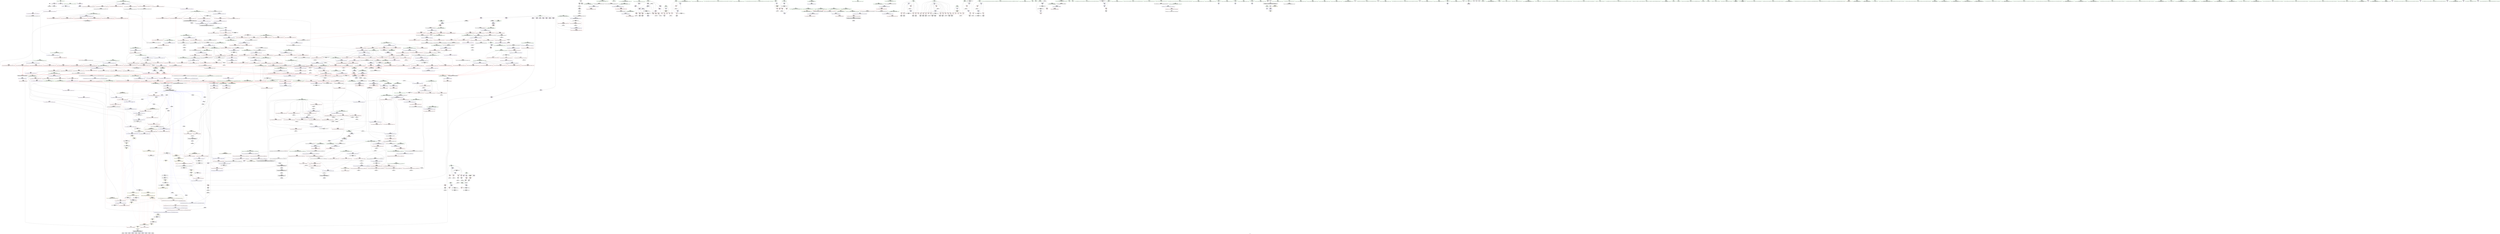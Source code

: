 digraph "SVFG" {
	label="SVFG";

	Node0x555c867bd5e0 [shape=record,color=grey,label="{NodeID: 0\nNullPtr}"];
	Node0x555c867bd5e0 -> Node0x555c86816bd0[style=solid];
	Node0x555c867bd5e0 -> Node0x555c86831c10[style=solid];
	Node0x555c86927990 [shape=record,color=black,label="{NodeID: 1882\n1043 = PHI(598, )\n3rd arg _ZSt22__move_median_to_firstIPiN9__gnu_cxx5__ops15_Iter_less_iterEEvT_S4_S4_S4_T0_ }"];
	Node0x555c86927990 -> Node0x555c8681f610[style=solid];
	Node0x555c8681e910 [shape=record,color=blue,label="{NodeID: 775\n960\<--955\n__first.addr\<--__first\n_ZSt11__push_heapIPiliN9__gnu_cxx5__ops14_Iter_less_valEEvT_T0_S5_T1_RT2_\n}"];
	Node0x555c8681e910 -> Node0x555c8682ae80[style=dashed];
	Node0x555c8681e910 -> Node0x555c8682af50[style=dashed];
	Node0x555c8681e910 -> Node0x555c8682b020[style=dashed];
	Node0x555c8681e910 -> Node0x555c8682b0f0[style=dashed];
	Node0x555c86815430 [shape=record,color=red,label="{NodeID: 443\n466\<--425\n\<--__last.addr\n_ZSt16__introsort_loopIPilN9__gnu_cxx5__ops15_Iter_less_iterEEvT_S4_T0_T1_\n|{<s0>18}}"];
	Node0x555c86815430:s0 -> Node0x555c8691e660[style=solid,color=red];
	Node0x555c86859270 [shape=record,color=grey,label="{NodeID: 1218\n491 = Binary(492, 490, )\n}"];
	Node0x555c86859270 -> Node0x555c86818a40[style=solid];
	Node0x555c86808e70 [shape=record,color=green,label="{NodeID: 111\n575\<--576\n__mid\<--__mid_field_insensitive\n_ZSt27__unguarded_partition_pivotIPiN9__gnu_cxx5__ops15_Iter_less_iterEET_S4_S4_T0_\n}"];
	Node0x555c86808e70 -> Node0x555c86826be0[style=solid];
	Node0x555c86808e70 -> Node0x555c868340d0[style=solid];
	Node0x555c8682adb0 [shape=record,color=red,label="{NodeID: 554\n952\<--949\nthis1\<--this.addr\n_ZN9__gnu_cxx5__ops14_Iter_less_valC2ENS0_15_Iter_less_iterE\n}"];
	Node0x555c868a0710 [shape=record,color=black,label="{NodeID: 1329\nMR_112V_2 = PHI(MR_112V_4, MR_112V_1, )\npts\{706 \}\n}"];
	Node0x555c8680dcd0 [shape=record,color=green,label="{NodeID: 222\n1404\<--1405\n__it.addr\<--__it.addr_field_insensitive\n_ZSt12__miter_baseIPiET_S1_\n}"];
	Node0x555c8680dcd0 -> Node0x555c86830300[style=solid];
	Node0x555c8680dcd0 -> Node0x555c868215c0[style=solid];
	Node0x555c8691d990 [shape=record,color=black,label="{NodeID: 1772\n1110 = PHI(603, )\n0th arg _ZSt21__unguarded_partitionIPiN9__gnu_cxx5__ops15_Iter_less_iterEET_S4_S4_S4_T0_ }"];
	Node0x555c8691d990 -> Node0x555c8681f6e0[style=solid];
	Node0x555c868307e0 [shape=record,color=red,label="{NodeID: 665\n1469\<--1443\n\<--__first.addr\n_ZNSt20__copy_move_backwardILb1ELb1ESt26random_access_iterator_tagE13__copy_move_bIiEEPT_PKS3_S6_S4_\n}"];
	Node0x555c868307e0 -> Node0x555c8681a030[style=solid];
	Node0x555c8681b990 [shape=record,color=purple,label="{NodeID: 333\n1513\<--45\nllvm.global_ctors_1\<--llvm.global_ctors\nGlob }"];
	Node0x555c8681b990 -> Node0x555c86831b10[style=solid];
	Node0x555c867cf7e0 [shape=record,color=green,label="{NodeID: 1\n7\<--1\n__dso_handle\<--dummyObj\nGlob }"];
	Node0x555c8681e9e0 [shape=record,color=blue,label="{NodeID: 776\n962\<--956\n__holeIndex.addr\<--__holeIndex\n_ZSt11__push_heapIPiliN9__gnu_cxx5__ops14_Iter_less_valEEvT_T0_S5_T1_RT2_\n}"];
	Node0x555c8681e9e0 -> Node0x555c8682b1c0[style=dashed];
	Node0x555c8681e9e0 -> Node0x555c8688fcf0[style=dashed];
	Node0x555c86815500 [shape=record,color=red,label="{NodeID: 444\n472\<--425\n\<--__last.addr\n_ZSt16__introsort_loopIPilN9__gnu_cxx5__ops15_Iter_less_iterEEvT_S4_T0_T1_\n|{<s0>19}}"];
	Node0x555c86815500:s0 -> Node0x555c8691e9b0[style=solid,color=red];
	Node0x555c868593f0 [shape=record,color=grey,label="{NodeID: 1219\n328 = Binary(327, 125, )\n}"];
	Node0x555c868593f0 -> Node0x555c86833090[style=solid];
	Node0x555c86808f40 [shape=record,color=green,label="{NodeID: 112\n577\<--578\nagg.tmp\<--agg.tmp_field_insensitive\n_ZSt27__unguarded_partition_pivotIPiN9__gnu_cxx5__ops15_Iter_less_iterEET_S4_S4_T0_\n}"];
	Node0x555c8682ae80 [shape=record,color=red,label="{NodeID: 555\n987\<--960\n\<--__first.addr\n_ZSt11__push_heapIPiliN9__gnu_cxx5__ops14_Iter_less_valEEvT_T0_S5_T1_RT2_\n}"];
	Node0x555c8682ae80 -> Node0x555c8681d250[style=solid];
	Node0x555c868a0c10 [shape=record,color=black,label="{NodeID: 1330\nMR_12V_2 = PHI(MR_12V_3, MR_12V_1, )\npts\{34 \}\n|{<s0>25|<s1>31|<s2>31|<s3>31}}"];
	Node0x555c868a0c10:s0 -> Node0x555c868ccf10[style=dashed,color=blue];
	Node0x555c868a0c10:s1 -> Node0x555c86829140[style=dashed,color=red];
	Node0x555c868a0c10:s2 -> Node0x555c86829210[style=dashed,color=red];
	Node0x555c868a0c10:s3 -> Node0x555c86835520[style=dashed,color=red];
	Node0x555c8680dda0 [shape=record,color=green,label="{NodeID: 223\n1413\<--1414\n__first.addr\<--__first.addr_field_insensitive\n_ZSt22__copy_move_backward_aILb1EPiS0_ET1_T0_S2_S1_\n}"];
	Node0x555c8680dda0 -> Node0x555c868303d0[style=solid];
	Node0x555c8680dda0 -> Node0x555c86821690[style=solid];
	Node0x555c8691daa0 [shape=record,color=black,label="{NodeID: 1773\n1111 = PHI(604, )\n1st arg _ZSt21__unguarded_partitionIPiN9__gnu_cxx5__ops15_Iter_less_iterEET_S4_S4_S4_T0_ }"];
	Node0x555c8691daa0 -> Node0x555c8681f7b0[style=solid];
	Node0x555c868308b0 [shape=record,color=red,label="{NodeID: 666\n1454\<--1445\n\<--__last.addr\n_ZNSt20__copy_move_backwardILb1ELb1ESt26random_access_iterator_tagE13__copy_move_bIiEEPT_PKS3_S6_S4_\n}"];
	Node0x555c868308b0 -> Node0x555c86819dc0[style=solid];
	Node0x555c8681ba90 [shape=record,color=purple,label="{NodeID: 334\n1514\<--45\nllvm.global_ctors_2\<--llvm.global_ctors\nGlob }"];
	Node0x555c8681ba90 -> Node0x555c86831c10[style=solid];
	Node0x555c868053e0 [shape=record,color=green,label="{NodeID: 2\n9\<--1\n\<--dummyObj\nCan only get source location for instruction, argument, global var or function.}"];
	Node0x555c8681eab0 [shape=record,color=blue,label="{NodeID: 777\n964\<--957\n__topIndex.addr\<--__topIndex\n_ZSt11__push_heapIPiliN9__gnu_cxx5__ops14_Iter_less_valEEvT_T0_S5_T1_RT2_\n}"];
	Node0x555c8681eab0 -> Node0x555c8682b5d0[style=dashed];
	Node0x555c868155d0 [shape=record,color=red,label="{NodeID: 445\n450\<--427\n\<--__depth_limit.addr\n_ZSt16__introsort_loopIPilN9__gnu_cxx5__ops15_Iter_less_iterEEvT_S4_T0_T1_\n}"];
	Node0x555c868155d0 -> Node0x555c8685b370[style=solid];
	Node0x555c86859570 [shape=record,color=grey,label="{NodeID: 1220\n269 = Binary(268, 125, )\n}"];
	Node0x555c86859570 -> Node0x555c86832ae0[style=solid];
	Node0x555c86809010 [shape=record,color=green,label="{NodeID: 113\n579\<--580\nagg.tmp4\<--agg.tmp4_field_insensitive\n_ZSt27__unguarded_partition_pivotIPiN9__gnu_cxx5__ops15_Iter_less_iterEET_S4_S4_T0_\n}"];
	Node0x555c8682af50 [shape=record,color=red,label="{NodeID: 556\n996\<--960\n\<--__first.addr\n_ZSt11__push_heapIPiliN9__gnu_cxx5__ops14_Iter_less_valEEvT_T0_S5_T1_RT2_\n}"];
	Node0x555c8682af50 -> Node0x555c8681d320[style=solid];
	Node0x555c868a1110 [shape=record,color=black,label="{NodeID: 1331\nMR_97V_3 = PHI(MR_97V_4, MR_97V_2, )\npts\{665 \}\n}"];
	Node0x555c868a1110 -> Node0x555c86827740[style=dashed];
	Node0x555c868a1110 -> Node0x555c86827810[style=dashed];
	Node0x555c868a1110 -> Node0x555c86834820[style=dashed];
	Node0x555c8680de70 [shape=record,color=green,label="{NodeID: 224\n1415\<--1416\n__last.addr\<--__last.addr_field_insensitive\n_ZSt22__copy_move_backward_aILb1EPiS0_ET1_T0_S2_S1_\n}"];
	Node0x555c8680de70 -> Node0x555c868304a0[style=solid];
	Node0x555c8680de70 -> Node0x555c86821760[style=solid];
	Node0x555c8691dbe0 [shape=record,color=black,label="{NodeID: 1774\n1112 = PHI(605, )\n2nd arg _ZSt21__unguarded_partitionIPiN9__gnu_cxx5__ops15_Iter_less_iterEET_S4_S4_S4_T0_ }"];
	Node0x555c8691dbe0 -> Node0x555c8681f880[style=solid];
	Node0x555c86830980 [shape=record,color=red,label="{NodeID: 667\n1464\<--1447\n\<--__result.addr\n_ZNSt20__copy_move_backwardILb1ELb1ESt26random_access_iterator_tagE13__copy_move_bIiEEPT_PKS3_S6_S4_\n}"];
	Node0x555c86830980 -> Node0x555c8681d590[style=solid];
	Node0x555c8681bb90 [shape=record,color=purple,label="{NodeID: 335\n521\<--520\nadd.ptr\<--\n_ZSt22__final_insertion_sortIPiN9__gnu_cxx5__ops15_Iter_less_iterEEvT_S4_T0_\n|{<s0>21}}"];
	Node0x555c8681bb90:s0 -> Node0x555c8691c710[style=solid,color=red];
	Node0x555c86805470 [shape=record,color=green,label="{NodeID: 3\n12\<--1\n\<--dummyObj\nCan only get source location for instruction, argument, global var or function.}"];
	Node0x555c8681eb80 [shape=record,color=blue,label="{NodeID: 778\n966\<--958\n__value.addr\<--__value\n_ZSt11__push_heapIPiliN9__gnu_cxx5__ops14_Iter_less_valEEvT_T0_S5_T1_RT2_\n|{|<s2>46}}"];
	Node0x555c8681eb80 -> Node0x555c8682b9e0[style=dashed];
	Node0x555c8681eb80 -> Node0x555c8682bab0[style=dashed];
	Node0x555c8681eb80:s2 -> Node0x555c86896b20[style=dashed,color=red];
	Node0x555c868156a0 [shape=record,color=red,label="{NodeID: 446\n461\<--427\n\<--__depth_limit.addr\n_ZSt16__introsort_loopIPilN9__gnu_cxx5__ops15_Iter_less_iterEEvT_S4_T0_T1_\n}"];
	Node0x555c868156a0 -> Node0x555c86858f70[style=solid];
	Node0x555c868596f0 [shape=record,color=grey,label="{NodeID: 1221\n979 = Binary(978, 402, )\n}"];
	Node0x555c868596f0 -> Node0x555c8681ed20[style=solid];
	Node0x555c8680e310 [shape=record,color=green,label="{NodeID: 114\n600\<--601\n_ZSt22__move_median_to_firstIPiN9__gnu_cxx5__ops15_Iter_less_iterEEvT_S4_S4_S4_T0_\<--_ZSt22__move_median_to_firstIPiN9__gnu_cxx5__ops15_Iter_less_iterEEvT_S4_S4_S4_T0__field_insensitive\n}"];
	Node0x555c8682b020 [shape=record,color=red,label="{NodeID: 557\n1001\<--960\n\<--__first.addr\n_ZSt11__push_heapIPiliN9__gnu_cxx5__ops14_Iter_less_valEEvT_T0_S5_T1_RT2_\n}"];
	Node0x555c8682b020 -> Node0x555c8681d3f0[style=solid];
	Node0x555c868a1610 [shape=record,color=black,label="{NodeID: 1332\nMR_12V_2 = PHI(MR_12V_3, MR_12V_1, )\npts\{34 \}\n}"];
	Node0x555c868a1610 -> Node0x555c8688bc20[style=dashed];
	Node0x555c8680df40 [shape=record,color=green,label="{NodeID: 225\n1417\<--1418\n__result.addr\<--__result.addr_field_insensitive\n_ZSt22__copy_move_backward_aILb1EPiS0_ET1_T0_S2_S1_\n}"];
	Node0x555c8680df40 -> Node0x555c86830570[style=solid];
	Node0x555c8680df40 -> Node0x555c86821830[style=solid];
	Node0x555c8691dd20 [shape=record,color=black,label="{NodeID: 1775\n1433 = PHI(1390, 1394, 1396, )\n0th arg _ZSt12__niter_baseIPiET_S1_ }"];
	Node0x555c8691dd20 -> Node0x555c868219d0[style=solid];
	Node0x555c86830a50 [shape=record,color=red,label="{NodeID: 668\n1477\<--1447\n\<--__result.addr\n_ZNSt20__copy_move_backwardILb1ELb1ESt26random_access_iterator_tagE13__copy_move_bIiEEPT_PKS3_S6_S4_\n}"];
	Node0x555c86830a50 -> Node0x555c8681d660[style=solid];
	Node0x555c8681bc60 [shape=record,color=purple,label="{NodeID: 336\n526\<--525\nadd.ptr1\<--\n_ZSt22__final_insertion_sortIPiN9__gnu_cxx5__ops15_Iter_less_iterEEvT_S4_T0_\n|{<s0>22}}"];
	Node0x555c8681bc60:s0 -> Node0x555c86926b80[style=solid,color=red];
	Node0x555c86805720 [shape=record,color=green,label="{NodeID: 4\n15\<--1\n\<--dummyObj\nCan only get source location for instruction, argument, global var or function.}"];
	Node0x555c8681ec50 [shape=record,color=blue,label="{NodeID: 779\n968\<--959\n__comp.addr\<--__comp\n_ZSt11__push_heapIPiliN9__gnu_cxx5__ops14_Iter_less_valEEvT_T0_S5_T1_RT2_\n}"];
	Node0x555c8681ec50 -> Node0x555c8682b6a0[style=dashed];
	Node0x555c86815770 [shape=record,color=red,label="{NodeID: 447\n473\<--427\n\<--__depth_limit.addr\n_ZSt16__introsort_loopIPilN9__gnu_cxx5__ops15_Iter_less_iterEEvT_S4_T0_T1_\n|{<s0>19}}"];
	Node0x555c86815770:s0 -> Node0x555c8691eb30[style=solid,color=red];
	Node0x555c86859870 [shape=record,color=grey,label="{NodeID: 1222\n978 = Binary(977, 679, )\n}"];
	Node0x555c86859870 -> Node0x555c868596f0[style=solid];
	Node0x555c8680e3a0 [shape=record,color=green,label="{NodeID: 115\n607\<--608\n_ZSt21__unguarded_partitionIPiN9__gnu_cxx5__ops15_Iter_less_iterEET_S4_S4_S4_T0_\<--_ZSt21__unguarded_partitionIPiN9__gnu_cxx5__ops15_Iter_less_iterEET_S4_S4_S4_T0__field_insensitive\n}"];
	Node0x555c8682b0f0 [shape=record,color=red,label="{NodeID: 558\n1014\<--960\n\<--__first.addr\n_ZSt11__push_heapIPiliN9__gnu_cxx5__ops14_Iter_less_valEEvT_T0_S5_T1_RT2_\n}"];
	Node0x555c8682b0f0 -> Node0x555c8681d4c0[style=solid];
	Node0x555c868a1b10 [shape=record,color=black,label="{NodeID: 1333\nMR_16V_3 = PHI(MR_16V_4, MR_16V_2, )\npts\{98 \}\n}"];
	Node0x555c868a1b10 -> Node0x555c8681df50[style=dashed];
	Node0x555c868a1b10 -> Node0x555c8681e020[style=dashed];
	Node0x555c868a1b10 -> Node0x555c8681e0f0[style=dashed];
	Node0x555c868a1b10 -> Node0x555c86833160[style=dashed];
	Node0x555c8680e010 [shape=record,color=green,label="{NodeID: 226\n1419\<--1420\n__simple\<--__simple_field_insensitive\n_ZSt22__copy_move_backward_aILb1EPiS0_ET1_T0_S2_S1_\n}"];
	Node0x555c8680e010 -> Node0x555c86821900[style=solid];
	Node0x555c8691e000 [shape=record,color=black,label="{NodeID: 1776\n1306 = PHI(1244, )\n0th arg _ZSt13move_backwardIPiS0_ET0_T_S2_S1_ }"];
	Node0x555c8691e000 -> Node0x555c86820a60[style=solid];
	Node0x555c86830b20 [shape=record,color=red,label="{NodeID: 669\n1461\<--1449\n\<--_Num\n_ZNSt20__copy_move_backwardILb1ELb1ESt26random_access_iterator_tagE13__copy_move_bIiEEPT_PKS3_S6_S4_\n}"];
	Node0x555c86830b20 -> Node0x555c8685b7f0[style=solid];
	Node0x555c8681bd30 [shape=record,color=purple,label="{NodeID: 337\n595\<--594\nadd.ptr1\<--\n_ZSt27__unguarded_partition_pivotIPiN9__gnu_cxx5__ops15_Iter_less_iterEET_S4_S4_T0_\n|{<s0>26}}"];
	Node0x555c8681bd30:s0 -> Node0x555c86927770[style=solid,color=red];
	Node0x555c868057e0 [shape=record,color=green,label="{NodeID: 5\n18\<--1\n\<--dummyObj\nCan only get source location for instruction, argument, global var or function.}"];
	Node0x555c8681ed20 [shape=record,color=blue,label="{NodeID: 780\n970\<--979\n__parent\<--div\n_ZSt11__push_heapIPiliN9__gnu_cxx5__ops14_Iter_less_valEEvT_T0_S5_T1_RT2_\n}"];
	Node0x555c8681ed20 -> Node0x555c868901f0[style=dashed];
	Node0x555c86815840 [shape=record,color=red,label="{NodeID: 448\n471\<--431\n\<--__cut\n_ZSt16__introsort_loopIPilN9__gnu_cxx5__ops15_Iter_less_iterEEvT_S4_T0_T1_\n|{<s0>19}}"];
	Node0x555c86815840:s0 -> Node0x555c8691e7a0[style=solid,color=red];
	Node0x555c868599f0 [shape=record,color=grey,label="{NodeID: 1223\n336 = Binary(335, 125, )\n}"];
	Node0x555c868599f0 -> Node0x555c86833160[style=solid];
	Node0x555c8680e470 [shape=record,color=green,label="{NodeID: 116\n614\<--615\n__comp\<--__comp_field_insensitive\n_ZSt13__heap_selectIPiN9__gnu_cxx5__ops15_Iter_less_iterEEvT_S4_S4_T0_\n|{<s0>28|<s1>29|<s2>30}}"];
	Node0x555c8680e470:s0 -> Node0x555c8691d880[style=solid,color=red];
	Node0x555c8680e470:s1 -> Node0x555c869240c0[style=solid,color=red];
	Node0x555c8680e470:s2 -> Node0x555c86925770[style=solid,color=red];
	Node0x555c8682b1c0 [shape=record,color=red,label="{NodeID: 559\n977\<--962\n\<--__holeIndex.addr\n_ZSt11__push_heapIPiliN9__gnu_cxx5__ops14_Iter_less_valEEvT_T0_S5_T1_RT2_\n}"];
	Node0x555c8682b1c0 -> Node0x555c86859870[style=solid];
	Node0x555c868a2010 [shape=record,color=black,label="{NodeID: 1334\nMR_18V_2 = PHI(MR_18V_4, MR_18V_1, )\npts\{100 \}\n}"];
	Node0x555c868a2010 -> Node0x555c86832050[style=dashed];
	Node0x555c8680e0e0 [shape=record,color=green,label="{NodeID: 227\n1429\<--1430\n_ZNSt20__copy_move_backwardILb1ELb1ESt26random_access_iterator_tagE13__copy_move_bIiEEPT_PKS3_S6_S4_\<--_ZNSt20__copy_move_backwardILb1ELb1ESt26random_access_iterator_tagE13__copy_move_bIiEEPT_PKS3_S6_S4__field_insensitive\n}"];
	Node0x555c8691e110 [shape=record,color=black,label="{NodeID: 1777\n1307 = PHI(1245, )\n1st arg _ZSt13move_backwardIPiS0_ET0_T_S2_S1_ }"];
	Node0x555c8691e110 -> Node0x555c86820b30[style=solid];
	Node0x555c86830bf0 [shape=record,color=red,label="{NodeID: 670\n1465\<--1449\n\<--_Num\n_ZNSt20__copy_move_backwardILb1ELb1ESt26random_access_iterator_tagE13__copy_move_bIiEEPT_PKS3_S6_S4_\n}"];
	Node0x555c86830bf0 -> Node0x555c86857ef0[style=solid];
	Node0x555c8681be00 [shape=record,color=purple,label="{NodeID: 338\n598\<--597\nadd.ptr2\<--\n_ZSt27__unguarded_partition_pivotIPiN9__gnu_cxx5__ops15_Iter_less_iterEET_S4_S4_T0_\n|{<s0>26}}"];
	Node0x555c8681be00:s0 -> Node0x555c86927990[style=solid,color=red];
	Node0x555c868058a0 [shape=record,color=green,label="{NodeID: 6\n25\<--1\n\<--dummyObj\nCan only get source location for instruction, argument, global var or function.}"];
	Node0x555c8681edf0 [shape=record,color=blue,label="{NodeID: 781\n1003\<--1000\nadd.ptr3\<--\n_ZSt11__push_heapIPiliN9__gnu_cxx5__ops14_Iter_less_valEEvT_T0_S5_T1_RT2_\n}"];
	Node0x555c8681edf0 -> Node0x555c868906f0[style=dashed];
	Node0x555c86815910 [shape=record,color=red,label="{NodeID: 449\n475\<--431\n\<--__cut\n_ZSt16__introsort_loopIPilN9__gnu_cxx5__ops15_Iter_less_iterEEvT_S4_T0_T1_\n}"];
	Node0x555c86815910 -> Node0x555c86833980[style=solid];
	Node0x555c86859b70 [shape=record,color=grey,label="{NodeID: 1224\n1009 = Binary(1008, 402, )\n}"];
	Node0x555c86859b70 -> Node0x555c8681ef90[style=solid];
	Node0x555c8680e540 [shape=record,color=green,label="{NodeID: 117\n616\<--617\n__first.addr\<--__first.addr_field_insensitive\n_ZSt13__heap_selectIPiN9__gnu_cxx5__ops15_Iter_less_iterEEvT_S4_S4_T0_\n}"];
	Node0x555c8680e540 -> Node0x555c86826cb0[style=solid];
	Node0x555c8680e540 -> Node0x555c86826d80[style=solid];
	Node0x555c8680e540 -> Node0x555c86826e50[style=solid];
	Node0x555c8680e540 -> Node0x555c868341a0[style=solid];
	Node0x555c8682b290 [shape=record,color=red,label="{NodeID: 560\n982\<--962\n\<--__holeIndex.addr\n_ZSt11__push_heapIPiliN9__gnu_cxx5__ops14_Iter_less_valEEvT_T0_S5_T1_RT2_\n}"];
	Node0x555c8682b290 -> Node0x555c8685c3f0[style=solid];
	Node0x555c868a2510 [shape=record,color=black,label="{NodeID: 1335\nMR_20V_2 = PHI(MR_20V_4, MR_20V_1, )\npts\{102 \}\n}"];
	Node0x555c868a2510 -> Node0x555c868321f0[style=dashed];
	Node0x555c8680e1e0 [shape=record,color=green,label="{NodeID: 228\n1434\<--1435\n__it.addr\<--__it.addr_field_insensitive\n_ZSt12__niter_baseIPiET_S1_\n}"];
	Node0x555c8680e1e0 -> Node0x555c86830640[style=solid];
	Node0x555c8680e1e0 -> Node0x555c868219d0[style=solid];
	Node0x555c8691e220 [shape=record,color=black,label="{NodeID: 1778\n1308 = PHI(1247, )\n2nd arg _ZSt13move_backwardIPiS0_ET0_T_S2_S1_ }"];
	Node0x555c8691e220 -> Node0x555c86820c00[style=solid];
	Node0x555c86830cc0 [shape=record,color=red,label="{NodeID: 671\n1471\<--1449\n\<--_Num\n_ZNSt20__copy_move_backwardILb1ELb1ESt26random_access_iterator_tagE13__copy_move_bIiEEPT_PKS3_S6_S4_\n}"];
	Node0x555c86830cc0 -> Node0x555c86858070[style=solid];
	Node0x555c8681bed0 [shape=record,color=purple,label="{NodeID: 339\n603\<--602\nadd.ptr3\<--\n_ZSt27__unguarded_partition_pivotIPiN9__gnu_cxx5__ops15_Iter_less_iterEET_S4_S4_T0_\n|{<s0>27}}"];
	Node0x555c8681bed0:s0 -> Node0x555c8691d990[style=solid,color=red];
	Node0x555c86806110 [shape=record,color=green,label="{NodeID: 7\n37\<--1\n.str\<--dummyObj\nGlob }"];
	Node0x555c8681eec0 [shape=record,color=blue,label="{NodeID: 782\n962\<--1005\n__holeIndex.addr\<--\n_ZSt11__push_heapIPiliN9__gnu_cxx5__ops14_Iter_less_valEEvT_T0_S5_T1_RT2_\n}"];
	Node0x555c8681eec0 -> Node0x555c8682b430[style=dashed];
	Node0x555c8681eec0 -> Node0x555c8688fcf0[style=dashed];
	Node0x555c868159e0 [shape=record,color=red,label="{NodeID: 450\n484\<--481\n\<--__n.addr\n_ZSt4__lgl\n}"];
	Node0x555c86859cf0 [shape=record,color=grey,label="{NodeID: 1225\n1008 = Binary(1007, 679, )\n}"];
	Node0x555c86859cf0 -> Node0x555c86859b70[style=solid];
	Node0x555c8680e610 [shape=record,color=green,label="{NodeID: 118\n618\<--619\n__middle.addr\<--__middle.addr_field_insensitive\n_ZSt13__heap_selectIPiN9__gnu_cxx5__ops15_Iter_less_iterEEvT_S4_S4_T0_\n}"];
	Node0x555c8680e610 -> Node0x555c86826f20[style=solid];
	Node0x555c8680e610 -> Node0x555c86826ff0[style=solid];
	Node0x555c8680e610 -> Node0x555c868270c0[style=solid];
	Node0x555c8680e610 -> Node0x555c86834270[style=solid];
	Node0x555c8682b360 [shape=record,color=red,label="{NodeID: 561\n1002\<--962\n\<--__holeIndex.addr\n_ZSt11__push_heapIPiliN9__gnu_cxx5__ops14_Iter_less_valEEvT_T0_S5_T1_RT2_\n}"];
	Node0x555c868a2a10 [shape=record,color=black,label="{NodeID: 1336\nMR_22V_2 = PHI(MR_22V_3, MR_22V_1, )\npts\{104 \}\n}"];
	Node0x555c868a2a10 -> Node0x555c868322c0[style=dashed];
	Node0x555c868a2a10 -> Node0x555c868a2a10[style=dashed];
	Node0x555c86816460 [shape=record,color=green,label="{NodeID: 229\n1443\<--1444\n__first.addr\<--__first.addr_field_insensitive\n_ZNSt20__copy_move_backwardILb1ELb1ESt26random_access_iterator_tagE13__copy_move_bIiEEPT_PKS3_S6_S4_\n}"];
	Node0x555c86816460 -> Node0x555c86830710[style=solid];
	Node0x555c86816460 -> Node0x555c868307e0[style=solid];
	Node0x555c86816460 -> Node0x555c86821aa0[style=solid];
	Node0x555c8691e330 [shape=record,color=black,label="{NodeID: 1779\n347 = PHI(182, )\n0th arg _ZSt4sortIPiEvT_S1_ }"];
	Node0x555c8691e330 -> Node0x555c86833230[style=solid];
	Node0x555c86830d90 [shape=record,color=red,label="{NodeID: 672\n1478\<--1449\n\<--_Num\n_ZNSt20__copy_move_backwardILb1ELb1ESt26random_access_iterator_tagE13__copy_move_bIiEEPT_PKS3_S6_S4_\n}"];
	Node0x555c86830d90 -> Node0x555c86857d70[style=solid];
	Node0x555c8681bfa0 [shape=record,color=purple,label="{NodeID: 340\n654\<--653\nincdec.ptr\<--\n_ZSt13__heap_selectIPiN9__gnu_cxx5__ops15_Iter_less_iterEEvT_S4_S4_T0_\n}"];
	Node0x555c8681bfa0 -> Node0x555c868344e0[style=solid];
	Node0x555c868061a0 [shape=record,color=green,label="{NodeID: 8\n39\<--1\n.str.2\<--dummyObj\nGlob }"];
	Node0x555c8681ef90 [shape=record,color=blue,label="{NodeID: 783\n970\<--1009\n__parent\<--div5\n_ZSt11__push_heapIPiliN9__gnu_cxx5__ops14_Iter_less_valEEvT_T0_S5_T1_RT2_\n}"];
	Node0x555c8681ef90 -> Node0x555c868901f0[style=dashed];
	Node0x555c86815ab0 [shape=record,color=red,label="{NodeID: 451\n512\<--499\n\<--__first.addr\n_ZSt22__final_insertion_sortIPiN9__gnu_cxx5__ops15_Iter_less_iterEEvT_S4_T0_\n}"];
	Node0x555c86815ab0 -> Node0x555c86818be0[style=solid];
	Node0x555c86859e70 [shape=record,color=grey,label="{NodeID: 1226\n306 = Binary(305, 125, )\n}"];
	Node0x555c86859e70 -> Node0x555c86832d50[style=solid];
	Node0x555c8680e6e0 [shape=record,color=green,label="{NodeID: 119\n620\<--621\n__last.addr\<--__last.addr_field_insensitive\n_ZSt13__heap_selectIPiN9__gnu_cxx5__ops15_Iter_less_iterEEvT_S4_S4_T0_\n}"];
	Node0x555c8680e6e0 -> Node0x555c86827190[style=solid];
	Node0x555c8680e6e0 -> Node0x555c86834340[style=solid];
	Node0x555c8682b430 [shape=record,color=red,label="{NodeID: 562\n1007\<--962\n\<--__holeIndex.addr\n_ZSt11__push_heapIPiliN9__gnu_cxx5__ops14_Iter_less_valEEvT_T0_S5_T1_RT2_\n}"];
	Node0x555c8682b430 -> Node0x555c86859cf0[style=solid];
	Node0x555c868a2f10 [shape=record,color=black,label="{NodeID: 1337\nMR_24V_2 = PHI(MR_24V_4, MR_24V_1, )\npts\{106 \}\n}"];
	Node0x555c868a2f10 -> Node0x555c86832600[style=dashed];
	Node0x555c868164f0 [shape=record,color=green,label="{NodeID: 230\n1445\<--1446\n__last.addr\<--__last.addr_field_insensitive\n_ZNSt20__copy_move_backwardILb1ELb1ESt26random_access_iterator_tagE13__copy_move_bIiEEPT_PKS3_S6_S4_\n}"];
	Node0x555c868164f0 -> Node0x555c868308b0[style=solid];
	Node0x555c868164f0 -> Node0x555c86821b70[style=solid];
	Node0x555c8691e440 [shape=record,color=black,label="{NodeID: 1780\n348 = PHI(189, )\n1st arg _ZSt4sortIPiEvT_S1_ }"];
	Node0x555c8691e440 -> Node0x555c86833300[style=solid];
	Node0x555c86830e60 [shape=record,color=red,label="{NodeID: 673\n1500\<--1491\nthis1\<--this.addr\n_ZNK9__gnu_cxx5__ops14_Val_less_iterclIiPiEEbRT_T0_\n}"];
	Node0x555c8681c070 [shape=record,color=purple,label="{NodeID: 341\n682\<--681\nincdec.ptr\<--\n_ZSt11__sort_heapIPiN9__gnu_cxx5__ops15_Iter_less_iterEEvT_S4_RT0_\n}"];
	Node0x555c8681c070 -> Node0x555c86834820[style=solid];
	Node0x555c86806260 [shape=record,color=green,label="{NodeID: 9\n41\<--1\n.str.3\<--dummyObj\nGlob }"];
	Node0x555c8681f060 [shape=record,color=blue,label="{NodeID: 784\n1016\<--1013\nadd.ptr7\<--\n_ZSt11__push_heapIPiliN9__gnu_cxx5__ops14_Iter_less_valEEvT_T0_S5_T1_RT2_\n|{<s0>45}}"];
	Node0x555c8681f060:s0 -> Node0x555c868cc830[style=dashed,color=blue];
	Node0x555c86815b80 [shape=record,color=red,label="{NodeID: 452\n519\<--499\n\<--__first.addr\n_ZSt22__final_insertion_sortIPiN9__gnu_cxx5__ops15_Iter_less_iterEEvT_S4_T0_\n|{<s0>21}}"];
	Node0x555c86815b80:s0 -> Node0x555c8691c5c0[style=solid,color=red];
	Node0x555c86859ff0 [shape=record,color=grey,label="{NodeID: 1227\n318 = Binary(317, 125, )\n}"];
	Node0x555c86859ff0 -> Node0x555c86832ef0[style=solid];
	Node0x555c8680e7b0 [shape=record,color=green,label="{NodeID: 120\n622\<--623\n__i\<--__i_field_insensitive\n_ZSt13__heap_selectIPiN9__gnu_cxx5__ops15_Iter_less_iterEEvT_S4_S4_T0_\n}"];
	Node0x555c8680e7b0 -> Node0x555c86827260[style=solid];
	Node0x555c8680e7b0 -> Node0x555c86827330[style=solid];
	Node0x555c8680e7b0 -> Node0x555c86827400[style=solid];
	Node0x555c8680e7b0 -> Node0x555c868274d0[style=solid];
	Node0x555c8680e7b0 -> Node0x555c86834410[style=solid];
	Node0x555c8680e7b0 -> Node0x555c868344e0[style=solid];
	Node0x555c8682b500 [shape=record,color=red,label="{NodeID: 563\n1015\<--962\n\<--__holeIndex.addr\n_ZSt11__push_heapIPiliN9__gnu_cxx5__ops14_Iter_less_valEEvT_T0_S5_T1_RT2_\n}"];
	Node0x555c868a3410 [shape=record,color=black,label="{NodeID: 1338\nMR_26V_2 = PHI(MR_26V_4, MR_26V_1, )\npts\{108 \}\n}"];
	Node0x555c868a3410 -> Node0x555c868326d0[style=dashed];
	Node0x555c868165c0 [shape=record,color=green,label="{NodeID: 231\n1447\<--1448\n__result.addr\<--__result.addr_field_insensitive\n_ZNSt20__copy_move_backwardILb1ELb1ESt26random_access_iterator_tagE13__copy_move_bIiEEPT_PKS3_S6_S4_\n}"];
	Node0x555c868165c0 -> Node0x555c86830980[style=solid];
	Node0x555c868165c0 -> Node0x555c86830a50[style=solid];
	Node0x555c868165c0 -> Node0x555c86821c40[style=solid];
	Node0x555c8691e550 [shape=record,color=black,label="{NodeID: 1781\n567 = PHI(465, )\n0th arg _ZSt27__unguarded_partition_pivotIPiN9__gnu_cxx5__ops15_Iter_less_iterEET_S4_S4_T0_ }"];
	Node0x555c8691e550 -> Node0x555c86833f30[style=solid];
	Node0x555c86830f30 [shape=record,color=red,label="{NodeID: 674\n1501\<--1493\n\<--__val.addr\n_ZNK9__gnu_cxx5__ops14_Val_less_iterclIiPiEEbRT_T0_\n}"];
	Node0x555c86830f30 -> Node0x555c868310d0[style=solid];
	Node0x555c8681c140 [shape=record,color=purple,label="{NodeID: 342\n1131\<--1130\nincdec.ptr\<--\n_ZSt21__unguarded_partitionIPiN9__gnu_cxx5__ops15_Iter_less_iterEET_S4_S4_S4_T0_\n}"];
	Node0x555c8681c140 -> Node0x555c8681f950[style=solid];
	Node0x555c86806360 [shape=record,color=green,label="{NodeID: 10\n43\<--1\n.str.4\<--dummyObj\nGlob }"];
	Node0x555c8681f130 [shape=record,color=blue,label="{NodeID: 785\n1023\<--1020\nthis.addr\<--this\n_ZNK9__gnu_cxx5__ops14_Iter_less_valclIPiiEEbT_RT0_\n}"];
	Node0x555c8681f130 -> Node0x555c8682bb80[style=dashed];
	Node0x555c86815c50 [shape=record,color=red,label="{NodeID: 453\n520\<--499\n\<--__first.addr\n_ZSt22__final_insertion_sortIPiN9__gnu_cxx5__ops15_Iter_less_iterEEvT_S4_T0_\n}"];
	Node0x555c86815c50 -> Node0x555c8681bb90[style=solid];
	Node0x555c8685a170 [shape=record,color=grey,label="{NodeID: 1228\n516 = Binary(515, 397, )\n}"];
	Node0x555c8685a170 -> Node0x555c8685cff0[style=solid];
	Node0x555c8680e880 [shape=record,color=green,label="{NodeID: 121\n630\<--631\n_ZSt11__make_heapIPiN9__gnu_cxx5__ops15_Iter_less_iterEEvT_S4_RT0_\<--_ZSt11__make_heapIPiN9__gnu_cxx5__ops15_Iter_less_iterEEvT_S4_RT0__field_insensitive\n}"];
	Node0x555c8682b5d0 [shape=record,color=red,label="{NodeID: 564\n983\<--964\n\<--__topIndex.addr\n_ZSt11__push_heapIPiliN9__gnu_cxx5__ops14_Iter_less_valEEvT_T0_S5_T1_RT2_\n}"];
	Node0x555c8682b5d0 -> Node0x555c8685c3f0[style=solid];
	Node0x555c868a3910 [shape=record,color=black,label="{NodeID: 1339\nMR_28V_2 = PHI(MR_28V_3, MR_28V_1, )\npts\{110 \}\n}"];
	Node0x555c868a3910 -> Node0x555c868327a0[style=dashed];
	Node0x555c868a3910 -> Node0x555c868a3910[style=dashed];
	Node0x555c86816690 [shape=record,color=green,label="{NodeID: 232\n1449\<--1450\n_Num\<--_Num_field_insensitive\n_ZNSt20__copy_move_backwardILb1ELb1ESt26random_access_iterator_tagE13__copy_move_bIiEEPT_PKS3_S6_S4_\n}"];
	Node0x555c86816690 -> Node0x555c86830b20[style=solid];
	Node0x555c86816690 -> Node0x555c86830bf0[style=solid];
	Node0x555c86816690 -> Node0x555c86830cc0[style=solid];
	Node0x555c86816690 -> Node0x555c86830d90[style=solid];
	Node0x555c86816690 -> Node0x555c86821d10[style=solid];
	Node0x555c8691e660 [shape=record,color=black,label="{NodeID: 1782\n568 = PHI(466, )\n1st arg _ZSt27__unguarded_partition_pivotIPiN9__gnu_cxx5__ops15_Iter_less_iterEET_S4_S4_T0_ }"];
	Node0x555c8691e660 -> Node0x555c86834000[style=solid];
	Node0x555c86831000 [shape=record,color=red,label="{NodeID: 675\n1503\<--1495\n\<--__it.addr\n_ZNK9__gnu_cxx5__ops14_Val_less_iterclIiPiEEbRT_T0_\n}"];
	Node0x555c86831000 -> Node0x555c868311a0[style=solid];
	Node0x555c8681c210 [shape=record,color=purple,label="{NodeID: 343\n1135\<--1134\nincdec.ptr3\<--\n_ZSt21__unguarded_partitionIPiN9__gnu_cxx5__ops15_Iter_less_iterEET_S4_S4_S4_T0_\n}"];
	Node0x555c8681c210 -> Node0x555c8681fa20[style=solid];
	Node0x555c86806460 [shape=record,color=green,label="{NodeID: 11\n46\<--1\n\<--dummyObj\nCan only get source location for instruction, argument, global var or function.}"];
	Node0x555c8681f200 [shape=record,color=blue,label="{NodeID: 786\n1025\<--1021\n__it.addr\<--__it\n_ZNK9__gnu_cxx5__ops14_Iter_less_valclIPiiEEbT_RT0_\n}"];
	Node0x555c8681f200 -> Node0x555c8682bc50[style=dashed];
	Node0x555c86815d20 [shape=record,color=red,label="{NodeID: 454\n525\<--499\n\<--__first.addr\n_ZSt22__final_insertion_sortIPiN9__gnu_cxx5__ops15_Iter_less_iterEEvT_S4_T0_\n}"];
	Node0x555c86815d20 -> Node0x555c8681bc60[style=solid];
	Node0x555c8685a2f0 [shape=record,color=grey,label="{NodeID: 1229\n515 = Binary(513, 514, )\n}"];
	Node0x555c8685a2f0 -> Node0x555c8685a170[style=solid];
	Node0x555c8680e980 [shape=record,color=green,label="{NodeID: 122\n642\<--643\n_ZNK9__gnu_cxx5__ops15_Iter_less_iterclIPiS3_EEbT_T0_\<--_ZNK9__gnu_cxx5__ops15_Iter_less_iterclIPiS3_EEbT_T0__field_insensitive\n}"];
	Node0x555c8682b6a0 [shape=record,color=red,label="{NodeID: 565\n986\<--968\n\<--__comp.addr\n_ZSt11__push_heapIPiliN9__gnu_cxx5__ops14_Iter_less_valEEvT_T0_S5_T1_RT2_\n|{<s0>46}}"];
	Node0x555c8682b6a0:s0 -> Node0x555c8691ecb0[style=solid,color=red];
	Node0x555c868a3e10 [shape=record,color=black,label="{NodeID: 1340\nMR_30V_2 = PHI(MR_30V_3, MR_30V_1, )\npts\{112 \}\n}"];
	Node0x555c868a3e10 -> Node0x555c86832870[style=dashed];
	Node0x555c868a3e10 -> Node0x555c868a3e10[style=dashed];
	Node0x555c86816760 [shape=record,color=green,label="{NodeID: 233\n1474\<--1475\nllvm.memmove.p0i8.p0i8.i64\<--llvm.memmove.p0i8.p0i8.i64_field_insensitive\n}"];
	Node0x555c8691e7a0 [shape=record,color=black,label="{NodeID: 1783\n418 = PHI(389, 471, )\n0th arg _ZSt16__introsort_loopIPilN9__gnu_cxx5__ops15_Iter_less_iterEEvT_S4_T0_T1_ }"];
	Node0x555c8691e7a0 -> Node0x555c86833570[style=solid];
	Node0x555c868310d0 [shape=record,color=red,label="{NodeID: 676\n1502\<--1501\n\<--\n_ZNK9__gnu_cxx5__ops14_Val_less_iterclIiPiEEbRT_T0_\n}"];
	Node0x555c868310d0 -> Node0x555c8685ccf0[style=solid];
	Node0x555c8681c2e0 [shape=record,color=purple,label="{NodeID: 344\n1143\<--1142\nincdec.ptr7\<--\n_ZSt21__unguarded_partitionIPiN9__gnu_cxx5__ops15_Iter_less_iterEET_S4_S4_S4_T0_\n}"];
	Node0x555c8681c2e0 -> Node0x555c8681faf0[style=solid];
	Node0x555c86806560 [shape=record,color=green,label="{NodeID: 12\n76\<--1\n\<--dummyObj\nCan only get source location for instruction, argument, global var or function.|{<s0>3}}"];
	Node0x555c86806560:s0 -> Node0x555c8691c860[style=solid,color=red];
	Node0x555c8681f2d0 [shape=record,color=blue,label="{NodeID: 787\n1027\<--1022\n__val.addr\<--__val\n_ZNK9__gnu_cxx5__ops14_Iter_less_valclIPiiEEbT_RT0_\n}"];
	Node0x555c8681f2d0 -> Node0x555c8682bd20[style=dashed];
	Node0x555c86815df0 [shape=record,color=red,label="{NodeID: 455\n532\<--499\n\<--__first.addr\n_ZSt22__final_insertion_sortIPiN9__gnu_cxx5__ops15_Iter_less_iterEEvT_S4_T0_\n|{<s0>23}}"];
	Node0x555c86815df0:s0 -> Node0x555c8691c5c0[style=solid,color=red];
	Node0x555c8685a470 [shape=record,color=grey,label="{NodeID: 1230\n151 = Binary(150, 125, )\n}"];
	Node0x555c8685a470 -> Node0x555c86832120[style=solid];
	Node0x555c8680ea80 [shape=record,color=green,label="{NodeID: 123\n649\<--650\n_ZSt10__pop_heapIPiN9__gnu_cxx5__ops15_Iter_less_iterEEvT_S4_S4_RT0_\<--_ZSt10__pop_heapIPiN9__gnu_cxx5__ops15_Iter_less_iterEEvT_S4_S4_RT0__field_insensitive\n}"];
	Node0x555c8682b770 [shape=record,color=red,label="{NodeID: 566\n988\<--970\n\<--__parent\n_ZSt11__push_heapIPiliN9__gnu_cxx5__ops14_Iter_less_valEEvT_T0_S5_T1_RT2_\n}"];
	Node0x555c868a4310 [shape=record,color=black,label="{NodeID: 1341\nMR_32V_2 = PHI(MR_32V_3, MR_32V_1, )\npts\{114 \}\n}"];
	Node0x555c868a4310 -> Node0x555c86832940[style=dashed];
	Node0x555c868a4310 -> Node0x555c8689df10[style=dashed];
	Node0x555c868a4310 -> Node0x555c868a4310[style=dashed];
	Node0x555c86816860 [shape=record,color=green,label="{NodeID: 234\n1491\<--1492\nthis.addr\<--this.addr_field_insensitive\n_ZNK9__gnu_cxx5__ops14_Val_less_iterclIiPiEEbRT_T0_\n}"];
	Node0x555c86816860 -> Node0x555c86830e60[style=solid];
	Node0x555c86816860 -> Node0x555c86821eb0[style=solid];
	Node0x555c8691e9b0 [shape=record,color=black,label="{NodeID: 1784\n419 = PHI(390, 472, )\n1st arg _ZSt16__introsort_loopIPilN9__gnu_cxx5__ops15_Iter_less_iterEEvT_S4_T0_T1_ }"];
	Node0x555c8691e9b0 -> Node0x555c86833640[style=solid];
	Node0x555c868311a0 [shape=record,color=red,label="{NodeID: 677\n1504\<--1503\n\<--\n_ZNK9__gnu_cxx5__ops14_Val_less_iterclIiPiEEbRT_T0_\n}"];
	Node0x555c868311a0 -> Node0x555c8685ccf0[style=solid];
	Node0x555c8681c3b0 [shape=record,color=purple,label="{NodeID: 345\n1156\<--1155\nincdec.ptr9\<--\n_ZSt21__unguarded_partitionIPiN9__gnu_cxx5__ops15_Iter_less_iterEET_S4_S4_S4_T0_\n}"];
	Node0x555c8681c3b0 -> Node0x555c8681fbc0[style=solid];
	Node0x555c86806660 [shape=record,color=green,label="{NodeID: 13\n125\<--1\n\<--dummyObj\nCan only get source location for instruction, argument, global var or function.}"];
	Node0x555c8681f3a0 [shape=record,color=blue,label="{NodeID: 788\n1046\<--1040\n__result.addr\<--__result\n_ZSt22__move_median_to_firstIPiN9__gnu_cxx5__ops15_Iter_less_iterEEvT_S4_S4_S4_T0_\n}"];
	Node0x555c8681f3a0 -> Node0x555c8682bf90[style=dashed];
	Node0x555c8681f3a0 -> Node0x555c8682c060[style=dashed];
	Node0x555c8681f3a0 -> Node0x555c8682c130[style=dashed];
	Node0x555c8681f3a0 -> Node0x555c8682c200[style=dashed];
	Node0x555c8681f3a0 -> Node0x555c8682c2d0[style=dashed];
	Node0x555c8681f3a0 -> Node0x555c8682c3a0[style=dashed];
	Node0x555c86815ec0 [shape=record,color=red,label="{NodeID: 456\n511\<--501\n\<--__last.addr\n_ZSt22__final_insertion_sortIPiN9__gnu_cxx5__ops15_Iter_less_iterEEvT_S4_T0_\n}"];
	Node0x555c86815ec0 -> Node0x555c86818b10[style=solid];
	Node0x555c8685a5f0 [shape=record,color=grey,label="{NodeID: 1231\n387 = cmp(385, 386, )\n}"];
	Node0x555c8680eb80 [shape=record,color=green,label="{NodeID: 124\n662\<--663\n__first.addr\<--__first.addr_field_insensitive\n_ZSt11__sort_heapIPiN9__gnu_cxx5__ops15_Iter_less_iterEEvT_S4_RT0_\n}"];
	Node0x555c8680eb80 -> Node0x555c868275a0[style=solid];
	Node0x555c8680eb80 -> Node0x555c86827670[style=solid];
	Node0x555c8680eb80 -> Node0x555c868345b0[style=solid];
	Node0x555c8682b840 [shape=record,color=red,label="{NodeID: 567\n997\<--970\n\<--__parent\n_ZSt11__push_heapIPiliN9__gnu_cxx5__ops14_Iter_less_valEEvT_T0_S5_T1_RT2_\n}"];
	Node0x555c868a4810 [shape=record,color=black,label="{NodeID: 1342\nMR_34V_2 = PHI(MR_34V_3, MR_34V_1, )\npts\{116 \}\n}"];
	Node0x555c868a4810 -> Node0x555c86832a10[style=dashed];
	Node0x555c868a4810 -> Node0x555c8689e410[style=dashed];
	Node0x555c868a4810 -> Node0x555c868a4810[style=dashed];
	Node0x555c86816930 [shape=record,color=green,label="{NodeID: 235\n1493\<--1494\n__val.addr\<--__val.addr_field_insensitive\n_ZNK9__gnu_cxx5__ops14_Val_less_iterclIiPiEEbRT_T0_\n}"];
	Node0x555c86816930 -> Node0x555c86830f30[style=solid];
	Node0x555c86816930 -> Node0x555c86821f80[style=solid];
	Node0x555c8691eb30 [shape=record,color=black,label="{NodeID: 1785\n420 = PHI(401, 473, )\n2nd arg _ZSt16__introsort_loopIPilN9__gnu_cxx5__ops15_Iter_less_iterEEvT_S4_T0_T1_ }"];
	Node0x555c8691eb30 -> Node0x555c86833710[style=solid];
	Node0x555c86831270 [shape=record,color=red,label="{NodeID: 678\n1517\<--1516\ndummyVal\<--offset_0\n_ZNSt20__copy_move_backwardILb1ELb1ESt26random_access_iterator_tagE13__copy_move_bIiEEPT_PKS3_S6_S4_\n}"];
	Node0x555c86831270 -> Node0x555c86821de0[style=solid];
	Node0x555c8681c480 [shape=record,color=purple,label="{NodeID: 346\n1229\<--1228\nadd.ptr\<--\n_ZSt16__insertion_sortIPiN9__gnu_cxx5__ops15_Iter_less_iterEEvT_S4_T0_\n}"];
	Node0x555c8681c480 -> Node0x555c868203e0[style=solid];
	Node0x555c86806760 [shape=record,color=green,label="{NodeID: 14\n207\<--1\n\<--dummyObj\nCan only get source location for instruction, argument, global var or function.}"];
	Node0x555c8681f470 [shape=record,color=blue,label="{NodeID: 789\n1048\<--1041\n__a.addr\<--__a\n_ZSt22__move_median_to_firstIPiN9__gnu_cxx5__ops15_Iter_less_iterEEvT_S4_S4_S4_T0_\n}"];
	Node0x555c8681f470 -> Node0x555c8682c470[style=dashed];
	Node0x555c8681f470 -> Node0x555c8682c540[style=dashed];
	Node0x555c8681f470 -> Node0x555c8682c610[style=dashed];
	Node0x555c8681f470 -> Node0x555c8682c6e0[style=dashed];
	Node0x555c8681f470 -> Node0x555c8682c7b0[style=dashed];
	Node0x555c86815f90 [shape=record,color=red,label="{NodeID: 457\n527\<--501\n\<--__last.addr\n_ZSt22__final_insertion_sortIPiN9__gnu_cxx5__ops15_Iter_less_iterEEvT_S4_T0_\n|{<s0>22}}"];
	Node0x555c86815f90:s0 -> Node0x555c86926c90[style=solid,color=red];
	Node0x555c8685a770 [shape=record,color=grey,label="{NodeID: 1232\n1294 = cmp(1292, 1293, )\n}"];
	Node0x555c8680ec50 [shape=record,color=green,label="{NodeID: 125\n664\<--665\n__last.addr\<--__last.addr_field_insensitive\n_ZSt11__sort_heapIPiN9__gnu_cxx5__ops15_Iter_less_iterEEvT_S4_RT0_\n}"];
	Node0x555c8680ec50 -> Node0x555c86827740[style=solid];
	Node0x555c8680ec50 -> Node0x555c86827810[style=solid];
	Node0x555c8680ec50 -> Node0x555c868278e0[style=solid];
	Node0x555c8680ec50 -> Node0x555c868279b0[style=solid];
	Node0x555c8680ec50 -> Node0x555c86834680[style=solid];
	Node0x555c8680ec50 -> Node0x555c86834820[style=solid];
	Node0x555c8682b910 [shape=record,color=red,label="{NodeID: 568\n1005\<--970\n\<--__parent\n_ZSt11__push_heapIPiliN9__gnu_cxx5__ops14_Iter_less_valEEvT_T0_S5_T1_RT2_\n}"];
	Node0x555c8682b910 -> Node0x555c8681eec0[style=solid];
	Node0x555c868a4d10 [shape=record,color=black,label="{NodeID: 1343\nMR_36V_2 = PHI(MR_36V_3, MR_36V_1, )\npts\{118 \}\n}"];
	Node0x555c868a4d10 -> Node0x555c868924f0[style=dashed];
	Node0x555c868a4d10 -> Node0x555c868a4d10[style=dashed];
	Node0x555c86816a00 [shape=record,color=green,label="{NodeID: 236\n1495\<--1496\n__it.addr\<--__it.addr_field_insensitive\n_ZNK9__gnu_cxx5__ops14_Val_less_iterclIiPiEEbRT_T0_\n}"];
	Node0x555c86816a00 -> Node0x555c86831000[style=solid];
	Node0x555c86816a00 -> Node0x555c86822050[style=solid];
	Node0x555c8691ecb0 [shape=record,color=black,label="{NodeID: 1786\n1020 = PHI(986, )\n0th arg _ZNK9__gnu_cxx5__ops14_Iter_less_valclIPiiEEbT_RT0_ }"];
	Node0x555c8691ecb0 -> Node0x555c8681f130[style=solid];
	Node0x555c86831340 [shape=record,color=blue,label="{NodeID: 679\n8\<--9\nEPS\<--\nGlob }"];
	Node0x555c8681c550 [shape=record,color=purple,label="{NodeID: 347\n1247\<--1246\nadd.ptr4\<--\n_ZSt16__insertion_sortIPiN9__gnu_cxx5__ops15_Iter_less_iterEEvT_S4_T0_\n|{<s0>69}}"];
	Node0x555c8681c550:s0 -> Node0x555c8691e220[style=solid,color=red];
	Node0x555c86806860 [shape=record,color=green,label="{NodeID: 15\n211\<--1\n\<--dummyObj\nCan only get source location for instruction, argument, global var or function.}"];
	Node0x555c8681f540 [shape=record,color=blue,label="{NodeID: 790\n1050\<--1042\n__b.addr\<--__b\n_ZSt22__move_median_to_firstIPiN9__gnu_cxx5__ops15_Iter_less_iterEEvT_S4_S4_S4_T0_\n}"];
	Node0x555c8681f540 -> Node0x555c8682c880[style=dashed];
	Node0x555c8681f540 -> Node0x555c8682c950[style=dashed];
	Node0x555c8681f540 -> Node0x555c8682ca20[style=dashed];
	Node0x555c8681f540 -> Node0x555c8682caf0[style=dashed];
	Node0x555c8681f540 -> Node0x555c8682cbc0[style=dashed];
	Node0x555c86816060 [shape=record,color=red,label="{NodeID: 458\n533\<--501\n\<--__last.addr\n_ZSt22__final_insertion_sortIPiN9__gnu_cxx5__ops15_Iter_less_iterEEvT_S4_T0_\n|{<s0>23}}"];
	Node0x555c86816060:s0 -> Node0x555c8691c710[style=solid,color=red];
	Node0x555c8685a8f0 [shape=record,color=grey,label="{NodeID: 1233\n1037 = cmp(1034, 1036, )\n}"];
	Node0x555c8685a8f0 -> Node0x555c86819810[style=solid];
	Node0x555c8680ed20 [shape=record,color=green,label="{NodeID: 126\n666\<--667\n__comp.addr\<--__comp.addr_field_insensitive\n_ZSt11__sort_heapIPiN9__gnu_cxx5__ops15_Iter_less_iterEEvT_S4_RT0_\n}"];
	Node0x555c8680ed20 -> Node0x555c86827a80[style=solid];
	Node0x555c8680ed20 -> Node0x555c86834750[style=solid];
	Node0x555c8682b9e0 [shape=record,color=red,label="{NodeID: 569\n1000\<--999\n\<--call2\n_ZSt11__push_heapIPiliN9__gnu_cxx5__ops14_Iter_less_valEEvT_T0_S5_T1_RT2_\n}"];
	Node0x555c8682b9e0 -> Node0x555c8681edf0[style=solid];
	Node0x555c868a5210 [shape=record,color=black,label="{NodeID: 1344\nMR_40V_2 = PHI(MR_40V_5, MR_40V_1, )\npts\{360000 \}\n}"];
	Node0x555c868a5210 -> Node0x555c86832460[style=dashed];
	Node0x555c868a5210 -> Node0x555c8688f7f0[style=dashed];
	Node0x555c868a5210 -> Node0x555c868a5210[style=dashed];
	Node0x555c86816ad0 [shape=record,color=green,label="{NodeID: 237\n47\<--1507\n_GLOBAL__sub_I_johngs_1_1.cpp\<--_GLOBAL__sub_I_johngs_1_1.cpp_field_insensitive\n}"];
	Node0x555c86816ad0 -> Node0x555c86831b10[style=solid];
	Node0x555c8691edc0 [shape=record,color=black,label="{NodeID: 1787\n1021 = PHI(989, )\n1st arg _ZNK9__gnu_cxx5__ops14_Iter_less_valclIPiiEEbT_RT0_ }"];
	Node0x555c8691edc0 -> Node0x555c8681f200[style=solid];
	Node0x555c86831410 [shape=record,color=blue,label="{NodeID: 680\n11\<--12\nINF\<--\nGlob }"];
	Node0x555c8681c620 [shape=record,color=purple,label="{NodeID: 348\n1266\<--1265\nincdec.ptr\<--\n_ZSt16__insertion_sortIPiN9__gnu_cxx5__ops15_Iter_less_iterEEvT_S4_T0_\n}"];
	Node0x555c8681c620 -> Node0x555c86820650[style=solid];
	Node0x555c86806960 [shape=record,color=green,label="{NodeID: 16\n221\<--1\n\<--dummyObj\nCan only get source location for instruction, argument, global var or function.}"];
	Node0x555c8681f610 [shape=record,color=blue,label="{NodeID: 791\n1052\<--1043\n__c.addr\<--__c\n_ZSt22__move_median_to_firstIPiN9__gnu_cxx5__ops15_Iter_less_iterEEvT_S4_S4_S4_T0_\n}"];
	Node0x555c8681f610 -> Node0x555c8682cc90[style=dashed];
	Node0x555c8681f610 -> Node0x555c8682cd60[style=dashed];
	Node0x555c8681f610 -> Node0x555c8682ce30[style=dashed];
	Node0x555c8681f610 -> Node0x555c8682cf00[style=dashed];
	Node0x555c8681f610 -> Node0x555c8682cfd0[style=dashed];
	Node0x555c8681f610 -> Node0x555c8682d0a0[style=dashed];
	Node0x555c86816130 [shape=record,color=red,label="{NodeID: 459\n554\<--543\n\<--__first.addr\n_ZSt14__partial_sortIPiN9__gnu_cxx5__ops15_Iter_less_iterEEvT_S4_S4_T0_\n|{<s0>24}}"];
	Node0x555c86816130:s0 -> Node0x555c86926630[style=solid,color=red];
	Node0x555c8685aa70 [shape=record,color=grey,label="{NodeID: 1234\n864 = cmp(860, 863, )\n}"];
	Node0x555c8680edf0 [shape=record,color=green,label="{NodeID: 127\n695\<--696\n__first.addr\<--__first.addr_field_insensitive\n_ZSt11__make_heapIPiN9__gnu_cxx5__ops15_Iter_less_iterEEvT_S4_RT0_\n}"];
	Node0x555c8680edf0 -> Node0x555c86827b50[style=solid];
	Node0x555c8680edf0 -> Node0x555c86827c20[style=solid];
	Node0x555c8680edf0 -> Node0x555c86827cf0[style=solid];
	Node0x555c8680edf0 -> Node0x555c86827dc0[style=solid];
	Node0x555c8680edf0 -> Node0x555c868348f0[style=solid];
	Node0x555c8682bab0 [shape=record,color=red,label="{NodeID: 570\n1013\<--1012\n\<--call6\n_ZSt11__push_heapIPiliN9__gnu_cxx5__ops14_Iter_less_valEEvT_T0_S5_T1_RT2_\n}"];
	Node0x555c8682bab0 -> Node0x555c8681f060[style=solid];
	Node0x555c86816bd0 [shape=record,color=black,label="{NodeID: 238\n2\<--3\ndummyVal\<--dummyVal\n}"];
	Node0x555c8691eed0 [shape=record,color=black,label="{NodeID: 1788\n1022 = PHI(966, )\n2nd arg _ZNK9__gnu_cxx5__ops14_Iter_less_valclIPiiEEbT_RT0_ }"];
	Node0x555c8691eed0 -> Node0x555c8681f2d0[style=solid];
	Node0x555c86831510 [shape=record,color=blue,label="{NodeID: 681\n14\<--15\nINFF\<--\nGlob }"];
	Node0x555c8681c6f0 [shape=record,color=purple,label="{NodeID: 349\n1301\<--1300\nincdec.ptr\<--\n_ZSt26__unguarded_insertion_sortIPiN9__gnu_cxx5__ops15_Iter_less_iterEEvT_S4_T0_\n}"];
	Node0x555c8681c6f0 -> Node0x555c86820990[style=solid];
	Node0x555c86806a60 [shape=record,color=green,label="{NodeID: 17\n232\<--1\n\<--dummyObj\nCan only get source location for instruction, argument, global var or function.}"];
	Node0x555c8681f6e0 [shape=record,color=blue,label="{NodeID: 792\n1115\<--1110\n__first.addr\<--__first\n_ZSt21__unguarded_partitionIPiN9__gnu_cxx5__ops15_Iter_less_iterEET_S4_S4_S4_T0_\n}"];
	Node0x555c8681f6e0 -> Node0x555c868947f0[style=dashed];
	Node0x555c86816200 [shape=record,color=red,label="{NodeID: 460\n560\<--543\n\<--__first.addr\n_ZSt14__partial_sortIPiN9__gnu_cxx5__ops15_Iter_less_iterEEvT_S4_S4_T0_\n|{<s0>25}}"];
	Node0x555c86816200:s0 -> Node0x555c86912730[style=solid,color=red];
	Node0x555c8685abf0 [shape=record,color=grey,label="{NodeID: 1235\n1225 = cmp(1223, 1224, )\n}"];
	Node0x555c8680eec0 [shape=record,color=green,label="{NodeID: 128\n697\<--698\n__last.addr\<--__last.addr_field_insensitive\n_ZSt11__make_heapIPiN9__gnu_cxx5__ops15_Iter_less_iterEEvT_S4_RT0_\n}"];
	Node0x555c8680eec0 -> Node0x555c86827e90[style=solid];
	Node0x555c8680eec0 -> Node0x555c86827f60[style=solid];
	Node0x555c8680eec0 -> Node0x555c868349c0[style=solid];
	Node0x555c8682bb80 [shape=record,color=red,label="{NodeID: 571\n1032\<--1023\nthis1\<--this.addr\n_ZNK9__gnu_cxx5__ops14_Iter_less_valclIPiiEEbT_RT0_\n}"];
	Node0x555c86816cd0 [shape=record,color=black,label="{NodeID: 239\n94\<--25\nmain_ret\<--\nmain\n}"];
	Node0x555c8691efe0 [shape=record,color=black,label="{NodeID: 1789\n480 = PHI(396, )\n0th arg _ZSt4__lgl }"];
	Node0x555c8691efe0 -> Node0x555c86833a50[style=solid];
	Node0x555c86831610 [shape=record,color=blue,label="{NodeID: 682\n17\<--18\nPI\<--\nGlob }"];
	Node0x555c8681c7c0 [shape=record,color=purple,label="{NodeID: 350\n1347\<--1346\nincdec.ptr\<--\n_ZSt25__unguarded_linear_insertIPiN9__gnu_cxx5__ops14_Val_less_iterEEvT_T0_\n}"];
	Node0x555c8681c7c0 -> Node0x555c86820f40[style=solid];
	Node0x555c86806b60 [shape=record,color=green,label="{NodeID: 18\n263\<--1\n\<--dummyObj\nCan only get source location for instruction, argument, global var or function.}"];
	Node0x555c8681f7b0 [shape=record,color=blue,label="{NodeID: 793\n1117\<--1111\n__last.addr\<--__last\n_ZSt21__unguarded_partitionIPiN9__gnu_cxx5__ops15_Iter_less_iterEET_S4_S4_S4_T0_\n}"];
	Node0x555c8681f7b0 -> Node0x555c8682d650[style=dashed];
	Node0x555c8681f7b0 -> Node0x555c8681fa20[style=dashed];
	Node0x555c868162d0 [shape=record,color=red,label="{NodeID: 461\n555\<--545\n\<--__middle.addr\n_ZSt14__partial_sortIPiN9__gnu_cxx5__ops15_Iter_less_iterEEvT_S4_S4_T0_\n|{<s0>24}}"];
	Node0x555c868162d0:s0 -> Node0x555c86926740[style=solid,color=red];
	Node0x555c8685ad70 [shape=record,color=grey,label="{NodeID: 1236\n216 = cmp(214, 215, )\n}"];
	Node0x555c8680ef90 [shape=record,color=green,label="{NodeID: 129\n699\<--700\n__comp.addr\<--__comp.addr_field_insensitive\n_ZSt11__make_heapIPiN9__gnu_cxx5__ops15_Iter_less_iterEEvT_S4_RT0_\n}"];
	Node0x555c8680ef90 -> Node0x555c86828030[style=solid];
	Node0x555c8680ef90 -> Node0x555c86834a90[style=solid];
	Node0x555c8682bc50 [shape=record,color=red,label="{NodeID: 572\n1033\<--1025\n\<--__it.addr\n_ZNK9__gnu_cxx5__ops14_Iter_less_valclIPiiEEbT_RT0_\n}"];
	Node0x555c8682bc50 -> Node0x555c8682bdf0[style=solid];
	Node0x555c86816da0 [shape=record,color=black,label="{NodeID: 240\n58\<--59\n\<--_ZNSt8ios_base4InitD1Ev\nCan only get source location for instruction, argument, global var or function.}"];
	Node0x555c8691f120 [shape=record,color=black,label="{NodeID: 1790\n1488 = PHI(1331, )\n0th arg _ZNK9__gnu_cxx5__ops14_Val_less_iterclIiPiEEbRT_T0_ }"];
	Node0x555c8691f120 -> Node0x555c86821eb0[style=solid];
	Node0x555c86831710 [shape=record,color=blue,label="{NodeID: 683\n24\<--25\nT\<--\nGlob }"];
	Node0x555c86831710 -> Node0x555c868acc90[style=dashed];
	Node0x555c8681c890 [shape=record,color=purple,label="{NodeID: 351\n1363\<--1362\nincdec.ptr3\<--\n_ZSt25__unguarded_linear_insertIPiN9__gnu_cxx5__ops14_Val_less_iterEEvT_T0_\n}"];
	Node0x555c8681c890 -> Node0x555c868211b0[style=solid];
	Node0x555c86806c60 [shape=record,color=green,label="{NodeID: 19\n294\<--1\n\<--dummyObj\nCan only get source location for instruction, argument, global var or function.}"];
	Node0x555c8681f880 [shape=record,color=blue,label="{NodeID: 794\n1119\<--1112\n__pivot.addr\<--__pivot\n_ZSt21__unguarded_partitionIPiN9__gnu_cxx5__ops15_Iter_less_iterEET_S4_S4_S4_T0_\n}"];
	Node0x555c8681f880 -> Node0x555c8682da60[style=dashed];
	Node0x555c8681f880 -> Node0x555c8682db30[style=dashed];
	Node0x555c868163a0 [shape=record,color=red,label="{NodeID: 462\n561\<--545\n\<--__middle.addr\n_ZSt14__partial_sortIPiN9__gnu_cxx5__ops15_Iter_less_iterEEvT_S4_S4_T0_\n|{<s0>25}}"];
	Node0x555c868163a0:s0 -> Node0x555c86913700[style=solid,color=red];
	Node0x555c8685aef0 [shape=record,color=grey,label="{NodeID: 1237\n206 = cmp(205, 207, )\n}"];
	Node0x555c8680f060 [shape=record,color=green,label="{NodeID: 130\n701\<--702\n__len\<--__len_field_insensitive\n_ZSt11__make_heapIPiN9__gnu_cxx5__ops15_Iter_less_iterEEvT_S4_RT0_\n}"];
	Node0x555c8680f060 -> Node0x555c86828100[style=solid];
	Node0x555c8680f060 -> Node0x555c868281d0[style=solid];
	Node0x555c8680f060 -> Node0x555c86834b60[style=solid];
	Node0x555c8682bd20 [shape=record,color=red,label="{NodeID: 573\n1035\<--1027\n\<--__val.addr\n_ZNK9__gnu_cxx5__ops14_Iter_less_valclIPiiEEbT_RT0_\n}"];
	Node0x555c8682bd20 -> Node0x555c8682bec0[style=solid];
	Node0x555c86816ea0 [shape=record,color=black,label="{NodeID: 241\n87\<--86\nconv\<--\n_ZSt4acosIiEN9__gnu_cxx11__enable_ifIXsr12__is_integerIT_EE7__valueEdE6__typeES2_\n}"];
	Node0x555c8691f260 [shape=record,color=black,label="{NodeID: 1791\n1489 = PHI(1335, )\n1st arg _ZNK9__gnu_cxx5__ops14_Val_less_iterclIiPiEEbRT_T0_ }"];
	Node0x555c8691f260 -> Node0x555c86821f80[style=solid];
	Node0x555c86831810 [shape=record,color=blue,label="{NodeID: 684\n27\<--25\nn\<--\nGlob }"];
	Node0x555c86831810 -> Node0x555c868acda0[style=dashed];
	Node0x555c8681c960 [shape=record,color=purple,label="{NodeID: 352\n1515\<--1468\noffset_0\<--\n}"];
	Node0x555c8681c960 -> Node0x555c86821de0[style=solid];
	Node0x555c86806d60 [shape=record,color=green,label="{NodeID: 20\n397\<--1\n\<--dummyObj\nCan only get source location for instruction, argument, global var or function.}"];
	Node0x555c8681f950 [shape=record,color=blue,label="{NodeID: 795\n1115\<--1131\n__first.addr\<--incdec.ptr\n_ZSt21__unguarded_partitionIPiN9__gnu_cxx5__ops15_Iter_less_iterEET_S4_S4_S4_T0_\n}"];
	Node0x555c8681f950 -> Node0x555c868947f0[style=dashed];
	Node0x555c868263c0 [shape=record,color=red,label="{NodeID: 463\n556\<--547\n\<--__last.addr\n_ZSt14__partial_sortIPiN9__gnu_cxx5__ops15_Iter_less_iterEEvT_S4_S4_T0_\n|{<s0>24}}"];
	Node0x555c868263c0:s0 -> Node0x555c86926850[style=solid,color=red];
	Node0x555c8685b070 [shape=record,color=grey,label="{NodeID: 1238\n637 = cmp(635, 636, )\n}"];
	Node0x555c8680f130 [shape=record,color=green,label="{NodeID: 131\n703\<--704\n__parent\<--__parent_field_insensitive\n_ZSt11__make_heapIPiN9__gnu_cxx5__ops15_Iter_less_iterEEvT_S4_RT0_\n}"];
	Node0x555c8680f130 -> Node0x555c868282a0[style=solid];
	Node0x555c8680f130 -> Node0x555c86828370[style=solid];
	Node0x555c8680f130 -> Node0x555c86828440[style=solid];
	Node0x555c8680f130 -> Node0x555c86828510[style=solid];
	Node0x555c8680f130 -> Node0x555c86834c30[style=solid];
	Node0x555c8680f130 -> Node0x555c86834dd0[style=solid];
	Node0x555c8682bdf0 [shape=record,color=red,label="{NodeID: 574\n1034\<--1033\n\<--\n_ZNK9__gnu_cxx5__ops14_Iter_less_valclIPiiEEbT_RT0_\n}"];
	Node0x555c8682bdf0 -> Node0x555c8685a8f0[style=solid];
	Node0x555c86816f70 [shape=record,color=black,label="{NodeID: 242\n81\<--88\n_ZSt4acosIiEN9__gnu_cxx11__enable_ifIXsr12__is_integerIT_EE7__valueEdE6__typeES2__ret\<--call\n_ZSt4acosIiEN9__gnu_cxx11__enable_ifIXsr12__is_integerIT_EE7__valueEdE6__typeES2_\n|{<s0>3}}"];
	Node0x555c86816f70:s0 -> Node0x555c8691fdd0[style=solid,color=blue];
	Node0x555c8691f3a0 [shape=record,color=black,label="{NodeID: 1792\n1490 = PHI(1350, )\n2nd arg _ZNK9__gnu_cxx5__ops14_Val_less_iterclIiPiEEbRT_T0_ }"];
	Node0x555c8691f3a0 -> Node0x555c86822050[style=solid];
	Node0x555c86831910 [shape=record,color=blue,label="{NodeID: 685\n29\<--25\np\<--\nGlob }"];
	Node0x555c86831910 -> Node0x555c868ace80[style=dashed];
	Node0x555c868b0930 [shape=record,color=yellow,style=double,label="{NodeID: 1460\n149V_1 = ENCHI(MR_149V_0)\npts\{706 793 967 1182 1214 1336 \}\nFun[_ZSt13__adjust_heapIPiliN9__gnu_cxx5__ops15_Iter_less_iterEEvT_T0_S5_T1_T2_]}"];
	Node0x555c868b0930 -> Node0x555c8682aa70[style=dashed];
	Node0x555c868b0930 -> Node0x555c8682ab40[style=dashed];
	Node0x555c868b0930 -> Node0x555c8682ac10[style=dashed];
	Node0x555c8681ca30 [shape=record,color=purple,label="{NodeID: 353\n1516\<--1470\noffset_0\<--\n}"];
	Node0x555c8681ca30 -> Node0x555c86831270[style=solid];
	Node0x555c86806e60 [shape=record,color=green,label="{NodeID: 21\n402\<--1\n\<--dummyObj\nCan only get source location for instruction, argument, global var or function.}"];
	Node0x555c8681fa20 [shape=record,color=blue,label="{NodeID: 796\n1117\<--1135\n__last.addr\<--incdec.ptr3\n_ZSt21__unguarded_partitionIPiN9__gnu_cxx5__ops15_Iter_less_iterEET_S4_S4_S4_T0_\n}"];
	Node0x555c8681fa20 -> Node0x555c868a8910[style=dashed];
	Node0x555c86826490 [shape=record,color=red,label="{NodeID: 464\n583\<--571\n\<--__first.addr\n_ZSt27__unguarded_partition_pivotIPiN9__gnu_cxx5__ops15_Iter_less_iterEET_S4_S4_T0_\n}"];
	Node0x555c86826490 -> Node0x555c8681cbd0[style=solid];
	Node0x555c8685b1f0 [shape=record,color=grey,label="{NodeID: 1239\n447 = cmp(446, 448, )\n}"];
	Node0x555c8680f200 [shape=record,color=green,label="{NodeID: 132\n705\<--706\n__value\<--__value_field_insensitive\n_ZSt11__make_heapIPiN9__gnu_cxx5__ops15_Iter_less_iterEEvT_S4_RT0_\n|{|<s1>33}}"];
	Node0x555c8680f200 -> Node0x555c86834d00[style=solid];
	Node0x555c8680f200:s1 -> Node0x555c869258c0[style=solid,color=red];
	Node0x555c8682bec0 [shape=record,color=red,label="{NodeID: 575\n1036\<--1035\n\<--\n_ZNK9__gnu_cxx5__ops14_Iter_less_valclIPiiEEbT_RT0_\n}"];
	Node0x555c8682bec0 -> Node0x555c8685a8f0[style=solid];
	Node0x555c86817040 [shape=record,color=black,label="{NodeID: 243\n145\<--144\nidxprom\<--\nmain\n}"];
	Node0x555c8691f4e0 [shape=record,color=black,label="{NodeID: 1793\n939 = PHI(833, )\n0th arg _ZSt4moveIRN9__gnu_cxx5__ops15_Iter_less_iterEEONSt16remove_referenceIT_E4typeEOS5_ }"];
	Node0x555c8691f4e0 -> Node0x555c8681e770[style=solid];
	Node0x555c86831a10 [shape=record,color=blue,label="{NodeID: 686\n1512\<--46\nllvm.global_ctors_0\<--\nGlob }"];
	Node0x555c8681cb00 [shape=record,color=purple,label="{NodeID: 354\n189\<--33\nadd.ptr\<--ada\nmain\n|{<s0>10}}"];
	Node0x555c8681cb00:s0 -> Node0x555c8691e440[style=solid,color=red];
	Node0x555c86806f60 [shape=record,color=green,label="{NodeID: 22\n448\<--1\n\<--dummyObj\nCan only get source location for instruction, argument, global var or function.}"];
	Node0x555c8681faf0 [shape=record,color=blue,label="{NodeID: 797\n1117\<--1143\n__last.addr\<--incdec.ptr7\n_ZSt21__unguarded_partitionIPiN9__gnu_cxx5__ops15_Iter_less_iterEET_S4_S4_S4_T0_\n}"];
	Node0x555c8681faf0 -> Node0x555c868a8910[style=dashed];
	Node0x555c86826560 [shape=record,color=red,label="{NodeID: 465\n585\<--571\n\<--__first.addr\n_ZSt27__unguarded_partition_pivotIPiN9__gnu_cxx5__ops15_Iter_less_iterEET_S4_S4_T0_\n}"];
	Node0x555c86826560 -> Node0x555c86818d80[style=solid];
	Node0x555c8685b370 [shape=record,color=grey,label="{NodeID: 1240\n451 = cmp(450, 452, )\n}"];
	Node0x555c8680f2d0 [shape=record,color=green,label="{NodeID: 133\n707\<--708\nagg.tmp\<--agg.tmp_field_insensitive\n_ZSt11__make_heapIPiN9__gnu_cxx5__ops15_Iter_less_iterEEvT_S4_RT0_\n}"];
	Node0x555c8682bf90 [shape=record,color=red,label="{NodeID: 576\n1066\<--1046\n\<--__result.addr\n_ZSt22__move_median_to_firstIPiN9__gnu_cxx5__ops15_Iter_less_iterEEvT_S4_S4_S4_T0_\n|{<s0>51}}"];
	Node0x555c8682bf90:s0 -> Node0x555c8691bce0[style=solid,color=red];
	Node0x555c86817110 [shape=record,color=black,label="{NodeID: 244\n167\<--166\nidxprom14\<--\nmain\n}"];
	Node0x555c8691fad0 [shape=record,color=black,label="{NodeID: 1794\n121 = PHI()\n}"];
	Node0x555c86831b10 [shape=record,color=blue,label="{NodeID: 687\n1513\<--47\nllvm.global_ctors_1\<--_GLOBAL__sub_I_johngs_1_1.cpp\nGlob }"];
	Node0x555c8681cbd0 [shape=record,color=purple,label="{NodeID: 355\n591\<--583\nadd.ptr\<--\n_ZSt27__unguarded_partition_pivotIPiN9__gnu_cxx5__ops15_Iter_less_iterEET_S4_S4_T0_\n}"];
	Node0x555c8681cbd0 -> Node0x555c868340d0[style=solid];
	Node0x555c86807060 [shape=record,color=green,label="{NodeID: 23\n452\<--1\n\<--dummyObj\nCan only get source location for instruction, argument, global var or function.|{<s0>38}}"];
	Node0x555c86807060:s0 -> Node0x555c8691cdf0[style=solid,color=red];
	Node0x555c8681fbc0 [shape=record,color=blue,label="{NodeID: 798\n1115\<--1156\n__first.addr\<--incdec.ptr9\n_ZSt21__unguarded_partitionIPiN9__gnu_cxx5__ops15_Iter_less_iterEET_S4_S4_S4_T0_\n}"];
	Node0x555c8681fbc0 -> Node0x555c868947f0[style=dashed];
	Node0x555c86826630 [shape=record,color=red,label="{NodeID: 466\n593\<--571\n\<--__first.addr\n_ZSt27__unguarded_partition_pivotIPiN9__gnu_cxx5__ops15_Iter_less_iterEET_S4_S4_T0_\n|{<s0>26}}"];
	Node0x555c86826630:s0 -> Node0x555c86927660[style=solid,color=red];
	Node0x555c8685b4f0 [shape=record,color=grey,label="{NodeID: 1241\n678 = cmp(677, 679, )\n}"];
	Node0x555c8680f3a0 [shape=record,color=green,label="{NodeID: 134\n737\<--738\n_ZSt4moveIRiEONSt16remove_referenceIT_E4typeEOS2_\<--_ZSt4moveIRiEONSt16remove_referenceIT_E4typeEOS2__field_insensitive\n}"];
	Node0x555c8682c060 [shape=record,color=red,label="{NodeID: 577\n1076\<--1046\n\<--__result.addr\n_ZSt22__move_median_to_firstIPiN9__gnu_cxx5__ops15_Iter_less_iterEEvT_S4_S4_S4_T0_\n|{<s0>53}}"];
	Node0x555c8682c060:s0 -> Node0x555c8691bce0[style=solid,color=red];
	Node0x555c868171e0 [shape=record,color=black,label="{NodeID: 245\n170\<--169\nidxprom16\<--\nmain\n}"];
	Node0x555c8691fbd0 [shape=record,color=black,label="{NodeID: 1795\n173 = PHI()\n}"];
	Node0x555c86831c10 [shape=record,color=blue, style = dotted,label="{NodeID: 688\n1514\<--3\nllvm.global_ctors_2\<--dummyVal\nGlob }"];
	Node0x555c8681cca0 [shape=record,color=purple,label="{NodeID: 356\n735\<--733\nadd.ptr\<--\n_ZSt11__make_heapIPiN9__gnu_cxx5__ops15_Iter_less_iterEEvT_S4_RT0_\n|{<s0>32}}"];
	Node0x555c8681cca0:s0 -> Node0x555c869258c0[style=solid,color=red];
	Node0x555c86807160 [shape=record,color=green,label="{NodeID: 24\n463\<--1\n\<--dummyObj\nCan only get source location for instruction, argument, global var or function.}"];
	Node0x555c8681fc90 [shape=record,color=blue,label="{NodeID: 799\n1162\<--1160\n__a.addr\<--__a\n_ZSt9iter_swapIPiS0_EvT_T0_\n}"];
	Node0x555c8681fc90 -> Node0x555c8682dc00[style=dashed];
	Node0x555c86826700 [shape=record,color=red,label="{NodeID: 467\n594\<--571\n\<--__first.addr\n_ZSt27__unguarded_partition_pivotIPiN9__gnu_cxx5__ops15_Iter_less_iterEET_S4_S4_T0_\n}"];
	Node0x555c86826700 -> Node0x555c8681bd30[style=solid];
	Node0x555c8685b670 [shape=record,color=grey,label="{NodeID: 1242\n246 = cmp(244, 245, )\n}"];
	Node0x555c8680f4a0 [shape=record,color=green,label="{NodeID: 135\n748\<--749\n_ZSt13__adjust_heapIPiliN9__gnu_cxx5__ops15_Iter_less_iterEEvT_T0_S5_T1_T2_\<--_ZSt13__adjust_heapIPiliN9__gnu_cxx5__ops15_Iter_less_iterEEvT_T0_S5_T1_T2__field_insensitive\n}"];
	Node0x555c8682c130 [shape=record,color=red,label="{NodeID: 578\n1080\<--1046\n\<--__result.addr\n_ZSt22__move_median_to_firstIPiN9__gnu_cxx5__ops15_Iter_less_iterEEvT_S4_S4_S4_T0_\n|{<s0>54}}"];
	Node0x555c8682c130:s0 -> Node0x555c8691bce0[style=solid,color=red];
	Node0x555c868172b0 [shape=record,color=black,label="{NodeID: 246\n180\<--179\nidxprom22\<--\nmain\n}"];
	Node0x555c8691fcd0 [shape=record,color=black,label="{NodeID: 1796\n57 = PHI()\n}"];
	Node0x555c86831d10 [shape=record,color=blue,label="{NodeID: 689\n17\<--75\nPI\<--call\n__cxx_global_var_init.1\n|{<s0>89}}"];
	Node0x555c86831d10:s0 -> Node0x555c868cbd30[style=dashed,color=blue];
	Node0x555c8681cd70 [shape=record,color=purple,label="{NodeID: 357\n872\<--870\nadd.ptr\<--\n_ZSt13__adjust_heapIPiliN9__gnu_cxx5__ops15_Iter_less_iterEEvT_T0_S5_T1_T2_\n|{<s0>39}}"];
	Node0x555c8681cd70:s0 -> Node0x555c86924950[style=solid,color=red];
	Node0x555c86807260 [shape=record,color=green,label="{NodeID: 25\n486\<--1\n\<--dummyObj\nCan only get source location for instruction, argument, global var or function.}"];
	Node0x555c8681fd60 [shape=record,color=blue,label="{NodeID: 800\n1164\<--1161\n__b.addr\<--__b\n_ZSt9iter_swapIPiS0_EvT_T0_\n}"];
	Node0x555c8681fd60 -> Node0x555c8682dcd0[style=dashed];
	Node0x555c868267d0 [shape=record,color=red,label="{NodeID: 468\n602\<--571\n\<--__first.addr\n_ZSt27__unguarded_partition_pivotIPiN9__gnu_cxx5__ops15_Iter_less_iterEET_S4_S4_T0_\n}"];
	Node0x555c868267d0 -> Node0x555c8681bed0[style=solid];
	Node0x555c8685b7f0 [shape=record,color=grey,label="{NodeID: 1243\n1462 = cmp(1461, 452, )\n}"];
	Node0x555c8680f5a0 [shape=record,color=green,label="{NodeID: 136\n763\<--764\nthis.addr\<--this.addr_field_insensitive\n_ZNK9__gnu_cxx5__ops15_Iter_less_iterclIPiS3_EEbT_T0_\n}"];
	Node0x555c8680f5a0 -> Node0x555c86828780[style=solid];
	Node0x555c8680f5a0 -> Node0x555c86834ea0[style=solid];
	Node0x555c8682c200 [shape=record,color=red,label="{NodeID: 579\n1090\<--1046\n\<--__result.addr\n_ZSt22__move_median_to_firstIPiN9__gnu_cxx5__ops15_Iter_less_iterEEvT_S4_S4_S4_T0_\n|{<s0>56}}"];
	Node0x555c8682c200:s0 -> Node0x555c8691bce0[style=solid,color=red];
	Node0x555c86817380 [shape=record,color=black,label="{NodeID: 247\n184\<--183\nidxprom24\<--\nmain\n}"];
	Node0x555c8691fdd0 [shape=record,color=black,label="{NodeID: 1797\n75 = PHI(81, )\n}"];
	Node0x555c8691fdd0 -> Node0x555c86831d10[style=solid];
	Node0x555c86831de0 [shape=record,color=blue,label="{NodeID: 690\n83\<--82\n__x.addr\<--__x\n_ZSt4acosIiEN9__gnu_cxx11__enable_ifIXsr12__is_integerIT_EE7__valueEdE6__typeES2_\n}"];
	Node0x555c86831de0 -> Node0x555c8681de80[style=dashed];
	Node0x555c868b0e80 [shape=record,color=yellow,style=double,label="{NodeID: 1465\n240V_1 = ENCHI(MR_240V_0)\npts\{706 793 842 967 1182 1214 \}\nFun[_ZSt25__unguarded_linear_insertIPiN9__gnu_cxx5__ops14_Val_less_iterEEvT_T0_]}"];
	Node0x555c868b0e80 -> Node0x555c8682fe20[style=dashed];
	Node0x555c868b0e80 -> Node0x555c8682fef0[style=dashed];
	Node0x555c868b0e80 -> Node0x555c8682ffc0[style=dashed];
	Node0x555c8681ce40 [shape=record,color=purple,label="{NodeID: 358\n876\<--873\nadd.ptr2\<--\n_ZSt13__adjust_heapIPiliN9__gnu_cxx5__ops15_Iter_less_iterEEvT_T0_S5_T1_T2_\n|{<s0>39}}"];
	Node0x555c8681ce40:s0 -> Node0x555c86924cd0[style=solid,color=red];
	Node0x555c86807360 [shape=record,color=green,label="{NodeID: 26\n492\<--1\n\<--dummyObj\nCan only get source location for instruction, argument, global var or function.}"];
	Node0x555c8681fe30 [shape=record,color=blue,label="{NodeID: 801\n1177\<--1175\n__a.addr\<--__a\n_ZSt4swapIiENSt9enable_ifIXsr6__and_ISt6__not_ISt15__is_tuple_likeIT_EESt21is_move_constructibleIS3_ESt18is_move_assignableIS3_EEE5valueEvE4typeERS3_SC_\n}"];
	Node0x555c8681fe30 -> Node0x555c8682dda0[style=dashed];
	Node0x555c8681fe30 -> Node0x555c8682de70[style=dashed];
	Node0x555c868268a0 [shape=record,color=red,label="{NodeID: 469\n605\<--571\n\<--__first.addr\n_ZSt27__unguarded_partition_pivotIPiN9__gnu_cxx5__ops15_Iter_less_iterEET_S4_S4_T0_\n|{<s0>27}}"];
	Node0x555c868268a0:s0 -> Node0x555c8691dbe0[style=solid,color=red];
	Node0x555c8685b970 [shape=record,color=grey,label="{NodeID: 1244\n751 = cmp(750, 452, )\n}"];
	Node0x555c8680f670 [shape=record,color=green,label="{NodeID: 137\n765\<--766\n__it1.addr\<--__it1.addr_field_insensitive\n_ZNK9__gnu_cxx5__ops15_Iter_less_iterclIPiS3_EEbT_T0_\n}"];
	Node0x555c8680f670 -> Node0x555c86828850[style=solid];
	Node0x555c8680f670 -> Node0x555c86834f70[style=solid];
	Node0x555c8682c2d0 [shape=record,color=red,label="{NodeID: 580\n1098\<--1046\n\<--__result.addr\n_ZSt22__move_median_to_firstIPiN9__gnu_cxx5__ops15_Iter_less_iterEEvT_S4_S4_S4_T0_\n|{<s0>58}}"];
	Node0x555c8682c2d0:s0 -> Node0x555c8691bce0[style=solid,color=red];
	Node0x555c868a8910 [shape=record,color=black,label="{NodeID: 1355\nMR_190V_5 = PHI(MR_190V_6, MR_190V_4, )\npts\{1118 \}\n}"];
	Node0x555c868a8910 -> Node0x555c8682d650[style=dashed];
	Node0x555c868a8910 -> Node0x555c8682d720[style=dashed];
	Node0x555c868a8910 -> Node0x555c8682d7f0[style=dashed];
	Node0x555c868a8910 -> Node0x555c8682d8c0[style=dashed];
	Node0x555c868a8910 -> Node0x555c8682d990[style=dashed];
	Node0x555c868a8910 -> Node0x555c8681fa20[style=dashed];
	Node0x555c868a8910 -> Node0x555c8681faf0[style=dashed];
	Node0x555c86817450 [shape=record,color=black,label="{NodeID: 248\n188\<--187\nidx.ext\<--\nmain\n}"];
	Node0x555c86920000 [shape=record,color=black,label="{NodeID: 1798\n88 = PHI()\n}"];
	Node0x555c86920000 -> Node0x555c86816f70[style=solid];
	Node0x555c86831eb0 [shape=record,color=blue,label="{NodeID: 691\n95\<--25\nretval\<--\nmain\n}"];
	Node0x555c868b0ff0 [shape=record,color=yellow,style=double,label="{NodeID: 1466\n12V_1 = ENCHI(MR_12V_0)\npts\{34 \}\nFun[_ZSt14__partial_sortIPiN9__gnu_cxx5__ops15_Iter_less_iterEEvT_S4_S4_T0_]|{<s0>24}}"];
	Node0x555c868b0ff0:s0 -> Node0x555c868ac530[style=dashed,color=red];
	Node0x555c8681cf10 [shape=record,color=purple,label="{NodeID: 359\n885\<--883\nadd.ptr3\<--\n_ZSt13__adjust_heapIPiliN9__gnu_cxx5__ops15_Iter_less_iterEEvT_T0_S5_T1_T2_\n|{<s0>40}}"];
	Node0x555c8681cf10:s0 -> Node0x555c869258c0[style=solid,color=red];
	Node0x555c86807460 [shape=record,color=green,label="{NodeID: 27\n679\<--1\n\<--dummyObj\nCan only get source location for instruction, argument, global var or function.}"];
	Node0x555c8681ff00 [shape=record,color=blue,label="{NodeID: 802\n1179\<--1176\n__b.addr\<--__b\n_ZSt4swapIiENSt9enable_ifIXsr6__and_ISt6__not_ISt15__is_tuple_likeIT_EESt21is_move_constructibleIS3_ESt18is_move_assignableIS3_EEE5valueEvE4typeERS3_SC_\n}"];
	Node0x555c8681ff00 -> Node0x555c8682df40[style=dashed];
	Node0x555c8681ff00 -> Node0x555c8682e010[style=dashed];
	Node0x555c86826970 [shape=record,color=red,label="{NodeID: 470\n584\<--573\n\<--__last.addr\n_ZSt27__unguarded_partition_pivotIPiN9__gnu_cxx5__ops15_Iter_less_iterEET_S4_S4_T0_\n}"];
	Node0x555c86826970 -> Node0x555c86818cb0[style=solid];
	Node0x555c8685baf0 [shape=record,color=grey,label="{NodeID: 1245\n903 = cmp(899, 902, )\n}"];
	Node0x555c8680f740 [shape=record,color=green,label="{NodeID: 138\n767\<--768\n__it2.addr\<--__it2.addr_field_insensitive\n_ZNK9__gnu_cxx5__ops15_Iter_less_iterclIPiS3_EEbT_T0_\n}"];
	Node0x555c8680f740 -> Node0x555c86828920[style=solid];
	Node0x555c8680f740 -> Node0x555c86835040[style=solid];
	Node0x555c8682c3a0 [shape=record,color=red,label="{NodeID: 581\n1102\<--1046\n\<--__result.addr\n_ZSt22__move_median_to_firstIPiN9__gnu_cxx5__ops15_Iter_less_iterEEvT_S4_S4_S4_T0_\n|{<s0>59}}"];
	Node0x555c8682c3a0:s0 -> Node0x555c8691bce0[style=solid,color=red];
	Node0x555c868a8e10 [shape=record,color=black,label="{NodeID: 1356\nMR_12V_2 = PHI(MR_12V_5, MR_12V_1, )\npts\{34 \}\n|{|<s1>17|<s2>18}}"];
	Node0x555c868a8e10 -> Node0x555c8688e3f0[style=dashed];
	Node0x555c868a8e10:s1 -> Node0x555c868b0ff0[style=dashed,color=red];
	Node0x555c868a8e10:s2 -> Node0x555c868961d0[style=dashed,color=red];
	Node0x555c86817520 [shape=record,color=black,label="{NodeID: 249\n194\<--193\nidxprom27\<--\nmain\n}"];
	Node0x555c869200d0 [shape=record,color=black,label="{NodeID: 1799\n133 = PHI()\n}"];
	Node0x555c86831f80 [shape=record,color=blue,label="{NodeID: 692\n97\<--125\ncases\<--\nmain\n}"];
	Node0x555c86831f80 -> Node0x555c868a1b10[style=dashed];
	Node0x555c8681cfe0 [shape=record,color=purple,label="{NodeID: 360\n890\<--888\nadd.ptr5\<--\n_ZSt13__adjust_heapIPiliN9__gnu_cxx5__ops15_Iter_less_iterEEvT_T0_S5_T1_T2_\n}"];
	Node0x555c8681cfe0 -> Node0x555c8681e360[style=solid];
	Node0x555c86807560 [shape=record,color=green,label="{NodeID: 28\n4\<--6\n_ZStL8__ioinit\<--_ZStL8__ioinit_field_insensitive\nGlob }"];
	Node0x555c86807560 -> Node0x555c8681a2a0[style=solid];
	Node0x555c8681ffd0 [shape=record,color=blue,label="{NodeID: 803\n1181\<--1187\n__tmp\<--\n_ZSt4swapIiENSt9enable_ifIXsr6__and_ISt6__not_ISt15__is_tuple_likeIT_EESt21is_move_constructibleIS3_ESt18is_move_assignableIS3_EEE5valueEvE4typeERS3_SC_\n}"];
	Node0x555c8681ffd0 -> Node0x555c8682e1b0[style=dashed];
	Node0x555c8681ffd0 -> Node0x555c8682e280[style=dashed];
	Node0x555c86826a40 [shape=record,color=red,label="{NodeID: 471\n597\<--573\n\<--__last.addr\n_ZSt27__unguarded_partition_pivotIPiN9__gnu_cxx5__ops15_Iter_less_iterEET_S4_S4_T0_\n}"];
	Node0x555c86826a40 -> Node0x555c8681be00[style=solid];
	Node0x555c8685bc70 [shape=record,color=grey,label="{NodeID: 1246\n1148 = cmp(1146, 1147, )\n}"];
	Node0x555c8680f810 [shape=record,color=green,label="{NodeID: 139\n784\<--785\n__first.addr\<--__first.addr_field_insensitive\n_ZSt10__pop_heapIPiN9__gnu_cxx5__ops15_Iter_less_iterEEvT_S4_S4_RT0_\n}"];
	Node0x555c8680f810 -> Node0x555c86828b90[style=solid];
	Node0x555c8680f810 -> Node0x555c86828c60[style=solid];
	Node0x555c8680f810 -> Node0x555c86828d30[style=solid];
	Node0x555c8680f810 -> Node0x555c86835110[style=solid];
	Node0x555c8682c470 [shape=record,color=red,label="{NodeID: 582\n1058\<--1048\n\<--__a.addr\n_ZSt22__move_median_to_firstIPiN9__gnu_cxx5__ops15_Iter_less_iterEEvT_S4_S4_S4_T0_\n|{<s0>49}}"];
	Node0x555c8682c470:s0 -> Node0x555c86924950[style=solid,color=red];
	Node0x555c868a9310 [shape=record,color=black,label="{NodeID: 1357\nMR_55V_3 = PHI(MR_55V_4, MR_55V_2, )\npts\{426 \}\n}"];
	Node0x555c868a9310 -> Node0x555c868151c0[style=dashed];
	Node0x555c868a9310 -> Node0x555c86815290[style=dashed];
	Node0x555c868a9310 -> Node0x555c86815360[style=dashed];
	Node0x555c868a9310 -> Node0x555c86815430[style=dashed];
	Node0x555c868a9310 -> Node0x555c86815500[style=dashed];
	Node0x555c868a9310 -> Node0x555c86833980[style=dashed];
	Node0x555c868175f0 [shape=record,color=black,label="{NodeID: 250\n219\<--218\nconv\<--\nmain\n}"];
	Node0x555c868175f0 -> Node0x555c86855df0[style=solid];
	Node0x555c869201a0 [shape=record,color=black,label="{NodeID: 1800\n137 = PHI()\n}"];
	Node0x555c86832050 [shape=record,color=blue,label="{NodeID: 693\n99\<--25\ni\<--\nmain\n}"];
	Node0x555c86832050 -> Node0x555c8681e1c0[style=dashed];
	Node0x555c86832050 -> Node0x555c8681e290[style=dashed];
	Node0x555c86832050 -> Node0x555c86812440[style=dashed];
	Node0x555c86832050 -> Node0x555c86832120[style=dashed];
	Node0x555c86832050 -> Node0x555c868a2010[style=dashed];
	Node0x555c8681d0b0 [shape=record,color=purple,label="{NodeID: 361\n912\<--909\nadd.ptr14\<--\n_ZSt13__adjust_heapIPiliN9__gnu_cxx5__ops15_Iter_less_iterEEvT_T0_S5_T1_T2_\n|{<s0>41}}"];
	Node0x555c8681d0b0:s0 -> Node0x555c869258c0[style=solid,color=red];
	Node0x555c86807660 [shape=record,color=green,label="{NodeID: 29\n8\<--10\nEPS\<--EPS_field_insensitive\nGlob }"];
	Node0x555c86807660 -> Node0x555c86831340[style=solid];
	Node0x555c868200a0 [shape=record,color=blue,label="{NodeID: 804\n1192\<--1191\n\<--\n_ZSt4swapIiENSt9enable_ifIXsr6__and_ISt6__not_ISt15__is_tuple_likeIT_EESt21is_move_constructibleIS3_ESt18is_move_assignableIS3_EEE5valueEvE4typeERS3_SC_\n}"];
	Node0x555c868200a0 -> Node0x555c8682e280[style=dashed];
	Node0x555c868200a0 -> Node0x555c86820170[style=dashed];
	Node0x555c86826b10 [shape=record,color=red,label="{NodeID: 472\n604\<--573\n\<--__last.addr\n_ZSt27__unguarded_partition_pivotIPiN9__gnu_cxx5__ops15_Iter_less_iterEET_S4_S4_T0_\n|{<s0>27}}"];
	Node0x555c86826b10:s0 -> Node0x555c8691daa0[style=solid,color=red];
	Node0x555c8685bdf0 [shape=record,color=grey,label="{NodeID: 1247\n897 = cmp(896, 452, )\n}"];
	Node0x555c8680f8e0 [shape=record,color=green,label="{NodeID: 140\n786\<--787\n__last.addr\<--__last.addr_field_insensitive\n_ZSt10__pop_heapIPiN9__gnu_cxx5__ops15_Iter_less_iterEEvT_S4_S4_RT0_\n}"];
	Node0x555c8680f8e0 -> Node0x555c86828e00[style=solid];
	Node0x555c8680f8e0 -> Node0x555c868351e0[style=solid];
	Node0x555c8682c540 [shape=record,color=red,label="{NodeID: 583\n1072\<--1048\n\<--__a.addr\n_ZSt22__move_median_to_firstIPiN9__gnu_cxx5__ops15_Iter_less_iterEEvT_S4_S4_S4_T0_\n|{<s0>52}}"];
	Node0x555c8682c540:s0 -> Node0x555c86924950[style=solid,color=red];
	Node0x555c868a9810 [shape=record,color=black,label="{NodeID: 1358\nMR_57V_3 = PHI(MR_57V_4, MR_57V_2, )\npts\{428 \}\n}"];
	Node0x555c868a9810 -> Node0x555c868155d0[style=dashed];
	Node0x555c868a9810 -> Node0x555c868156a0[style=dashed];
	Node0x555c868a9810 -> Node0x555c868337e0[style=dashed];
	Node0x555c868176c0 [shape=record,color=black,label="{NodeID: 251\n223\<--222\nidxprom39\<--\nmain\n}"];
	Node0x555c86920270 [shape=record,color=black,label="{NodeID: 1801\n148 = PHI()\n}"];
	Node0x555c86832120 [shape=record,color=blue,label="{NodeID: 694\n99\<--151\ni\<--inc\nmain\n}"];
	Node0x555c86832120 -> Node0x555c8681e1c0[style=dashed];
	Node0x555c86832120 -> Node0x555c8681e290[style=dashed];
	Node0x555c86832120 -> Node0x555c86812440[style=dashed];
	Node0x555c86832120 -> Node0x555c86832120[style=dashed];
	Node0x555c86832120 -> Node0x555c868a2010[style=dashed];
	Node0x555c8681d180 [shape=record,color=purple,label="{NodeID: 362\n917\<--915\nadd.ptr16\<--\n_ZSt13__adjust_heapIPiliN9__gnu_cxx5__ops15_Iter_less_iterEEvT_T0_S5_T1_T2_\n}"];
	Node0x555c8681d180 -> Node0x555c8681e5d0[style=solid];
	Node0x555c86807760 [shape=record,color=green,label="{NodeID: 30\n11\<--13\nINF\<--INF_field_insensitive\nGlob }"];
	Node0x555c86807760 -> Node0x555c86831410[style=solid];
	Node0x555c86820170 [shape=record,color=blue,label="{NodeID: 805\n1196\<--1195\n\<--\n_ZSt4swapIiENSt9enable_ifIXsr6__and_ISt6__not_ISt15__is_tuple_likeIT_EESt21is_move_constructibleIS3_ESt18is_move_assignableIS3_EEE5valueEvE4typeERS3_SC_\n|{<s0>63}}"];
	Node0x555c86820170:s0 -> Node0x555c868ce0f0[style=dashed,color=blue];
	Node0x555c86826be0 [shape=record,color=red,label="{NodeID: 473\n596\<--575\n\<--__mid\n_ZSt27__unguarded_partition_pivotIPiN9__gnu_cxx5__ops15_Iter_less_iterEET_S4_S4_T0_\n|{<s0>26}}"];
	Node0x555c86826be0:s0 -> Node0x555c86927880[style=solid,color=red];
	Node0x555c8685bf70 [shape=record,color=grey,label="{NodeID: 1248\n718 = cmp(717, 402, )\n}"];
	Node0x555c8680f9b0 [shape=record,color=green,label="{NodeID: 141\n788\<--789\n__result.addr\<--__result.addr_field_insensitive\n_ZSt10__pop_heapIPiN9__gnu_cxx5__ops15_Iter_less_iterEEvT_S4_S4_RT0_\n}"];
	Node0x555c8680f9b0 -> Node0x555c86828ed0[style=solid];
	Node0x555c8680f9b0 -> Node0x555c86828fa0[style=solid];
	Node0x555c8680f9b0 -> Node0x555c868352b0[style=solid];
	Node0x555c8682c610 [shape=record,color=red,label="{NodeID: 584\n1081\<--1048\n\<--__a.addr\n_ZSt22__move_median_to_firstIPiN9__gnu_cxx5__ops15_Iter_less_iterEEvT_S4_S4_S4_T0_\n|{<s0>54}}"];
	Node0x555c8682c610:s0 -> Node0x555c8691c300[style=solid,color=red];
	Node0x555c868a9d10 [shape=record,color=black,label="{NodeID: 1359\nMR_59V_2 = PHI(MR_59V_3, MR_59V_1, )\npts\{432 \}\n}"];
	Node0x555c868a9d10 -> Node0x555c868338b0[style=dashed];
	Node0x555c86817790 [shape=record,color=black,label="{NodeID: 252\n226\<--225\nconv41\<--\nmain\n}"];
	Node0x555c86817790 -> Node0x555c86856870[style=solid];
	Node0x555c86920340 [shape=record,color=black,label="{NodeID: 1802\n333 = PHI()\n}"];
	Node0x555c868321f0 [shape=record,color=blue,label="{NodeID: 695\n101\<--25\ni7\<--\nmain\n}"];
	Node0x555c868321f0 -> Node0x555c86812510[style=dashed];
	Node0x555c868321f0 -> Node0x555c868125e0[style=dashed];
	Node0x555c868321f0 -> Node0x555c868126b0[style=dashed];
	Node0x555c868321f0 -> Node0x555c86812780[style=dashed];
	Node0x555c868321f0 -> Node0x555c86812850[style=dashed];
	Node0x555c868321f0 -> Node0x555c86812920[style=dashed];
	Node0x555c868321f0 -> Node0x555c86832530[style=dashed];
	Node0x555c868321f0 -> Node0x555c868a2510[style=dashed];
	Node0x555c868b13a0 [shape=record,color=yellow,style=double,label="{NodeID: 1470\n2V_1 = ENCHI(MR_2V_0)\npts\{19 \}\nFun[_GLOBAL__sub_I_johngs_1_1.cpp]|{<s0>89}}"];
	Node0x555c868b13a0:s0 -> Node0x555c86831d10[style=dashed,color=red];
	Node0x555c8681d250 [shape=record,color=purple,label="{NodeID: 363\n989\<--987\nadd.ptr\<--\n_ZSt11__push_heapIPiliN9__gnu_cxx5__ops14_Iter_less_valEEvT_T0_S5_T1_RT2_\n|{<s0>46}}"];
	Node0x555c8681d250:s0 -> Node0x555c8691edc0[style=solid,color=red];
	Node0x555c86807860 [shape=record,color=green,label="{NodeID: 31\n14\<--16\nINFF\<--INFF_field_insensitive\nGlob }"];
	Node0x555c86807860 -> Node0x555c86831510[style=solid];
	Node0x555c86820240 [shape=record,color=blue,label="{NodeID: 806\n1207\<--1203\n__first.addr\<--__first\n_ZSt16__insertion_sortIPiN9__gnu_cxx5__ops15_Iter_less_iterEEvT_S4_T0_\n}"];
	Node0x555c86820240 -> Node0x555c8682e350[style=dashed];
	Node0x555c86820240 -> Node0x555c8682e420[style=dashed];
	Node0x555c86820240 -> Node0x555c8682e4f0[style=dashed];
	Node0x555c86820240 -> Node0x555c8682e5c0[style=dashed];
	Node0x555c86820240 -> Node0x555c8682e690[style=dashed];
	Node0x555c86826cb0 [shape=record,color=red,label="{NodeID: 474\n627\<--616\n\<--__first.addr\n_ZSt13__heap_selectIPiN9__gnu_cxx5__ops15_Iter_less_iterEEvT_S4_S4_T0_\n|{<s0>28}}"];
	Node0x555c86826cb0:s0 -> Node0x555c8691d660[style=solid,color=red];
	Node0x555c8685c0f0 [shape=record,color=grey,label="{NodeID: 1249\n260 = cmp(258, 259, )\n}"];
	Node0x555c8685c0f0 -> Node0x555c86854680[style=solid];
	Node0x555c8680fa80 [shape=record,color=green,label="{NodeID: 142\n790\<--791\n__comp.addr\<--__comp.addr_field_insensitive\n_ZSt10__pop_heapIPiN9__gnu_cxx5__ops15_Iter_less_iterEEvT_S4_S4_RT0_\n}"];
	Node0x555c8680fa80 -> Node0x555c86829070[style=solid];
	Node0x555c8680fa80 -> Node0x555c86835380[style=solid];
	Node0x555c8682c6e0 [shape=record,color=red,label="{NodeID: 585\n1086\<--1048\n\<--__a.addr\n_ZSt22__move_median_to_firstIPiN9__gnu_cxx5__ops15_Iter_less_iterEEvT_S4_S4_S4_T0_\n|{<s0>55}}"];
	Node0x555c8682c6e0:s0 -> Node0x555c86924950[style=solid,color=red];
	Node0x555c86181aa0 [shape=record,color=yellow,style=double,label="{NodeID: 1360\n12V_1 = ENCHI(MR_12V_0)\npts\{34 \}\nFun[_ZSt22__copy_move_backward_aILb1EPiS0_ET1_T0_S2_S1_]|{<s0>86|<s1>86|<s2>86}}"];
	Node0x555c86181aa0:s0 -> Node0x555c86831270[style=dashed,color=red];
	Node0x555c86181aa0:s1 -> Node0x555c86821de0[style=dashed,color=red];
	Node0x555c86181aa0:s2 -> Node0x555c86894cf0[style=dashed,color=red];
	Node0x555c86817860 [shape=record,color=black,label="{NodeID: 253\n230\<--229\nconv43\<--\nmain\n}"];
	Node0x555c86817860 -> Node0x555c868566f0[style=solid];
	Node0x555c86920410 [shape=record,color=black,label="{NodeID: 1803\n801 = PHI(821, )\n}"];
	Node0x555c86920410 -> Node0x555c86829140[style=solid];
	Node0x555c868322c0 [shape=record,color=blue,label="{NodeID: 696\n103\<--25\nj\<--\nmain\n}"];
	Node0x555c868322c0 -> Node0x555c868129f0[style=dashed];
	Node0x555c868322c0 -> Node0x555c86812ac0[style=dashed];
	Node0x555c868322c0 -> Node0x555c86812b90[style=dashed];
	Node0x555c868322c0 -> Node0x555c868322c0[style=dashed];
	Node0x555c868322c0 -> Node0x555c86832390[style=dashed];
	Node0x555c868322c0 -> Node0x555c868a2a10[style=dashed];
	Node0x555c8681d320 [shape=record,color=purple,label="{NodeID: 364\n998\<--996\nadd.ptr1\<--\n_ZSt11__push_heapIPiliN9__gnu_cxx5__ops14_Iter_less_valEEvT_T0_S5_T1_RT2_\n|{<s0>47}}"];
	Node0x555c8681d320:s0 -> Node0x555c869258c0[style=solid,color=red];
	Node0x555c86807960 [shape=record,color=green,label="{NodeID: 32\n17\<--19\nPI\<--PI_field_insensitive\nGlob }"];
	Node0x555c86807960 -> Node0x555c86831610[style=solid];
	Node0x555c86807960 -> Node0x555c86831d10[style=solid];
	Node0x555c86820310 [shape=record,color=blue,label="{NodeID: 807\n1209\<--1204\n__last.addr\<--__last\n_ZSt16__insertion_sortIPiN9__gnu_cxx5__ops15_Iter_less_iterEEvT_S4_T0_\n}"];
	Node0x555c86820310 -> Node0x555c8682e760[style=dashed];
	Node0x555c86820310 -> Node0x555c8682e830[style=dashed];
	Node0x555c86826d80 [shape=record,color=red,label="{NodeID: 475\n640\<--616\n\<--__first.addr\n_ZSt13__heap_selectIPiN9__gnu_cxx5__ops15_Iter_less_iterEEvT_S4_S4_T0_\n|{<s0>29}}"];
	Node0x555c86826d80:s0 -> Node0x555c86924cd0[style=solid,color=red];
	Node0x555c8685c270 [shape=record,color=grey,label="{NodeID: 1250\n129 = cmp(127, 128, )\n}"];
	Node0x555c8680fb50 [shape=record,color=green,label="{NodeID: 143\n792\<--793\n__value\<--__value_field_insensitive\n_ZSt10__pop_heapIPiN9__gnu_cxx5__ops15_Iter_less_iterEEvT_S4_S4_RT0_\n|{|<s1>37}}"];
	Node0x555c8680fb50 -> Node0x555c86835450[style=solid];
	Node0x555c8680fb50:s1 -> Node0x555c869258c0[style=solid,color=red];
	Node0x555c8682c7b0 [shape=record,color=red,label="{NodeID: 586\n1091\<--1048\n\<--__a.addr\n_ZSt22__move_median_to_firstIPiN9__gnu_cxx5__ops15_Iter_less_iterEEvT_S4_S4_S4_T0_\n|{<s0>56}}"];
	Node0x555c8682c7b0:s0 -> Node0x555c8691c300[style=solid,color=red];
	Node0x555c86817930 [shape=record,color=black,label="{NodeID: 254\n234\<--233\nidxprom45\<--\nmain\n}"];
	Node0x555c86920640 [shape=record,color=black,label="{NodeID: 1804\n805 = PHI(821, )\n}"];
	Node0x555c86920640 -> Node0x555c86829210[style=solid];
	Node0x555c86832390 [shape=record,color=blue,label="{NodeID: 697\n103\<--176\nj\<--inc20\nmain\n}"];
	Node0x555c86832390 -> Node0x555c868129f0[style=dashed];
	Node0x555c86832390 -> Node0x555c86812ac0[style=dashed];
	Node0x555c86832390 -> Node0x555c86812b90[style=dashed];
	Node0x555c86832390 -> Node0x555c868322c0[style=dashed];
	Node0x555c86832390 -> Node0x555c86832390[style=dashed];
	Node0x555c86832390 -> Node0x555c868a2a10[style=dashed];
	Node0x555c8681d3f0 [shape=record,color=purple,label="{NodeID: 365\n1003\<--1001\nadd.ptr3\<--\n_ZSt11__push_heapIPiliN9__gnu_cxx5__ops14_Iter_less_valEEvT_T0_S5_T1_RT2_\n}"];
	Node0x555c8681d3f0 -> Node0x555c8681edf0[style=solid];
	Node0x555c86807a60 [shape=record,color=green,label="{NodeID: 33\n20\<--21\ndirx\<--dirx_field_insensitive\nGlob }"];
	Node0x555c868203e0 [shape=record,color=blue,label="{NodeID: 808\n1211\<--1229\n__i\<--add.ptr\n_ZSt16__insertion_sortIPiN9__gnu_cxx5__ops15_Iter_less_iterEEvT_S4_T0_\n}"];
	Node0x555c868203e0 -> Node0x555c8682e900[style=dashed];
	Node0x555c868203e0 -> Node0x555c8682e9d0[style=dashed];
	Node0x555c868203e0 -> Node0x555c8682eaa0[style=dashed];
	Node0x555c868203e0 -> Node0x555c8682eb70[style=dashed];
	Node0x555c868203e0 -> Node0x555c8682ec40[style=dashed];
	Node0x555c868203e0 -> Node0x555c8682ed10[style=dashed];
	Node0x555c868203e0 -> Node0x555c8682ede0[style=dashed];
	Node0x555c868203e0 -> Node0x555c86820650[style=dashed];
	Node0x555c868203e0 -> Node0x555c86889cd0[style=dashed];
	Node0x555c86826e50 [shape=record,color=red,label="{NodeID: 476\n645\<--616\n\<--__first.addr\n_ZSt13__heap_selectIPiN9__gnu_cxx5__ops15_Iter_less_iterEEvT_S4_S4_T0_\n|{<s0>30}}"];
	Node0x555c86826e50:s0 -> Node0x555c86925380[style=solid,color=red];
	Node0x555c8685c3f0 [shape=record,color=grey,label="{NodeID: 1251\n984 = cmp(982, 983, )\n}"];
	Node0x555c8680fc20 [shape=record,color=green,label="{NodeID: 144\n794\<--795\nagg.tmp\<--agg.tmp_field_insensitive\n_ZSt10__pop_heapIPiN9__gnu_cxx5__ops15_Iter_less_iterEEvT_S4_S4_RT0_\n}"];
	Node0x555c8682c880 [shape=record,color=red,label="{NodeID: 587\n1059\<--1050\n\<--__b.addr\n_ZSt22__move_median_to_firstIPiN9__gnu_cxx5__ops15_Iter_less_iterEEvT_S4_S4_S4_T0_\n|{<s0>49}}"];
	Node0x555c8682c880:s0 -> Node0x555c86924cd0[style=solid,color=red];
	Node0x555c86817a00 [shape=record,color=black,label="{NodeID: 255\n237\<--236\nconv47\<--\nmain\n}"];
	Node0x555c86817a00 -> Node0x555c868563f0[style=solid];
	Node0x555c86920780 [shape=record,color=black,label="{NodeID: 1805\n816 = PHI(821, )\n}"];
	Node0x555c86920780 -> Node0x555c868292e0[style=solid];
	Node0x555c86832460 [shape=record,color=blue,label="{NodeID: 698\n195\<--25\narrayidx28\<--\nmain\n}"];
	Node0x555c86832460 -> Node0x555c86832460[style=dashed];
	Node0x555c86832460 -> Node0x555c8688f7f0[style=dashed];
	Node0x555c86832460 -> Node0x555c868a5210[style=dashed];
	Node0x555c8681d4c0 [shape=record,color=purple,label="{NodeID: 366\n1016\<--1014\nadd.ptr7\<--\n_ZSt11__push_heapIPiliN9__gnu_cxx5__ops14_Iter_less_valEEvT_T0_S5_T1_RT2_\n}"];
	Node0x555c8681d4c0 -> Node0x555c8681f060[style=solid];
	Node0x555c86807b60 [shape=record,color=green,label="{NodeID: 34\n22\<--23\ndiry\<--diry_field_insensitive\nGlob }"];
	Node0x555c868204b0 [shape=record,color=blue,label="{NodeID: 809\n1213\<--1242\n__val\<--\n_ZSt16__insertion_sortIPiN9__gnu_cxx5__ops15_Iter_less_iterEEvT_S4_T0_\n}"];
	Node0x555c868204b0 -> Node0x555c8682ef80[style=dashed];
	Node0x555c868204b0 -> Node0x555c8689c610[style=dashed];
	Node0x555c86826f20 [shape=record,color=red,label="{NodeID: 477\n628\<--618\n\<--__middle.addr\n_ZSt13__heap_selectIPiN9__gnu_cxx5__ops15_Iter_less_iterEEvT_S4_S4_T0_\n|{<s0>28}}"];
	Node0x555c86826f20:s0 -> Node0x555c8691d770[style=solid,color=red];
	Node0x555c8685c570 [shape=record,color=grey,label="{NodeID: 1252\n1234 = cmp(1232, 1233, )\n}"];
	Node0x555c8680fcf0 [shape=record,color=green,label="{NodeID: 145\n823\<--824\n__t.addr\<--__t.addr_field_insensitive\n_ZSt4moveIRiEONSt16remove_referenceIT_E4typeEOS2_\n}"];
	Node0x555c8680fcf0 -> Node0x555c868293b0[style=solid];
	Node0x555c8680fcf0 -> Node0x555c868355f0[style=solid];
	Node0x555c8682c950 [shape=record,color=red,label="{NodeID: 588\n1062\<--1050\n\<--__b.addr\n_ZSt22__move_median_to_firstIPiN9__gnu_cxx5__ops15_Iter_less_iterEEvT_S4_S4_S4_T0_\n|{<s0>50}}"];
	Node0x555c8682c950:s0 -> Node0x555c86924950[style=solid,color=red];
	Node0x555c86817ad0 [shape=record,color=black,label="{NodeID: 256\n242\<--241\nidxprom50\<--\nmain\n}"];
	Node0x555c869208c0 [shape=record,color=black,label="{NodeID: 1806\n398 = PHI(479, )\n}"];
	Node0x555c869208c0 -> Node0x555c868584f0[style=solid];
	Node0x555c86832530 [shape=record,color=blue,label="{NodeID: 699\n101\<--199\ni7\<--inc30\nmain\n}"];
	Node0x555c86832530 -> Node0x555c86812510[style=dashed];
	Node0x555c86832530 -> Node0x555c868125e0[style=dashed];
	Node0x555c86832530 -> Node0x555c868126b0[style=dashed];
	Node0x555c86832530 -> Node0x555c86812780[style=dashed];
	Node0x555c86832530 -> Node0x555c86812850[style=dashed];
	Node0x555c86832530 -> Node0x555c86812920[style=dashed];
	Node0x555c86832530 -> Node0x555c86832530[style=dashed];
	Node0x555c86832530 -> Node0x555c868a2510[style=dashed];
	Node0x555c868b1780 [shape=record,color=yellow,style=double,label="{NodeID: 1474\n114V_1 = ENCHI(MR_114V_0)\npts\{793 842 967 1182 1214 1336 \}\nFun[_ZSt11__make_heapIPiN9__gnu_cxx5__ops15_Iter_less_iterEEvT_S4_RT0_]}"];
	Node0x555c868b1780 -> Node0x555c868285e0[style=dashed];
	Node0x555c868b1780 -> Node0x555c868286b0[style=dashed];
	Node0x555c8681d590 [shape=record,color=purple,label="{NodeID: 367\n1467\<--1464\nadd.ptr\<--\n_ZNSt20__copy_move_backwardILb1ELb1ESt26random_access_iterator_tagE13__copy_move_bIiEEPT_PKS3_S6_S4_\n}"];
	Node0x555c8681d590 -> Node0x555c86819f60[style=solid];
	Node0x555c86807c60 [shape=record,color=green,label="{NodeID: 35\n24\<--26\nT\<--T_field_insensitive\nGlob }"];
	Node0x555c86807c60 -> Node0x555c8681d730[style=solid];
	Node0x555c86807c60 -> Node0x555c86831710[style=solid];
	Node0x555c86820580 [shape=record,color=blue,label="{NodeID: 810\n1253\<--1252\n\<--\n_ZSt16__insertion_sortIPiN9__gnu_cxx5__ops15_Iter_less_iterEEvT_S4_T0_\n}"];
	Node0x555c86820580 -> Node0x555c8689bc10[style=dashed];
	Node0x555c86826ff0 [shape=record,color=red,label="{NodeID: 478\n632\<--618\n\<--__middle.addr\n_ZSt13__heap_selectIPiN9__gnu_cxx5__ops15_Iter_less_iterEEvT_S4_S4_T0_\n}"];
	Node0x555c86826ff0 -> Node0x555c86834410[style=solid];
	Node0x555c8685c6f0 [shape=record,color=grey,label="{NodeID: 1253\n312 = cmp(310, 311, )\n}"];
	Node0x555c8680fdc0 [shape=record,color=green,label="{NodeID: 146\n833\<--834\n__comp\<--__comp_field_insensitive\n_ZSt13__adjust_heapIPiliN9__gnu_cxx5__ops15_Iter_less_iterEEvT_T0_S5_T1_T2_\n|{<s0>39|<s1>42}}"];
	Node0x555c8680fdc0:s0 -> Node0x555c869240c0[style=solid,color=red];
	Node0x555c8680fdc0:s1 -> Node0x555c8691f4e0[style=solid,color=red];
	Node0x555c8682ca20 [shape=record,color=red,label="{NodeID: 589\n1067\<--1050\n\<--__b.addr\n_ZSt22__move_median_to_firstIPiN9__gnu_cxx5__ops15_Iter_less_iterEEvT_S4_S4_S4_T0_\n|{<s0>51}}"];
	Node0x555c8682ca20:s0 -> Node0x555c8691c300[style=solid,color=red];
	Node0x555c86817ba0 [shape=record,color=black,label="{NodeID: 257\n249\<--248\nidxprom53\<--\nmain\n}"];
	Node0x555c86920a00 [shape=record,color=black,label="{NodeID: 1807\n467 = PHI(566, )\n}"];
	Node0x555c86920a00 -> Node0x555c868338b0[style=solid];
	Node0x555c86832600 [shape=record,color=blue,label="{NodeID: 700\n105\<--25\nrisan\<--\nmain\n}"];
	Node0x555c86832600 -> Node0x555c86812d30[style=dashed];
	Node0x555c86832600 -> Node0x555c86890bf0[style=dashed];
	Node0x555c86832600 -> Node0x555c868a2f10[style=dashed];
	Node0x555c8681d660 [shape=record,color=purple,label="{NodeID: 368\n1480\<--1477\nadd.ptr2\<--\n_ZNSt20__copy_move_backwardILb1ELb1ESt26random_access_iterator_tagE13__copy_move_bIiEEPT_PKS3_S6_S4_\n}"];
	Node0x555c8681d660 -> Node0x555c8681a100[style=solid];
	Node0x555c86807d60 [shape=record,color=green,label="{NodeID: 36\n27\<--28\nn\<--n_field_insensitive\nGlob }"];
	Node0x555c86807d60 -> Node0x555c8681d800[style=solid];
	Node0x555c86807d60 -> Node0x555c8681d8d0[style=solid];
	Node0x555c86807d60 -> Node0x555c8681d9a0[style=solid];
	Node0x555c86807d60 -> Node0x555c8681da70[style=solid];
	Node0x555c86807d60 -> Node0x555c86831810[style=solid];
	Node0x555c86820650 [shape=record,color=blue,label="{NodeID: 811\n1211\<--1266\n__i\<--incdec.ptr\n_ZSt16__insertion_sortIPiN9__gnu_cxx5__ops15_Iter_less_iterEEvT_S4_T0_\n}"];
	Node0x555c86820650 -> Node0x555c8682e900[style=dashed];
	Node0x555c86820650 -> Node0x555c8682e9d0[style=dashed];
	Node0x555c86820650 -> Node0x555c8682eaa0[style=dashed];
	Node0x555c86820650 -> Node0x555c8682eb70[style=dashed];
	Node0x555c86820650 -> Node0x555c8682ec40[style=dashed];
	Node0x555c86820650 -> Node0x555c8682ed10[style=dashed];
	Node0x555c86820650 -> Node0x555c8682ede0[style=dashed];
	Node0x555c86820650 -> Node0x555c86820650[style=dashed];
	Node0x555c86820650 -> Node0x555c86889cd0[style=dashed];
	Node0x555c868270c0 [shape=record,color=red,label="{NodeID: 479\n646\<--618\n\<--__middle.addr\n_ZSt13__heap_selectIPiN9__gnu_cxx5__ops15_Iter_less_iterEEvT_S4_S4_T0_\n|{<s0>30}}"];
	Node0x555c868270c0:s0 -> Node0x555c869254d0[style=solid,color=red];
	Node0x555c8685c870 [shape=record,color=grey,label="{NodeID: 1254\n277 = cmp(275, 276, )\n}"];
	Node0x555c8680fe90 [shape=record,color=green,label="{NodeID: 147\n835\<--836\n__first.addr\<--__first.addr_field_insensitive\n_ZSt13__adjust_heapIPiliN9__gnu_cxx5__ops15_Iter_less_iterEEvT_T0_S5_T1_T2_\n}"];
	Node0x555c8680fe90 -> Node0x555c86829480[style=solid];
	Node0x555c8680fe90 -> Node0x555c86829550[style=solid];
	Node0x555c8680fe90 -> Node0x555c86829620[style=solid];
	Node0x555c8680fe90 -> Node0x555c868296f0[style=solid];
	Node0x555c8680fe90 -> Node0x555c868297c0[style=solid];
	Node0x555c8680fe90 -> Node0x555c86829890[style=solid];
	Node0x555c8680fe90 -> Node0x555c86829960[style=solid];
	Node0x555c8680fe90 -> Node0x555c868356c0[style=solid];
	Node0x555c8682caf0 [shape=record,color=red,label="{NodeID: 590\n1094\<--1050\n\<--__b.addr\n_ZSt22__move_median_to_firstIPiN9__gnu_cxx5__ops15_Iter_less_iterEEvT_S4_S4_S4_T0_\n|{<s0>57}}"];
	Node0x555c8682caf0:s0 -> Node0x555c86924950[style=solid,color=red];
	Node0x555c86817c70 [shape=record,color=black,label="{NodeID: 258\n252\<--251\nidxprom55\<--\nmain\n}"];
	Node0x555c86920b40 [shape=record,color=black,label="{NodeID: 1808\n485 = PHI()\n}"];
	Node0x555c86920b40 -> Node0x555c868188a0[style=solid];
	Node0x555c86920b40 -> Node0x555c86818970[style=solid];
	Node0x555c868326d0 [shape=record,color=blue,label="{NodeID: 701\n107\<--125\nambil\<--\nmain\n}"];
	Node0x555c868326d0 -> Node0x555c86812e00[style=dashed];
	Node0x555c868326d0 -> Node0x555c86812ed0[style=dashed];
	Node0x555c868326d0 -> Node0x555c86812fa0[style=dashed];
	Node0x555c868326d0 -> Node0x555c86813070[style=dashed];
	Node0x555c868326d0 -> Node0x555c86833090[style=dashed];
	Node0x555c868326d0 -> Node0x555c868a3410[style=dashed];
	Node0x555c8681d730 [shape=record,color=red,label="{NodeID: 369\n128\<--24\n\<--T\nmain\n}"];
	Node0x555c8681d730 -> Node0x555c8685c270[style=solid];
	Node0x555c86807e60 [shape=record,color=green,label="{NodeID: 37\n29\<--30\np\<--p_field_insensitive\nGlob }"];
	Node0x555c86807e60 -> Node0x555c8681db40[style=solid];
	Node0x555c86807e60 -> Node0x555c8681dc10[style=solid];
	Node0x555c86807e60 -> Node0x555c8681dce0[style=solid];
	Node0x555c86807e60 -> Node0x555c8681ddb0[style=solid];
	Node0x555c86807e60 -> Node0x555c86831910[style=solid];
	Node0x555c86820720 [shape=record,color=blue,label="{NodeID: 812\n1275\<--1271\n__first.addr\<--__first\n_ZSt26__unguarded_insertion_sortIPiN9__gnu_cxx5__ops15_Iter_less_iterEEvT_S4_T0_\n}"];
	Node0x555c86820720 -> Node0x555c8682f050[style=dashed];
	Node0x555c86827190 [shape=record,color=red,label="{NodeID: 480\n636\<--620\n\<--__last.addr\n_ZSt13__heap_selectIPiN9__gnu_cxx5__ops15_Iter_less_iterEEvT_S4_S4_T0_\n}"];
	Node0x555c86827190 -> Node0x555c8685b070[style=solid];
	Node0x555c8685c9f0 [shape=record,color=grey,label="{NodeID: 1255\n142 = cmp(140, 141, )\n}"];
	Node0x555c8680ff60 [shape=record,color=green,label="{NodeID: 148\n837\<--838\n__holeIndex.addr\<--__holeIndex.addr_field_insensitive\n_ZSt13__adjust_heapIPiliN9__gnu_cxx5__ops15_Iter_less_iterEEvT_T0_S5_T1_T2_\n}"];
	Node0x555c8680ff60 -> Node0x555c86829a30[style=solid];
	Node0x555c8680ff60 -> Node0x555c86829b00[style=solid];
	Node0x555c8680ff60 -> Node0x555c86829bd0[style=solid];
	Node0x555c8680ff60 -> Node0x555c86829ca0[style=solid];
	Node0x555c8680ff60 -> Node0x555c86829d70[style=solid];
	Node0x555c8680ff60 -> Node0x555c86835790[style=solid];
	Node0x555c8680ff60 -> Node0x555c8681e430[style=solid];
	Node0x555c8680ff60 -> Node0x555c8681e6a0[style=solid];
	Node0x555c8682cbc0 [shape=record,color=red,label="{NodeID: 591\n1103\<--1050\n\<--__b.addr\n_ZSt22__move_median_to_firstIPiN9__gnu_cxx5__ops15_Iter_less_iterEEvT_S4_S4_S4_T0_\n|{<s0>59}}"];
	Node0x555c8682cbc0:s0 -> Node0x555c8691c300[style=solid,color=red];
	Node0x555c868ab060 [shape=record,color=yellow,style=double,label="{NodeID: 1366\n12V_1 = ENCHI(MR_12V_0)\npts\{34 \}\nFun[_ZNK9__gnu_cxx5__ops15_Iter_less_iterclIPiS3_EEbT_T0_]}"];
	Node0x555c868ab060 -> Node0x555c868289f0[style=dashed];
	Node0x555c868ab060 -> Node0x555c86828ac0[style=dashed];
	Node0x555c86817d40 [shape=record,color=black,label="{NodeID: 259\n255\<--254\nidxprom57\<--\nmain\n}"];
	Node0x555c86920c40 [shape=record,color=black,label="{NodeID: 1809\n606 = PHI(1109, )\n}"];
	Node0x555c86920c40 -> Node0x555c86818e50[style=solid];
	Node0x555c868327a0 [shape=record,color=blue,label="{NodeID: 702\n109\<--211\nbisa\<--\nmain\n}"];
	Node0x555c868327a0 -> Node0x555c86813140[style=dashed];
	Node0x555c868327a0 -> Node0x555c868327a0[style=dashed];
	Node0x555c868327a0 -> Node0x555c86832bb0[style=dashed];
	Node0x555c868327a0 -> Node0x555c868a3910[style=dashed];
	Node0x555c8681d800 [shape=record,color=red,label="{NodeID: 370\n141\<--27\n\<--n\nmain\n}"];
	Node0x555c8681d800 -> Node0x555c8685c9f0[style=solid];
	Node0x555c86807f60 [shape=record,color=green,label="{NodeID: 38\n31\<--32\nr\<--r_field_insensitive\nGlob }"];
	Node0x555c86807f60 -> Node0x555c8681a370[style=solid];
	Node0x555c86807f60 -> Node0x555c8681a440[style=solid];
	Node0x555c86807f60 -> Node0x555c8681a510[style=solid];
	Node0x555c868207f0 [shape=record,color=blue,label="{NodeID: 813\n1277\<--1272\n__last.addr\<--__last\n_ZSt26__unguarded_insertion_sortIPiN9__gnu_cxx5__ops15_Iter_less_iterEEvT_S4_T0_\n}"];
	Node0x555c868207f0 -> Node0x555c8682f120[style=dashed];
	Node0x555c86827260 [shape=record,color=red,label="{NodeID: 481\n635\<--622\n\<--__i\n_ZSt13__heap_selectIPiN9__gnu_cxx5__ops15_Iter_less_iterEEvT_S4_S4_T0_\n}"];
	Node0x555c86827260 -> Node0x555c8685b070[style=solid];
	Node0x555c8685cb70 [shape=record,color=grey,label="{NodeID: 1256\n291 = cmp(289, 290, )\n}"];
	Node0x555c86810030 [shape=record,color=green,label="{NodeID: 149\n839\<--840\n__len.addr\<--__len.addr_field_insensitive\n_ZSt13__adjust_heapIPiliN9__gnu_cxx5__ops15_Iter_less_iterEEvT_T0_S5_T1_T2_\n}"];
	Node0x555c86810030 -> Node0x555c86829e40[style=solid];
	Node0x555c86810030 -> Node0x555c86829f10[style=solid];
	Node0x555c86810030 -> Node0x555c86829fe0[style=solid];
	Node0x555c86810030 -> Node0x555c86835860[style=solid];
	Node0x555c8682cc90 [shape=record,color=red,label="{NodeID: 592\n1063\<--1052\n\<--__c.addr\n_ZSt22__move_median_to_firstIPiN9__gnu_cxx5__ops15_Iter_less_iterEEvT_S4_S4_S4_T0_\n|{<s0>50}}"];
	Node0x555c8682cc90:s0 -> Node0x555c86924cd0[style=solid,color=red];
	Node0x555c86817e10 [shape=record,color=black,label="{NodeID: 260\n258\<--257\nconv59\<--\nmain\n}"];
	Node0x555c86817e10 -> Node0x555c8685c0f0[style=solid];
	Node0x555c86920d80 [shape=record,color=black,label="{NodeID: 1810\n641 = PHI(759, )\n}"];
	Node0x555c86832870 [shape=record,color=blue,label="{NodeID: 703\n111\<--25\ni35\<--\nmain\n}"];
	Node0x555c86832870 -> Node0x555c86813210[style=dashed];
	Node0x555c86832870 -> Node0x555c868132e0[style=dashed];
	Node0x555c86832870 -> Node0x555c868133b0[style=dashed];
	Node0x555c86832870 -> Node0x555c86813480[style=dashed];
	Node0x555c86832870 -> Node0x555c86813550[style=dashed];
	Node0x555c86832870 -> Node0x555c86813620[style=dashed];
	Node0x555c86832870 -> Node0x555c868136f0[style=dashed];
	Node0x555c86832870 -> Node0x555c868137c0[style=dashed];
	Node0x555c86832870 -> Node0x555c86813890[style=dashed];
	Node0x555c86832870 -> Node0x555c86813960[style=dashed];
	Node0x555c86832870 -> Node0x555c86813a30[style=dashed];
	Node0x555c86832870 -> Node0x555c86832870[style=dashed];
	Node0x555c86832870 -> Node0x555c86832c80[style=dashed];
	Node0x555c86832870 -> Node0x555c868a3e10[style=dashed];
	Node0x555c8681d8d0 [shape=record,color=red,label="{NodeID: 371\n157\<--27\n\<--n\nmain\n}"];
	Node0x555c8681d8d0 -> Node0x555c8685ce70[style=solid];
	Node0x555c86808060 [shape=record,color=green,label="{NodeID: 39\n33\<--34\nada\<--ada_field_insensitive\nGlob }"];
	Node0x555c86808060 -> Node0x555c8681a5e0[style=solid];
	Node0x555c86808060 -> Node0x555c8681a6b0[style=solid];
	Node0x555c86808060 -> Node0x555c8681a780[style=solid];
	Node0x555c86808060 -> Node0x555c8681a850[style=solid];
	Node0x555c86808060 -> Node0x555c8681a920[style=solid];
	Node0x555c86808060 -> Node0x555c8681a9f0[style=solid];
	Node0x555c86808060 -> Node0x555c8681aac0[style=solid];
	Node0x555c86808060 -> Node0x555c8681ab90[style=solid];
	Node0x555c86808060 -> Node0x555c8681ac60[style=solid];
	Node0x555c86808060 -> Node0x555c8681ad30[style=solid];
	Node0x555c86808060 -> Node0x555c8681cb00[style=solid];
	Node0x555c868208c0 [shape=record,color=blue,label="{NodeID: 814\n1279\<--1289\n__i\<--\n_ZSt26__unguarded_insertion_sortIPiN9__gnu_cxx5__ops15_Iter_less_iterEEvT_S4_T0_\n}"];
	Node0x555c868208c0 -> Node0x555c868942f0[style=dashed];
	Node0x555c86827330 [shape=record,color=red,label="{NodeID: 482\n639\<--622\n\<--__i\n_ZSt13__heap_selectIPiN9__gnu_cxx5__ops15_Iter_less_iterEEvT_S4_S4_T0_\n|{<s0>29}}"];
	Node0x555c86827330:s0 -> Node0x555c86924950[style=solid,color=red];
	Node0x555c8685ccf0 [shape=record,color=grey,label="{NodeID: 1257\n1505 = cmp(1502, 1504, )\n}"];
	Node0x555c8685ccf0 -> Node0x555c8681a1d0[style=solid];
	Node0x555c86810100 [shape=record,color=green,label="{NodeID: 150\n841\<--842\n__value.addr\<--__value.addr_field_insensitive\n_ZSt13__adjust_heapIPiliN9__gnu_cxx5__ops15_Iter_less_iterEEvT_T0_S5_T1_T2_\n|{|<s1>44}}"];
	Node0x555c86810100 -> Node0x555c86835930[style=solid];
	Node0x555c86810100:s1 -> Node0x555c869258c0[style=solid,color=red];
	Node0x555c8682cd60 [shape=record,color=red,label="{NodeID: 593\n1073\<--1052\n\<--__c.addr\n_ZSt22__move_median_to_firstIPiN9__gnu_cxx5__ops15_Iter_less_iterEEvT_S4_S4_S4_T0_\n|{<s0>52}}"];
	Node0x555c8682cd60:s0 -> Node0x555c86924cd0[style=solid,color=red];
	Node0x555c86817ee0 [shape=record,color=black,label="{NodeID: 261\n266\<--265\nidxprom62\<--\nmain\n}"];
	Node0x555c86920e90 [shape=record,color=black,label="{NodeID: 1811\n736 = PHI(821, )\n}"];
	Node0x555c86920e90 -> Node0x555c868285e0[style=solid];
	Node0x555c86832940 [shape=record,color=blue,label="{NodeID: 704\n113\<--227\nlo\<--mul42\nmain\n}"];
	Node0x555c86832940 -> Node0x555c86813b00[style=dashed];
	Node0x555c86832940 -> Node0x555c86832940[style=dashed];
	Node0x555c86832940 -> Node0x555c8689df10[style=dashed];
	Node0x555c8681d9a0 [shape=record,color=red,label="{NodeID: 372\n215\<--27\n\<--n\nmain\n}"];
	Node0x555c8681d9a0 -> Node0x555c8685ad70[style=solid];
	Node0x555c86808160 [shape=record,color=green,label="{NodeID: 40\n35\<--36\nnow\<--now_field_insensitive\nGlob }"];
	Node0x555c86808160 -> Node0x555c8681ae00[style=solid];
	Node0x555c86808160 -> Node0x555c8681aed0[style=solid];
	Node0x555c86808160 -> Node0x555c8681afa0[style=solid];
	Node0x555c86808160 -> Node0x555c8681b070[style=solid];
	Node0x555c86808160 -> Node0x555c8681b140[style=solid];
	Node0x555c86808160 -> Node0x555c8681b210[style=solid];
	Node0x555c86808160 -> Node0x555c8681b2e0[style=solid];
	Node0x555c86820990 [shape=record,color=blue,label="{NodeID: 815\n1279\<--1301\n__i\<--incdec.ptr\n_ZSt26__unguarded_insertion_sortIPiN9__gnu_cxx5__ops15_Iter_less_iterEEvT_S4_T0_\n}"];
	Node0x555c86820990 -> Node0x555c868942f0[style=dashed];
	Node0x555c86827400 [shape=record,color=red,label="{NodeID: 483\n647\<--622\n\<--__i\n_ZSt13__heap_selectIPiN9__gnu_cxx5__ops15_Iter_less_iterEEvT_S4_S4_T0_\n|{<s0>30}}"];
	Node0x555c86827400:s0 -> Node0x555c86925620[style=solid,color=red];
	Node0x555c8685ce70 [shape=record,color=grey,label="{NodeID: 1258\n158 = cmp(156, 157, )\n}"];
	Node0x555c868101d0 [shape=record,color=green,label="{NodeID: 151\n843\<--844\n__topIndex\<--__topIndex_field_insensitive\n_ZSt13__adjust_heapIPiliN9__gnu_cxx5__ops15_Iter_less_iterEEvT_T0_S5_T1_T2_\n}"];
	Node0x555c868101d0 -> Node0x555c8682a0b0[style=solid];
	Node0x555c868101d0 -> Node0x555c86835a00[style=solid];
	Node0x555c8682ce30 [shape=record,color=red,label="{NodeID: 594\n1077\<--1052\n\<--__c.addr\n_ZSt22__move_median_to_firstIPiN9__gnu_cxx5__ops15_Iter_less_iterEEvT_S4_S4_S4_T0_\n|{<s0>53}}"];
	Node0x555c8682ce30:s0 -> Node0x555c8691c300[style=solid,color=red];
	Node0x555c86817fb0 [shape=record,color=black,label="{NodeID: 262\n273\<--272\nidxprom65\<--\nmain\n}"];
	Node0x555c86921000 [shape=record,color=black,label="{NodeID: 1812\n744 = PHI(821, )\n}"];
	Node0x555c86921000 -> Node0x555c868286b0[style=solid];
	Node0x555c86832a10 [shape=record,color=blue,label="{NodeID: 705\n115\<--238\nhi\<--mul48\nmain\n}"];
	Node0x555c86832a10 -> Node0x555c86813bd0[style=dashed];
	Node0x555c86832a10 -> Node0x555c86832a10[style=dashed];
	Node0x555c86832a10 -> Node0x555c8689e410[style=dashed];
	Node0x555c8681da70 [shape=record,color=red,label="{NodeID: 373\n311\<--27\n\<--n\nmain\n}"];
	Node0x555c8681da70 -> Node0x555c8685c6f0[style=solid];
	Node0x555c86808260 [shape=record,color=green,label="{NodeID: 41\n45\<--49\nllvm.global_ctors\<--llvm.global_ctors_field_insensitive\nGlob }"];
	Node0x555c86808260 -> Node0x555c8681b890[style=solid];
	Node0x555c86808260 -> Node0x555c8681b990[style=solid];
	Node0x555c86808260 -> Node0x555c8681ba90[style=solid];
	Node0x555c86820a60 [shape=record,color=blue,label="{NodeID: 816\n1309\<--1306\n__first.addr\<--__first\n_ZSt13move_backwardIPiS0_ET0_T_S2_S1_\n}"];
	Node0x555c86820a60 -> Node0x555c8682f460[style=dashed];
	Node0x555c868274d0 [shape=record,color=red,label="{NodeID: 484\n653\<--622\n\<--__i\n_ZSt13__heap_selectIPiN9__gnu_cxx5__ops15_Iter_less_iterEEvT_S4_S4_T0_\n}"];
	Node0x555c868274d0 -> Node0x555c8681bfa0[style=solid];
	Node0x555c8685cff0 [shape=record,color=grey,label="{NodeID: 1259\n517 = cmp(516, 448, )\n}"];
	Node0x555c868102a0 [shape=record,color=green,label="{NodeID: 152\n845\<--846\n__secondChild\<--__secondChild_field_insensitive\n_ZSt13__adjust_heapIPiliN9__gnu_cxx5__ops15_Iter_less_iterEEvT_T0_S5_T1_T2_\n}"];
	Node0x555c868102a0 -> Node0x555c8682a180[style=solid];
	Node0x555c868102a0 -> Node0x555c8682a250[style=solid];
	Node0x555c868102a0 -> Node0x555c8682a320[style=solid];
	Node0x555c868102a0 -> Node0x555c8682a3f0[style=solid];
	Node0x555c868102a0 -> Node0x555c8682a4c0[style=solid];
	Node0x555c868102a0 -> Node0x555c8682a590[style=solid];
	Node0x555c868102a0 -> Node0x555c8682a660[style=solid];
	Node0x555c868102a0 -> Node0x555c8682a730[style=solid];
	Node0x555c868102a0 -> Node0x555c8682a800[style=solid];
	Node0x555c868102a0 -> Node0x555c8682a8d0[style=solid];
	Node0x555c868102a0 -> Node0x555c8682a9a0[style=solid];
	Node0x555c868102a0 -> Node0x555c86835ad0[style=solid];
	Node0x555c868102a0 -> Node0x555c86835ba0[style=solid];
	Node0x555c868102a0 -> Node0x555c86835c70[style=solid];
	Node0x555c868102a0 -> Node0x555c8681e500[style=solid];
	Node0x555c8682cf00 [shape=record,color=red,label="{NodeID: 595\n1087\<--1052\n\<--__c.addr\n_ZSt22__move_median_to_firstIPiN9__gnu_cxx5__ops15_Iter_less_iterEEvT_S4_S4_S4_T0_\n|{<s0>55}}"];
	Node0x555c8682cf00:s0 -> Node0x555c86924cd0[style=solid,color=red];
	Node0x555c868ab410 [shape=record,color=yellow,style=double,label="{NodeID: 1370\n12V_1 = ENCHI(MR_12V_0)\npts\{34 \}\nFun[_ZSt23__copy_move_backward_a2ILb1EPiS0_ET1_T0_S2_S1_]|{<s0>85}}"];
	Node0x555c868ab410:s0 -> Node0x555c86181aa0[style=dashed,color=red];
	Node0x555c86818080 [shape=record,color=black,label="{NodeID: 263\n280\<--279\nidxprom68\<--\nmain\n}"];
	Node0x555c86921140 [shape=record,color=black,label="{NodeID: 1813\n877 = PHI(759, )\n}"];
	Node0x555c86832ae0 [shape=record,color=blue,label="{NodeID: 706\n267\<--269\narrayidx63\<--inc64\nmain\n}"];
	Node0x555c86832ae0 -> Node0x555c868140b0[style=dashed];
	Node0x555c86832ae0 -> Node0x555c86814180[style=dashed];
	Node0x555c86832ae0 -> Node0x555c86814320[style=dashed];
	Node0x555c86832ae0 -> Node0x555c868143f0[style=dashed];
	Node0x555c86832ae0 -> Node0x555c868144c0[style=dashed];
	Node0x555c86832ae0 -> Node0x555c86814660[style=dashed];
	Node0x555c86832ae0 -> Node0x555c86832ae0[style=dashed];
	Node0x555c86832ae0 -> Node0x555c86832ef0[style=dashed];
	Node0x555c86832ae0 -> Node0x555c8688f7f0[style=dashed];
	Node0x555c86832ae0 -> Node0x555c868a5210[style=dashed];
	Node0x555c8681db40 [shape=record,color=red,label="{NodeID: 374\n163\<--29\n\<--p\nmain\n}"];
	Node0x555c8681db40 -> Node0x555c8685d2f0[style=solid];
	Node0x555c86808360 [shape=record,color=green,label="{NodeID: 42\n50\<--51\n__cxx_global_var_init\<--__cxx_global_var_init_field_insensitive\n}"];
	Node0x555c86820b30 [shape=record,color=blue,label="{NodeID: 817\n1311\<--1307\n__last.addr\<--__last\n_ZSt13move_backwardIPiS0_ET0_T_S2_S1_\n}"];
	Node0x555c86820b30 -> Node0x555c8682f530[style=dashed];
	Node0x555c868275a0 [shape=record,color=red,label="{NodeID: 485\n673\<--662\n\<--__first.addr\n_ZSt11__sort_heapIPiN9__gnu_cxx5__ops15_Iter_less_iterEEvT_S4_RT0_\n}"];
	Node0x555c868275a0 -> Node0x555c86818ff0[style=solid];
	Node0x555c8685d170 [shape=record,color=grey,label="{NodeID: 1260\n777 = cmp(774, 776, )\n}"];
	Node0x555c8685d170 -> Node0x555c86819400[style=solid];
	Node0x555c86810370 [shape=record,color=green,label="{NodeID: 153\n847\<--848\n__cmp\<--__cmp_field_insensitive\n_ZSt13__adjust_heapIPiliN9__gnu_cxx5__ops15_Iter_less_iterEEvT_T0_S5_T1_T2_\n|{<s0>43|<s1>45}}"];
	Node0x555c86810370:s0 -> Node0x555c86923f80[style=solid,color=red];
	Node0x555c86810370:s1 -> Node0x555c86927550[style=solid,color=red];
	Node0x555c8682cfd0 [shape=record,color=red,label="{NodeID: 596\n1095\<--1052\n\<--__c.addr\n_ZSt22__move_median_to_firstIPiN9__gnu_cxx5__ops15_Iter_less_iterEEvT_S4_S4_S4_T0_\n|{<s0>57}}"];
	Node0x555c8682cfd0:s0 -> Node0x555c86924cd0[style=solid,color=red];
	Node0x555c86818150 [shape=record,color=black,label="{NodeID: 264\n283\<--282\nidxprom70\<--\nmain\n}"];
	Node0x555c86921250 [shape=record,color=black,label="{NodeID: 1814\n886 = PHI(821, )\n}"];
	Node0x555c86921250 -> Node0x555c8682aa70[style=solid];
	Node0x555c86832bb0 [shape=record,color=blue,label="{NodeID: 707\n109\<--294\nbisa\<--\nmain\n}"];
	Node0x555c86832bb0 -> Node0x555c86813140[style=dashed];
	Node0x555c86832bb0 -> Node0x555c868327a0[style=dashed];
	Node0x555c86832bb0 -> Node0x555c868a3910[style=dashed];
	Node0x555c8681dc10 [shape=record,color=red,label="{NodeID: 375\n187\<--29\n\<--p\nmain\n}"];
	Node0x555c8681dc10 -> Node0x555c86817450[style=solid];
	Node0x555c86808460 [shape=record,color=green,label="{NodeID: 43\n54\<--55\n_ZNSt8ios_base4InitC1Ev\<--_ZNSt8ios_base4InitC1Ev_field_insensitive\n}"];
	Node0x555c86820c00 [shape=record,color=blue,label="{NodeID: 818\n1313\<--1308\n__result.addr\<--__result\n_ZSt13move_backwardIPiS0_ET0_T_S2_S1_\n}"];
	Node0x555c86820c00 -> Node0x555c8682f600[style=dashed];
	Node0x555c86827670 [shape=record,color=red,label="{NodeID: 486\n684\<--662\n\<--__first.addr\n_ZSt11__sort_heapIPiN9__gnu_cxx5__ops15_Iter_less_iterEEvT_S4_RT0_\n|{<s0>31}}"];
	Node0x555c86827670:s0 -> Node0x555c86925380[style=solid,color=red];
	Node0x555c8685d2f0 [shape=record,color=grey,label="{NodeID: 1261\n164 = cmp(162, 163, )\n}"];
	Node0x555c86810440 [shape=record,color=green,label="{NodeID: 154\n849\<--850\nagg.tmp\<--agg.tmp_field_insensitive\n_ZSt13__adjust_heapIPiliN9__gnu_cxx5__ops15_Iter_less_iterEEvT_T0_S5_T1_T2_\n}"];
	Node0x555c8682d0a0 [shape=record,color=red,label="{NodeID: 597\n1099\<--1052\n\<--__c.addr\n_ZSt22__move_median_to_firstIPiN9__gnu_cxx5__ops15_Iter_less_iterEEvT_S4_S4_S4_T0_\n|{<s0>58}}"];
	Node0x555c8682d0a0:s0 -> Node0x555c8691c300[style=solid,color=red];
	Node0x555c86818220 [shape=record,color=black,label="{NodeID: 265\n286\<--285\nidxprom72\<--\nmain\n}"];
	Node0x555c869213c0 [shape=record,color=black,label="{NodeID: 1815\n913 = PHI(821, )\n}"];
	Node0x555c869213c0 -> Node0x555c8682ab40[style=solid];
	Node0x555c86832c80 [shape=record,color=blue,label="{NodeID: 708\n111\<--298\ni35\<--inc77\nmain\n}"];
	Node0x555c86832c80 -> Node0x555c86813210[style=dashed];
	Node0x555c86832c80 -> Node0x555c868132e0[style=dashed];
	Node0x555c86832c80 -> Node0x555c868133b0[style=dashed];
	Node0x555c86832c80 -> Node0x555c86813480[style=dashed];
	Node0x555c86832c80 -> Node0x555c86813550[style=dashed];
	Node0x555c86832c80 -> Node0x555c86813620[style=dashed];
	Node0x555c86832c80 -> Node0x555c868136f0[style=dashed];
	Node0x555c86832c80 -> Node0x555c868137c0[style=dashed];
	Node0x555c86832c80 -> Node0x555c86813890[style=dashed];
	Node0x555c86832c80 -> Node0x555c86813960[style=dashed];
	Node0x555c86832c80 -> Node0x555c86813a30[style=dashed];
	Node0x555c86832c80 -> Node0x555c86832870[style=dashed];
	Node0x555c86832c80 -> Node0x555c86832c80[style=dashed];
	Node0x555c86832c80 -> Node0x555c868a3e10[style=dashed];
	Node0x555c8681dce0 [shape=record,color=red,label="{NodeID: 376\n245\<--29\n\<--p\nmain\n}"];
	Node0x555c8681dce0 -> Node0x555c8685b670[style=solid];
	Node0x555c86808560 [shape=record,color=green,label="{NodeID: 44\n60\<--61\n__cxa_atexit\<--__cxa_atexit_field_insensitive\n}"];
	Node0x555c86820cd0 [shape=record,color=blue,label="{NodeID: 819\n1333\<--1330\n__last.addr\<--__last\n_ZSt25__unguarded_linear_insertIPiN9__gnu_cxx5__ops14_Val_less_iterEEvT_T0_\n}"];
	Node0x555c86820cd0 -> Node0x555c8682f6d0[style=dashed];
	Node0x555c86820cd0 -> Node0x555c8682f7a0[style=dashed];
	Node0x555c86820cd0 -> Node0x555c8689d010[style=dashed];
	Node0x555c86827740 [shape=record,color=red,label="{NodeID: 487\n672\<--664\n\<--__last.addr\n_ZSt11__sort_heapIPiN9__gnu_cxx5__ops15_Iter_less_iterEEvT_S4_RT0_\n}"];
	Node0x555c86827740 -> Node0x555c86818f20[style=solid];
	Node0x555c86889be0 [shape=record,color=black,label="{NodeID: 1262\nMR_12V_2 = PHI(MR_12V_1, MR_12V_3, )\npts\{34 \}\n|{<s0>21|<s1>23}}"];
	Node0x555c86889be0:s0 -> Node0x555c868cc990[style=dashed,color=blue];
	Node0x555c86889be0:s1 -> Node0x555c8688adf0[style=dashed,color=blue];
	Node0x555c86810510 [shape=record,color=green,label="{NodeID: 155\n924\<--925\n_ZSt4moveIRN9__gnu_cxx5__ops15_Iter_less_iterEEONSt16remove_referenceIT_E4typeEOS5_\<--_ZSt4moveIRN9__gnu_cxx5__ops15_Iter_less_iterEEONSt16remove_referenceIT_E4typeEOS5__field_insensitive\n}"];
	Node0x555c8682d170 [shape=record,color=red,label="{NodeID: 598\n1126\<--1115\n\<--__first.addr\n_ZSt21__unguarded_partitionIPiN9__gnu_cxx5__ops15_Iter_less_iterEET_S4_S4_S4_T0_\n|{<s0>60}}"];
	Node0x555c8682d170:s0 -> Node0x555c86924950[style=solid,color=red];
	Node0x555c868182f0 [shape=record,color=black,label="{NodeID: 266\n289\<--288\nconv74\<--\nmain\n}"];
	Node0x555c868182f0 -> Node0x555c8685cb70[style=solid];
	Node0x555c86921500 [shape=record,color=black,label="{NodeID: 1816\n923 = PHI(938, )\n}"];
	Node0x555c86832d50 [shape=record,color=blue,label="{NodeID: 709\n105\<--306\nrisan\<--inc81\nmain\n}"];
	Node0x555c86832d50 -> Node0x555c86890bf0[style=dashed];
	Node0x555c8681ddb0 [shape=record,color=red,label="{NodeID: 377\n276\<--29\n\<--p\nmain\n}"];
	Node0x555c8681ddb0 -> Node0x555c8685c870[style=solid];
	Node0x555c86808660 [shape=record,color=green,label="{NodeID: 45\n59\<--65\n_ZNSt8ios_base4InitD1Ev\<--_ZNSt8ios_base4InitD1Ev_field_insensitive\n}"];
	Node0x555c86808660 -> Node0x555c86816da0[style=solid];
	Node0x555c86820da0 [shape=record,color=blue,label="{NodeID: 820\n1335\<--1342\n__val\<--\n_ZSt25__unguarded_linear_insertIPiN9__gnu_cxx5__ops14_Val_less_iterEEvT_T0_\n|{|<s2>79}}"];
	Node0x555c86820da0 -> Node0x555c8682fef0[style=dashed];
	Node0x555c86820da0 -> Node0x555c8682ffc0[style=dashed];
	Node0x555c86820da0:s2 -> Node0x555c868970c0[style=dashed,color=red];
	Node0x555c86827810 [shape=record,color=red,label="{NodeID: 488\n681\<--664\n\<--__last.addr\n_ZSt11__sort_heapIPiN9__gnu_cxx5__ops15_Iter_less_iterEEvT_S4_RT0_\n}"];
	Node0x555c86827810 -> Node0x555c8681c070[style=solid];
	Node0x555c86889cd0 [shape=record,color=black,label="{NodeID: 1263\nMR_213V_2 = PHI(MR_213V_1, MR_213V_4, )\npts\{1212 \}\n}"];
	Node0x555c86810610 [shape=record,color=green,label="{NodeID: 156\n927\<--928\n_ZN9__gnu_cxx5__ops14_Iter_less_valC2ENS0_15_Iter_less_iterE\<--_ZN9__gnu_cxx5__ops14_Iter_less_valC2ENS0_15_Iter_less_iterE_field_insensitive\n}"];
	Node0x555c8682d240 [shape=record,color=red,label="{NodeID: 599\n1130\<--1115\n\<--__first.addr\n_ZSt21__unguarded_partitionIPiN9__gnu_cxx5__ops15_Iter_less_iterEET_S4_S4_S4_T0_\n}"];
	Node0x555c8682d240 -> Node0x555c8681c140[style=solid];
	Node0x555c868183c0 [shape=record,color=black,label="{NodeID: 267\n302\<--301\ntobool\<--\nmain\n}"];
	Node0x555c86921610 [shape=record,color=black,label="{NodeID: 1817\n932 = PHI(821, )\n}"];
	Node0x555c86921610 -> Node0x555c8682ac10[style=solid];
	Node0x555c86832e20 [shape=record,color=blue,label="{NodeID: 710\n117\<--25\ni82\<--\nmain\n}"];
	Node0x555c86832e20 -> Node0x555c86813ca0[style=dashed];
	Node0x555c86832e20 -> Node0x555c86813d70[style=dashed];
	Node0x555c86832e20 -> Node0x555c86813e40[style=dashed];
	Node0x555c86832e20 -> Node0x555c86832fc0[style=dashed];
	Node0x555c86832e20 -> Node0x555c868924f0[style=dashed];
	Node0x555c868b2240 [shape=record,color=yellow,style=double,label="{NodeID: 1485\n12V_1 = ENCHI(MR_12V_0)\npts\{34 \}\nFun[_ZSt13move_backwardIPiS0_ET0_T_S2_S1_]|{<s0>77}}"];
	Node0x555c868b2240:s0 -> Node0x555c868ab410[style=dashed,color=red];
	Node0x555c8681de80 [shape=record,color=red,label="{NodeID: 378\n86\<--83\n\<--__x.addr\n_ZSt4acosIiEN9__gnu_cxx11__enable_ifIXsr12__is_integerIT_EE7__valueEdE6__typeES2_\n}"];
	Node0x555c8681de80 -> Node0x555c86816ea0[style=solid];
	Node0x555c86808760 [shape=record,color=green,label="{NodeID: 46\n72\<--73\n__cxx_global_var_init.1\<--__cxx_global_var_init.1_field_insensitive\n}"];
	Node0x555c86820e70 [shape=record,color=blue,label="{NodeID: 821\n1337\<--1344\n__next\<--\n_ZSt25__unguarded_linear_insertIPiN9__gnu_cxx5__ops14_Val_less_iterEEvT_T0_\n}"];
	Node0x555c86820e70 -> Node0x555c8682fa10[style=dashed];
	Node0x555c86820e70 -> Node0x555c86820f40[style=dashed];
	Node0x555c868278e0 [shape=record,color=red,label="{NodeID: 489\n685\<--664\n\<--__last.addr\n_ZSt11__sort_heapIPiN9__gnu_cxx5__ops15_Iter_less_iterEEvT_S4_RT0_\n|{<s0>31}}"];
	Node0x555c868278e0:s0 -> Node0x555c869254d0[style=solid,color=red];
	Node0x555c8688a1d0 [shape=record,color=black,label="{NodeID: 1264\nMR_215V_2 = PHI(MR_215V_1, MR_215V_3, )\npts\{1214 \}\n}"];
	Node0x555c86810710 [shape=record,color=green,label="{NodeID: 157\n935\<--936\n_ZSt11__push_heapIPiliN9__gnu_cxx5__ops14_Iter_less_valEEvT_T0_S5_T1_RT2_\<--_ZSt11__push_heapIPiliN9__gnu_cxx5__ops14_Iter_less_valEEvT_T0_S5_T1_RT2__field_insensitive\n}"];
	Node0x555c8682d310 [shape=record,color=red,label="{NodeID: 600\n1146\<--1115\n\<--__first.addr\n_ZSt21__unguarded_partitionIPiN9__gnu_cxx5__ops15_Iter_less_iterEET_S4_S4_S4_T0_\n}"];
	Node0x555c8682d310 -> Node0x555c8685bc70[style=solid];
	Node0x555c86818490 [shape=record,color=black,label="{NodeID: 268\n315\<--314\nidxprom86\<--\nmain\n}"];
	Node0x555c86921780 [shape=record,color=black,label="{NodeID: 1818\n990 = PHI(1019, )\n}"];
	Node0x555c86921780 -> Node0x555c86854810[style=solid];
	Node0x555c86832ef0 [shape=record,color=blue,label="{NodeID: 711\n316\<--318\narrayidx87\<--inc88\nmain\n}"];
	Node0x555c86832ef0 -> Node0x555c86814660[style=dashed];
	Node0x555c86832ef0 -> Node0x555c86832ef0[style=dashed];
	Node0x555c86832ef0 -> Node0x555c8688f7f0[style=dashed];
	Node0x555c8681df50 [shape=record,color=red,label="{NodeID: 379\n127\<--97\n\<--cases\nmain\n}"];
	Node0x555c8681df50 -> Node0x555c8685c270[style=solid];
	Node0x555c86808860 [shape=record,color=green,label="{NodeID: 47\n77\<--78\n_ZSt4acosIiEN9__gnu_cxx11__enable_ifIXsr12__is_integerIT_EE7__valueEdE6__typeES2_\<--_ZSt4acosIiEN9__gnu_cxx11__enable_ifIXsr12__is_integerIT_EE7__valueEdE6__typeES2__field_insensitive\n}"];
	Node0x555c86820f40 [shape=record,color=blue,label="{NodeID: 822\n1337\<--1347\n__next\<--incdec.ptr\n_ZSt25__unguarded_linear_insertIPiN9__gnu_cxx5__ops14_Val_less_iterEEvT_T0_\n}"];
	Node0x555c86820f40 -> Node0x555c8689d510[style=dashed];
	Node0x555c868279b0 [shape=record,color=red,label="{NodeID: 490\n686\<--664\n\<--__last.addr\n_ZSt11__sort_heapIPiN9__gnu_cxx5__ops15_Iter_less_iterEEvT_S4_RT0_\n|{<s0>31}}"];
	Node0x555c868279b0:s0 -> Node0x555c86925620[style=solid,color=red];
	Node0x555c86810810 [shape=record,color=green,label="{NodeID: 158\n940\<--941\n__t.addr\<--__t.addr_field_insensitive\n_ZSt4moveIRN9__gnu_cxx5__ops15_Iter_less_iterEEONSt16remove_referenceIT_E4typeEOS5_\n}"];
	Node0x555c86810810 -> Node0x555c8682ace0[style=solid];
	Node0x555c86810810 -> Node0x555c8681e770[style=solid];
	Node0x555c8682d3e0 [shape=record,color=red,label="{NodeID: 601\n1150\<--1115\n\<--__first.addr\n_ZSt21__unguarded_partitionIPiN9__gnu_cxx5__ops15_Iter_less_iterEET_S4_S4_S4_T0_\n}"];
	Node0x555c8682d3e0 -> Node0x555c868198e0[style=solid];
	Node0x555c86818560 [shape=record,color=black,label="{NodeID: 269\n393\<--391\nsub.ptr.lhs.cast\<--\n_ZSt6__sortIPiN9__gnu_cxx5__ops15_Iter_less_iterEEvT_S4_T0_\n}"];
	Node0x555c86818560 -> Node0x555c868554f0[style=solid];
	Node0x555c869218c0 [shape=record,color=black,label="{NodeID: 1819\n999 = PHI(821, )\n}"];
	Node0x555c869218c0 -> Node0x555c8682b9e0[style=solid];
	Node0x555c86832fc0 [shape=record,color=blue,label="{NodeID: 712\n117\<--322\ni82\<--inc90\nmain\n}"];
	Node0x555c86832fc0 -> Node0x555c86813ca0[style=dashed];
	Node0x555c86832fc0 -> Node0x555c86813d70[style=dashed];
	Node0x555c86832fc0 -> Node0x555c86813e40[style=dashed];
	Node0x555c86832fc0 -> Node0x555c86832fc0[style=dashed];
	Node0x555c86832fc0 -> Node0x555c868924f0[style=dashed];
	Node0x555c8681e020 [shape=record,color=red,label="{NodeID: 380\n131\<--97\n\<--cases\nmain\n}"];
	Node0x555c86809980 [shape=record,color=green,label="{NodeID: 48\n83\<--84\n__x.addr\<--__x.addr_field_insensitive\n_ZSt4acosIiEN9__gnu_cxx11__enable_ifIXsr12__is_integerIT_EE7__valueEdE6__typeES2_\n}"];
	Node0x555c86809980 -> Node0x555c8681de80[style=solid];
	Node0x555c86809980 -> Node0x555c86831de0[style=solid];
	Node0x555c86821010 [shape=record,color=blue,label="{NodeID: 823\n1358\<--1357\n\<--\n_ZSt25__unguarded_linear_insertIPiN9__gnu_cxx5__ops14_Val_less_iterEEvT_T0_\n}"];
	Node0x555c86821010 -> Node0x555c8689cb10[style=dashed];
	Node0x555c86827a80 [shape=record,color=red,label="{NodeID: 491\n687\<--666\n\<--__comp.addr\n_ZSt11__sort_heapIPiN9__gnu_cxx5__ops15_Iter_less_iterEEvT_S4_RT0_\n|{<s0>31}}"];
	Node0x555c86827a80:s0 -> Node0x555c86925770[style=solid,color=red];
	Node0x555c8688bc20 [shape=record,color=black,label="{NodeID: 1266\nMR_12V_3 = PHI(MR_12V_4, MR_12V_2, )\npts\{34 \}\n|{|<s3>10}}"];
	Node0x555c8688bc20 -> Node0x555c86814250[style=dashed];
	Node0x555c8688bc20 -> Node0x555c86814590[style=dashed];
	Node0x555c8688bc20 -> Node0x555c868a1610[style=dashed];
	Node0x555c8688bc20:s3 -> Node0x555c868960f0[style=dashed,color=red];
	Node0x555c868108e0 [shape=record,color=green,label="{NodeID: 159\n947\<--948\n\<--field_insensitive\n_ZN9__gnu_cxx5__ops14_Iter_less_valC2ENS0_15_Iter_less_iterE\n}"];
	Node0x555c8682d4b0 [shape=record,color=red,label="{NodeID: 602\n1152\<--1115\n\<--__first.addr\n_ZSt21__unguarded_partitionIPiN9__gnu_cxx5__ops15_Iter_less_iterEET_S4_S4_S4_T0_\n|{<s0>62}}"];
	Node0x555c8682d4b0:s0 -> Node0x555c8691bce0[style=solid,color=red];
	Node0x555c86818630 [shape=record,color=black,label="{NodeID: 270\n394\<--392\nsub.ptr.rhs.cast\<--\n_ZSt6__sortIPiN9__gnu_cxx5__ops15_Iter_less_iterEEvT_S4_T0_\n}"];
	Node0x555c86818630 -> Node0x555c868554f0[style=solid];
	Node0x555c86921a00 [shape=record,color=black,label="{NodeID: 1820\n1012 = PHI(821, )\n}"];
	Node0x555c86921a00 -> Node0x555c8682bab0[style=solid];
	Node0x555c86833090 [shape=record,color=blue,label="{NodeID: 713\n107\<--328\nambil\<--inc94\nmain\n}"];
	Node0x555c86833090 -> Node0x555c86812e00[style=dashed];
	Node0x555c86833090 -> Node0x555c86812ed0[style=dashed];
	Node0x555c86833090 -> Node0x555c86812fa0[style=dashed];
	Node0x555c86833090 -> Node0x555c86813070[style=dashed];
	Node0x555c86833090 -> Node0x555c86833090[style=dashed];
	Node0x555c86833090 -> Node0x555c868a3410[style=dashed];
	Node0x555c8681e0f0 [shape=record,color=red,label="{NodeID: 381\n335\<--97\n\<--cases\nmain\n}"];
	Node0x555c8681e0f0 -> Node0x555c868599f0[style=solid];
	Node0x555c86809a50 [shape=record,color=green,label="{NodeID: 49\n89\<--90\nacos\<--acos_field_insensitive\n}"];
	Node0x555c868210e0 [shape=record,color=blue,label="{NodeID: 824\n1333\<--1360\n__last.addr\<--\n_ZSt25__unguarded_linear_insertIPiN9__gnu_cxx5__ops14_Val_less_iterEEvT_T0_\n}"];
	Node0x555c868210e0 -> Node0x555c8689d010[style=dashed];
	Node0x555c86827b50 [shape=record,color=red,label="{NodeID: 492\n713\<--695\n\<--__first.addr\n_ZSt11__make_heapIPiN9__gnu_cxx5__ops15_Iter_less_iterEEvT_S4_RT0_\n}"];
	Node0x555c86827b50 -> Node0x555c86819190[style=solid];
	Node0x555c868109b0 [shape=record,color=green,label="{NodeID: 160\n949\<--950\nthis.addr\<--this.addr_field_insensitive\n_ZN9__gnu_cxx5__ops14_Iter_less_valC2ENS0_15_Iter_less_iterE\n}"];
	Node0x555c868109b0 -> Node0x555c8682adb0[style=solid];
	Node0x555c868109b0 -> Node0x555c8681e840[style=solid];
	Node0x555c8682d580 [shape=record,color=red,label="{NodeID: 603\n1155\<--1115\n\<--__first.addr\n_ZSt21__unguarded_partitionIPiN9__gnu_cxx5__ops15_Iter_less_iterEET_S4_S4_S4_T0_\n}"];
	Node0x555c8682d580 -> Node0x555c8681c3b0[style=solid];
	Node0x555c86818700 [shape=record,color=black,label="{NodeID: 271\n443\<--441\nsub.ptr.lhs.cast\<--\n_ZSt16__introsort_loopIPilN9__gnu_cxx5__ops15_Iter_less_iterEEvT_S4_T0_T1_\n}"];
	Node0x555c86818700 -> Node0x555c86856e70[style=solid];
	Node0x555c86921b40 [shape=record,color=black,label="{NodeID: 1821\n1060 = PHI(759, )\n}"];
	Node0x555c86833160 [shape=record,color=blue,label="{NodeID: 714\n97\<--336\ncases\<--inc98\nmain\n}"];
	Node0x555c86833160 -> Node0x555c868a1b10[style=dashed];
	Node0x555c8681e1c0 [shape=record,color=red,label="{NodeID: 382\n140\<--99\n\<--i\nmain\n}"];
	Node0x555c8681e1c0 -> Node0x555c8685c9f0[style=solid];
	Node0x555c86809b50 [shape=record,color=green,label="{NodeID: 50\n92\<--93\nmain\<--main_field_insensitive\n}"];
	Node0x555c868211b0 [shape=record,color=blue,label="{NodeID: 825\n1337\<--1363\n__next\<--incdec.ptr3\n_ZSt25__unguarded_linear_insertIPiN9__gnu_cxx5__ops14_Val_less_iterEEvT_T0_\n}"];
	Node0x555c868211b0 -> Node0x555c8689d510[style=dashed];
	Node0x555c86827c20 [shape=record,color=red,label="{NodeID: 493\n722\<--695\n\<--__first.addr\n_ZSt11__make_heapIPiN9__gnu_cxx5__ops15_Iter_less_iterEEvT_S4_RT0_\n}"];
	Node0x555c86827c20 -> Node0x555c86819330[style=solid];
	Node0x555c86810a80 [shape=record,color=green,label="{NodeID: 161\n960\<--961\n__first.addr\<--__first.addr_field_insensitive\n_ZSt11__push_heapIPiliN9__gnu_cxx5__ops14_Iter_less_valEEvT_T0_S5_T1_RT2_\n}"];
	Node0x555c86810a80 -> Node0x555c8682ae80[style=solid];
	Node0x555c86810a80 -> Node0x555c8682af50[style=solid];
	Node0x555c86810a80 -> Node0x555c8682b020[style=solid];
	Node0x555c86810a80 -> Node0x555c8682b0f0[style=solid];
	Node0x555c86810a80 -> Node0x555c8681e910[style=solid];
	Node0x555c8682d650 [shape=record,color=red,label="{NodeID: 604\n1134\<--1117\n\<--__last.addr\n_ZSt21__unguarded_partitionIPiN9__gnu_cxx5__ops15_Iter_less_iterEET_S4_S4_S4_T0_\n}"];
	Node0x555c8682d650 -> Node0x555c8681c210[style=solid];
	Node0x555c868187d0 [shape=record,color=black,label="{NodeID: 272\n444\<--442\nsub.ptr.rhs.cast\<--\n_ZSt16__introsort_loopIPilN9__gnu_cxx5__ops15_Iter_less_iterEEvT_S4_T0_T1_\n}"];
	Node0x555c868187d0 -> Node0x555c86856e70[style=solid];
	Node0x555c86921c50 [shape=record,color=black,label="{NodeID: 1822\n1064 = PHI(759, )\n}"];
	Node0x555c86833230 [shape=record,color=blue,label="{NodeID: 715\n349\<--347\n__first.addr\<--__first\n_ZSt4sortIPiEvT_S1_\n}"];
	Node0x555c86833230 -> Node0x555c86814730[style=dashed];
	Node0x555c8681e290 [shape=record,color=red,label="{NodeID: 383\n144\<--99\n\<--i\nmain\n}"];
	Node0x555c8681e290 -> Node0x555c86817040[style=solid];
	Node0x555c86809c50 [shape=record,color=green,label="{NodeID: 51\n95\<--96\nretval\<--retval_field_insensitive\nmain\n}"];
	Node0x555c86809c50 -> Node0x555c86831eb0[style=solid];
	Node0x555c86821280 [shape=record,color=blue,label="{NodeID: 826\n1368\<--1367\n\<--\n_ZSt25__unguarded_linear_insertIPiN9__gnu_cxx5__ops14_Val_less_iterEEvT_T0_\n|{<s0>72|<s1>74}}"];
	Node0x555c86821280:s0 -> Node0x555c8689bc10[style=dashed,color=blue];
	Node0x555c86821280:s1 -> Node0x555c86893df0[style=dashed,color=blue];
	Node0x555c86827cf0 [shape=record,color=red,label="{NodeID: 494\n733\<--695\n\<--__first.addr\n_ZSt11__make_heapIPiN9__gnu_cxx5__ops15_Iter_less_iterEEvT_S4_RT0_\n}"];
	Node0x555c86827cf0 -> Node0x555c8681cca0[style=solid];
	Node0x555c86810b50 [shape=record,color=green,label="{NodeID: 162\n962\<--963\n__holeIndex.addr\<--__holeIndex.addr_field_insensitive\n_ZSt11__push_heapIPiliN9__gnu_cxx5__ops14_Iter_less_valEEvT_T0_S5_T1_RT2_\n}"];
	Node0x555c86810b50 -> Node0x555c8682b1c0[style=solid];
	Node0x555c86810b50 -> Node0x555c8682b290[style=solid];
	Node0x555c86810b50 -> Node0x555c8682b360[style=solid];
	Node0x555c86810b50 -> Node0x555c8682b430[style=solid];
	Node0x555c86810b50 -> Node0x555c8682b500[style=solid];
	Node0x555c86810b50 -> Node0x555c8681e9e0[style=solid];
	Node0x555c86810b50 -> Node0x555c8681eec0[style=solid];
	Node0x555c8682d720 [shape=record,color=red,label="{NodeID: 605\n1139\<--1117\n\<--__last.addr\n_ZSt21__unguarded_partitionIPiN9__gnu_cxx5__ops15_Iter_less_iterEET_S4_S4_S4_T0_\n|{<s0>61}}"];
	Node0x555c8682d720:s0 -> Node0x555c86924cd0[style=solid,color=red];
	Node0x555c868abd30 [shape=record,color=yellow,style=double,label="{NodeID: 1380\n134V_1 = ENCHI(MR_134V_0)\npts\{706 842 967 1182 1214 1336 \}\nFun[_ZSt10__pop_heapIPiN9__gnu_cxx5__ops15_Iter_less_iterEEvT_S4_S4_RT0_]}"];
	Node0x555c868abd30 -> Node0x555c86829140[style=dashed];
	Node0x555c868abd30 -> Node0x555c86829210[style=dashed];
	Node0x555c868abd30 -> Node0x555c868292e0[style=dashed];
	Node0x555c868188a0 [shape=record,color=black,label="{NodeID: 273\n489\<--485\ncast\<--\n_ZSt4__lgl\n}"];
	Node0x555c86921d60 [shape=record,color=black,label="{NodeID: 1823\n1074 = PHI(759, )\n}"];
	Node0x555c86833300 [shape=record,color=blue,label="{NodeID: 716\n351\<--348\n__last.addr\<--__last\n_ZSt4sortIPiEvT_S1_\n}"];
	Node0x555c86833300 -> Node0x555c86814800[style=dashed];
	Node0x555c868960f0 [shape=record,color=yellow,style=double,label="{NodeID: 1491\n12V_1 = ENCHI(MR_12V_0)\npts\{34 \}\nFun[_ZSt4sortIPiEvT_S1_]|{<s0>13}}"];
	Node0x555c868960f0:s0 -> Node0x555c868aded0[style=dashed,color=red];
	Node0x555c86812440 [shape=record,color=red,label="{NodeID: 384\n150\<--99\n\<--i\nmain\n}"];
	Node0x555c86812440 -> Node0x555c8685a470[style=solid];
	Node0x555c86809d20 [shape=record,color=green,label="{NodeID: 52\n97\<--98\ncases\<--cases_field_insensitive\nmain\n}"];
	Node0x555c86809d20 -> Node0x555c8681df50[style=solid];
	Node0x555c86809d20 -> Node0x555c8681e020[style=solid];
	Node0x555c86809d20 -> Node0x555c8681e0f0[style=solid];
	Node0x555c86809d20 -> Node0x555c86831f80[style=solid];
	Node0x555c86809d20 -> Node0x555c86833160[style=solid];
	Node0x555c86821350 [shape=record,color=blue,label="{NodeID: 827\n1381\<--1378\n__first.addr\<--__first\n_ZSt23__copy_move_backward_a2ILb1EPiS0_ET1_T0_S2_S1_\n}"];
	Node0x555c86821350 -> Node0x555c86830090[style=dashed];
	Node0x555c86827dc0 [shape=record,color=red,label="{NodeID: 495\n741\<--695\n\<--__first.addr\n_ZSt11__make_heapIPiN9__gnu_cxx5__ops15_Iter_less_iterEEvT_S4_RT0_\n|{<s0>34}}"];
	Node0x555c86827dc0:s0 -> Node0x555c8691cca0[style=solid,color=red];
	Node0x555c86810c20 [shape=record,color=green,label="{NodeID: 163\n964\<--965\n__topIndex.addr\<--__topIndex.addr_field_insensitive\n_ZSt11__push_heapIPiliN9__gnu_cxx5__ops14_Iter_less_valEEvT_T0_S5_T1_RT2_\n}"];
	Node0x555c86810c20 -> Node0x555c8682b5d0[style=solid];
	Node0x555c86810c20 -> Node0x555c8681eab0[style=solid];
	Node0x555c8682d7f0 [shape=record,color=red,label="{NodeID: 606\n1142\<--1117\n\<--__last.addr\n_ZSt21__unguarded_partitionIPiN9__gnu_cxx5__ops15_Iter_less_iterEET_S4_S4_S4_T0_\n}"];
	Node0x555c8682d7f0 -> Node0x555c8681c2e0[style=solid];
	Node0x555c86818970 [shape=record,color=black,label="{NodeID: 274\n490\<--485\nconv\<--\n_ZSt4__lgl\n}"];
	Node0x555c86818970 -> Node0x555c86859270[style=solid];
	Node0x555c86921e70 [shape=record,color=black,label="{NodeID: 1824\n1088 = PHI(759, )\n}"];
	Node0x555c868333d0 [shape=record,color=blue,label="{NodeID: 717\n375\<--371\n__first.addr\<--__first\n_ZSt6__sortIPiN9__gnu_cxx5__ops15_Iter_less_iterEEvT_S4_T0_\n}"];
	Node0x555c868333d0 -> Node0x555c868148d0[style=dashed];
	Node0x555c868333d0 -> Node0x555c868149a0[style=dashed];
	Node0x555c868333d0 -> Node0x555c86814a70[style=dashed];
	Node0x555c868333d0 -> Node0x555c86814b40[style=dashed];
	Node0x555c868961d0 [shape=record,color=yellow,style=double,label="{NodeID: 1492\n12V_1 = ENCHI(MR_12V_0)\npts\{34 \}\nFun[_ZSt27__unguarded_partition_pivotIPiN9__gnu_cxx5__ops15_Iter_less_iterEET_S4_S4_T0_]|{<s0>26}}"];
	Node0x555c868961d0:s0 -> Node0x555c868ae850[style=dashed,color=red];
	Node0x555c86812510 [shape=record,color=red,label="{NodeID: 385\n156\<--101\n\<--i7\nmain\n}"];
	Node0x555c86812510 -> Node0x555c8685ce70[style=solid];
	Node0x555c86809df0 [shape=record,color=green,label="{NodeID: 53\n99\<--100\ni\<--i_field_insensitive\nmain\n}"];
	Node0x555c86809df0 -> Node0x555c8681e1c0[style=solid];
	Node0x555c86809df0 -> Node0x555c8681e290[style=solid];
	Node0x555c86809df0 -> Node0x555c86812440[style=solid];
	Node0x555c86809df0 -> Node0x555c86832050[style=solid];
	Node0x555c86809df0 -> Node0x555c86832120[style=solid];
	Node0x555c86821420 [shape=record,color=blue,label="{NodeID: 828\n1383\<--1379\n__last.addr\<--__last\n_ZSt23__copy_move_backward_a2ILb1EPiS0_ET1_T0_S2_S1_\n}"];
	Node0x555c86821420 -> Node0x555c86830160[style=dashed];
	Node0x555c86827e90 [shape=record,color=red,label="{NodeID: 496\n712\<--697\n\<--__last.addr\n_ZSt11__make_heapIPiN9__gnu_cxx5__ops15_Iter_less_iterEEvT_S4_RT0_\n}"];
	Node0x555c86827e90 -> Node0x555c868190c0[style=solid];
	Node0x555c86810cf0 [shape=record,color=green,label="{NodeID: 164\n966\<--967\n__value.addr\<--__value.addr_field_insensitive\n_ZSt11__push_heapIPiliN9__gnu_cxx5__ops14_Iter_less_valEEvT_T0_S5_T1_RT2_\n|{|<s1>46|<s2>48}}"];
	Node0x555c86810cf0 -> Node0x555c8681eb80[style=solid];
	Node0x555c86810cf0:s1 -> Node0x555c8691eed0[style=solid,color=red];
	Node0x555c86810cf0:s2 -> Node0x555c869258c0[style=solid,color=red];
	Node0x555c8682d8c0 [shape=record,color=red,label="{NodeID: 607\n1147\<--1117\n\<--__last.addr\n_ZSt21__unguarded_partitionIPiN9__gnu_cxx5__ops15_Iter_less_iterEET_S4_S4_S4_T0_\n}"];
	Node0x555c8682d8c0 -> Node0x555c8685bc70[style=solid];
	Node0x555c86818a40 [shape=record,color=black,label="{NodeID: 275\n479\<--491\n_ZSt4__lgl_ret\<--sub\n_ZSt4__lgl\n|{<s0>14}}"];
	Node0x555c86818a40:s0 -> Node0x555c869208c0[style=solid,color=blue];
	Node0x555c86921fb0 [shape=record,color=black,label="{NodeID: 1825\n1096 = PHI(759, )\n}"];
	Node0x555c868334a0 [shape=record,color=blue,label="{NodeID: 718\n377\<--372\n__last.addr\<--__last\n_ZSt6__sortIPiN9__gnu_cxx5__ops15_Iter_less_iterEEvT_S4_T0_\n}"];
	Node0x555c868334a0 -> Node0x555c86814c10[style=dashed];
	Node0x555c868334a0 -> Node0x555c86814ce0[style=dashed];
	Node0x555c868334a0 -> Node0x555c86814db0[style=dashed];
	Node0x555c868334a0 -> Node0x555c86814e80[style=dashed];
	Node0x555c868125e0 [shape=record,color=red,label="{NodeID: 386\n166\<--101\n\<--i7\nmain\n}"];
	Node0x555c868125e0 -> Node0x555c86817110[style=solid];
	Node0x555c86809ec0 [shape=record,color=green,label="{NodeID: 54\n101\<--102\ni7\<--i7_field_insensitive\nmain\n}"];
	Node0x555c86809ec0 -> Node0x555c86812510[style=solid];
	Node0x555c86809ec0 -> Node0x555c868125e0[style=solid];
	Node0x555c86809ec0 -> Node0x555c868126b0[style=solid];
	Node0x555c86809ec0 -> Node0x555c86812780[style=solid];
	Node0x555c86809ec0 -> Node0x555c86812850[style=solid];
	Node0x555c86809ec0 -> Node0x555c86812920[style=solid];
	Node0x555c86809ec0 -> Node0x555c868321f0[style=solid];
	Node0x555c86809ec0 -> Node0x555c86832530[style=solid];
	Node0x555c868214f0 [shape=record,color=blue,label="{NodeID: 829\n1385\<--1380\n__result.addr\<--__result\n_ZSt23__copy_move_backward_a2ILb1EPiS0_ET1_T0_S2_S1_\n}"];
	Node0x555c868214f0 -> Node0x555c86830230[style=dashed];
	Node0x555c86827f60 [shape=record,color=red,label="{NodeID: 497\n721\<--697\n\<--__last.addr\n_ZSt11__make_heapIPiN9__gnu_cxx5__ops15_Iter_less_iterEEvT_S4_RT0_\n}"];
	Node0x555c86827f60 -> Node0x555c86819260[style=solid];
	Node0x555c8688d9f0 [shape=record,color=black,label="{NodeID: 1272\nMR_12V_4 = PHI(MR_12V_3, MR_12V_1, )\npts\{34 \}\n|{<s0>13}}"];
	Node0x555c8688d9f0:s0 -> Node0x555c868cbe90[style=dashed,color=blue];
	Node0x555c86810dc0 [shape=record,color=green,label="{NodeID: 165\n968\<--969\n__comp.addr\<--__comp.addr_field_insensitive\n_ZSt11__push_heapIPiliN9__gnu_cxx5__ops14_Iter_less_valEEvT_T0_S5_T1_RT2_\n}"];
	Node0x555c86810dc0 -> Node0x555c8682b6a0[style=solid];
	Node0x555c86810dc0 -> Node0x555c8681ec50[style=solid];
	Node0x555c868cba70 [shape=record,color=yellow,style=double,label="{NodeID: 1715\n12V_2 = CSCHI(MR_12V_1)\npts\{34 \}\nCS[]|{<s0>27}}"];
	Node0x555c868cba70:s0 -> Node0x555c868951f0[style=dashed,color=red];
	Node0x555c8682d990 [shape=record,color=red,label="{NodeID: 608\n1153\<--1117\n\<--__last.addr\n_ZSt21__unguarded_partitionIPiN9__gnu_cxx5__ops15_Iter_less_iterEET_S4_S4_S4_T0_\n|{<s0>62}}"];
	Node0x555c8682d990:s0 -> Node0x555c8691c300[style=solid,color=red];
	Node0x555c86818b10 [shape=record,color=black,label="{NodeID: 276\n513\<--511\nsub.ptr.lhs.cast\<--\n_ZSt22__final_insertion_sortIPiN9__gnu_cxx5__ops15_Iter_less_iterEEvT_S4_T0_\n}"];
	Node0x555c86818b10 -> Node0x555c8685a2f0[style=solid];
	Node0x555c869220f0 [shape=record,color=black,label="{NodeID: 1826\n1128 = PHI(759, )\n}"];
	Node0x555c86833570 [shape=record,color=blue,label="{NodeID: 719\n423\<--418\n__first.addr\<--__first\n_ZSt16__introsort_loopIPilN9__gnu_cxx5__ops15_Iter_less_iterEEvT_S4_T0_T1_\n}"];
	Node0x555c86833570 -> Node0x555c86814f50[style=dashed];
	Node0x555c86833570 -> Node0x555c86815020[style=dashed];
	Node0x555c86833570 -> Node0x555c868150f0[style=dashed];
	Node0x555c868126b0 [shape=record,color=red,label="{NodeID: 387\n179\<--101\n\<--i7\nmain\n}"];
	Node0x555c868126b0 -> Node0x555c868172b0[style=solid];
	Node0x555c86809f90 [shape=record,color=green,label="{NodeID: 55\n103\<--104\nj\<--j_field_insensitive\nmain\n}"];
	Node0x555c86809f90 -> Node0x555c868129f0[style=solid];
	Node0x555c86809f90 -> Node0x555c86812ac0[style=solid];
	Node0x555c86809f90 -> Node0x555c86812b90[style=solid];
	Node0x555c86809f90 -> Node0x555c868322c0[style=solid];
	Node0x555c86809f90 -> Node0x555c86832390[style=solid];
	Node0x555c868215c0 [shape=record,color=blue,label="{NodeID: 830\n1404\<--1403\n__it.addr\<--__it\n_ZSt12__miter_baseIPiET_S1_\n}"];
	Node0x555c868215c0 -> Node0x555c86830300[style=dashed];
	Node0x555c86828030 [shape=record,color=red,label="{NodeID: 498\n746\<--699\n\<--__comp.addr\n_ZSt11__make_heapIPiN9__gnu_cxx5__ops15_Iter_less_iterEEvT_S4_RT0_\n}"];
	Node0x555c86810e90 [shape=record,color=green,label="{NodeID: 166\n970\<--971\n__parent\<--__parent_field_insensitive\n_ZSt11__push_heapIPiliN9__gnu_cxx5__ops14_Iter_less_valEEvT_T0_S5_T1_RT2_\n}"];
	Node0x555c86810e90 -> Node0x555c8682b770[style=solid];
	Node0x555c86810e90 -> Node0x555c8682b840[style=solid];
	Node0x555c86810e90 -> Node0x555c8682b910[style=solid];
	Node0x555c86810e90 -> Node0x555c8681ed20[style=solid];
	Node0x555c86810e90 -> Node0x555c8681ef90[style=solid];
	Node0x555c8682da60 [shape=record,color=red,label="{NodeID: 609\n1127\<--1119\n\<--__pivot.addr\n_ZSt21__unguarded_partitionIPiN9__gnu_cxx5__ops15_Iter_less_iterEET_S4_S4_S4_T0_\n|{<s0>60}}"];
	Node0x555c8682da60:s0 -> Node0x555c86924cd0[style=solid,color=red];
	Node0x555c86818be0 [shape=record,color=black,label="{NodeID: 277\n514\<--512\nsub.ptr.rhs.cast\<--\n_ZSt22__final_insertion_sortIPiN9__gnu_cxx5__ops15_Iter_less_iterEEvT_S4_T0_\n}"];
	Node0x555c86818be0 -> Node0x555c8685a2f0[style=solid];
	Node0x555c86922230 [shape=record,color=black,label="{NodeID: 1827\n1140 = PHI(759, )\n}"];
	Node0x555c86833640 [shape=record,color=blue,label="{NodeID: 720\n425\<--419\n__last.addr\<--__last\n_ZSt16__introsort_loopIPilN9__gnu_cxx5__ops15_Iter_less_iterEEvT_S4_T0_T1_\n}"];
	Node0x555c86833640 -> Node0x555c868a9310[style=dashed];
	Node0x555c86812780 [shape=record,color=red,label="{NodeID: 388\n183\<--101\n\<--i7\nmain\n}"];
	Node0x555c86812780 -> Node0x555c86817380[style=solid];
	Node0x555c8680a060 [shape=record,color=green,label="{NodeID: 56\n105\<--106\nrisan\<--risan_field_insensitive\nmain\n}"];
	Node0x555c8680a060 -> Node0x555c86812c60[style=solid];
	Node0x555c8680a060 -> Node0x555c86812d30[style=solid];
	Node0x555c8680a060 -> Node0x555c86832600[style=solid];
	Node0x555c8680a060 -> Node0x555c86832d50[style=solid];
	Node0x555c86821690 [shape=record,color=blue,label="{NodeID: 831\n1413\<--1410\n__first.addr\<--__first\n_ZSt22__copy_move_backward_aILb1EPiS0_ET1_T0_S2_S1_\n}"];
	Node0x555c86821690 -> Node0x555c868303d0[style=dashed];
	Node0x555c86828100 [shape=record,color=red,label="{NodeID: 499\n728\<--701\n\<--__len\n_ZSt11__make_heapIPiN9__gnu_cxx5__ops15_Iter_less_iterEEvT_S4_RT0_\n}"];
	Node0x555c86828100 -> Node0x555c86857bf0[style=solid];
	Node0x555c8688e3f0 [shape=record,color=black,label="{NodeID: 1274\nMR_12V_6 = PHI(MR_12V_3, MR_12V_2, )\npts\{34 \}\n|{<s0>15|<s1>19}}"];
	Node0x555c8688e3f0:s0 -> Node0x555c868cc150[style=dashed,color=blue];
	Node0x555c8688e3f0:s1 -> Node0x555c868a8e10[style=dashed,color=blue];
	Node0x555c86810f60 [shape=record,color=green,label="{NodeID: 167\n991\<--992\n_ZNK9__gnu_cxx5__ops14_Iter_less_valclIPiiEEbT_RT0_\<--_ZNK9__gnu_cxx5__ops14_Iter_less_valclIPiiEEbT_RT0__field_insensitive\n}"];
	Node0x555c868cbd30 [shape=record,color=yellow,style=double,label="{NodeID: 1717\n2V_2 = CSCHI(MR_2V_1)\npts\{19 \}\nCS[]}"];
	Node0x555c8682db30 [shape=record,color=red,label="{NodeID: 610\n1138\<--1119\n\<--__pivot.addr\n_ZSt21__unguarded_partitionIPiN9__gnu_cxx5__ops15_Iter_less_iterEET_S4_S4_S4_T0_\n|{<s0>61}}"];
	Node0x555c8682db30:s0 -> Node0x555c86924950[style=solid,color=red];
	Node0x555c86818cb0 [shape=record,color=black,label="{NodeID: 278\n586\<--584\nsub.ptr.lhs.cast\<--\n_ZSt27__unguarded_partition_pivotIPiN9__gnu_cxx5__ops15_Iter_less_iterEET_S4_S4_T0_\n}"];
	Node0x555c86818cb0 -> Node0x555c868551f0[style=solid];
	Node0x555c86922370 [shape=record,color=black,label="{NodeID: 1828\n1186 = PHI(821, )\n}"];
	Node0x555c86922370 -> Node0x555c8682e0e0[style=solid];
	Node0x555c86833710 [shape=record,color=blue,label="{NodeID: 721\n427\<--420\n__depth_limit.addr\<--__depth_limit\n_ZSt16__introsort_loopIPilN9__gnu_cxx5__ops15_Iter_less_iterEEvT_S4_T0_T1_\n}"];
	Node0x555c86833710 -> Node0x555c868a9810[style=dashed];
	Node0x555c86812850 [shape=record,color=red,label="{NodeID: 389\n193\<--101\n\<--i7\nmain\n}"];
	Node0x555c86812850 -> Node0x555c86817520[style=solid];
	Node0x555c8680a130 [shape=record,color=green,label="{NodeID: 57\n107\<--108\nambil\<--ambil_field_insensitive\nmain\n}"];
	Node0x555c8680a130 -> Node0x555c86812e00[style=solid];
	Node0x555c8680a130 -> Node0x555c86812ed0[style=solid];
	Node0x555c8680a130 -> Node0x555c86812fa0[style=solid];
	Node0x555c8680a130 -> Node0x555c86813070[style=solid];
	Node0x555c8680a130 -> Node0x555c868326d0[style=solid];
	Node0x555c8680a130 -> Node0x555c86833090[style=solid];
	Node0x555c86821760 [shape=record,color=blue,label="{NodeID: 832\n1415\<--1411\n__last.addr\<--__last\n_ZSt22__copy_move_backward_aILb1EPiS0_ET1_T0_S2_S1_\n}"];
	Node0x555c86821760 -> Node0x555c868304a0[style=dashed];
	Node0x555c868281d0 [shape=record,color=red,label="{NodeID: 500\n743\<--701\n\<--__len\n_ZSt11__make_heapIPiN9__gnu_cxx5__ops15_Iter_less_iterEEvT_S4_RT0_\n|{<s0>34}}"];
	Node0x555c868281d0:s0 -> Node0x555c8691cf40[style=solid,color=red];
	Node0x555c86811060 [shape=record,color=green,label="{NodeID: 168\n1023\<--1024\nthis.addr\<--this.addr_field_insensitive\n_ZNK9__gnu_cxx5__ops14_Iter_less_valclIPiiEEbT_RT0_\n}"];
	Node0x555c86811060 -> Node0x555c8682bb80[style=solid];
	Node0x555c86811060 -> Node0x555c8681f130[style=solid];
	Node0x555c868cbe90 [shape=record,color=yellow,style=double,label="{NodeID: 1718\n12V_2 = CSCHI(MR_12V_1)\npts\{34 \}\nCS[]|{<s0>10}}"];
	Node0x555c868cbe90:s0 -> Node0x555c8688bc20[style=dashed,color=blue];
	Node0x555c8682dc00 [shape=record,color=red,label="{NodeID: 611\n1168\<--1162\n\<--__a.addr\n_ZSt9iter_swapIPiS0_EvT_T0_\n|{<s0>63}}"];
	Node0x555c8682dc00:s0 -> Node0x555c86926410[style=solid,color=red];
	Node0x555c868ac390 [shape=record,color=yellow,style=double,label="{NodeID: 1386\n206V_1 = ENCHI(MR_206V_0)\npts\{706 793 842 967 1214 1336 \}\nFun[_ZSt4swapIiENSt9enable_ifIXsr6__and_ISt6__not_ISt15__is_tuple_likeIT_EESt21is_move_constructibleIS3_ESt18is_move_assignableIS3_EEE5valueEvE4typeERS3_SC_]}"];
	Node0x555c868ac390 -> Node0x555c8682e0e0[style=dashed];
	Node0x555c868ac390 -> Node0x555c8682e1b0[style=dashed];
	Node0x555c868ac390 -> Node0x555c8682e280[style=dashed];
	Node0x555c86818d80 [shape=record,color=black,label="{NodeID: 279\n587\<--585\nsub.ptr.rhs.cast\<--\n_ZSt27__unguarded_partition_pivotIPiN9__gnu_cxx5__ops15_Iter_less_iterEET_S4_S4_T0_\n}"];
	Node0x555c86818d80 -> Node0x555c868551f0[style=solid];
	Node0x555c86922540 [shape=record,color=black,label="{NodeID: 1829\n1190 = PHI(821, )\n}"];
	Node0x555c86922540 -> Node0x555c8682e1b0[style=solid];
	Node0x555c868337e0 [shape=record,color=blue,label="{NodeID: 722\n427\<--462\n__depth_limit.addr\<--dec\n_ZSt16__introsort_loopIPilN9__gnu_cxx5__ops15_Iter_less_iterEEvT_S4_T0_T1_\n}"];
	Node0x555c868337e0 -> Node0x555c86815770[style=dashed];
	Node0x555c868337e0 -> Node0x555c868a9810[style=dashed];
	Node0x555c86812920 [shape=record,color=red,label="{NodeID: 390\n198\<--101\n\<--i7\nmain\n}"];
	Node0x555c86812920 -> Node0x555c86855670[style=solid];
	Node0x555c8680a200 [shape=record,color=green,label="{NodeID: 58\n109\<--110\nbisa\<--bisa_field_insensitive\nmain\n}"];
	Node0x555c8680a200 -> Node0x555c86813140[style=solid];
	Node0x555c8680a200 -> Node0x555c868327a0[style=solid];
	Node0x555c8680a200 -> Node0x555c86832bb0[style=solid];
	Node0x555c86821830 [shape=record,color=blue,label="{NodeID: 833\n1417\<--1412\n__result.addr\<--__result\n_ZSt22__copy_move_backward_aILb1EPiS0_ET1_T0_S2_S1_\n}"];
	Node0x555c86821830 -> Node0x555c86830570[style=dashed];
	Node0x555c868282a0 [shape=record,color=red,label="{NodeID: 501\n734\<--703\n\<--__parent\n_ZSt11__make_heapIPiN9__gnu_cxx5__ops15_Iter_less_iterEEvT_S4_RT0_\n}"];
	Node0x555c86811130 [shape=record,color=green,label="{NodeID: 169\n1025\<--1026\n__it.addr\<--__it.addr_field_insensitive\n_ZNK9__gnu_cxx5__ops14_Iter_less_valclIPiiEEbT_RT0_\n}"];
	Node0x555c86811130 -> Node0x555c8682bc50[style=solid];
	Node0x555c86811130 -> Node0x555c8681f200[style=solid];
	Node0x555c868cbff0 [shape=record,color=yellow,style=double,label="{NodeID: 1719\n12V_3 = CSCHI(MR_12V_2)\npts\{34 \}\nCS[]|{<s0>30|<s1>31}}"];
	Node0x555c868cbff0:s0 -> Node0x555c8688b2f0[style=dashed,color=blue];
	Node0x555c868cbff0:s1 -> Node0x555c868a0c10[style=dashed,color=blue];
	Node0x555c8682dcd0 [shape=record,color=red,label="{NodeID: 612\n1169\<--1164\n\<--__b.addr\n_ZSt9iter_swapIPiS0_EvT_T0_\n|{<s0>63}}"];
	Node0x555c8682dcd0:s0 -> Node0x555c86926520[style=solid,color=red];
	Node0x555c868ac530 [shape=record,color=yellow,style=double,label="{NodeID: 1387\n12V_1 = ENCHI(MR_12V_0)\npts\{34 \}\nFun[_ZSt13__heap_selectIPiN9__gnu_cxx5__ops15_Iter_less_iterEEvT_S4_S4_T0_]|{<s0>28|<s1>28}}"];
	Node0x555c868ac530:s0 -> Node0x555c8689a310[style=dashed,color=red];
	Node0x555c868ac530:s1 -> Node0x555c8689f810[style=dashed,color=red];
	Node0x555c86818e50 [shape=record,color=black,label="{NodeID: 280\n566\<--606\n_ZSt27__unguarded_partition_pivotIPiN9__gnu_cxx5__ops15_Iter_less_iterEET_S4_S4_T0__ret\<--call\n_ZSt27__unguarded_partition_pivotIPiN9__gnu_cxx5__ops15_Iter_less_iterEET_S4_S4_T0_\n|{<s0>18}}"];
	Node0x555c86818e50:s0 -> Node0x555c86920a00[style=solid,color=blue];
	Node0x555c86922680 [shape=record,color=black,label="{NodeID: 1830\n1194 = PHI(821, )\n}"];
	Node0x555c86922680 -> Node0x555c8682e280[style=solid];
	Node0x555c868338b0 [shape=record,color=blue,label="{NodeID: 723\n431\<--467\n__cut\<--call\n_ZSt16__introsort_loopIPilN9__gnu_cxx5__ops15_Iter_less_iterEEvT_S4_T0_T1_\n}"];
	Node0x555c868338b0 -> Node0x555c86815840[style=dashed];
	Node0x555c868338b0 -> Node0x555c86815910[style=dashed];
	Node0x555c868338b0 -> Node0x555c868a9d10[style=dashed];
	Node0x555c868129f0 [shape=record,color=red,label="{NodeID: 391\n162\<--103\n\<--j\nmain\n}"];
	Node0x555c868129f0 -> Node0x555c8685d2f0[style=solid];
	Node0x555c8680a2d0 [shape=record,color=green,label="{NodeID: 59\n111\<--112\ni35\<--i35_field_insensitive\nmain\n}"];
	Node0x555c8680a2d0 -> Node0x555c86813210[style=solid];
	Node0x555c8680a2d0 -> Node0x555c868132e0[style=solid];
	Node0x555c8680a2d0 -> Node0x555c868133b0[style=solid];
	Node0x555c8680a2d0 -> Node0x555c86813480[style=solid];
	Node0x555c8680a2d0 -> Node0x555c86813550[style=solid];
	Node0x555c8680a2d0 -> Node0x555c86813620[style=solid];
	Node0x555c8680a2d0 -> Node0x555c868136f0[style=solid];
	Node0x555c8680a2d0 -> Node0x555c868137c0[style=solid];
	Node0x555c8680a2d0 -> Node0x555c86813890[style=solid];
	Node0x555c8680a2d0 -> Node0x555c86813960[style=solid];
	Node0x555c8680a2d0 -> Node0x555c86813a30[style=solid];
	Node0x555c8680a2d0 -> Node0x555c86832870[style=solid];
	Node0x555c8680a2d0 -> Node0x555c86832c80[style=solid];
	Node0x555c86821900 [shape=record,color=blue,label="{NodeID: 834\n1419\<--211\n__simple\<--\n_ZSt22__copy_move_backward_aILb1EPiS0_ET1_T0_S2_S1_\n}"];
	Node0x555c86828370 [shape=record,color=red,label="{NodeID: 502\n742\<--703\n\<--__parent\n_ZSt11__make_heapIPiN9__gnu_cxx5__ops15_Iter_less_iterEEvT_S4_RT0_\n|{<s0>34}}"];
	Node0x555c86828370:s0 -> Node0x555c8691cdf0[style=solid,color=red];
	Node0x555c86811200 [shape=record,color=green,label="{NodeID: 170\n1027\<--1028\n__val.addr\<--__val.addr_field_insensitive\n_ZNK9__gnu_cxx5__ops14_Iter_less_valclIPiiEEbT_RT0_\n}"];
	Node0x555c86811200 -> Node0x555c8682bd20[style=solid];
	Node0x555c86811200 -> Node0x555c8681f2d0[style=solid];
	Node0x555c868cc150 [shape=record,color=yellow,style=double,label="{NodeID: 1720\n12V_2 = CSCHI(MR_12V_1)\npts\{34 \}\nCS[]|{<s0>16}}"];
	Node0x555c868cc150:s0 -> Node0x555c868ac9c0[style=dashed,color=red];
	Node0x555c8682dda0 [shape=record,color=red,label="{NodeID: 613\n1185\<--1177\n\<--__a.addr\n_ZSt4swapIiENSt9enable_ifIXsr6__and_ISt6__not_ISt15__is_tuple_likeIT_EESt21is_move_constructibleIS3_ESt18is_move_assignableIS3_EEE5valueEvE4typeERS3_SC_\n|{<s0>64}}"];
	Node0x555c8682dda0:s0 -> Node0x555c869258c0[style=solid,color=red];
	Node0x555c86818f20 [shape=record,color=black,label="{NodeID: 281\n674\<--672\nsub.ptr.lhs.cast\<--\n_ZSt11__sort_heapIPiN9__gnu_cxx5__ops15_Iter_less_iterEEvT_S4_RT0_\n}"];
	Node0x555c86818f20 -> Node0x555c868575f0[style=solid];
	Node0x555c869227c0 [shape=record,color=black,label="{NodeID: 1831\n1238 = PHI(759, )\n}"];
	Node0x555c86833980 [shape=record,color=blue,label="{NodeID: 724\n425\<--475\n__last.addr\<--\n_ZSt16__introsort_loopIPilN9__gnu_cxx5__ops15_Iter_less_iterEEvT_S4_T0_T1_\n}"];
	Node0x555c86833980 -> Node0x555c868a9310[style=dashed];
	Node0x555c86812ac0 [shape=record,color=red,label="{NodeID: 392\n169\<--103\n\<--j\nmain\n}"];
	Node0x555c86812ac0 -> Node0x555c868171e0[style=solid];
	Node0x555c8680a3a0 [shape=record,color=green,label="{NodeID: 60\n113\<--114\nlo\<--lo_field_insensitive\nmain\n}"];
	Node0x555c8680a3a0 -> Node0x555c86813b00[style=solid];
	Node0x555c8680a3a0 -> Node0x555c86832940[style=solid];
	Node0x555c868219d0 [shape=record,color=blue,label="{NodeID: 835\n1434\<--1433\n__it.addr\<--__it\n_ZSt12__niter_baseIPiET_S1_\n}"];
	Node0x555c868219d0 -> Node0x555c86830640[style=dashed];
	Node0x555c86828440 [shape=record,color=red,label="{NodeID: 503\n750\<--703\n\<--__parent\n_ZSt11__make_heapIPiN9__gnu_cxx5__ops15_Iter_less_iterEEvT_S4_RT0_\n}"];
	Node0x555c86828440 -> Node0x555c8685b970[style=solid];
	Node0x555c8688f7f0 [shape=record,color=black,label="{NodeID: 1278\nMR_40V_7 = PHI(MR_40V_8, MR_40V_6, )\npts\{360000 \}\n}"];
	Node0x555c8688f7f0 -> Node0x555c868140b0[style=dashed];
	Node0x555c8688f7f0 -> Node0x555c86814180[style=dashed];
	Node0x555c8688f7f0 -> Node0x555c86814320[style=dashed];
	Node0x555c8688f7f0 -> Node0x555c868143f0[style=dashed];
	Node0x555c8688f7f0 -> Node0x555c868144c0[style=dashed];
	Node0x555c8688f7f0 -> Node0x555c86814660[style=dashed];
	Node0x555c8688f7f0 -> Node0x555c86832ae0[style=dashed];
	Node0x555c8688f7f0 -> Node0x555c86832ef0[style=dashed];
	Node0x555c8688f7f0 -> Node0x555c8688f7f0[style=dashed];
	Node0x555c8688f7f0 -> Node0x555c868a5210[style=dashed];
	Node0x555c868112d0 [shape=record,color=green,label="{NodeID: 171\n1044\<--1045\n__comp\<--__comp_field_insensitive\n_ZSt22__move_median_to_firstIPiN9__gnu_cxx5__ops15_Iter_less_iterEEvT_S4_S4_S4_T0_\n|{<s0>49|<s1>50|<s2>52|<s3>55|<s4>57}}"];
	Node0x555c868112d0:s0 -> Node0x555c869240c0[style=solid,color=red];
	Node0x555c868112d0:s1 -> Node0x555c869240c0[style=solid,color=red];
	Node0x555c868112d0:s2 -> Node0x555c869240c0[style=solid,color=red];
	Node0x555c868112d0:s3 -> Node0x555c869240c0[style=solid,color=red];
	Node0x555c868112d0:s4 -> Node0x555c869240c0[style=solid,color=red];
	Node0x555c8682de70 [shape=record,color=red,label="{NodeID: 614\n1192\<--1177\n\<--__a.addr\n_ZSt4swapIiENSt9enable_ifIXsr6__and_ISt6__not_ISt15__is_tuple_likeIT_EESt21is_move_constructibleIS3_ESt18is_move_assignableIS3_EEE5valueEvE4typeERS3_SC_\n}"];
	Node0x555c8682de70 -> Node0x555c868200a0[style=solid];
	Node0x555c86818ff0 [shape=record,color=black,label="{NodeID: 282\n675\<--673\nsub.ptr.rhs.cast\<--\n_ZSt11__sort_heapIPiN9__gnu_cxx5__ops15_Iter_less_iterEEvT_S4_RT0_\n}"];
	Node0x555c86818ff0 -> Node0x555c868575f0[style=solid];
	Node0x555c869228d0 [shape=record,color=black,label="{NodeID: 1832\n1241 = PHI(821, )\n}"];
	Node0x555c869228d0 -> Node0x555c8682eeb0[style=solid];
	Node0x555c86833a50 [shape=record,color=blue,label="{NodeID: 725\n481\<--480\n__n.addr\<--__n\n_ZSt4__lgl\n}"];
	Node0x555c86833a50 -> Node0x555c868159e0[style=dashed];
	Node0x555c86812b90 [shape=record,color=red,label="{NodeID: 393\n175\<--103\n\<--j\nmain\n}"];
	Node0x555c86812b90 -> Node0x555c86854ef0[style=solid];
	Node0x555c8680a470 [shape=record,color=green,label="{NodeID: 61\n115\<--116\nhi\<--hi_field_insensitive\nmain\n}"];
	Node0x555c8680a470 -> Node0x555c86813bd0[style=solid];
	Node0x555c8680a470 -> Node0x555c86832a10[style=solid];
	Node0x555c86821aa0 [shape=record,color=blue,label="{NodeID: 836\n1443\<--1440\n__first.addr\<--__first\n_ZNSt20__copy_move_backwardILb1ELb1ESt26random_access_iterator_tagE13__copy_move_bIiEEPT_PKS3_S6_S4_\n}"];
	Node0x555c86821aa0 -> Node0x555c86830710[style=dashed];
	Node0x555c86821aa0 -> Node0x555c868307e0[style=dashed];
	Node0x555c86828510 [shape=record,color=red,label="{NodeID: 504\n754\<--703\n\<--__parent\n_ZSt11__make_heapIPiN9__gnu_cxx5__ops15_Iter_less_iterEEvT_S4_RT0_\n}"];
	Node0x555c86828510 -> Node0x555c86858670[style=solid];
	Node0x555c8688fcf0 [shape=record,color=black,label="{NodeID: 1279\nMR_158V_3 = PHI(MR_158V_4, MR_158V_2, )\npts\{963 \}\n}"];
	Node0x555c8688fcf0 -> Node0x555c8682b290[style=dashed];
	Node0x555c8688fcf0 -> Node0x555c8682b360[style=dashed];
	Node0x555c8688fcf0 -> Node0x555c8682b500[style=dashed];
	Node0x555c8688fcf0 -> Node0x555c8681eec0[style=dashed];
	Node0x555c868113a0 [shape=record,color=green,label="{NodeID: 172\n1046\<--1047\n__result.addr\<--__result.addr_field_insensitive\n_ZSt22__move_median_to_firstIPiN9__gnu_cxx5__ops15_Iter_less_iterEEvT_S4_S4_S4_T0_\n}"];
	Node0x555c868113a0 -> Node0x555c8682bf90[style=solid];
	Node0x555c868113a0 -> Node0x555c8682c060[style=solid];
	Node0x555c868113a0 -> Node0x555c8682c130[style=solid];
	Node0x555c868113a0 -> Node0x555c8682c200[style=solid];
	Node0x555c868113a0 -> Node0x555c8682c2d0[style=solid];
	Node0x555c868113a0 -> Node0x555c8682c3a0[style=solid];
	Node0x555c868113a0 -> Node0x555c8681f3a0[style=solid];
	Node0x555c8682df40 [shape=record,color=red,label="{NodeID: 615\n1189\<--1179\n\<--__b.addr\n_ZSt4swapIiENSt9enable_ifIXsr6__and_ISt6__not_ISt15__is_tuple_likeIT_EESt21is_move_constructibleIS3_ESt18is_move_assignableIS3_EEE5valueEvE4typeERS3_SC_\n|{<s0>65}}"];
	Node0x555c8682df40:s0 -> Node0x555c869258c0[style=solid,color=red];
	Node0x555c868190c0 [shape=record,color=black,label="{NodeID: 283\n714\<--712\nsub.ptr.lhs.cast\<--\n_ZSt11__make_heapIPiN9__gnu_cxx5__ops15_Iter_less_iterEEvT_S4_RT0_\n}"];
	Node0x555c868190c0 -> Node0x555c86857170[style=solid];
	Node0x555c86922a40 [shape=record,color=black,label="{NodeID: 1833\n1248 = PHI(1305, )\n}"];
	Node0x555c86833b20 [shape=record,color=blue,label="{NodeID: 726\n499\<--495\n__first.addr\<--__first\n_ZSt22__final_insertion_sortIPiN9__gnu_cxx5__ops15_Iter_less_iterEEvT_S4_T0_\n}"];
	Node0x555c86833b20 -> Node0x555c86815ab0[style=dashed];
	Node0x555c86833b20 -> Node0x555c86815b80[style=dashed];
	Node0x555c86833b20 -> Node0x555c86815c50[style=dashed];
	Node0x555c86833b20 -> Node0x555c86815d20[style=dashed];
	Node0x555c86833b20 -> Node0x555c86815df0[style=dashed];
	Node0x555c86896a10 [shape=record,color=yellow,style=double,label="{NodeID: 1501\n12V_1 = ENCHI(MR_12V_0)\npts\{34 \}\nFun[_ZNK9__gnu_cxx5__ops14_Iter_less_valclIPiiEEbT_RT0_]}"];
	Node0x555c86896a10 -> Node0x555c8682bdf0[style=dashed];
	Node0x555c86812c60 [shape=record,color=red,label="{NodeID: 394\n305\<--105\n\<--risan\nmain\n}"];
	Node0x555c86812c60 -> Node0x555c86859e70[style=solid];
	Node0x555c8680a540 [shape=record,color=green,label="{NodeID: 62\n117\<--118\ni82\<--i82_field_insensitive\nmain\n}"];
	Node0x555c8680a540 -> Node0x555c86813ca0[style=solid];
	Node0x555c8680a540 -> Node0x555c86813d70[style=solid];
	Node0x555c8680a540 -> Node0x555c86813e40[style=solid];
	Node0x555c8680a540 -> Node0x555c86832e20[style=solid];
	Node0x555c8680a540 -> Node0x555c86832fc0[style=solid];
	Node0x555c86821b70 [shape=record,color=blue,label="{NodeID: 837\n1445\<--1441\n__last.addr\<--__last\n_ZNSt20__copy_move_backwardILb1ELb1ESt26random_access_iterator_tagE13__copy_move_bIiEEPT_PKS3_S6_S4_\n}"];
	Node0x555c86821b70 -> Node0x555c868308b0[style=dashed];
	Node0x555c868285e0 [shape=record,color=red,label="{NodeID: 505\n739\<--736\n\<--call\n_ZSt11__make_heapIPiN9__gnu_cxx5__ops15_Iter_less_iterEEvT_S4_RT0_\n}"];
	Node0x555c868285e0 -> Node0x555c86834d00[style=solid];
	Node0x555c868901f0 [shape=record,color=black,label="{NodeID: 1280\nMR_166V_3 = PHI(MR_166V_4, MR_166V_2, )\npts\{971 \}\n}"];
	Node0x555c868901f0 -> Node0x555c8682b770[style=dashed];
	Node0x555c868901f0 -> Node0x555c8682b840[style=dashed];
	Node0x555c868901f0 -> Node0x555c8682b910[style=dashed];
	Node0x555c868901f0 -> Node0x555c8681ef90[style=dashed];
	Node0x555c86811470 [shape=record,color=green,label="{NodeID: 173\n1048\<--1049\n__a.addr\<--__a.addr_field_insensitive\n_ZSt22__move_median_to_firstIPiN9__gnu_cxx5__ops15_Iter_less_iterEEvT_S4_S4_S4_T0_\n}"];
	Node0x555c86811470 -> Node0x555c8682c470[style=solid];
	Node0x555c86811470 -> Node0x555c8682c540[style=solid];
	Node0x555c86811470 -> Node0x555c8682c610[style=solid];
	Node0x555c86811470 -> Node0x555c8682c6e0[style=solid];
	Node0x555c86811470 -> Node0x555c8682c7b0[style=solid];
	Node0x555c86811470 -> Node0x555c8681f470[style=solid];
	Node0x555c868cc570 [shape=record,color=yellow,style=double,label="{NodeID: 1723\n12V_4 = CSCHI(MR_12V_2)\npts\{34 \}\nCS[]|{<s0>19}}"];
	Node0x555c868cc570:s0 -> Node0x555c868a8e10[style=dashed,color=red];
	Node0x555c8682e010 [shape=record,color=red,label="{NodeID: 616\n1196\<--1179\n\<--__b.addr\n_ZSt4swapIiENSt9enable_ifIXsr6__and_ISt6__not_ISt15__is_tuple_likeIT_EESt21is_move_constructibleIS3_ESt18is_move_assignableIS3_EEE5valueEvE4typeERS3_SC_\n}"];
	Node0x555c8682e010 -> Node0x555c86820170[style=solid];
	Node0x555c86819190 [shape=record,color=black,label="{NodeID: 284\n715\<--713\nsub.ptr.rhs.cast\<--\n_ZSt11__make_heapIPiN9__gnu_cxx5__ops15_Iter_less_iterEEvT_S4_RT0_\n}"];
	Node0x555c86819190 -> Node0x555c86857170[style=solid];
	Node0x555c86922b50 [shape=record,color=black,label="{NodeID: 1834\n1251 = PHI(821, )\n}"];
	Node0x555c86922b50 -> Node0x555c8682ef80[style=solid];
	Node0x555c86833bf0 [shape=record,color=blue,label="{NodeID: 727\n501\<--496\n__last.addr\<--__last\n_ZSt22__final_insertion_sortIPiN9__gnu_cxx5__ops15_Iter_less_iterEEvT_S4_T0_\n}"];
	Node0x555c86833bf0 -> Node0x555c86815ec0[style=dashed];
	Node0x555c86833bf0 -> Node0x555c86815f90[style=dashed];
	Node0x555c86833bf0 -> Node0x555c86816060[style=dashed];
	Node0x555c86896b20 [shape=record,color=yellow,style=double,label="{NodeID: 1502\n162V_1 = ENCHI(MR_162V_0)\npts\{967 \}\nFun[_ZNK9__gnu_cxx5__ops14_Iter_less_valclIPiiEEbT_RT0_]}"];
	Node0x555c86896b20 -> Node0x555c8682bec0[style=dashed];
	Node0x555c86812d30 [shape=record,color=red,label="{NodeID: 395\n331\<--105\n\<--risan\nmain\n}"];
	Node0x555c86854680 [shape=record,color=black,label="{NodeID: 1170\n262 = PHI(263, 260, )\n}"];
	Node0x555c8680a610 [shape=record,color=green,label="{NodeID: 63\n122\<--123\nscanf\<--scanf_field_insensitive\n}"];
	Node0x555c86821c40 [shape=record,color=blue,label="{NodeID: 838\n1447\<--1442\n__result.addr\<--__result\n_ZNSt20__copy_move_backwardILb1ELb1ESt26random_access_iterator_tagE13__copy_move_bIiEEPT_PKS3_S6_S4_\n}"];
	Node0x555c86821c40 -> Node0x555c86830980[style=dashed];
	Node0x555c86821c40 -> Node0x555c86830a50[style=dashed];
	Node0x555c868286b0 [shape=record,color=red,label="{NodeID: 506\n745\<--744\n\<--call5\n_ZSt11__make_heapIPiN9__gnu_cxx5__ops15_Iter_less_iterEEvT_S4_RT0_\n|{<s0>34}}"];
	Node0x555c868286b0:s0 -> Node0x555c8691d090[style=solid,color=red];
	Node0x555c868906f0 [shape=record,color=black,label="{NodeID: 1281\nMR_12V_2 = PHI(MR_12V_3, MR_12V_1, )\npts\{34 \}\n|{|<s4>46}}"];
	Node0x555c868906f0 -> Node0x555c8682b9e0[style=dashed];
	Node0x555c868906f0 -> Node0x555c8682bab0[style=dashed];
	Node0x555c868906f0 -> Node0x555c8681edf0[style=dashed];
	Node0x555c868906f0 -> Node0x555c8681f060[style=dashed];
	Node0x555c868906f0:s4 -> Node0x555c86896a10[style=dashed,color=red];
	Node0x555c86811540 [shape=record,color=green,label="{NodeID: 174\n1050\<--1051\n__b.addr\<--__b.addr_field_insensitive\n_ZSt22__move_median_to_firstIPiN9__gnu_cxx5__ops15_Iter_less_iterEEvT_S4_S4_S4_T0_\n}"];
	Node0x555c86811540 -> Node0x555c8682c880[style=solid];
	Node0x555c86811540 -> Node0x555c8682c950[style=solid];
	Node0x555c86811540 -> Node0x555c8682ca20[style=solid];
	Node0x555c86811540 -> Node0x555c8682caf0[style=solid];
	Node0x555c86811540 -> Node0x555c8682cbc0[style=solid];
	Node0x555c86811540 -> Node0x555c8681f540[style=solid];
	Node0x555c8682e0e0 [shape=record,color=red,label="{NodeID: 617\n1187\<--1186\n\<--call\n_ZSt4swapIiENSt9enable_ifIXsr6__and_ISt6__not_ISt15__is_tuple_likeIT_EESt21is_move_constructibleIS3_ESt18is_move_assignableIS3_EEE5valueEvE4typeERS3_SC_\n}"];
	Node0x555c8682e0e0 -> Node0x555c8681ffd0[style=solid];
	Node0x555c868ac9c0 [shape=record,color=yellow,style=double,label="{NodeID: 1392\n12V_1 = ENCHI(MR_12V_0)\npts\{34 \}\nFun[_ZSt22__final_insertion_sortIPiN9__gnu_cxx5__ops15_Iter_less_iterEEvT_S4_T0_]|{<s0>21|<s1>21|<s2>23|<s3>23}}"];
	Node0x555c868ac9c0:s0 -> Node0x555c86889be0[style=dashed,color=red];
	Node0x555c868ac9c0:s1 -> Node0x555c8689bc10[style=dashed,color=red];
	Node0x555c868ac9c0:s2 -> Node0x555c86889be0[style=dashed,color=red];
	Node0x555c868ac9c0:s3 -> Node0x555c8689bc10[style=dashed,color=red];
	Node0x555c86819260 [shape=record,color=black,label="{NodeID: 285\n723\<--721\nsub.ptr.lhs.cast1\<--\n_ZSt11__make_heapIPiN9__gnu_cxx5__ops15_Iter_less_iterEEvT_S4_RT0_\n}"];
	Node0x555c86819260 -> Node0x555c86857770[style=solid];
	Node0x555c86922cc0 [shape=record,color=black,label="{NodeID: 1835\n1319 = PHI(1402, )\n|{<s0>77}}"];
	Node0x555c86922cc0:s0 -> Node0x555c86925050[style=solid,color=red];
	Node0x555c86833cc0 [shape=record,color=blue,label="{NodeID: 728\n543\<--538\n__first.addr\<--__first\n_ZSt14__partial_sortIPiN9__gnu_cxx5__ops15_Iter_less_iterEEvT_S4_S4_T0_\n}"];
	Node0x555c86833cc0 -> Node0x555c86816130[style=dashed];
	Node0x555c86833cc0 -> Node0x555c86816200[style=dashed];
	Node0x555c86812e00 [shape=record,color=red,label="{NodeID: 396\n205\<--107\n\<--ambil\nmain\n}"];
	Node0x555c86812e00 -> Node0x555c8685aef0[style=solid];
	Node0x555c86854810 [shape=record,color=black,label="{NodeID: 1171\n994 = PHI(263, 990, )\n}"];
	Node0x555c8680a710 [shape=record,color=green,label="{NodeID: 64\n134\<--135\nprintf\<--printf_field_insensitive\n}"];
	Node0x555c86821d10 [shape=record,color=blue,label="{NodeID: 839\n1449\<--1459\n_Num\<--sub.ptr.div\n_ZNSt20__copy_move_backwardILb1ELb1ESt26random_access_iterator_tagE13__copy_move_bIiEEPT_PKS3_S6_S4_\n}"];
	Node0x555c86821d10 -> Node0x555c86830b20[style=dashed];
	Node0x555c86821d10 -> Node0x555c86830bf0[style=dashed];
	Node0x555c86821d10 -> Node0x555c86830cc0[style=dashed];
	Node0x555c86821d10 -> Node0x555c86830d90[style=dashed];
	Node0x555c86828780 [shape=record,color=red,label="{NodeID: 507\n772\<--763\nthis1\<--this.addr\n_ZNK9__gnu_cxx5__ops15_Iter_less_iterclIPiS3_EEbT_T0_\n}"];
	Node0x555c86890bf0 [shape=record,color=black,label="{NodeID: 1282\nMR_24V_5 = PHI(MR_24V_4, MR_24V_6, )\npts\{106 \}\n}"];
	Node0x555c86890bf0 -> Node0x555c86812c60[style=dashed];
	Node0x555c86890bf0 -> Node0x555c86812d30[style=dashed];
	Node0x555c86890bf0 -> Node0x555c86832d50[style=dashed];
	Node0x555c86890bf0 -> Node0x555c86890bf0[style=dashed];
	Node0x555c86890bf0 -> Node0x555c868a2f10[style=dashed];
	Node0x555c86811610 [shape=record,color=green,label="{NodeID: 175\n1052\<--1053\n__c.addr\<--__c.addr_field_insensitive\n_ZSt22__move_median_to_firstIPiN9__gnu_cxx5__ops15_Iter_less_iterEEvT_S4_S4_S4_T0_\n}"];
	Node0x555c86811610 -> Node0x555c8682cc90[style=solid];
	Node0x555c86811610 -> Node0x555c8682cd60[style=solid];
	Node0x555c86811610 -> Node0x555c8682ce30[style=solid];
	Node0x555c86811610 -> Node0x555c8682cf00[style=solid];
	Node0x555c86811610 -> Node0x555c8682cfd0[style=solid];
	Node0x555c86811610 -> Node0x555c8682d0a0[style=solid];
	Node0x555c86811610 -> Node0x555c8681f610[style=solid];
	Node0x555c868cc830 [shape=record,color=yellow,style=double,label="{NodeID: 1725\n12V_6 = CSCHI(MR_12V_5)\npts\{34 \}\nCS[]|{<s0>34|<s1>34|<s2>38}}"];
	Node0x555c868cc830:s0 -> Node0x555c8689a310[style=dashed,color=blue];
	Node0x555c868cc830:s1 -> Node0x555c8689f810[style=dashed,color=blue];
	Node0x555c868cc830:s2 -> Node0x555c868cbff0[style=dashed,color=blue];
	Node0x555c8682e1b0 [shape=record,color=red,label="{NodeID: 618\n1191\<--1190\n\<--call1\n_ZSt4swapIiENSt9enable_ifIXsr6__and_ISt6__not_ISt15__is_tuple_likeIT_EESt21is_move_constructibleIS3_ESt18is_move_assignableIS3_EEE5valueEvE4typeERS3_SC_\n}"];
	Node0x555c8682e1b0 -> Node0x555c868200a0[style=solid];
	Node0x555c86819330 [shape=record,color=black,label="{NodeID: 286\n724\<--722\nsub.ptr.rhs.cast2\<--\n_ZSt11__make_heapIPiN9__gnu_cxx5__ops15_Iter_less_iterEEvT_S4_RT0_\n}"];
	Node0x555c86819330 -> Node0x555c86857770[style=solid];
	Node0x555c86922e00 [shape=record,color=black,label="{NodeID: 1836\n1323 = PHI(1402, )\n|{<s0>77}}"];
	Node0x555c86922e00:s0 -> Node0x555c86925160[style=solid,color=red];
	Node0x555c86833d90 [shape=record,color=blue,label="{NodeID: 729\n545\<--539\n__middle.addr\<--__middle\n_ZSt14__partial_sortIPiN9__gnu_cxx5__ops15_Iter_less_iterEEvT_S4_S4_T0_\n}"];
	Node0x555c86833d90 -> Node0x555c868162d0[style=dashed];
	Node0x555c86833d90 -> Node0x555c868163a0[style=dashed];
	Node0x555c86812ed0 [shape=record,color=red,label="{NodeID: 397\n218\<--107\n\<--ambil\nmain\n}"];
	Node0x555c86812ed0 -> Node0x555c868175f0[style=solid];
	Node0x555c86854d70 [shape=record,color=grey,label="{NodeID: 1172\n396 = Binary(395, 397, )\n|{<s0>14}}"];
	Node0x555c86854d70:s0 -> Node0x555c8691efe0[style=solid,color=red];
	Node0x555c8680a810 [shape=record,color=green,label="{NodeID: 65\n191\<--192\n_ZSt4sortIPiEvT_S1_\<--_ZSt4sortIPiEvT_S1__field_insensitive\n}"];
	Node0x555c86821de0 [shape=record,color=blue, style = dotted,label="{NodeID: 840\n1515\<--1517\noffset_0\<--dummyVal\n_ZNSt20__copy_move_backwardILb1ELb1ESt26random_access_iterator_tagE13__copy_move_bIiEEPT_PKS3_S6_S4_\n}"];
	Node0x555c86821de0 -> Node0x555c86894cf0[style=dashed];
	Node0x555c86828850 [shape=record,color=red,label="{NodeID: 508\n773\<--765\n\<--__it1.addr\n_ZNK9__gnu_cxx5__ops15_Iter_less_iterclIPiS3_EEbT_T0_\n}"];
	Node0x555c86828850 -> Node0x555c868289f0[style=solid];
	Node0x555c868116e0 [shape=record,color=green,label="{NodeID: 176\n1069\<--1070\n_ZSt9iter_swapIPiS0_EvT_T0_\<--_ZSt9iter_swapIPiS0_EvT_T0__field_insensitive\n}"];
	Node0x555c868cc990 [shape=record,color=yellow,style=double,label="{NodeID: 1726\n12V_2 = CSCHI(MR_12V_1)\npts\{34 \}\nCS[]|{<s0>22}}"];
	Node0x555c868cc990:s0 -> Node0x555c86893df0[style=dashed,color=red];
	Node0x555c8682e280 [shape=record,color=red,label="{NodeID: 619\n1195\<--1194\n\<--call2\n_ZSt4swapIiENSt9enable_ifIXsr6__and_ISt6__not_ISt15__is_tuple_likeIT_EESt21is_move_constructibleIS3_ESt18is_move_assignableIS3_EEE5valueEvE4typeERS3_SC_\n}"];
	Node0x555c8682e280 -> Node0x555c86820170[style=solid];
	Node0x555c86819400 [shape=record,color=black,label="{NodeID: 287\n759\<--777\n_ZNK9__gnu_cxx5__ops15_Iter_less_iterclIPiS3_EEbT_T0__ret\<--cmp\n_ZNK9__gnu_cxx5__ops15_Iter_less_iterclIPiS3_EEbT_T0_\n|{<s0>29|<s1>39|<s2>49|<s3>50|<s4>52|<s5>55|<s6>57|<s7>60|<s8>61|<s9>67}}"];
	Node0x555c86819400:s0 -> Node0x555c86920d80[style=solid,color=blue];
	Node0x555c86819400:s1 -> Node0x555c86921140[style=solid,color=blue];
	Node0x555c86819400:s2 -> Node0x555c86921b40[style=solid,color=blue];
	Node0x555c86819400:s3 -> Node0x555c86921c50[style=solid,color=blue];
	Node0x555c86819400:s4 -> Node0x555c86921d60[style=solid,color=blue];
	Node0x555c86819400:s5 -> Node0x555c86921e70[style=solid,color=blue];
	Node0x555c86819400:s6 -> Node0x555c86921fb0[style=solid,color=blue];
	Node0x555c86819400:s7 -> Node0x555c869220f0[style=solid,color=blue];
	Node0x555c86819400:s8 -> Node0x555c86922230[style=solid,color=blue];
	Node0x555c86819400:s9 -> Node0x555c869227c0[style=solid,color=blue];
	Node0x555c86922f40 [shape=record,color=black,label="{NodeID: 1837\n1325 = PHI(1377, )\n}"];
	Node0x555c86922f40 -> Node0x555c868199b0[style=solid];
	Node0x555c86833e60 [shape=record,color=blue,label="{NodeID: 730\n547\<--540\n__last.addr\<--__last\n_ZSt14__partial_sortIPiN9__gnu_cxx5__ops15_Iter_less_iterEEvT_S4_S4_T0_\n}"];
	Node0x555c86833e60 -> Node0x555c868263c0[style=dashed];
	Node0x555c86812fa0 [shape=record,color=red,label="{NodeID: 398\n229\<--107\n\<--ambil\nmain\n}"];
	Node0x555c86812fa0 -> Node0x555c86817860[style=solid];
	Node0x555c86854ef0 [shape=record,color=grey,label="{NodeID: 1173\n176 = Binary(175, 125, )\n}"];
	Node0x555c86854ef0 -> Node0x555c86832390[style=solid];
	Node0x555c8680a910 [shape=record,color=green,label="{NodeID: 66\n349\<--350\n__first.addr\<--__first.addr_field_insensitive\n_ZSt4sortIPiEvT_S1_\n}"];
	Node0x555c8680a910 -> Node0x555c86814730[style=solid];
	Node0x555c8680a910 -> Node0x555c86833230[style=solid];
	Node0x555c86821eb0 [shape=record,color=blue,label="{NodeID: 841\n1491\<--1488\nthis.addr\<--this\n_ZNK9__gnu_cxx5__ops14_Val_less_iterclIiPiEEbRT_T0_\n}"];
	Node0x555c86821eb0 -> Node0x555c86830e60[style=dashed];
	Node0x555c86828920 [shape=record,color=red,label="{NodeID: 509\n775\<--767\n\<--__it2.addr\n_ZNK9__gnu_cxx5__ops15_Iter_less_iterclIPiS3_EEbT_T0_\n}"];
	Node0x555c86828920 -> Node0x555c86828ac0[style=solid];
	Node0x555c868117e0 [shape=record,color=green,label="{NodeID: 177\n1113\<--1114\n__comp\<--__comp_field_insensitive\n_ZSt21__unguarded_partitionIPiN9__gnu_cxx5__ops15_Iter_less_iterEET_S4_S4_S4_T0_\n|{<s0>60|<s1>61}}"];
	Node0x555c868117e0:s0 -> Node0x555c869240c0[style=solid,color=red];
	Node0x555c868117e0:s1 -> Node0x555c869240c0[style=solid,color=red];
	Node0x555c8682e350 [shape=record,color=red,label="{NodeID: 620\n1223\<--1207\n\<--__first.addr\n_ZSt16__insertion_sortIPiN9__gnu_cxx5__ops15_Iter_less_iterEEvT_S4_T0_\n}"];
	Node0x555c8682e350 -> Node0x555c8685abf0[style=solid];
	Node0x555c868acc90 [shape=record,color=yellow,style=double,label="{NodeID: 1395\n6V_1 = ENCHI(MR_6V_0)\npts\{26 \}\nFun[main]}"];
	Node0x555c868acc90 -> Node0x555c8681d730[style=dashed];
	Node0x555c868194d0 [shape=record,color=black,label="{NodeID: 288\n812\<--810\nsub.ptr.lhs.cast\<--\n_ZSt10__pop_heapIPiN9__gnu_cxx5__ops15_Iter_less_iterEEvT_S4_S4_RT0_\n}"];
	Node0x555c868194d0 -> Node0x555c868557f0[style=solid];
	Node0x555c86923080 [shape=record,color=black,label="{NodeID: 1838\n1341 = PHI(821, )\n}"];
	Node0x555c86923080 -> Node0x555c8682fe20[style=solid];
	Node0x555c86833f30 [shape=record,color=blue,label="{NodeID: 731\n571\<--567\n__first.addr\<--__first\n_ZSt27__unguarded_partition_pivotIPiN9__gnu_cxx5__ops15_Iter_less_iterEET_S4_S4_T0_\n}"];
	Node0x555c86833f30 -> Node0x555c86826490[style=dashed];
	Node0x555c86833f30 -> Node0x555c86826560[style=dashed];
	Node0x555c86833f30 -> Node0x555c86826630[style=dashed];
	Node0x555c86833f30 -> Node0x555c86826700[style=dashed];
	Node0x555c86833f30 -> Node0x555c868267d0[style=dashed];
	Node0x555c86833f30 -> Node0x555c868268a0[style=dashed];
	Node0x555c86813070 [shape=record,color=red,label="{NodeID: 399\n327\<--107\n\<--ambil\nmain\n}"];
	Node0x555c86813070 -> Node0x555c868593f0[style=solid];
	Node0x555c86855070 [shape=record,color=grey,label="{NodeID: 1174\n589 = Binary(588, 397, )\n}"];
	Node0x555c86855070 -> Node0x555c86855370[style=solid];
	Node0x555c8680a9e0 [shape=record,color=green,label="{NodeID: 67\n351\<--352\n__last.addr\<--__last.addr_field_insensitive\n_ZSt4sortIPiEvT_S1_\n}"];
	Node0x555c8680a9e0 -> Node0x555c86814800[style=solid];
	Node0x555c8680a9e0 -> Node0x555c86833300[style=solid];
	Node0x555c86821f80 [shape=record,color=blue,label="{NodeID: 842\n1493\<--1489\n__val.addr\<--__val\n_ZNK9__gnu_cxx5__ops14_Val_less_iterclIiPiEEbRT_T0_\n}"];
	Node0x555c86821f80 -> Node0x555c86830f30[style=dashed];
	Node0x555c868289f0 [shape=record,color=red,label="{NodeID: 510\n774\<--773\n\<--\n_ZNK9__gnu_cxx5__ops15_Iter_less_iterclIPiS3_EEbT_T0_\n}"];
	Node0x555c868289f0 -> Node0x555c8685d170[style=solid];
	Node0x555c868118b0 [shape=record,color=green,label="{NodeID: 178\n1115\<--1116\n__first.addr\<--__first.addr_field_insensitive\n_ZSt21__unguarded_partitionIPiN9__gnu_cxx5__ops15_Iter_less_iterEET_S4_S4_S4_T0_\n}"];
	Node0x555c868118b0 -> Node0x555c8682d170[style=solid];
	Node0x555c868118b0 -> Node0x555c8682d240[style=solid];
	Node0x555c868118b0 -> Node0x555c8682d310[style=solid];
	Node0x555c868118b0 -> Node0x555c8682d3e0[style=solid];
	Node0x555c868118b0 -> Node0x555c8682d4b0[style=solid];
	Node0x555c868118b0 -> Node0x555c8682d580[style=solid];
	Node0x555c868118b0 -> Node0x555c8681f6e0[style=solid];
	Node0x555c868118b0 -> Node0x555c8681f950[style=solid];
	Node0x555c868118b0 -> Node0x555c8681fbc0[style=solid];
	Node0x555c8682e420 [shape=record,color=red,label="{NodeID: 621\n1228\<--1207\n\<--__first.addr\n_ZSt16__insertion_sortIPiN9__gnu_cxx5__ops15_Iter_less_iterEEvT_S4_T0_\n}"];
	Node0x555c8682e420 -> Node0x555c8681c480[style=solid];
	Node0x555c868acda0 [shape=record,color=yellow,style=double,label="{NodeID: 1396\n8V_1 = ENCHI(MR_8V_0)\npts\{28 \}\nFun[main]}"];
	Node0x555c868acda0 -> Node0x555c8681d800[style=dashed];
	Node0x555c868acda0 -> Node0x555c8681d8d0[style=dashed];
	Node0x555c868acda0 -> Node0x555c8681d9a0[style=dashed];
	Node0x555c868acda0 -> Node0x555c8681da70[style=dashed];
	Node0x555c868195a0 [shape=record,color=black,label="{NodeID: 289\n813\<--811\nsub.ptr.rhs.cast\<--\n_ZSt10__pop_heapIPiN9__gnu_cxx5__ops15_Iter_less_iterEEvT_S4_S4_RT0_\n}"];
	Node0x555c868195a0 -> Node0x555c868557f0[style=solid];
	Node0x555c869231c0 [shape=record,color=black,label="{NodeID: 1839\n1351 = PHI(1487, )\n}"];
	Node0x555c86834000 [shape=record,color=blue,label="{NodeID: 732\n573\<--568\n__last.addr\<--__last\n_ZSt27__unguarded_partition_pivotIPiN9__gnu_cxx5__ops15_Iter_less_iterEET_S4_S4_T0_\n}"];
	Node0x555c86834000 -> Node0x555c86826970[style=dashed];
	Node0x555c86834000 -> Node0x555c86826a40[style=dashed];
	Node0x555c86834000 -> Node0x555c86826b10[style=dashed];
	Node0x555c86896fb0 [shape=record,color=yellow,style=double,label="{NodeID: 1507\n12V_1 = ENCHI(MR_12V_0)\npts\{34 \}\nFun[_ZNK9__gnu_cxx5__ops14_Val_less_iterclIiPiEEbRT_T0_]}"];
	Node0x555c86896fb0 -> Node0x555c868311a0[style=dashed];
	Node0x555c86813140 [shape=record,color=red,label="{NodeID: 400\n301\<--109\n\<--bisa\nmain\n}"];
	Node0x555c86813140 -> Node0x555c868183c0[style=solid];
	Node0x555c868551f0 [shape=record,color=grey,label="{NodeID: 1175\n588 = Binary(586, 587, )\n}"];
	Node0x555c868551f0 -> Node0x555c86855070[style=solid];
	Node0x555c8680aab0 [shape=record,color=green,label="{NodeID: 68\n353\<--354\nagg.tmp\<--agg.tmp_field_insensitive\n_ZSt4sortIPiEvT_S1_\n}"];
	Node0x555c86822050 [shape=record,color=blue,label="{NodeID: 843\n1495\<--1490\n__it.addr\<--__it\n_ZNK9__gnu_cxx5__ops14_Val_less_iterclIiPiEEbRT_T0_\n}"];
	Node0x555c86822050 -> Node0x555c86831000[style=dashed];
	Node0x555c86828ac0 [shape=record,color=red,label="{NodeID: 511\n776\<--775\n\<--\n_ZNK9__gnu_cxx5__ops15_Iter_less_iterclIPiS3_EEbT_T0_\n}"];
	Node0x555c86828ac0 -> Node0x555c8685d170[style=solid];
	Node0x555c86811980 [shape=record,color=green,label="{NodeID: 179\n1117\<--1118\n__last.addr\<--__last.addr_field_insensitive\n_ZSt21__unguarded_partitionIPiN9__gnu_cxx5__ops15_Iter_less_iterEET_S4_S4_S4_T0_\n}"];
	Node0x555c86811980 -> Node0x555c8682d650[style=solid];
	Node0x555c86811980 -> Node0x555c8682d720[style=solid];
	Node0x555c86811980 -> Node0x555c8682d7f0[style=solid];
	Node0x555c86811980 -> Node0x555c8682d8c0[style=solid];
	Node0x555c86811980 -> Node0x555c8682d990[style=solid];
	Node0x555c86811980 -> Node0x555c8681f7b0[style=solid];
	Node0x555c86811980 -> Node0x555c8681fa20[style=solid];
	Node0x555c86811980 -> Node0x555c8681faf0[style=solid];
	Node0x555c868ccdb0 [shape=record,color=yellow,style=double,label="{NodeID: 1729\n12V_2 = CSCHI(MR_12V_1)\npts\{34 \}\nCS[]|{<s0>25}}"];
	Node0x555c868ccdb0:s0 -> Node0x555c868a0c10[style=dashed,color=red];
	Node0x555c8682e4f0 [shape=record,color=red,label="{NodeID: 622\n1237\<--1207\n\<--__first.addr\n_ZSt16__insertion_sortIPiN9__gnu_cxx5__ops15_Iter_less_iterEEvT_S4_T0_\n|{<s0>67}}"];
	Node0x555c8682e4f0:s0 -> Node0x555c86924cd0[style=solid,color=red];
	Node0x555c868ace80 [shape=record,color=yellow,style=double,label="{NodeID: 1397\n10V_1 = ENCHI(MR_10V_0)\npts\{30 \}\nFun[main]}"];
	Node0x555c868ace80 -> Node0x555c8681db40[style=dashed];
	Node0x555c868ace80 -> Node0x555c8681dc10[style=dashed];
	Node0x555c868ace80 -> Node0x555c8681dce0[style=dashed];
	Node0x555c868ace80 -> Node0x555c8681ddb0[style=dashed];
	Node0x555c86819670 [shape=record,color=black,label="{NodeID: 290\n821\<--826\n_ZSt4moveIRiEONSt16remove_referenceIT_E4typeEOS2__ret\<--\n_ZSt4moveIRiEONSt16remove_referenceIT_E4typeEOS2_\n|{<s0>32|<s1>33|<s2>35|<s3>36|<s4>37|<s5>40|<s6>41|<s7>44|<s8>47|<s9>48|<s10>64|<s11>65|<s12>66|<s13>68|<s14>70|<s15>78|<s16>80|<s17>81}}"];
	Node0x555c86819670:s0 -> Node0x555c86920e90[style=solid,color=blue];
	Node0x555c86819670:s1 -> Node0x555c86921000[style=solid,color=blue];
	Node0x555c86819670:s2 -> Node0x555c86920410[style=solid,color=blue];
	Node0x555c86819670:s3 -> Node0x555c86920640[style=solid,color=blue];
	Node0x555c86819670:s4 -> Node0x555c86920780[style=solid,color=blue];
	Node0x555c86819670:s5 -> Node0x555c86921250[style=solid,color=blue];
	Node0x555c86819670:s6 -> Node0x555c869213c0[style=solid,color=blue];
	Node0x555c86819670:s7 -> Node0x555c86921610[style=solid,color=blue];
	Node0x555c86819670:s8 -> Node0x555c869218c0[style=solid,color=blue];
	Node0x555c86819670:s9 -> Node0x555c86921a00[style=solid,color=blue];
	Node0x555c86819670:s10 -> Node0x555c86922370[style=solid,color=blue];
	Node0x555c86819670:s11 -> Node0x555c86922540[style=solid,color=blue];
	Node0x555c86819670:s12 -> Node0x555c86922680[style=solid,color=blue];
	Node0x555c86819670:s13 -> Node0x555c869228d0[style=solid,color=blue];
	Node0x555c86819670:s14 -> Node0x555c86922b50[style=solid,color=blue];
	Node0x555c86819670:s15 -> Node0x555c86923080[style=solid,color=blue];
	Node0x555c86819670:s16 -> Node0x555c869232d0[style=solid,color=blue];
	Node0x555c86819670:s17 -> Node0x555c86923440[style=solid,color=blue];
	Node0x555c869232d0 [shape=record,color=black,label="{NodeID: 1840\n1356 = PHI(821, )\n}"];
	Node0x555c869232d0 -> Node0x555c8682fef0[style=solid];
	Node0x555c868340d0 [shape=record,color=blue,label="{NodeID: 733\n575\<--591\n__mid\<--add.ptr\n_ZSt27__unguarded_partition_pivotIPiN9__gnu_cxx5__ops15_Iter_less_iterEET_S4_S4_T0_\n}"];
	Node0x555c868340d0 -> Node0x555c86826be0[style=dashed];
	Node0x555c868970c0 [shape=record,color=yellow,style=double,label="{NodeID: 1508\n236V_1 = ENCHI(MR_236V_0)\npts\{1336 \}\nFun[_ZNK9__gnu_cxx5__ops14_Val_less_iterclIiPiEEbRT_T0_]}"];
	Node0x555c868970c0 -> Node0x555c868310d0[style=dashed];
	Node0x555c86813210 [shape=record,color=red,label="{NodeID: 401\n214\<--111\n\<--i35\nmain\n}"];
	Node0x555c86813210 -> Node0x555c8685ad70[style=solid];
	Node0x555c86855370 [shape=record,color=grey,label="{NodeID: 1176\n590 = Binary(589, 402, )\n}"];
	Node0x555c8680ab80 [shape=record,color=green,label="{NodeID: 69\n355\<--356\nundef.agg.tmp\<--undef.agg.tmp_field_insensitive\n_ZSt4sortIPiEvT_S1_\n}"];
	Node0x555c86828b90 [shape=record,color=red,label="{NodeID: 512\n804\<--784\n\<--__first.addr\n_ZSt10__pop_heapIPiN9__gnu_cxx5__ops15_Iter_less_iterEEvT_S4_S4_RT0_\n|{<s0>36}}"];
	Node0x555c86828b90:s0 -> Node0x555c869258c0[style=solid,color=red];
	Node0x555c868924f0 [shape=record,color=black,label="{NodeID: 1287\nMR_36V_4 = PHI(MR_36V_3, MR_36V_6, )\npts\{118 \}\n}"];
	Node0x555c868924f0 -> Node0x555c86832e20[style=dashed];
	Node0x555c868924f0 -> Node0x555c868924f0[style=dashed];
	Node0x555c868924f0 -> Node0x555c868a4d10[style=dashed];
	Node0x555c86811a50 [shape=record,color=green,label="{NodeID: 180\n1119\<--1120\n__pivot.addr\<--__pivot.addr_field_insensitive\n_ZSt21__unguarded_partitionIPiN9__gnu_cxx5__ops15_Iter_less_iterEET_S4_S4_S4_T0_\n}"];
	Node0x555c86811a50 -> Node0x555c8682da60[style=solid];
	Node0x555c86811a50 -> Node0x555c8682db30[style=solid];
	Node0x555c86811a50 -> Node0x555c8681f880[style=solid];
	Node0x555c868ccf10 [shape=record,color=yellow,style=double,label="{NodeID: 1730\n12V_3 = CSCHI(MR_12V_2)\npts\{34 \}\nCS[]|{<s0>17}}"];
	Node0x555c868ccf10:s0 -> Node0x555c8688e3f0[style=dashed,color=blue];
	Node0x555c8682e5c0 [shape=record,color=red,label="{NodeID: 623\n1244\<--1207\n\<--__first.addr\n_ZSt16__insertion_sortIPiN9__gnu_cxx5__ops15_Iter_less_iterEEvT_S4_T0_\n|{<s0>69}}"];
	Node0x555c8682e5c0:s0 -> Node0x555c8691e000[style=solid,color=red];
	Node0x555c86819740 [shape=record,color=black,label="{NodeID: 291\n938\<--943\n_ZSt4moveIRN9__gnu_cxx5__ops15_Iter_less_iterEEONSt16remove_referenceIT_E4typeEOS5__ret\<--\n_ZSt4moveIRN9__gnu_cxx5__ops15_Iter_less_iterEEONSt16remove_referenceIT_E4typeEOS5_\n|{<s0>42}}"];
	Node0x555c86819740:s0 -> Node0x555c86921500[style=solid,color=blue];
	Node0x555c86923440 [shape=record,color=black,label="{NodeID: 1841\n1366 = PHI(821, )\n}"];
	Node0x555c86923440 -> Node0x555c8682ffc0[style=solid];
	Node0x555c868341a0 [shape=record,color=blue,label="{NodeID: 734\n616\<--611\n__first.addr\<--__first\n_ZSt13__heap_selectIPiN9__gnu_cxx5__ops15_Iter_less_iterEEvT_S4_S4_T0_\n}"];
	Node0x555c868341a0 -> Node0x555c86826cb0[style=dashed];
	Node0x555c868341a0 -> Node0x555c86826d80[style=dashed];
	Node0x555c868341a0 -> Node0x555c86826e50[style=dashed];
	Node0x555c868132e0 [shape=record,color=red,label="{NodeID: 402\n222\<--111\n\<--i35\nmain\n}"];
	Node0x555c868132e0 -> Node0x555c868176c0[style=solid];
	Node0x555c868554f0 [shape=record,color=grey,label="{NodeID: 1177\n395 = Binary(393, 394, )\n}"];
	Node0x555c868554f0 -> Node0x555c86854d70[style=solid];
	Node0x555c8680ac50 [shape=record,color=green,label="{NodeID: 70\n362\<--363\n_ZN9__gnu_cxx5__ops16__iter_less_iterEv\<--_ZN9__gnu_cxx5__ops16__iter_less_iterEv_field_insensitive\n}"];
	Node0x555c86828c60 [shape=record,color=red,label="{NodeID: 513\n809\<--784\n\<--__first.addr\n_ZSt10__pop_heapIPiN9__gnu_cxx5__ops15_Iter_less_iterEEvT_S4_S4_RT0_\n|{<s0>38}}"];
	Node0x555c86828c60:s0 -> Node0x555c8691cca0[style=solid,color=red];
	Node0x555c86811b20 [shape=record,color=green,label="{NodeID: 181\n1162\<--1163\n__a.addr\<--__a.addr_field_insensitive\n_ZSt9iter_swapIPiS0_EvT_T0_\n}"];
	Node0x555c86811b20 -> Node0x555c8682dc00[style=solid];
	Node0x555c86811b20 -> Node0x555c8681fc90[style=solid];
	Node0x555c868cd070 [shape=record,color=yellow,style=double,label="{NodeID: 1731\n12V_3 = CSCHI(MR_12V_2)\npts\{34 \}\nCS[]|{<s0>18}}"];
	Node0x555c868cd070:s0 -> Node0x555c868cc570[style=dashed,color=blue];
	Node0x555c8682e690 [shape=record,color=red,label="{NodeID: 624\n1253\<--1207\n\<--__first.addr\n_ZSt16__insertion_sortIPiN9__gnu_cxx5__ops15_Iter_less_iterEEvT_S4_T0_\n}"];
	Node0x555c8682e690 -> Node0x555c86820580[style=solid];
	Node0x555c86819810 [shape=record,color=black,label="{NodeID: 292\n1019\<--1037\n_ZNK9__gnu_cxx5__ops14_Iter_less_valclIPiiEEbT_RT0__ret\<--cmp\n_ZNK9__gnu_cxx5__ops14_Iter_less_valclIPiiEEbT_RT0_\n|{<s0>46}}"];
	Node0x555c86819810:s0 -> Node0x555c86921780[style=solid,color=blue];
	Node0x555c86923580 [shape=record,color=black,label="{NodeID: 1842\n1391 = PHI(1432, )\n|{<s0>85}}"];
	Node0x555c86923580:s0 -> Node0x555c86923bc0[style=solid,color=red];
	Node0x555c86834270 [shape=record,color=blue,label="{NodeID: 735\n618\<--612\n__middle.addr\<--__middle\n_ZSt13__heap_selectIPiN9__gnu_cxx5__ops15_Iter_less_iterEEvT_S4_S4_T0_\n}"];
	Node0x555c86834270 -> Node0x555c86826f20[style=dashed];
	Node0x555c86834270 -> Node0x555c86826ff0[style=dashed];
	Node0x555c86834270 -> Node0x555c868270c0[style=dashed];
	Node0x555c868133b0 [shape=record,color=red,label="{NodeID: 403\n233\<--111\n\<--i35\nmain\n}"];
	Node0x555c868133b0 -> Node0x555c86817930[style=solid];
	Node0x555c86855670 [shape=record,color=grey,label="{NodeID: 1178\n199 = Binary(198, 125, )\n}"];
	Node0x555c86855670 -> Node0x555c86832530[style=solid];
	Node0x555c8680ad50 [shape=record,color=green,label="{NodeID: 71\n365\<--366\n_ZSt6__sortIPiN9__gnu_cxx5__ops15_Iter_less_iterEEvT_S4_T0_\<--_ZSt6__sortIPiN9__gnu_cxx5__ops15_Iter_less_iterEEvT_S4_T0__field_insensitive\n}"];
	Node0x555c86828d30 [shape=record,color=red,label="{NodeID: 514\n811\<--784\n\<--__first.addr\n_ZSt10__pop_heapIPiN9__gnu_cxx5__ops15_Iter_less_iterEEvT_S4_S4_RT0_\n}"];
	Node0x555c86828d30 -> Node0x555c868195a0[style=solid];
	Node0x555c86892ef0 [shape=record,color=black,label="{NodeID: 1289\nMR_12V_2 = PHI(MR_12V_3, MR_12V_1, )\npts\{34 \}\n|{|<s5>39}}"];
	Node0x555c86892ef0 -> Node0x555c8682aa70[style=dashed];
	Node0x555c86892ef0 -> Node0x555c8682ab40[style=dashed];
	Node0x555c86892ef0 -> Node0x555c8681e360[style=dashed];
	Node0x555c86892ef0 -> Node0x555c8681e5d0[style=dashed];
	Node0x555c86892ef0 -> Node0x555c8689a810[style=dashed];
	Node0x555c86892ef0:s5 -> Node0x555c868ab060[style=dashed,color=red];
	Node0x555c86811bf0 [shape=record,color=green,label="{NodeID: 182\n1164\<--1165\n__b.addr\<--__b.addr_field_insensitive\n_ZSt9iter_swapIPiS0_EvT_T0_\n}"];
	Node0x555c86811bf0 -> Node0x555c8682dcd0[style=solid];
	Node0x555c86811bf0 -> Node0x555c8681fd60[style=solid];
	Node0x555c8682e760 [shape=record,color=red,label="{NodeID: 625\n1224\<--1209\n\<--__last.addr\n_ZSt16__insertion_sortIPiN9__gnu_cxx5__ops15_Iter_less_iterEEvT_S4_T0_\n}"];
	Node0x555c8682e760 -> Node0x555c8685abf0[style=solid];
	Node0x555c868198e0 [shape=record,color=black,label="{NodeID: 293\n1109\<--1150\n_ZSt21__unguarded_partitionIPiN9__gnu_cxx5__ops15_Iter_less_iterEET_S4_S4_S4_T0__ret\<--\n_ZSt21__unguarded_partitionIPiN9__gnu_cxx5__ops15_Iter_less_iterEET_S4_S4_S4_T0_\n|{<s0>27}}"];
	Node0x555c868198e0:s0 -> Node0x555c86920c40[style=solid,color=blue];
	Node0x555c869236c0 [shape=record,color=black,label="{NodeID: 1843\n1395 = PHI(1432, )\n|{<s0>85}}"];
	Node0x555c869236c0:s0 -> Node0x555c86923d00[style=solid,color=red];
	Node0x555c86834340 [shape=record,color=blue,label="{NodeID: 736\n620\<--613\n__last.addr\<--__last\n_ZSt13__heap_selectIPiN9__gnu_cxx5__ops15_Iter_less_iterEEvT_S4_S4_T0_\n}"];
	Node0x555c86834340 -> Node0x555c86827190[style=dashed];
	Node0x555c86813480 [shape=record,color=red,label="{NodeID: 404\n241\<--111\n\<--i35\nmain\n}"];
	Node0x555c86813480 -> Node0x555c86817ad0[style=solid];
	Node0x555c868557f0 [shape=record,color=grey,label="{NodeID: 1179\n814 = Binary(812, 813, )\n}"];
	Node0x555c868557f0 -> Node0x555c86855af0[style=solid];
	Node0x555c8680ae50 [shape=record,color=green,label="{NodeID: 72\n373\<--374\n__comp\<--__comp_field_insensitive\n_ZSt6__sortIPiN9__gnu_cxx5__ops15_Iter_less_iterEEvT_S4_T0_\n}"];
	Node0x555c86828e00 [shape=record,color=red,label="{NodeID: 515\n810\<--786\n\<--__last.addr\n_ZSt10__pop_heapIPiN9__gnu_cxx5__ops15_Iter_less_iterEEvT_S4_S4_RT0_\n}"];
	Node0x555c86828e00 -> Node0x555c868194d0[style=solid];
	Node0x555c86811cc0 [shape=record,color=green,label="{NodeID: 183\n1171\<--1172\n_ZSt4swapIiENSt9enable_ifIXsr6__and_ISt6__not_ISt15__is_tuple_likeIT_EESt21is_move_constructibleIS3_ESt18is_move_assignableIS3_EEE5valueEvE4typeERS3_SC_\<--_ZSt4swapIiENSt9enable_ifIXsr6__and_ISt6__not_ISt15__is_tuple_likeIT_EESt21is_move_constructibleIS3_ESt18is_move_assignableIS3_EEE5valueEvE4typeERS3_SC__field_insensitive\n}"];
	Node0x555c8682e830 [shape=record,color=red,label="{NodeID: 626\n1233\<--1209\n\<--__last.addr\n_ZSt16__insertion_sortIPiN9__gnu_cxx5__ops15_Iter_less_iterEEvT_S4_T0_\n}"];
	Node0x555c8682e830 -> Node0x555c8685c570[style=solid];
	Node0x555c868199b0 [shape=record,color=black,label="{NodeID: 294\n1305\<--1325\n_ZSt13move_backwardIPiS0_ET0_T_S2_S1__ret\<--call2\n_ZSt13move_backwardIPiS0_ET0_T_S2_S1_\n|{<s0>69}}"];
	Node0x555c868199b0:s0 -> Node0x555c86922a40[style=solid,color=blue];
	Node0x555c86923800 [shape=record,color=black,label="{NodeID: 1844\n1397 = PHI(1432, )\n|{<s0>85}}"];
	Node0x555c86923800:s0 -> Node0x555c86923e40[style=solid,color=red];
	Node0x555c86834410 [shape=record,color=blue,label="{NodeID: 737\n622\<--632\n__i\<--\n_ZSt13__heap_selectIPiN9__gnu_cxx5__ops15_Iter_less_iterEEvT_S4_S4_T0_\n}"];
	Node0x555c86834410 -> Node0x555c86898510[style=dashed];
	Node0x555c86813550 [shape=record,color=red,label="{NodeID: 405\n248\<--111\n\<--i35\nmain\n}"];
	Node0x555c86813550 -> Node0x555c86817ba0[style=solid];
	Node0x555c86855970 [shape=record,color=grey,label="{NodeID: 1180\n863 = Binary(862, 402, )\n}"];
	Node0x555c86855970 -> Node0x555c8685aa70[style=solid];
	Node0x555c8680af20 [shape=record,color=green,label="{NodeID: 73\n375\<--376\n__first.addr\<--__first.addr_field_insensitive\n_ZSt6__sortIPiN9__gnu_cxx5__ops15_Iter_less_iterEEvT_S4_T0_\n}"];
	Node0x555c8680af20 -> Node0x555c868148d0[style=solid];
	Node0x555c8680af20 -> Node0x555c868149a0[style=solid];
	Node0x555c8680af20 -> Node0x555c86814a70[style=solid];
	Node0x555c8680af20 -> Node0x555c86814b40[style=solid];
	Node0x555c8680af20 -> Node0x555c868333d0[style=solid];
	Node0x555c8683b020 [shape=record,color=yellow,style=double,label="{NodeID: 1623\nRETMU(2V_2)\npts\{19 \}\nFun[_GLOBAL__sub_I_johngs_1_1.cpp]}"];
	Node0x555c86828ed0 [shape=record,color=red,label="{NodeID: 516\n800\<--788\n\<--__result.addr\n_ZSt10__pop_heapIPiN9__gnu_cxx5__ops15_Iter_less_iterEEvT_S4_S4_RT0_\n|{<s0>35}}"];
	Node0x555c86828ed0:s0 -> Node0x555c869258c0[style=solid,color=red];
	Node0x555c86811dc0 [shape=record,color=green,label="{NodeID: 184\n1177\<--1178\n__a.addr\<--__a.addr_field_insensitive\n_ZSt4swapIiENSt9enable_ifIXsr6__and_ISt6__not_ISt15__is_tuple_likeIT_EESt21is_move_constructibleIS3_ESt18is_move_assignableIS3_EEE5valueEvE4typeERS3_SC_\n}"];
	Node0x555c86811dc0 -> Node0x555c8682dda0[style=solid];
	Node0x555c86811dc0 -> Node0x555c8682de70[style=solid];
	Node0x555c86811dc0 -> Node0x555c8681fe30[style=solid];
	Node0x555c8682e900 [shape=record,color=red,label="{NodeID: 627\n1232\<--1211\n\<--__i\n_ZSt16__insertion_sortIPiN9__gnu_cxx5__ops15_Iter_less_iterEEvT_S4_T0_\n}"];
	Node0x555c8682e900 -> Node0x555c8685c570[style=solid];
	Node0x555c86819a80 [shape=record,color=black,label="{NodeID: 295\n1377\<--1398\n_ZSt23__copy_move_backward_a2ILb1EPiS0_ET1_T0_S2_S1__ret\<--call3\n_ZSt23__copy_move_backward_a2ILb1EPiS0_ET1_T0_S2_S1_\n|{<s0>77}}"];
	Node0x555c86819a80:s0 -> Node0x555c86922f40[style=solid,color=blue];
	Node0x555c86923940 [shape=record,color=black,label="{NodeID: 1845\n1398 = PHI(1409, )\n}"];
	Node0x555c86923940 -> Node0x555c86819a80[style=solid];
	Node0x555c868344e0 [shape=record,color=blue,label="{NodeID: 738\n622\<--654\n__i\<--incdec.ptr\n_ZSt13__heap_selectIPiN9__gnu_cxx5__ops15_Iter_less_iterEEvT_S4_S4_T0_\n}"];
	Node0x555c868344e0 -> Node0x555c86898510[style=dashed];
	Node0x555c86813620 [shape=record,color=red,label="{NodeID: 406\n251\<--111\n\<--i35\nmain\n}"];
	Node0x555c86813620 -> Node0x555c86817c70[style=solid];
	Node0x555c86855af0 [shape=record,color=grey,label="{NodeID: 1181\n815 = Binary(814, 397, )\n|{<s0>38}}"];
	Node0x555c86855af0:s0 -> Node0x555c8691cf40[style=solid,color=red];
	Node0x555c8680aff0 [shape=record,color=green,label="{NodeID: 74\n377\<--378\n__last.addr\<--__last.addr_field_insensitive\n_ZSt6__sortIPiN9__gnu_cxx5__ops15_Iter_less_iterEEvT_S4_T0_\n}"];
	Node0x555c8680aff0 -> Node0x555c86814c10[style=solid];
	Node0x555c8680aff0 -> Node0x555c86814ce0[style=solid];
	Node0x555c8680aff0 -> Node0x555c86814db0[style=solid];
	Node0x555c8680aff0 -> Node0x555c86814e80[style=solid];
	Node0x555c8680aff0 -> Node0x555c868334a0[style=solid];
	Node0x555c86828fa0 [shape=record,color=red,label="{NodeID: 517\n807\<--788\n\<--__result.addr\n_ZSt10__pop_heapIPiN9__gnu_cxx5__ops15_Iter_less_iterEEvT_S4_S4_RT0_\n}"];
	Node0x555c86828fa0 -> Node0x555c86835520[style=solid];
	Node0x555c86893df0 [shape=record,color=black,label="{NodeID: 1292\nMR_12V_2 = PHI(MR_12V_3, MR_12V_1, )\npts\{34 \}\n|{<s0>22|<s1>74|<s2>74}}"];
	Node0x555c86893df0:s0 -> Node0x555c8688adf0[style=dashed,color=blue];
	Node0x555c86893df0:s1 -> Node0x555c8682fe20[style=dashed,color=red];
	Node0x555c86893df0:s2 -> Node0x555c8689cb10[style=dashed,color=red];
	Node0x555c86811e90 [shape=record,color=green,label="{NodeID: 185\n1179\<--1180\n__b.addr\<--__b.addr_field_insensitive\n_ZSt4swapIiENSt9enable_ifIXsr6__and_ISt6__not_ISt15__is_tuple_likeIT_EESt21is_move_constructibleIS3_ESt18is_move_assignableIS3_EEE5valueEvE4typeERS3_SC_\n}"];
	Node0x555c86811e90 -> Node0x555c8682df40[style=solid];
	Node0x555c86811e90 -> Node0x555c8682e010[style=solid];
	Node0x555c86811e90 -> Node0x555c8681ff00[style=solid];
	Node0x555c8682e9d0 [shape=record,color=red,label="{NodeID: 628\n1236\<--1211\n\<--__i\n_ZSt16__insertion_sortIPiN9__gnu_cxx5__ops15_Iter_less_iterEEvT_S4_T0_\n|{<s0>67}}"];
	Node0x555c8682e9d0:s0 -> Node0x555c86924950[style=solid,color=red];
	Node0x555c86819b50 [shape=record,color=black,label="{NodeID: 296\n1402\<--1407\n_ZSt12__miter_baseIPiET_S1__ret\<--\n_ZSt12__miter_baseIPiET_S1_\n|{<s0>75|<s1>76}}"];
	Node0x555c86819b50:s0 -> Node0x555c86922cc0[style=solid,color=blue];
	Node0x555c86819b50:s1 -> Node0x555c86922e00[style=solid,color=blue];
	Node0x555c86923a80 [shape=record,color=black,label="{NodeID: 1846\n1428 = PHI(1439, )\n}"];
	Node0x555c86923a80 -> Node0x555c86819c20[style=solid];
	Node0x555c868345b0 [shape=record,color=blue,label="{NodeID: 739\n662\<--659\n__first.addr\<--__first\n_ZSt11__sort_heapIPiN9__gnu_cxx5__ops15_Iter_less_iterEEvT_S4_RT0_\n}"];
	Node0x555c868345b0 -> Node0x555c868275a0[style=dashed];
	Node0x555c868345b0 -> Node0x555c86827670[style=dashed];
	Node0x555c868136f0 [shape=record,color=red,label="{NodeID: 407\n265\<--111\n\<--i35\nmain\n}"];
	Node0x555c868136f0 -> Node0x555c86817ee0[style=solid];
	Node0x555c86855c70 [shape=record,color=grey,label="{NodeID: 1182\n862 = Binary(861, 679, )\n}"];
	Node0x555c86855c70 -> Node0x555c86855970[style=solid];
	Node0x555c8680b0c0 [shape=record,color=green,label="{NodeID: 75\n379\<--380\nagg.tmp\<--agg.tmp_field_insensitive\n_ZSt6__sortIPiN9__gnu_cxx5__ops15_Iter_less_iterEEvT_S4_T0_\n}"];
	Node0x555c86829070 [shape=record,color=red,label="{NodeID: 518\n818\<--790\n\<--__comp.addr\n_ZSt10__pop_heapIPiN9__gnu_cxx5__ops15_Iter_less_iterEEvT_S4_S4_RT0_\n}"];
	Node0x555c868942f0 [shape=record,color=black,label="{NodeID: 1293\nMR_224V_3 = PHI(MR_224V_4, MR_224V_2, )\npts\{1280 \}\n}"];
	Node0x555c868942f0 -> Node0x555c8682f1f0[style=dashed];
	Node0x555c868942f0 -> Node0x555c8682f2c0[style=dashed];
	Node0x555c868942f0 -> Node0x555c8682f390[style=dashed];
	Node0x555c868942f0 -> Node0x555c86820990[style=dashed];
	Node0x555c86811f60 [shape=record,color=green,label="{NodeID: 186\n1181\<--1182\n__tmp\<--__tmp_field_insensitive\n_ZSt4swapIiENSt9enable_ifIXsr6__and_ISt6__not_ISt15__is_tuple_likeIT_EESt21is_move_constructibleIS3_ESt18is_move_assignableIS3_EEE5valueEvE4typeERS3_SC_\n|{|<s1>66}}"];
	Node0x555c86811f60 -> Node0x555c8681ffd0[style=solid];
	Node0x555c86811f60:s1 -> Node0x555c869258c0[style=solid,color=red];
	Node0x555c8682eaa0 [shape=record,color=red,label="{NodeID: 629\n1240\<--1211\n\<--__i\n_ZSt16__insertion_sortIPiN9__gnu_cxx5__ops15_Iter_less_iterEEvT_S4_T0_\n|{<s0>68}}"];
	Node0x555c8682eaa0:s0 -> Node0x555c869258c0[style=solid,color=red];
	Node0x555c86819c20 [shape=record,color=black,label="{NodeID: 297\n1409\<--1428\n_ZSt22__copy_move_backward_aILb1EPiS0_ET1_T0_S2_S1__ret\<--call\n_ZSt22__copy_move_backward_aILb1EPiS0_ET1_T0_S2_S1_\n|{<s0>85}}"];
	Node0x555c86819c20:s0 -> Node0x555c86923940[style=solid,color=blue];
	Node0x555c86923bc0 [shape=record,color=black,label="{NodeID: 1847\n1410 = PHI(1391, )\n0th arg _ZSt22__copy_move_backward_aILb1EPiS0_ET1_T0_S2_S1_ }"];
	Node0x555c86923bc0 -> Node0x555c86821690[style=solid];
	Node0x555c86834680 [shape=record,color=blue,label="{NodeID: 740\n664\<--660\n__last.addr\<--__last\n_ZSt11__sort_heapIPiN9__gnu_cxx5__ops15_Iter_less_iterEEvT_S4_RT0_\n}"];
	Node0x555c86834680 -> Node0x555c868a1110[style=dashed];
	Node0x555c868137c0 [shape=record,color=red,label="{NodeID: 408\n272\<--111\n\<--i35\nmain\n}"];
	Node0x555c868137c0 -> Node0x555c86817fb0[style=solid];
	Node0x555c86855df0 [shape=record,color=grey,label="{NodeID: 1183\n220 = Binary(221, 219, )\n}"];
	Node0x555c86855df0 -> Node0x555c86856870[style=solid];
	Node0x555c8680b190 [shape=record,color=green,label="{NodeID: 76\n381\<--382\nagg.tmp1\<--agg.tmp1_field_insensitive\n_ZSt6__sortIPiN9__gnu_cxx5__ops15_Iter_less_iterEEvT_S4_T0_\n}"];
	Node0x555c86829140 [shape=record,color=red,label="{NodeID: 519\n802\<--801\n\<--call\n_ZSt10__pop_heapIPiN9__gnu_cxx5__ops15_Iter_less_iterEEvT_S4_S4_RT0_\n}"];
	Node0x555c86829140 -> Node0x555c86835450[style=solid];
	Node0x555c868947f0 [shape=record,color=black,label="{NodeID: 1294\nMR_188V_4 = PHI(MR_188V_5, MR_188V_3, )\npts\{1116 \}\n}"];
	Node0x555c868947f0 -> Node0x555c8682d170[style=dashed];
	Node0x555c868947f0 -> Node0x555c8682d240[style=dashed];
	Node0x555c868947f0 -> Node0x555c8682d310[style=dashed];
	Node0x555c868947f0 -> Node0x555c8682d3e0[style=dashed];
	Node0x555c868947f0 -> Node0x555c8682d4b0[style=dashed];
	Node0x555c868947f0 -> Node0x555c8682d580[style=dashed];
	Node0x555c868947f0 -> Node0x555c8681f950[style=dashed];
	Node0x555c868947f0 -> Node0x555c8681fbc0[style=dashed];
	Node0x555c86812030 [shape=record,color=green,label="{NodeID: 187\n1205\<--1206\n__comp\<--__comp_field_insensitive\n_ZSt16__insertion_sortIPiN9__gnu_cxx5__ops15_Iter_less_iterEEvT_S4_T0_\n|{<s0>67}}"];
	Node0x555c86812030:s0 -> Node0x555c869240c0[style=solid,color=red];
	Node0x555c8682eb70 [shape=record,color=red,label="{NodeID: 630\n1245\<--1211\n\<--__i\n_ZSt16__insertion_sortIPiN9__gnu_cxx5__ops15_Iter_less_iterEEvT_S4_T0_\n|{<s0>69}}"];
	Node0x555c8682eb70:s0 -> Node0x555c8691e110[style=solid,color=red];
	Node0x555c86819cf0 [shape=record,color=black,label="{NodeID: 298\n1432\<--1437\n_ZSt12__niter_baseIPiET_S1__ret\<--\n_ZSt12__niter_baseIPiET_S1_\n|{<s0>82|<s1>83|<s2>84}}"];
	Node0x555c86819cf0:s0 -> Node0x555c86923580[style=solid,color=blue];
	Node0x555c86819cf0:s1 -> Node0x555c869236c0[style=solid,color=blue];
	Node0x555c86819cf0:s2 -> Node0x555c86923800[style=solid,color=blue];
	Node0x555c86923d00 [shape=record,color=black,label="{NodeID: 1848\n1411 = PHI(1395, )\n1st arg _ZSt22__copy_move_backward_aILb1EPiS0_ET1_T0_S2_S1_ }"];
	Node0x555c86923d00 -> Node0x555c86821760[style=solid];
	Node0x555c86834750 [shape=record,color=blue,label="{NodeID: 741\n666\<--661\n__comp.addr\<--__comp\n_ZSt11__sort_heapIPiN9__gnu_cxx5__ops15_Iter_less_iterEEvT_S4_RT0_\n}"];
	Node0x555c86834750 -> Node0x555c86827a80[style=dashed];
	Node0x555c86813890 [shape=record,color=red,label="{NodeID: 409\n279\<--111\n\<--i35\nmain\n}"];
	Node0x555c86813890 -> Node0x555c86818080[style=solid];
	Node0x555c86855f70 [shape=record,color=grey,label="{NodeID: 1184\n867 = Binary(866, 679, )\n}"];
	Node0x555c86855f70 -> Node0x555c868560f0[style=solid];
	Node0x555c8680b260 [shape=record,color=green,label="{NodeID: 77\n399\<--400\n_ZSt4__lgl\<--_ZSt4__lgl_field_insensitive\n}"];
	Node0x555c86829210 [shape=record,color=red,label="{NodeID: 520\n806\<--805\n\<--call1\n_ZSt10__pop_heapIPiN9__gnu_cxx5__ops15_Iter_less_iterEEvT_S4_S4_RT0_\n}"];
	Node0x555c86829210 -> Node0x555c86835520[style=solid];
	Node0x555c86894cf0 [shape=record,color=black,label="{NodeID: 1295\nMR_12V_3 = PHI(MR_12V_2, MR_12V_1, )\npts\{34 \}\n|{<s0>86}}"];
	Node0x555c86894cf0:s0 -> Node0x555c868ce930[style=dashed,color=blue];
	Node0x555c86812100 [shape=record,color=green,label="{NodeID: 188\n1207\<--1208\n__first.addr\<--__first.addr_field_insensitive\n_ZSt16__insertion_sortIPiN9__gnu_cxx5__ops15_Iter_less_iterEEvT_S4_T0_\n}"];
	Node0x555c86812100 -> Node0x555c8682e350[style=solid];
	Node0x555c86812100 -> Node0x555c8682e420[style=solid];
	Node0x555c86812100 -> Node0x555c8682e4f0[style=solid];
	Node0x555c86812100 -> Node0x555c8682e5c0[style=solid];
	Node0x555c86812100 -> Node0x555c8682e690[style=solid];
	Node0x555c86812100 -> Node0x555c86820240[style=solid];
	Node0x555c8682ec40 [shape=record,color=red,label="{NodeID: 631\n1246\<--1211\n\<--__i\n_ZSt16__insertion_sortIPiN9__gnu_cxx5__ops15_Iter_less_iterEEvT_S4_T0_\n}"];
	Node0x555c8682ec40 -> Node0x555c8681c550[style=solid];
	Node0x555c86819dc0 [shape=record,color=black,label="{NodeID: 299\n1456\<--1454\nsub.ptr.lhs.cast\<--\n_ZNSt20__copy_move_backwardILb1ELb1ESt26random_access_iterator_tagE13__copy_move_bIiEEPT_PKS3_S6_S4_\n}"];
	Node0x555c86819dc0 -> Node0x555c868581f0[style=solid];
	Node0x555c86923e40 [shape=record,color=black,label="{NodeID: 1849\n1412 = PHI(1397, )\n2nd arg _ZSt22__copy_move_backward_aILb1EPiS0_ET1_T0_S2_S1_ }"];
	Node0x555c86923e40 -> Node0x555c86821830[style=solid];
	Node0x555c86834820 [shape=record,color=blue,label="{NodeID: 742\n664\<--682\n__last.addr\<--incdec.ptr\n_ZSt11__sort_heapIPiN9__gnu_cxx5__ops15_Iter_less_iterEEvT_S4_RT0_\n}"];
	Node0x555c86834820 -> Node0x555c868278e0[style=dashed];
	Node0x555c86834820 -> Node0x555c868279b0[style=dashed];
	Node0x555c86834820 -> Node0x555c868a1110[style=dashed];
	Node0x555c86813960 [shape=record,color=red,label="{NodeID: 410\n282\<--111\n\<--i35\nmain\n}"];
	Node0x555c86813960 -> Node0x555c86818150[style=solid];
	Node0x555c868560f0 [shape=record,color=grey,label="{NodeID: 1185\n868 = Binary(402, 867, )\n}"];
	Node0x555c868560f0 -> Node0x555c86835ba0[style=solid];
	Node0x555c8680b360 [shape=record,color=green,label="{NodeID: 78\n404\<--405\n_ZSt16__introsort_loopIPilN9__gnu_cxx5__ops15_Iter_less_iterEEvT_S4_T0_T1_\<--_ZSt16__introsort_loopIPilN9__gnu_cxx5__ops15_Iter_less_iterEEvT_S4_T0_T1__field_insensitive\n}"];
	Node0x555c868292e0 [shape=record,color=red,label="{NodeID: 521\n817\<--816\n\<--call2\n_ZSt10__pop_heapIPiN9__gnu_cxx5__ops15_Iter_less_iterEEvT_S4_S4_RT0_\n|{<s0>38}}"];
	Node0x555c868292e0:s0 -> Node0x555c8691d090[style=solid,color=red];
	Node0x555c868951f0 [shape=record,color=black,label="{NodeID: 1296\nMR_12V_2 = PHI(MR_12V_1, MR_12V_3, )\npts\{34 \}\n|{<s0>27|<s1>60|<s2>61|<s3>62}}"];
	Node0x555c868951f0:s0 -> Node0x555c868cd070[style=dashed,color=blue];
	Node0x555c868951f0:s1 -> Node0x555c868ab060[style=dashed,color=red];
	Node0x555c868951f0:s2 -> Node0x555c868ab060[style=dashed,color=red];
	Node0x555c868951f0:s3 -> Node0x555c868af090[style=dashed,color=red];
	Node0x555c868121d0 [shape=record,color=green,label="{NodeID: 189\n1209\<--1210\n__last.addr\<--__last.addr_field_insensitive\n_ZSt16__insertion_sortIPiN9__gnu_cxx5__ops15_Iter_less_iterEEvT_S4_T0_\n}"];
	Node0x555c868121d0 -> Node0x555c8682e760[style=solid];
	Node0x555c868121d0 -> Node0x555c8682e830[style=solid];
	Node0x555c868121d0 -> Node0x555c86820310[style=solid];
	Node0x555c8682ed10 [shape=record,color=red,label="{NodeID: 632\n1256\<--1211\n\<--__i\n_ZSt16__insertion_sortIPiN9__gnu_cxx5__ops15_Iter_less_iterEEvT_S4_T0_\n|{<s0>72}}"];
	Node0x555c8682ed10:s0 -> Node0x555c8691d1e0[style=solid,color=red];
	Node0x555c86819e90 [shape=record,color=black,label="{NodeID: 300\n1457\<--1455\nsub.ptr.rhs.cast\<--\n_ZNSt20__copy_move_backwardILb1ELb1ESt26random_access_iterator_tagE13__copy_move_bIiEEPT_PKS3_S6_S4_\n}"];
	Node0x555c86819e90 -> Node0x555c868581f0[style=solid];
	Node0x555c86923f80 [shape=record,color=black,label="{NodeID: 1850\n946 = PHI(847, )\n0th arg _ZN9__gnu_cxx5__ops14_Iter_less_valC2ENS0_15_Iter_less_iterE }"];
	Node0x555c86923f80 -> Node0x555c8681e840[style=solid];
	Node0x555c868348f0 [shape=record,color=blue,label="{NodeID: 743\n695\<--692\n__first.addr\<--__first\n_ZSt11__make_heapIPiN9__gnu_cxx5__ops15_Iter_less_iterEEvT_S4_RT0_\n}"];
	Node0x555c868348f0 -> Node0x555c86827b50[style=dashed];
	Node0x555c868348f0 -> Node0x555c86827c20[style=dashed];
	Node0x555c868348f0 -> Node0x555c86827cf0[style=dashed];
	Node0x555c868348f0 -> Node0x555c86827dc0[style=dashed];
	Node0x555c86813a30 [shape=record,color=red,label="{NodeID: 411\n297\<--111\n\<--i35\nmain\n}"];
	Node0x555c86813a30 -> Node0x555c86858df0[style=solid];
	Node0x555c86856270 [shape=record,color=grey,label="{NodeID: 1186\n880 = Binary(879, 463, )\n}"];
	Node0x555c86856270 -> Node0x555c86835c70[style=solid];
	Node0x555c8680b460 [shape=record,color=green,label="{NodeID: 79\n409\<--410\n_ZSt22__final_insertion_sortIPiN9__gnu_cxx5__ops15_Iter_less_iterEEvT_S4_T0_\<--_ZSt22__final_insertion_sortIPiN9__gnu_cxx5__ops15_Iter_less_iterEEvT_S4_T0__field_insensitive\n}"];
	Node0x555c868293b0 [shape=record,color=red,label="{NodeID: 522\n826\<--823\n\<--__t.addr\n_ZSt4moveIRiEONSt16remove_referenceIT_E4typeEOS2_\n}"];
	Node0x555c868293b0 -> Node0x555c86819670[style=solid];
	Node0x555c868122a0 [shape=record,color=green,label="{NodeID: 190\n1211\<--1212\n__i\<--__i_field_insensitive\n_ZSt16__insertion_sortIPiN9__gnu_cxx5__ops15_Iter_less_iterEEvT_S4_T0_\n}"];
	Node0x555c868122a0 -> Node0x555c8682e900[style=solid];
	Node0x555c868122a0 -> Node0x555c8682e9d0[style=solid];
	Node0x555c868122a0 -> Node0x555c8682eaa0[style=solid];
	Node0x555c868122a0 -> Node0x555c8682eb70[style=solid];
	Node0x555c868122a0 -> Node0x555c8682ec40[style=solid];
	Node0x555c868122a0 -> Node0x555c8682ed10[style=solid];
	Node0x555c868122a0 -> Node0x555c8682ede0[style=solid];
	Node0x555c868122a0 -> Node0x555c868203e0[style=solid];
	Node0x555c868122a0 -> Node0x555c86820650[style=solid];
	Node0x555c8682ede0 [shape=record,color=red,label="{NodeID: 633\n1265\<--1211\n\<--__i\n_ZSt16__insertion_sortIPiN9__gnu_cxx5__ops15_Iter_less_iterEEvT_S4_T0_\n}"];
	Node0x555c8682ede0 -> Node0x555c8681c620[style=solid];
	Node0x555c86819f60 [shape=record,color=black,label="{NodeID: 301\n1468\<--1467\n\<--add.ptr\n_ZNSt20__copy_move_backwardILb1ELb1ESt26random_access_iterator_tagE13__copy_move_bIiEEPT_PKS3_S6_S4_\n}"];
	Node0x555c86819f60 -> Node0x555c8681c960[style=solid];
	Node0x555c869240c0 [shape=record,color=black,label="{NodeID: 1851\n760 = PHI(614, 833, 1044, 1044, 1044, 1044, 1044, 1113, 1113, 1205, )\n0th arg _ZNK9__gnu_cxx5__ops15_Iter_less_iterclIPiS3_EEbT_T0_ }"];
	Node0x555c869240c0 -> Node0x555c86834ea0[style=solid];
	Node0x555c868349c0 [shape=record,color=blue,label="{NodeID: 744\n697\<--693\n__last.addr\<--__last\n_ZSt11__make_heapIPiN9__gnu_cxx5__ops15_Iter_less_iterEEvT_S4_RT0_\n}"];
	Node0x555c868349c0 -> Node0x555c86827e90[style=dashed];
	Node0x555c868349c0 -> Node0x555c86827f60[style=dashed];
	Node0x555c86813b00 [shape=record,color=red,label="{NodeID: 412\n259\<--113\n\<--lo\nmain\n}"];
	Node0x555c86813b00 -> Node0x555c8685c0f0[style=solid];
	Node0x555c868563f0 [shape=record,color=grey,label="{NodeID: 1187\n238 = Binary(231, 237, )\n}"];
	Node0x555c868563f0 -> Node0x555c86832a10[style=solid];
	Node0x555c8680b560 [shape=record,color=green,label="{NodeID: 80\n414\<--415\nretval\<--retval_field_insensitive\n_ZN9__gnu_cxx5__ops16__iter_less_iterEv\n}"];
	Node0x555c86829480 [shape=record,color=red,label="{NodeID: 523\n870\<--835\n\<--__first.addr\n_ZSt13__adjust_heapIPiliN9__gnu_cxx5__ops15_Iter_less_iterEEvT_T0_S5_T1_T2_\n}"];
	Node0x555c86829480 -> Node0x555c8681cd70[style=solid];
	Node0x555c86812370 [shape=record,color=green,label="{NodeID: 191\n1213\<--1214\n__val\<--__val_field_insensitive\n_ZSt16__insertion_sortIPiN9__gnu_cxx5__ops15_Iter_less_iterEEvT_S4_T0_\n|{|<s1>70}}"];
	Node0x555c86812370 -> Node0x555c868204b0[style=solid];
	Node0x555c86812370:s1 -> Node0x555c869258c0[style=solid,color=red];
	Node0x555c8682eeb0 [shape=record,color=red,label="{NodeID: 634\n1242\<--1241\n\<--call3\n_ZSt16__insertion_sortIPiN9__gnu_cxx5__ops15_Iter_less_iterEEvT_S4_T0_\n}"];
	Node0x555c8682eeb0 -> Node0x555c868204b0[style=solid];
	Node0x555c8681a030 [shape=record,color=black,label="{NodeID: 302\n1470\<--1469\n\<--\n_ZNSt20__copy_move_backwardILb1ELb1ESt26random_access_iterator_tagE13__copy_move_bIiEEPT_PKS3_S6_S4_\n}"];
	Node0x555c8681a030 -> Node0x555c8681ca30[style=solid];
	Node0x555c86924950 [shape=record,color=black,label="{NodeID: 1852\n761 = PHI(639, 872, 1058, 1062, 1072, 1086, 1094, 1126, 1138, 1236, )\n1st arg _ZNK9__gnu_cxx5__ops15_Iter_less_iterclIPiS3_EEbT_T0_ }"];
	Node0x555c86924950 -> Node0x555c86834f70[style=solid];
	Node0x555c86834a90 [shape=record,color=blue,label="{NodeID: 745\n699\<--694\n__comp.addr\<--__comp\n_ZSt11__make_heapIPiN9__gnu_cxx5__ops15_Iter_less_iterEEvT_S4_RT0_\n}"];
	Node0x555c86834a90 -> Node0x555c86828030[style=dashed];
	Node0x555c86813bd0 [shape=record,color=red,label="{NodeID: 413\n290\<--115\n\<--hi\nmain\n}"];
	Node0x555c86813bd0 -> Node0x555c8685cb70[style=solid];
	Node0x555c86856570 [shape=record,color=grey,label="{NodeID: 1188\n875 = Binary(874, 679, )\n}"];
	Node0x555c8680b630 [shape=record,color=green,label="{NodeID: 81\n421\<--422\n__comp\<--__comp_field_insensitive\n_ZSt16__introsort_loopIPilN9__gnu_cxx5__ops15_Iter_less_iterEEvT_S4_T0_T1_\n}"];
	Node0x555c86829550 [shape=record,color=red,label="{NodeID: 524\n873\<--835\n\<--__first.addr\n_ZSt13__adjust_heapIPiliN9__gnu_cxx5__ops15_Iter_less_iterEEvT_T0_S5_T1_T2_\n}"];
	Node0x555c86829550 -> Node0x555c8681ce40[style=solid];
	Node0x555c8680c2f0 [shape=record,color=green,label="{NodeID: 192\n1215\<--1216\nagg.tmp\<--agg.tmp_field_insensitive\n_ZSt16__insertion_sortIPiN9__gnu_cxx5__ops15_Iter_less_iterEEvT_S4_T0_\n}"];
	Node0x555c8682ef80 [shape=record,color=red,label="{NodeID: 635\n1252\<--1251\n\<--call6\n_ZSt16__insertion_sortIPiN9__gnu_cxx5__ops15_Iter_less_iterEEvT_S4_T0_\n}"];
	Node0x555c8682ef80 -> Node0x555c86820580[style=solid];
	Node0x555c8681a100 [shape=record,color=black,label="{NodeID: 303\n1439\<--1480\n_ZNSt20__copy_move_backwardILb1ELb1ESt26random_access_iterator_tagE13__copy_move_bIiEEPT_PKS3_S6_S4__ret\<--add.ptr2\n_ZNSt20__copy_move_backwardILb1ELb1ESt26random_access_iterator_tagE13__copy_move_bIiEEPT_PKS3_S6_S4_\n|{<s0>86}}"];
	Node0x555c8681a100:s0 -> Node0x555c86923a80[style=solid,color=blue];
	Node0x555c86924cd0 [shape=record,color=black,label="{NodeID: 1853\n762 = PHI(640, 876, 1059, 1063, 1073, 1087, 1095, 1127, 1139, 1237, )\n2nd arg _ZNK9__gnu_cxx5__ops15_Iter_less_iterclIPiS3_EEbT_T0_ }"];
	Node0x555c86924cd0 -> Node0x555c86835040[style=solid];
	Node0x555c86834b60 [shape=record,color=blue,label="{NodeID: 746\n701\<--726\n__len\<--sub.ptr.div4\n_ZSt11__make_heapIPiN9__gnu_cxx5__ops15_Iter_less_iterEEvT_S4_RT0_\n}"];
	Node0x555c86834b60 -> Node0x555c86828100[style=dashed];
	Node0x555c86834b60 -> Node0x555c868281d0[style=dashed];
	Node0x555c86834b60 -> Node0x555c8689fd10[style=dashed];
	Node0x555c86813ca0 [shape=record,color=red,label="{NodeID: 414\n310\<--117\n\<--i82\nmain\n}"];
	Node0x555c86813ca0 -> Node0x555c8685c6f0[style=solid];
	Node0x555c868566f0 [shape=record,color=grey,label="{NodeID: 1189\n231 = Binary(232, 230, )\n}"];
	Node0x555c868566f0 -> Node0x555c868563f0[style=solid];
	Node0x555c8680b700 [shape=record,color=green,label="{NodeID: 82\n423\<--424\n__first.addr\<--__first.addr_field_insensitive\n_ZSt16__introsort_loopIPilN9__gnu_cxx5__ops15_Iter_less_iterEEvT_S4_T0_T1_\n}"];
	Node0x555c8680b700 -> Node0x555c86814f50[style=solid];
	Node0x555c8680b700 -> Node0x555c86815020[style=solid];
	Node0x555c8680b700 -> Node0x555c868150f0[style=solid];
	Node0x555c8680b700 -> Node0x555c86833570[style=solid];
	Node0x555c86829620 [shape=record,color=red,label="{NodeID: 525\n883\<--835\n\<--__first.addr\n_ZSt13__adjust_heapIPiliN9__gnu_cxx5__ops15_Iter_less_iterEEvT_T0_S5_T1_T2_\n}"];
	Node0x555c86829620 -> Node0x555c8681cf10[style=solid];
	Node0x555c8688a8f0 [shape=record,color=black,label="{NodeID: 1300\nMR_12V_7 = PHI(MR_12V_9, MR_12V_3, )\npts\{34 \}\n|{<s0>26}}"];
	Node0x555c8688a8f0:s0 -> Node0x555c868cba70[style=dashed,color=blue];
	Node0x555c8680c3c0 [shape=record,color=green,label="{NodeID: 193\n1217\<--1218\nagg.tmp7\<--agg.tmp7_field_insensitive\n_ZSt16__insertion_sortIPiN9__gnu_cxx5__ops15_Iter_less_iterEEvT_S4_T0_\n}"];
	Node0x555c868ce0f0 [shape=record,color=yellow,style=double,label="{NodeID: 1743\n12V_2 = CSCHI(MR_12V_1)\npts\{34 \}\nCS[]|{<s0>51|<s1>53|<s2>54|<s3>56|<s4>58|<s5>59|<s6>62}}"];
	Node0x555c868ce0f0:s0 -> Node0x555c8688a8f0[style=dashed,color=blue];
	Node0x555c868ce0f0:s1 -> Node0x555c8688a8f0[style=dashed,color=blue];
	Node0x555c868ce0f0:s2 -> Node0x555c8688a8f0[style=dashed,color=blue];
	Node0x555c868ce0f0:s3 -> Node0x555c8688a8f0[style=dashed,color=blue];
	Node0x555c868ce0f0:s4 -> Node0x555c8688a8f0[style=dashed,color=blue];
	Node0x555c868ce0f0:s5 -> Node0x555c8688a8f0[style=dashed,color=blue];
	Node0x555c868ce0f0:s6 -> Node0x555c868951f0[style=dashed,color=blue];
	Node0x555c8682f050 [shape=record,color=red,label="{NodeID: 636\n1289\<--1275\n\<--__first.addr\n_ZSt26__unguarded_insertion_sortIPiN9__gnu_cxx5__ops15_Iter_less_iterEEvT_S4_T0_\n}"];
	Node0x555c8682f050 -> Node0x555c868208c0[style=solid];
	Node0x555c868adaf0 [shape=record,color=yellow,style=double,label="{NodeID: 1411\n38V_1 = ENCHI(MR_38V_0)\npts\{320000 \}\nFun[main]}"];
	Node0x555c868adaf0 -> Node0x555c86813f10[style=dashed];
	Node0x555c868adaf0 -> Node0x555c86813fe0[style=dashed];
	Node0x555c8681a1d0 [shape=record,color=black,label="{NodeID: 304\n1487\<--1505\n_ZNK9__gnu_cxx5__ops14_Val_less_iterclIiPiEEbRT_T0__ret\<--cmp\n_ZNK9__gnu_cxx5__ops14_Val_less_iterclIiPiEEbRT_T0_\n|{<s0>79}}"];
	Node0x555c8681a1d0:s0 -> Node0x555c869231c0[style=solid,color=blue];
	Node0x555c86925050 [shape=record,color=black,label="{NodeID: 1854\n1378 = PHI(1319, )\n0th arg _ZSt23__copy_move_backward_a2ILb1EPiS0_ET1_T0_S2_S1_ }"];
	Node0x555c86925050 -> Node0x555c86821350[style=solid];
	Node0x555c86834c30 [shape=record,color=blue,label="{NodeID: 747\n703\<--730\n__parent\<--div\n_ZSt11__make_heapIPiN9__gnu_cxx5__ops15_Iter_less_iterEEvT_S4_RT0_\n}"];
	Node0x555c86834c30 -> Node0x555c868282a0[style=dashed];
	Node0x555c86834c30 -> Node0x555c86828370[style=dashed];
	Node0x555c86834c30 -> Node0x555c86828440[style=dashed];
	Node0x555c86834c30 -> Node0x555c86828510[style=dashed];
	Node0x555c86834c30 -> Node0x555c86834dd0[style=dashed];
	Node0x555c86834c30 -> Node0x555c868a0210[style=dashed];
	Node0x555c86813d70 [shape=record,color=red,label="{NodeID: 415\n314\<--117\n\<--i82\nmain\n}"];
	Node0x555c86813d70 -> Node0x555c86818490[style=solid];
	Node0x555c86856870 [shape=record,color=grey,label="{NodeID: 1190\n227 = Binary(220, 226, )\n}"];
	Node0x555c86856870 -> Node0x555c86832940[style=solid];
	Node0x555c8680b7d0 [shape=record,color=green,label="{NodeID: 83\n425\<--426\n__last.addr\<--__last.addr_field_insensitive\n_ZSt16__introsort_loopIPilN9__gnu_cxx5__ops15_Iter_less_iterEEvT_S4_T0_T1_\n}"];
	Node0x555c8680b7d0 -> Node0x555c868151c0[style=solid];
	Node0x555c8680b7d0 -> Node0x555c86815290[style=solid];
	Node0x555c8680b7d0 -> Node0x555c86815360[style=solid];
	Node0x555c8680b7d0 -> Node0x555c86815430[style=solid];
	Node0x555c8680b7d0 -> Node0x555c86815500[style=solid];
	Node0x555c8680b7d0 -> Node0x555c86833640[style=solid];
	Node0x555c8680b7d0 -> Node0x555c86833980[style=solid];
	Node0x555c868296f0 [shape=record,color=red,label="{NodeID: 526\n888\<--835\n\<--__first.addr\n_ZSt13__adjust_heapIPiliN9__gnu_cxx5__ops15_Iter_less_iterEEvT_T0_S5_T1_T2_\n}"];
	Node0x555c868296f0 -> Node0x555c8681cfe0[style=solid];
	Node0x555c8688adf0 [shape=record,color=black,label="{NodeID: 1301\nMR_12V_4 = PHI(MR_12V_5, MR_12V_3, )\npts\{34 \}\n|{<s0>16}}"];
	Node0x555c8688adf0:s0 -> Node0x555c8688d9f0[style=dashed,color=blue];
	Node0x555c8680c490 [shape=record,color=green,label="{NodeID: 194\n1219\<--1220\nundef.agg.tmp\<--undef.agg.tmp_field_insensitive\n_ZSt16__insertion_sortIPiN9__gnu_cxx5__ops15_Iter_less_iterEEvT_S4_T0_\n}"];
	Node0x555c8682f120 [shape=record,color=red,label="{NodeID: 637\n1293\<--1277\n\<--__last.addr\n_ZSt26__unguarded_insertion_sortIPiN9__gnu_cxx5__ops15_Iter_less_iterEEvT_S4_T0_\n}"];
	Node0x555c8682f120 -> Node0x555c8685a770[style=solid];
	Node0x555c8681a2a0 [shape=record,color=purple,label="{NodeID: 305\n56\<--4\n\<--_ZStL8__ioinit\n__cxx_global_var_init\n}"];
	Node0x555c86925160 [shape=record,color=black,label="{NodeID: 1855\n1379 = PHI(1323, )\n1st arg _ZSt23__copy_move_backward_a2ILb1EPiS0_ET1_T0_S2_S1_ }"];
	Node0x555c86925160 -> Node0x555c86821420[style=solid];
	Node0x555c86834d00 [shape=record,color=blue,label="{NodeID: 748\n705\<--739\n__value\<--\n_ZSt11__make_heapIPiN9__gnu_cxx5__ops15_Iter_less_iterEEvT_S4_RT0_\n}"];
	Node0x555c86834d00 -> Node0x555c868285e0[style=dashed];
	Node0x555c86834d00 -> Node0x555c868286b0[style=dashed];
	Node0x555c86834d00 -> Node0x555c86834d00[style=dashed];
	Node0x555c86834d00 -> Node0x555c868a0710[style=dashed];
	Node0x555c86813e40 [shape=record,color=red,label="{NodeID: 416\n321\<--117\n\<--i82\nmain\n}"];
	Node0x555c86813e40 -> Node0x555c868590f0[style=solid];
	Node0x555c868569f0 [shape=record,color=grey,label="{NodeID: 1191\n901 = Binary(900, 402, )\n}"];
	Node0x555c868569f0 -> Node0x555c868587f0[style=solid];
	Node0x555c8680b8a0 [shape=record,color=green,label="{NodeID: 84\n427\<--428\n__depth_limit.addr\<--__depth_limit.addr_field_insensitive\n_ZSt16__introsort_loopIPilN9__gnu_cxx5__ops15_Iter_less_iterEEvT_S4_T0_T1_\n}"];
	Node0x555c8680b8a0 -> Node0x555c868155d0[style=solid];
	Node0x555c8680b8a0 -> Node0x555c868156a0[style=solid];
	Node0x555c8680b8a0 -> Node0x555c86815770[style=solid];
	Node0x555c8680b8a0 -> Node0x555c86833710[style=solid];
	Node0x555c8680b8a0 -> Node0x555c868337e0[style=solid];
	Node0x555c868297c0 [shape=record,color=red,label="{NodeID: 527\n909\<--835\n\<--__first.addr\n_ZSt13__adjust_heapIPiliN9__gnu_cxx5__ops15_Iter_less_iterEEvT_T0_S5_T1_T2_\n}"];
	Node0x555c868297c0 -> Node0x555c8681d0b0[style=solid];
	Node0x555c8688b2f0 [shape=record,color=black,label="{NodeID: 1302\nMR_12V_3 = PHI(MR_12V_5, MR_12V_2, )\npts\{34 \}\n|{|<s1>24|<s2>29|<s3>30|<s4>30|<s5>30}}"];
	Node0x555c8688b2f0 -> Node0x555c8688b2f0[style=dashed];
	Node0x555c8688b2f0:s1 -> Node0x555c868ccdb0[style=dashed,color=blue];
	Node0x555c8688b2f0:s2 -> Node0x555c868ab060[style=dashed,color=red];
	Node0x555c8688b2f0:s3 -> Node0x555c86829140[style=dashed,color=red];
	Node0x555c8688b2f0:s4 -> Node0x555c86829210[style=dashed,color=red];
	Node0x555c8688b2f0:s5 -> Node0x555c86835520[style=dashed,color=red];
	Node0x555c8680c560 [shape=record,color=green,label="{NodeID: 195\n1249\<--1250\n_ZSt13move_backwardIPiS0_ET0_T_S2_S1_\<--_ZSt13move_backwardIPiS0_ET0_T_S2_S1__field_insensitive\n}"];
	Node0x555c8682f1f0 [shape=record,color=red,label="{NodeID: 638\n1292\<--1279\n\<--__i\n_ZSt26__unguarded_insertion_sortIPiN9__gnu_cxx5__ops15_Iter_less_iterEEvT_S4_T0_\n}"];
	Node0x555c8682f1f0 -> Node0x555c8685a770[style=solid];
	Node0x555c8681a370 [shape=record,color=purple,label="{NodeID: 306\n146\<--31\narrayidx\<--r\nmain\n}"];
	Node0x555c86925270 [shape=record,color=black,label="{NodeID: 1856\n1380 = PHI(1324, )\n2nd arg _ZSt23__copy_move_backward_a2ILb1EPiS0_ET1_T0_S2_S1_ }"];
	Node0x555c86925270 -> Node0x555c868214f0[style=solid];
	Node0x555c86834dd0 [shape=record,color=blue,label="{NodeID: 749\n703\<--755\n__parent\<--dec\n_ZSt11__make_heapIPiN9__gnu_cxx5__ops15_Iter_less_iterEEvT_S4_RT0_\n}"];
	Node0x555c86834dd0 -> Node0x555c868282a0[style=dashed];
	Node0x555c86834dd0 -> Node0x555c86828370[style=dashed];
	Node0x555c86834dd0 -> Node0x555c86828440[style=dashed];
	Node0x555c86834dd0 -> Node0x555c86828510[style=dashed];
	Node0x555c86834dd0 -> Node0x555c86834dd0[style=dashed];
	Node0x555c86834dd0 -> Node0x555c868a0210[style=dashed];
	Node0x555c86813f10 [shape=record,color=red,label="{NodeID: 417\n225\<--224\n\<--arrayidx40\nmain\n}"];
	Node0x555c86813f10 -> Node0x555c86817790[style=solid];
	Node0x555c86856b70 [shape=record,color=grey,label="{NodeID: 1192\n446 = Binary(445, 397, )\n}"];
	Node0x555c86856b70 -> Node0x555c8685b1f0[style=solid];
	Node0x555c8680b970 [shape=record,color=green,label="{NodeID: 85\n429\<--430\nagg.tmp\<--agg.tmp_field_insensitive\n_ZSt16__introsort_loopIPilN9__gnu_cxx5__ops15_Iter_less_iterEEvT_S4_T0_T1_\n}"];
	Node0x555c86829890 [shape=record,color=red,label="{NodeID: 528\n915\<--835\n\<--__first.addr\n_ZSt13__adjust_heapIPiliN9__gnu_cxx5__ops15_Iter_less_iterEEvT_T0_S5_T1_T2_\n}"];
	Node0x555c86829890 -> Node0x555c8681d180[style=solid];
	Node0x555c86898510 [shape=record,color=black,label="{NodeID: 1303\nMR_92V_3 = PHI(MR_92V_4, MR_92V_2, )\npts\{623 \}\n}"];
	Node0x555c86898510 -> Node0x555c86827260[style=dashed];
	Node0x555c86898510 -> Node0x555c86827330[style=dashed];
	Node0x555c86898510 -> Node0x555c86827400[style=dashed];
	Node0x555c86898510 -> Node0x555c868274d0[style=dashed];
	Node0x555c86898510 -> Node0x555c868344e0[style=dashed];
	Node0x555c8680c660 [shape=record,color=green,label="{NodeID: 196\n1258\<--1259\n_ZN9__gnu_cxx5__ops15__val_comp_iterENS0_15_Iter_less_iterE\<--_ZN9__gnu_cxx5__ops15__val_comp_iterENS0_15_Iter_less_iterE_field_insensitive\n}"];
	Node0x555c8682f2c0 [shape=record,color=red,label="{NodeID: 639\n1296\<--1279\n\<--__i\n_ZSt26__unguarded_insertion_sortIPiN9__gnu_cxx5__ops15_Iter_less_iterEEvT_S4_T0_\n|{<s0>74}}"];
	Node0x555c8682f2c0:s0 -> Node0x555c8691d1e0[style=solid,color=red];
	Node0x555c8681a440 [shape=record,color=purple,label="{NodeID: 307\n224\<--31\narrayidx40\<--r\nmain\n}"];
	Node0x555c8681a440 -> Node0x555c86813f10[style=solid];
	Node0x555c86925380 [shape=record,color=black,label="{NodeID: 1857\n780 = PHI(645, 684, )\n0th arg _ZSt10__pop_heapIPiN9__gnu_cxx5__ops15_Iter_less_iterEEvT_S4_S4_RT0_ }"];
	Node0x555c86925380 -> Node0x555c86835110[style=solid];
	Node0x555c86834ea0 [shape=record,color=blue,label="{NodeID: 750\n763\<--760\nthis.addr\<--this\n_ZNK9__gnu_cxx5__ops15_Iter_less_iterclIPiS3_EEbT_T0_\n}"];
	Node0x555c86834ea0 -> Node0x555c86828780[style=dashed];
	Node0x555c86813fe0 [shape=record,color=red,label="{NodeID: 418\n236\<--235\n\<--arrayidx46\nmain\n}"];
	Node0x555c86813fe0 -> Node0x555c86817a00[style=solid];
	Node0x555c86856cf0 [shape=record,color=grey,label="{NodeID: 1193\n920 = Binary(919, 679, )\n}"];
	Node0x555c86856cf0 -> Node0x555c8681e6a0[style=solid];
	Node0x555c8680ba40 [shape=record,color=green,label="{NodeID: 86\n431\<--432\n__cut\<--__cut_field_insensitive\n_ZSt16__introsort_loopIPilN9__gnu_cxx5__ops15_Iter_less_iterEEvT_S4_T0_T1_\n}"];
	Node0x555c8680ba40 -> Node0x555c86815840[style=solid];
	Node0x555c8680ba40 -> Node0x555c86815910[style=solid];
	Node0x555c8680ba40 -> Node0x555c868338b0[style=solid];
	Node0x555c86829960 [shape=record,color=red,label="{NodeID: 529\n929\<--835\n\<--__first.addr\n_ZSt13__adjust_heapIPiliN9__gnu_cxx5__ops15_Iter_less_iterEEvT_T0_S5_T1_T2_\n|{<s0>45}}"];
	Node0x555c86829960:s0 -> Node0x555c86927110[style=solid,color=red];
	Node0x555c8680c760 [shape=record,color=green,label="{NodeID: 197\n1261\<--1262\n_ZSt25__unguarded_linear_insertIPiN9__gnu_cxx5__ops14_Val_less_iterEEvT_T0_\<--_ZSt25__unguarded_linear_insertIPiN9__gnu_cxx5__ops14_Val_less_iterEEvT_T0__field_insensitive\n}"];
	Node0x555c868ce670 [shape=record,color=yellow,style=double,label="{NodeID: 1747\n12V_2 = CSCHI(MR_12V_1)\npts\{34 \}\nCS[]|{<s0>69|<s1>69}}"];
	Node0x555c868ce670:s0 -> Node0x555c8682ef80[style=dashed,color=blue];
	Node0x555c868ce670:s1 -> Node0x555c86820580[style=dashed,color=blue];
	Node0x555c8682f390 [shape=record,color=red,label="{NodeID: 640\n1300\<--1279\n\<--__i\n_ZSt26__unguarded_insertion_sortIPiN9__gnu_cxx5__ops15_Iter_less_iterEEvT_S4_T0_\n}"];
	Node0x555c8682f390 -> Node0x555c8681c6f0[style=solid];
	Node0x555c868aded0 [shape=record,color=yellow,style=double,label="{NodeID: 1415\n12V_1 = ENCHI(MR_12V_0)\npts\{34 \}\nFun[_ZSt6__sortIPiN9__gnu_cxx5__ops15_Iter_less_iterEEvT_S4_T0_]|{|<s1>15}}"];
	Node0x555c868aded0 -> Node0x555c8688d9f0[style=dashed];
	Node0x555c868aded0:s1 -> Node0x555c868a8e10[style=dashed,color=red];
	Node0x555c8681a510 [shape=record,color=purple,label="{NodeID: 308\n235\<--31\narrayidx46\<--r\nmain\n}"];
	Node0x555c8681a510 -> Node0x555c86813fe0[style=solid];
	Node0x555c869254d0 [shape=record,color=black,label="{NodeID: 1858\n781 = PHI(646, 685, )\n1st arg _ZSt10__pop_heapIPiN9__gnu_cxx5__ops15_Iter_less_iterEEvT_S4_S4_RT0_ }"];
	Node0x555c869254d0 -> Node0x555c868351e0[style=solid];
	Node0x555c86834f70 [shape=record,color=blue,label="{NodeID: 751\n765\<--761\n__it1.addr\<--__it1\n_ZNK9__gnu_cxx5__ops15_Iter_less_iterclIPiS3_EEbT_T0_\n}"];
	Node0x555c86834f70 -> Node0x555c86828850[style=dashed];
	Node0x555c868140b0 [shape=record,color=red,label="{NodeID: 419\n244\<--243\n\<--arrayidx51\nmain\n}"];
	Node0x555c868140b0 -> Node0x555c8685b670[style=solid];
	Node0x555c86856e70 [shape=record,color=grey,label="{NodeID: 1194\n445 = Binary(443, 444, )\n}"];
	Node0x555c86856e70 -> Node0x555c86856b70[style=solid];
	Node0x555c8680bb10 [shape=record,color=green,label="{NodeID: 87\n433\<--434\nagg.tmp2\<--agg.tmp2_field_insensitive\n_ZSt16__introsort_loopIPilN9__gnu_cxx5__ops15_Iter_less_iterEEvT_S4_T0_T1_\n}"];
	Node0x555c86829a30 [shape=record,color=red,label="{NodeID: 530\n855\<--837\n\<--__holeIndex.addr\n_ZSt13__adjust_heapIPiliN9__gnu_cxx5__ops15_Iter_less_iterEEvT_T0_S5_T1_T2_\n}"];
	Node0x555c86829a30 -> Node0x555c86835a00[style=solid];
	Node0x555c8680c860 [shape=record,color=green,label="{NodeID: 198\n1273\<--1274\n__comp\<--__comp_field_insensitive\n_ZSt26__unguarded_insertion_sortIPiN9__gnu_cxx5__ops15_Iter_less_iterEEvT_S4_T0_\n}"];
	Node0x555c868ce7d0 [shape=record,color=yellow,style=double,label="{NodeID: 1748\n12V_2 = CSCHI(MR_12V_1)\npts\{34 \}\nCS[]|{<s0>77}}"];
	Node0x555c868ce7d0:s0 -> Node0x555c868ce670[style=dashed,color=blue];
	Node0x555c8682f460 [shape=record,color=red,label="{NodeID: 641\n1318\<--1309\n\<--__first.addr\n_ZSt13move_backwardIPiS0_ET0_T_S2_S1_\n|{<s0>75}}"];
	Node0x555c8682f460:s0 -> Node0x555c86926da0[style=solid,color=red];
	Node0x555c8681a5e0 [shape=record,color=purple,label="{NodeID: 309\n168\<--33\narrayidx15\<--ada\nmain\n}"];
	Node0x555c86925620 [shape=record,color=black,label="{NodeID: 1859\n782 = PHI(647, 686, )\n2nd arg _ZSt10__pop_heapIPiN9__gnu_cxx5__ops15_Iter_less_iterEEvT_S4_S4_RT0_ }"];
	Node0x555c86925620 -> Node0x555c868352b0[style=solid];
	Node0x555c86835040 [shape=record,color=blue,label="{NodeID: 752\n767\<--762\n__it2.addr\<--__it2\n_ZNK9__gnu_cxx5__ops15_Iter_less_iterclIPiS3_EEbT_T0_\n}"];
	Node0x555c86835040 -> Node0x555c86828920[style=dashed];
	Node0x555c86814180 [shape=record,color=red,label="{NodeID: 420\n254\<--253\n\<--arrayidx56\nmain\n}"];
	Node0x555c86814180 -> Node0x555c86817d40[style=solid];
	Node0x555c86856ff0 [shape=record,color=grey,label="{NodeID: 1195\n911 = Binary(910, 679, )\n}"];
	Node0x555c8680bbe0 [shape=record,color=green,label="{NodeID: 88\n435\<--436\nagg.tmp3\<--agg.tmp3_field_insensitive\n_ZSt16__introsort_loopIPilN9__gnu_cxx5__ops15_Iter_less_iterEEvT_S4_T0_T1_\n}"];
	Node0x555c86829b00 [shape=record,color=red,label="{NodeID: 531\n857\<--837\n\<--__holeIndex.addr\n_ZSt13__adjust_heapIPiliN9__gnu_cxx5__ops15_Iter_less_iterEEvT_T0_S5_T1_T2_\n}"];
	Node0x555c86829b00 -> Node0x555c86835ad0[style=solid];
	Node0x555c8680c930 [shape=record,color=green,label="{NodeID: 199\n1275\<--1276\n__first.addr\<--__first.addr_field_insensitive\n_ZSt26__unguarded_insertion_sortIPiN9__gnu_cxx5__ops15_Iter_less_iterEEvT_S4_T0_\n}"];
	Node0x555c8680c930 -> Node0x555c8682f050[style=solid];
	Node0x555c8680c930 -> Node0x555c86820720[style=solid];
	Node0x555c868ce930 [shape=record,color=yellow,style=double,label="{NodeID: 1749\n12V_2 = CSCHI(MR_12V_1)\npts\{34 \}\nCS[]|{<s0>85}}"];
	Node0x555c868ce930:s0 -> Node0x555c868ce7d0[style=dashed,color=blue];
	Node0x555c8682f530 [shape=record,color=red,label="{NodeID: 642\n1322\<--1311\n\<--__last.addr\n_ZSt13move_backwardIPiS0_ET0_T_S2_S1_\n|{<s0>76}}"];
	Node0x555c8682f530:s0 -> Node0x555c86926da0[style=solid,color=red];
	Node0x555c8681a6b0 [shape=record,color=purple,label="{NodeID: 310\n171\<--33\narrayidx17\<--ada\nmain\n}"];
	Node0x555c86925770 [shape=record,color=black,label="{NodeID: 1860\n783 = PHI(614, 687, )\n3rd arg _ZSt10__pop_heapIPiN9__gnu_cxx5__ops15_Iter_less_iterEEvT_S4_S4_RT0_ }"];
	Node0x555c86925770 -> Node0x555c86835380[style=solid];
	Node0x555c86835110 [shape=record,color=blue,label="{NodeID: 753\n784\<--780\n__first.addr\<--__first\n_ZSt10__pop_heapIPiN9__gnu_cxx5__ops15_Iter_less_iterEEvT_S4_S4_RT0_\n}"];
	Node0x555c86835110 -> Node0x555c86828b90[style=dashed];
	Node0x555c86835110 -> Node0x555c86828c60[style=dashed];
	Node0x555c86835110 -> Node0x555c86828d30[style=dashed];
	Node0x555c86814250 [shape=record,color=red,label="{NodeID: 421\n257\<--256\n\<--arrayidx58\nmain\n}"];
	Node0x555c86814250 -> Node0x555c86817e10[style=solid];
	Node0x555c86857170 [shape=record,color=grey,label="{NodeID: 1196\n716 = Binary(714, 715, )\n}"];
	Node0x555c86857170 -> Node0x555c868572f0[style=solid];
	Node0x555c8680bcb0 [shape=record,color=green,label="{NodeID: 89\n458\<--459\n_ZSt14__partial_sortIPiN9__gnu_cxx5__ops15_Iter_less_iterEEvT_S4_S4_T0_\<--_ZSt14__partial_sortIPiN9__gnu_cxx5__ops15_Iter_less_iterEEvT_S4_S4_T0__field_insensitive\n}"];
	Node0x555c86829bd0 [shape=record,color=red,label="{NodeID: 532\n889\<--837\n\<--__holeIndex.addr\n_ZSt13__adjust_heapIPiliN9__gnu_cxx5__ops15_Iter_less_iterEEvT_T0_S5_T1_T2_\n}"];
	Node0x555c8680ca00 [shape=record,color=green,label="{NodeID: 200\n1277\<--1278\n__last.addr\<--__last.addr_field_insensitive\n_ZSt26__unguarded_insertion_sortIPiN9__gnu_cxx5__ops15_Iter_less_iterEEvT_S4_T0_\n}"];
	Node0x555c8680ca00 -> Node0x555c8682f120[style=solid];
	Node0x555c8680ca00 -> Node0x555c868207f0[style=solid];
	Node0x555c86912730 [shape=record,color=black,label="{NodeID: 1750\n659 = PHI(560, )\n0th arg _ZSt11__sort_heapIPiN9__gnu_cxx5__ops15_Iter_less_iterEEvT_S4_RT0_ }"];
	Node0x555c86912730 -> Node0x555c868345b0[style=solid];
	Node0x555c8682f600 [shape=record,color=red,label="{NodeID: 643\n1324\<--1313\n\<--__result.addr\n_ZSt13move_backwardIPiS0_ET0_T_S2_S1_\n|{<s0>77}}"];
	Node0x555c8682f600:s0 -> Node0x555c86925270[style=solid,color=red];
	Node0x555c8681a780 [shape=record,color=purple,label="{NodeID: 311\n181\<--33\narrayidx23\<--ada\nmain\n}"];
	Node0x555c869258c0 [shape=record,color=black,label="{NodeID: 1861\n822 = PHI(735, 705, 800, 804, 792, 885, 912, 841, 998, 966, 1185, 1189, 1181, 1240, 1213, 1340, 1355, 1335, )\n0th arg _ZSt4moveIRiEONSt16remove_referenceIT_E4typeEOS2_ }"];
	Node0x555c869258c0 -> Node0x555c868355f0[style=solid];
	Node0x555c868351e0 [shape=record,color=blue,label="{NodeID: 754\n786\<--781\n__last.addr\<--__last\n_ZSt10__pop_heapIPiN9__gnu_cxx5__ops15_Iter_less_iterEEvT_S4_S4_RT0_\n}"];
	Node0x555c868351e0 -> Node0x555c86828e00[style=dashed];
	Node0x555c86814320 [shape=record,color=red,label="{NodeID: 422\n268\<--267\n\<--arrayidx63\nmain\n}"];
	Node0x555c86814320 -> Node0x555c86859570[style=solid];
	Node0x555c868572f0 [shape=record,color=grey,label="{NodeID: 1197\n717 = Binary(716, 397, )\n}"];
	Node0x555c868572f0 -> Node0x555c8685bf70[style=solid];
	Node0x555c8680bdb0 [shape=record,color=green,label="{NodeID: 90\n468\<--469\n_ZSt27__unguarded_partition_pivotIPiN9__gnu_cxx5__ops15_Iter_less_iterEET_S4_S4_T0_\<--_ZSt27__unguarded_partition_pivotIPiN9__gnu_cxx5__ops15_Iter_less_iterEET_S4_S4_T0__field_insensitive\n}"];
	Node0x555c86829ca0 [shape=record,color=red,label="{NodeID: 533\n916\<--837\n\<--__holeIndex.addr\n_ZSt13__adjust_heapIPiliN9__gnu_cxx5__ops15_Iter_less_iterEEvT_T0_S5_T1_T2_\n}"];
	Node0x555c8680cad0 [shape=record,color=green,label="{NodeID: 201\n1279\<--1280\n__i\<--__i_field_insensitive\n_ZSt26__unguarded_insertion_sortIPiN9__gnu_cxx5__ops15_Iter_less_iterEEvT_S4_T0_\n}"];
	Node0x555c8680cad0 -> Node0x555c8682f1f0[style=solid];
	Node0x555c8680cad0 -> Node0x555c8682f2c0[style=solid];
	Node0x555c8680cad0 -> Node0x555c8682f390[style=solid];
	Node0x555c8680cad0 -> Node0x555c868208c0[style=solid];
	Node0x555c8680cad0 -> Node0x555c86820990[style=solid];
	Node0x555c86913700 [shape=record,color=black,label="{NodeID: 1751\n660 = PHI(561, )\n1st arg _ZSt11__sort_heapIPiN9__gnu_cxx5__ops15_Iter_less_iterEEvT_S4_RT0_ }"];
	Node0x555c86913700 -> Node0x555c86834680[style=solid];
	Node0x555c8682f6d0 [shape=record,color=red,label="{NodeID: 644\n1340\<--1333\n\<--__last.addr\n_ZSt25__unguarded_linear_insertIPiN9__gnu_cxx5__ops14_Val_less_iterEEvT_T0_\n|{<s0>78}}"];
	Node0x555c8682f6d0:s0 -> Node0x555c869258c0[style=solid,color=red];
	Node0x555c8681a850 [shape=record,color=purple,label="{NodeID: 312\n182\<--33\narraydecay\<--ada\nmain\n|{<s0>10}}"];
	Node0x555c8681a850:s0 -> Node0x555c8691e330[style=solid,color=red];
	Node0x555c86926410 [shape=record,color=black,label="{NodeID: 1862\n1175 = PHI(1168, )\n0th arg _ZSt4swapIiENSt9enable_ifIXsr6__and_ISt6__not_ISt15__is_tuple_likeIT_EESt21is_move_constructibleIS3_ESt18is_move_assignableIS3_EEE5valueEvE4typeERS3_SC_ }"];
	Node0x555c86926410 -> Node0x555c8681fe30[style=solid];
	Node0x555c868352b0 [shape=record,color=blue,label="{NodeID: 755\n788\<--782\n__result.addr\<--__result\n_ZSt10__pop_heapIPiN9__gnu_cxx5__ops15_Iter_less_iterEEvT_S4_S4_RT0_\n}"];
	Node0x555c868352b0 -> Node0x555c86828ed0[style=dashed];
	Node0x555c868352b0 -> Node0x555c86828fa0[style=dashed];
	Node0x555c868143f0 [shape=record,color=red,label="{NodeID: 423\n275\<--274\n\<--arrayidx66\nmain\n}"];
	Node0x555c868143f0 -> Node0x555c8685c870[style=solid];
	Node0x555c86857470 [shape=record,color=grey,label="{NodeID: 1198\n677 = Binary(676, 397, )\n}"];
	Node0x555c86857470 -> Node0x555c8685b4f0[style=solid];
	Node0x555c8680beb0 [shape=record,color=green,label="{NodeID: 91\n481\<--482\n__n.addr\<--__n.addr_field_insensitive\n_ZSt4__lgl\n}"];
	Node0x555c8680beb0 -> Node0x555c868159e0[style=solid];
	Node0x555c8680beb0 -> Node0x555c86833a50[style=solid];
	Node0x555c86829d70 [shape=record,color=red,label="{NodeID: 534\n930\<--837\n\<--__holeIndex.addr\n_ZSt13__adjust_heapIPiliN9__gnu_cxx5__ops15_Iter_less_iterEEvT_T0_S5_T1_T2_\n|{<s0>45}}"];
	Node0x555c86829d70:s0 -> Node0x555c86927220[style=solid,color=red];
	Node0x555c8689a310 [shape=record,color=black,label="{NodeID: 1309\nMR_12V_3 = PHI(MR_12V_1, MR_12V_4, )\npts\{34 \}\n|{|<s2>34}}"];
	Node0x555c8689a310 -> Node0x555c868285e0[style=dashed];
	Node0x555c8689a310 -> Node0x555c868286b0[style=dashed];
	Node0x555c8689a310:s2 -> Node0x555c86892ef0[style=dashed,color=red];
	Node0x555c8680cba0 [shape=record,color=green,label="{NodeID: 202\n1281\<--1282\nagg.tmp\<--agg.tmp_field_insensitive\n_ZSt26__unguarded_insertion_sortIPiN9__gnu_cxx5__ops15_Iter_less_iterEEvT_S4_T0_\n}"];
	Node0x555c8691bba0 [shape=record,color=black,label="{NodeID: 1752\n661 = PHI(541, )\n2nd arg _ZSt11__sort_heapIPiN9__gnu_cxx5__ops15_Iter_less_iterEEvT_S4_RT0_ }"];
	Node0x555c8691bba0 -> Node0x555c86834750[style=solid];
	Node0x555c8682f7a0 [shape=record,color=red,label="{NodeID: 645\n1344\<--1333\n\<--__last.addr\n_ZSt25__unguarded_linear_insertIPiN9__gnu_cxx5__ops14_Val_less_iterEEvT_T0_\n}"];
	Node0x555c8682f7a0 -> Node0x555c86820e70[style=solid];
	Node0x555c8681a920 [shape=record,color=purple,label="{NodeID: 313\n185\<--33\narrayidx25\<--ada\nmain\n}"];
	Node0x555c86926520 [shape=record,color=black,label="{NodeID: 1863\n1176 = PHI(1169, )\n1st arg _ZSt4swapIiENSt9enable_ifIXsr6__and_ISt6__not_ISt15__is_tuple_likeIT_EESt21is_move_constructibleIS3_ESt18is_move_assignableIS3_EEE5valueEvE4typeERS3_SC_ }"];
	Node0x555c86926520 -> Node0x555c8681ff00[style=solid];
	Node0x555c86835380 [shape=record,color=blue,label="{NodeID: 756\n790\<--783\n__comp.addr\<--__comp\n_ZSt10__pop_heapIPiN9__gnu_cxx5__ops15_Iter_less_iterEEvT_S4_S4_RT0_\n}"];
	Node0x555c86835380 -> Node0x555c86829070[style=dashed];
	Node0x555c868144c0 [shape=record,color=red,label="{NodeID: 424\n285\<--284\n\<--arrayidx71\nmain\n}"];
	Node0x555c868144c0 -> Node0x555c86818220[style=solid];
	Node0x555c868575f0 [shape=record,color=grey,label="{NodeID: 1199\n676 = Binary(674, 675, )\n}"];
	Node0x555c868575f0 -> Node0x555c86857470[style=solid];
	Node0x555c8680bf80 [shape=record,color=green,label="{NodeID: 92\n487\<--488\nllvm.ctlz.i64\<--llvm.ctlz.i64_field_insensitive\n}"];
	Node0x555c86829e40 [shape=record,color=red,label="{NodeID: 535\n861\<--839\n\<--__len.addr\n_ZSt13__adjust_heapIPiliN9__gnu_cxx5__ops15_Iter_less_iterEEvT_T0_S5_T1_T2_\n}"];
	Node0x555c86829e40 -> Node0x555c86855c70[style=solid];
	Node0x555c8689a810 [shape=record,color=black,label="{NodeID: 1310\nMR_12V_5 = PHI(MR_12V_4, MR_12V_2, MR_12V_2, )\npts\{34 \}\n|{|<s1>45}}"];
	Node0x555c8689a810 -> Node0x555c8682ac10[style=dashed];
	Node0x555c8689a810:s1 -> Node0x555c868906f0[style=dashed,color=red];
	Node0x555c8680cc70 [shape=record,color=green,label="{NodeID: 203\n1283\<--1284\nagg.tmp1\<--agg.tmp1_field_insensitive\n_ZSt26__unguarded_insertion_sortIPiN9__gnu_cxx5__ops15_Iter_less_iterEEvT_S4_T0_\n}"];
	Node0x555c8691bce0 [shape=record,color=black,label="{NodeID: 1753\n1160 = PHI(1066, 1076, 1080, 1090, 1098, 1102, 1152, )\n0th arg _ZSt9iter_swapIPiS0_EvT_T0_ }"];
	Node0x555c8691bce0 -> Node0x555c8681fc90[style=solid];
	Node0x555c8682f870 [shape=record,color=red,label="{NodeID: 646\n1358\<--1333\n\<--__last.addr\n_ZSt25__unguarded_linear_insertIPiN9__gnu_cxx5__ops14_Val_less_iterEEvT_T0_\n}"];
	Node0x555c8682f870 -> Node0x555c86821010[style=solid];
	Node0x555c8681a9f0 [shape=record,color=purple,label="{NodeID: 314\n186\<--33\narraydecay26\<--ada\nmain\n}"];
	Node0x555c86926630 [shape=record,color=black,label="{NodeID: 1864\n611 = PHI(554, )\n0th arg _ZSt13__heap_selectIPiN9__gnu_cxx5__ops15_Iter_less_iterEEvT_S4_S4_T0_ }"];
	Node0x555c86926630 -> Node0x555c868341a0[style=solid];
	Node0x555c86835450 [shape=record,color=blue,label="{NodeID: 757\n792\<--802\n__value\<--\n_ZSt10__pop_heapIPiN9__gnu_cxx5__ops15_Iter_less_iterEEvT_S4_S4_RT0_\n}"];
	Node0x555c86835450 -> Node0x555c86829210[style=dashed];
	Node0x555c86835450 -> Node0x555c868292e0[style=dashed];
	Node0x555c86814590 [shape=record,color=red,label="{NodeID: 425\n288\<--287\n\<--arrayidx73\nmain\n}"];
	Node0x555c86814590 -> Node0x555c868182f0[style=solid];
	Node0x555c86857770 [shape=record,color=grey,label="{NodeID: 1200\n725 = Binary(723, 724, )\n}"];
	Node0x555c86857770 -> Node0x555c868578f0[style=solid];
	Node0x555c8680c080 [shape=record,color=green,label="{NodeID: 93\n497\<--498\n__comp\<--__comp_field_insensitive\n_ZSt22__final_insertion_sortIPiN9__gnu_cxx5__ops15_Iter_less_iterEEvT_S4_T0_\n}"];
	Node0x555c86829f10 [shape=record,color=red,label="{NodeID: 536\n895\<--839\n\<--__len.addr\n_ZSt13__adjust_heapIPiliN9__gnu_cxx5__ops15_Iter_less_iterEEvT_T0_S5_T1_T2_\n}"];
	Node0x555c86829f10 -> Node0x555c86858c70[style=solid];
	Node0x555c8689ad10 [shape=record,color=black,label="{NodeID: 1311\nMR_139V_6 = PHI(MR_139V_5, MR_139V_3, MR_139V_3, )\npts\{838 \}\n}"];
	Node0x555c8689ad10 -> Node0x555c86829d70[style=dashed];
	Node0x555c8680cd40 [shape=record,color=green,label="{NodeID: 204\n1285\<--1286\nundef.agg.tmp\<--undef.agg.tmp_field_insensitive\n_ZSt26__unguarded_insertion_sortIPiN9__gnu_cxx5__ops15_Iter_less_iterEEvT_S4_T0_\n}"];
	Node0x555c8691c300 [shape=record,color=black,label="{NodeID: 1754\n1161 = PHI(1067, 1077, 1081, 1091, 1099, 1103, 1153, )\n1st arg _ZSt9iter_swapIPiS0_EvT_T0_ }"];
	Node0x555c8691c300 -> Node0x555c8681fd60[style=solid];
	Node0x555c8682f940 [shape=record,color=red,label="{NodeID: 647\n1368\<--1333\n\<--__last.addr\n_ZSt25__unguarded_linear_insertIPiN9__gnu_cxx5__ops14_Val_less_iterEEvT_T0_\n}"];
	Node0x555c8682f940 -> Node0x555c86821280[style=solid];
	Node0x555c8681aac0 [shape=record,color=purple,label="{NodeID: 315\n250\<--33\narrayidx54\<--ada\nmain\n}"];
	Node0x555c86926740 [shape=record,color=black,label="{NodeID: 1865\n612 = PHI(555, )\n1st arg _ZSt13__heap_selectIPiN9__gnu_cxx5__ops15_Iter_less_iterEEvT_S4_S4_T0_ }"];
	Node0x555c86926740 -> Node0x555c86834270[style=solid];
	Node0x555c86835520 [shape=record,color=blue,label="{NodeID: 758\n807\<--806\n\<--\n_ZSt10__pop_heapIPiN9__gnu_cxx5__ops15_Iter_less_iterEEvT_S4_S4_RT0_\n|{|<s1>38}}"];
	Node0x555c86835520 -> Node0x555c868292e0[style=dashed];
	Node0x555c86835520:s1 -> Node0x555c86892ef0[style=dashed,color=red];
	Node0x555c86814660 [shape=record,color=red,label="{NodeID: 426\n317\<--316\n\<--arrayidx87\nmain\n}"];
	Node0x555c86814660 -> Node0x555c86859ff0[style=solid];
	Node0x555c868578f0 [shape=record,color=grey,label="{NodeID: 1201\n726 = Binary(725, 397, )\n}"];
	Node0x555c868578f0 -> Node0x555c86834b60[style=solid];
	Node0x555c8680c150 [shape=record,color=green,label="{NodeID: 94\n499\<--500\n__first.addr\<--__first.addr_field_insensitive\n_ZSt22__final_insertion_sortIPiN9__gnu_cxx5__ops15_Iter_less_iterEEvT_S4_T0_\n}"];
	Node0x555c8680c150 -> Node0x555c86815ab0[style=solid];
	Node0x555c8680c150 -> Node0x555c86815b80[style=solid];
	Node0x555c8680c150 -> Node0x555c86815c50[style=solid];
	Node0x555c8680c150 -> Node0x555c86815d20[style=solid];
	Node0x555c8680c150 -> Node0x555c86815df0[style=solid];
	Node0x555c8680c150 -> Node0x555c86833b20[style=solid];
	Node0x555c86829fe0 [shape=record,color=red,label="{NodeID: 537\n900\<--839\n\<--__len.addr\n_ZSt13__adjust_heapIPiliN9__gnu_cxx5__ops15_Iter_less_iterEEvT_T0_S5_T1_T2_\n}"];
	Node0x555c86829fe0 -> Node0x555c868569f0[style=solid];
	Node0x555c8689b210 [shape=record,color=black,label="{NodeID: 1312\nMR_147V_8 = PHI(MR_147V_7, MR_147V_3, MR_147V_3, )\npts\{846 \}\n}"];
	Node0x555c8680ce10 [shape=record,color=green,label="{NodeID: 205\n1309\<--1310\n__first.addr\<--__first.addr_field_insensitive\n_ZSt13move_backwardIPiS0_ET0_T_S2_S1_\n}"];
	Node0x555c8680ce10 -> Node0x555c8682f460[style=solid];
	Node0x555c8680ce10 -> Node0x555c86820a60[style=solid];
	Node0x555c8691c5c0 [shape=record,color=black,label="{NodeID: 1755\n1203 = PHI(519, 532, )\n0th arg _ZSt16__insertion_sortIPiN9__gnu_cxx5__ops15_Iter_less_iterEEvT_S4_T0_ }"];
	Node0x555c8691c5c0 -> Node0x555c86820240[style=solid];
	Node0x555c8682fa10 [shape=record,color=red,label="{NodeID: 648\n1346\<--1337\n\<--__next\n_ZSt25__unguarded_linear_insertIPiN9__gnu_cxx5__ops14_Val_less_iterEEvT_T0_\n}"];
	Node0x555c8682fa10 -> Node0x555c8681c7c0[style=solid];
	Node0x555c868ae600 [shape=record,color=yellow,style=double,label="{NodeID: 1423\n168V_1 = ENCHI(MR_168V_0)\npts\{706 793 842 1182 1214 1336 \}\nFun[_ZSt11__push_heapIPiliN9__gnu_cxx5__ops14_Iter_less_valEEvT_T0_S5_T1_RT2_]}"];
	Node0x555c868ae600 -> Node0x555c8682b9e0[style=dashed];
	Node0x555c868ae600 -> Node0x555c8682bab0[style=dashed];
	Node0x555c8681ab90 [shape=record,color=purple,label="{NodeID: 316\n256\<--33\narrayidx58\<--ada\nmain\n}"];
	Node0x555c8681ab90 -> Node0x555c86814250[style=solid];
	Node0x555c86926850 [shape=record,color=black,label="{NodeID: 1866\n613 = PHI(556, )\n2nd arg _ZSt13__heap_selectIPiN9__gnu_cxx5__ops15_Iter_less_iterEEvT_S4_S4_T0_ }"];
	Node0x555c86926850 -> Node0x555c86834340[style=solid];
	Node0x555c868355f0 [shape=record,color=blue,label="{NodeID: 759\n823\<--822\n__t.addr\<--__t\n_ZSt4moveIRiEONSt16remove_referenceIT_E4typeEOS2_\n}"];
	Node0x555c868355f0 -> Node0x555c868293b0[style=dashed];
	Node0x555c86814730 [shape=record,color=red,label="{NodeID: 427\n359\<--349\n\<--__first.addr\n_ZSt4sortIPiEvT_S1_\n|{<s0>13}}"];
	Node0x555c86814730:s0 -> Node0x555c86926ef0[style=solid,color=red];
	Node0x555c86857a70 [shape=record,color=grey,label="{NodeID: 1202\n730 = Binary(729, 402, )\n}"];
	Node0x555c86857a70 -> Node0x555c86834c30[style=solid];
	Node0x555c8680c220 [shape=record,color=green,label="{NodeID: 95\n501\<--502\n__last.addr\<--__last.addr_field_insensitive\n_ZSt22__final_insertion_sortIPiN9__gnu_cxx5__ops15_Iter_less_iterEEvT_S4_T0_\n}"];
	Node0x555c8680c220 -> Node0x555c86815ec0[style=solid];
	Node0x555c8680c220 -> Node0x555c86815f90[style=solid];
	Node0x555c8680c220 -> Node0x555c86816060[style=solid];
	Node0x555c8680c220 -> Node0x555c86833bf0[style=solid];
	Node0x555c8682a0b0 [shape=record,color=red,label="{NodeID: 538\n931\<--843\n\<--__topIndex\n_ZSt13__adjust_heapIPiliN9__gnu_cxx5__ops15_Iter_less_iterEEvT_T0_S5_T1_T2_\n|{<s0>45}}"];
	Node0x555c8682a0b0:s0 -> Node0x555c86927330[style=solid,color=red];
	Node0x555c8680cee0 [shape=record,color=green,label="{NodeID: 206\n1311\<--1312\n__last.addr\<--__last.addr_field_insensitive\n_ZSt13move_backwardIPiS0_ET0_T_S2_S1_\n}"];
	Node0x555c8680cee0 -> Node0x555c8682f530[style=solid];
	Node0x555c8680cee0 -> Node0x555c86820b30[style=solid];
	Node0x555c8691c710 [shape=record,color=black,label="{NodeID: 1756\n1204 = PHI(521, 533, )\n1st arg _ZSt16__insertion_sortIPiN9__gnu_cxx5__ops15_Iter_less_iterEEvT_S4_T0_ }"];
	Node0x555c8691c710 -> Node0x555c86820310[style=solid];
	Node0x555c8682fae0 [shape=record,color=red,label="{NodeID: 649\n1350\<--1337\n\<--__next\n_ZSt25__unguarded_linear_insertIPiN9__gnu_cxx5__ops14_Val_less_iterEEvT_T0_\n|{<s0>79}}"];
	Node0x555c8682fae0:s0 -> Node0x555c8691f3a0[style=solid,color=red];
	Node0x555c8681ac60 [shape=record,color=purple,label="{NodeID: 317\n281\<--33\narrayidx69\<--ada\nmain\n}"];
	Node0x555c86926960 [shape=record,color=black,label="{NodeID: 1867\n495 = PHI(406, )\n0th arg _ZSt22__final_insertion_sortIPiN9__gnu_cxx5__ops15_Iter_less_iterEEvT_S4_T0_ }"];
	Node0x555c86926960 -> Node0x555c86833b20[style=solid];
	Node0x555c868356c0 [shape=record,color=blue,label="{NodeID: 760\n835\<--829\n__first.addr\<--__first\n_ZSt13__adjust_heapIPiliN9__gnu_cxx5__ops15_Iter_less_iterEEvT_T0_S5_T1_T2_\n}"];
	Node0x555c868356c0 -> Node0x555c86829480[style=dashed];
	Node0x555c868356c0 -> Node0x555c86829550[style=dashed];
	Node0x555c868356c0 -> Node0x555c86829620[style=dashed];
	Node0x555c868356c0 -> Node0x555c868296f0[style=dashed];
	Node0x555c868356c0 -> Node0x555c868297c0[style=dashed];
	Node0x555c868356c0 -> Node0x555c86829890[style=dashed];
	Node0x555c868356c0 -> Node0x555c86829960[style=dashed];
	Node0x555c86814800 [shape=record,color=red,label="{NodeID: 428\n360\<--351\n\<--__last.addr\n_ZSt4sortIPiEvT_S1_\n|{<s0>13}}"];
	Node0x555c86814800:s0 -> Node0x555c86927000[style=solid,color=red];
	Node0x555c86857bf0 [shape=record,color=grey,label="{NodeID: 1203\n729 = Binary(728, 402, )\n}"];
	Node0x555c86857bf0 -> Node0x555c86857a70[style=solid];
	Node0x555c86809170 [shape=record,color=green,label="{NodeID: 96\n503\<--504\nagg.tmp\<--agg.tmp_field_insensitive\n_ZSt22__final_insertion_sortIPiN9__gnu_cxx5__ops15_Iter_less_iterEEvT_S4_T0_\n}"];
	Node0x555c8682a180 [shape=record,color=red,label="{NodeID: 539\n860\<--845\n\<--__secondChild\n_ZSt13__adjust_heapIPiliN9__gnu_cxx5__ops15_Iter_less_iterEEvT_T0_S5_T1_T2_\n}"];
	Node0x555c8682a180 -> Node0x555c8685aa70[style=solid];
	Node0x555c8689bc10 [shape=record,color=black,label="{NodeID: 1314\nMR_12V_3 = PHI(MR_12V_6, MR_12V_1, )\npts\{34 \}\n|{|<s2>67|<s3>69|<s4>72|<s5>72}}"];
	Node0x555c8689bc10 -> Node0x555c8682eeb0[style=dashed];
	Node0x555c8689bc10 -> Node0x555c86889be0[style=dashed];
	Node0x555c8689bc10:s2 -> Node0x555c868ab060[style=dashed,color=red];
	Node0x555c8689bc10:s3 -> Node0x555c868b2240[style=dashed,color=red];
	Node0x555c8689bc10:s4 -> Node0x555c8682fe20[style=dashed,color=red];
	Node0x555c8689bc10:s5 -> Node0x555c8689cb10[style=dashed,color=red];
	Node0x555c8680cfb0 [shape=record,color=green,label="{NodeID: 207\n1313\<--1314\n__result.addr\<--__result.addr_field_insensitive\n_ZSt13move_backwardIPiS0_ET0_T_S2_S1_\n}"];
	Node0x555c8680cfb0 -> Node0x555c8682f600[style=solid];
	Node0x555c8680cfb0 -> Node0x555c86820c00[style=solid];
	Node0x555c8691c860 [shape=record,color=black,label="{NodeID: 1757\n82 = PHI(76, )\n0th arg _ZSt4acosIiEN9__gnu_cxx11__enable_ifIXsr12__is_integerIT_EE7__valueEdE6__typeES2_ }"];
	Node0x555c8691c860 -> Node0x555c86831de0[style=solid];
	Node0x555c8682fbb0 [shape=record,color=red,label="{NodeID: 650\n1355\<--1337\n\<--__next\n_ZSt25__unguarded_linear_insertIPiN9__gnu_cxx5__ops14_Val_less_iterEEvT_T0_\n|{<s0>80}}"];
	Node0x555c8682fbb0:s0 -> Node0x555c869258c0[style=solid,color=red];
	Node0x555c868ae850 [shape=record,color=yellow,style=double,label="{NodeID: 1425\n12V_1 = ENCHI(MR_12V_0)\npts\{34 \}\nFun[_ZSt22__move_median_to_firstIPiN9__gnu_cxx5__ops15_Iter_less_iterEEvT_S4_S4_S4_T0_]|{<s0>49|<s1>50|<s2>51|<s3>52|<s4>53|<s5>54|<s6>55|<s7>56|<s8>57|<s9>58|<s10>59}}"];
	Node0x555c868ae850:s0 -> Node0x555c868ab060[style=dashed,color=red];
	Node0x555c868ae850:s1 -> Node0x555c868ab060[style=dashed,color=red];
	Node0x555c868ae850:s2 -> Node0x555c868af090[style=dashed,color=red];
	Node0x555c868ae850:s3 -> Node0x555c868ab060[style=dashed,color=red];
	Node0x555c868ae850:s4 -> Node0x555c868af090[style=dashed,color=red];
	Node0x555c868ae850:s5 -> Node0x555c868af090[style=dashed,color=red];
	Node0x555c868ae850:s6 -> Node0x555c868ab060[style=dashed,color=red];
	Node0x555c868ae850:s7 -> Node0x555c868af090[style=dashed,color=red];
	Node0x555c868ae850:s8 -> Node0x555c868ab060[style=dashed,color=red];
	Node0x555c868ae850:s9 -> Node0x555c868af090[style=dashed,color=red];
	Node0x555c868ae850:s10 -> Node0x555c868af090[style=dashed,color=red];
	Node0x555c8681ad30 [shape=record,color=purple,label="{NodeID: 318\n287\<--33\narrayidx73\<--ada\nmain\n}"];
	Node0x555c8681ad30 -> Node0x555c86814590[style=solid];
	Node0x555c86926a70 [shape=record,color=black,label="{NodeID: 1868\n496 = PHI(407, )\n1st arg _ZSt22__final_insertion_sortIPiN9__gnu_cxx5__ops15_Iter_less_iterEEvT_S4_T0_ }"];
	Node0x555c86926a70 -> Node0x555c86833bf0[style=solid];
	Node0x555c86835790 [shape=record,color=blue,label="{NodeID: 761\n837\<--830\n__holeIndex.addr\<--__holeIndex\n_ZSt13__adjust_heapIPiliN9__gnu_cxx5__ops15_Iter_less_iterEEvT_T0_S5_T1_T2_\n}"];
	Node0x555c86835790 -> Node0x555c86829a30[style=dashed];
	Node0x555c86835790 -> Node0x555c86829b00[style=dashed];
	Node0x555c86835790 -> Node0x555c86829bd0[style=dashed];
	Node0x555c86835790 -> Node0x555c86829ca0[style=dashed];
	Node0x555c86835790 -> Node0x555c8681e430[style=dashed];
	Node0x555c86835790 -> Node0x555c8681e6a0[style=dashed];
	Node0x555c86835790 -> Node0x555c8689ad10[style=dashed];
	Node0x555c868148d0 [shape=record,color=red,label="{NodeID: 429\n385\<--375\n\<--__first.addr\n_ZSt6__sortIPiN9__gnu_cxx5__ops15_Iter_less_iterEEvT_S4_T0_\n}"];
	Node0x555c868148d0 -> Node0x555c8685a5f0[style=solid];
	Node0x555c86857d70 [shape=record,color=grey,label="{NodeID: 1204\n1479 = Binary(452, 1478, )\n}"];
	Node0x555c86809240 [shape=record,color=green,label="{NodeID: 97\n505\<--506\nagg.tmp2\<--agg.tmp2_field_insensitive\n_ZSt22__final_insertion_sortIPiN9__gnu_cxx5__ops15_Iter_less_iterEEvT_S4_T0_\n}"];
	Node0x555c8682a250 [shape=record,color=red,label="{NodeID: 540\n866\<--845\n\<--__secondChild\n_ZSt13__adjust_heapIPiliN9__gnu_cxx5__ops15_Iter_less_iterEEvT_T0_S5_T1_T2_\n}"];
	Node0x555c8682a250 -> Node0x555c86855f70[style=solid];
	Node0x555c8680d080 [shape=record,color=green,label="{NodeID: 208\n1320\<--1321\n_ZSt12__miter_baseIPiET_S1_\<--_ZSt12__miter_baseIPiET_S1__field_insensitive\n}"];
	Node0x555c8691c970 [shape=record,color=black,label="{NodeID: 1758\n1440 = PHI(1425, )\n0th arg _ZNSt20__copy_move_backwardILb1ELb1ESt26random_access_iterator_tagE13__copy_move_bIiEEPT_PKS3_S6_S4_ }"];
	Node0x555c8691c970 -> Node0x555c86821aa0[style=solid];
	Node0x555c8682fc80 [shape=record,color=red,label="{NodeID: 651\n1360\<--1337\n\<--__next\n_ZSt25__unguarded_linear_insertIPiN9__gnu_cxx5__ops14_Val_less_iterEEvT_T0_\n}"];
	Node0x555c8682fc80 -> Node0x555c868210e0[style=solid];
	Node0x555c8681ae00 [shape=record,color=purple,label="{NodeID: 319\n195\<--35\narrayidx28\<--now\nmain\n}"];
	Node0x555c8681ae00 -> Node0x555c86832460[style=solid];
	Node0x555c86926b80 [shape=record,color=black,label="{NodeID: 1869\n1271 = PHI(526, )\n0th arg _ZSt26__unguarded_insertion_sortIPiN9__gnu_cxx5__ops15_Iter_less_iterEEvT_S4_T0_ }"];
	Node0x555c86926b80 -> Node0x555c86820720[style=solid];
	Node0x555c86835860 [shape=record,color=blue,label="{NodeID: 762\n839\<--831\n__len.addr\<--__len\n_ZSt13__adjust_heapIPiliN9__gnu_cxx5__ops15_Iter_less_iterEEvT_T0_S5_T1_T2_\n}"];
	Node0x555c86835860 -> Node0x555c86829e40[style=dashed];
	Node0x555c86835860 -> Node0x555c86829f10[style=dashed];
	Node0x555c86835860 -> Node0x555c86829fe0[style=dashed];
	Node0x555c868149a0 [shape=record,color=red,label="{NodeID: 430\n389\<--375\n\<--__first.addr\n_ZSt6__sortIPiN9__gnu_cxx5__ops15_Iter_less_iterEEvT_S4_T0_\n|{<s0>15}}"];
	Node0x555c868149a0:s0 -> Node0x555c8691e7a0[style=solid,color=red];
	Node0x555c86857ef0 [shape=record,color=grey,label="{NodeID: 1205\n1466 = Binary(452, 1465, )\n}"];
	Node0x555c86809310 [shape=record,color=green,label="{NodeID: 98\n507\<--508\nagg.tmp3\<--agg.tmp3_field_insensitive\n_ZSt22__final_insertion_sortIPiN9__gnu_cxx5__ops15_Iter_less_iterEEvT_S4_T0_\n}"];
	Node0x555c8682a320 [shape=record,color=red,label="{NodeID: 541\n871\<--845\n\<--__secondChild\n_ZSt13__adjust_heapIPiliN9__gnu_cxx5__ops15_Iter_less_iterEEvT_T0_S5_T1_T2_\n}"];
	Node0x555c8689c610 [shape=record,color=black,label="{NodeID: 1316\nMR_215V_3 = PHI(MR_215V_5, MR_215V_1, )\npts\{1214 \}\n}"];
	Node0x555c8689c610 -> Node0x555c8682eeb0[style=dashed];
	Node0x555c8689c610 -> Node0x555c868204b0[style=dashed];
	Node0x555c8689c610 -> Node0x555c8688a1d0[style=dashed];
	Node0x555c8689c610 -> Node0x555c8689c610[style=dashed];
	Node0x555c8680d180 [shape=record,color=green,label="{NodeID: 209\n1326\<--1327\n_ZSt23__copy_move_backward_a2ILb1EPiS0_ET1_T0_S2_S1_\<--_ZSt23__copy_move_backward_a2ILb1EPiS0_ET1_T0_S2_S1__field_insensitive\n}"];
	Node0x555c8691ca80 [shape=record,color=black,label="{NodeID: 1759\n1441 = PHI(1426, )\n1st arg _ZNSt20__copy_move_backwardILb1ELb1ESt26random_access_iterator_tagE13__copy_move_bIiEEPT_PKS3_S6_S4_ }"];
	Node0x555c8691ca80 -> Node0x555c86821b70[style=solid];
	Node0x555c8682fd50 [shape=record,color=red,label="{NodeID: 652\n1362\<--1337\n\<--__next\n_ZSt25__unguarded_linear_insertIPiN9__gnu_cxx5__ops14_Val_less_iterEEvT_T0_\n}"];
	Node0x555c8682fd50 -> Node0x555c8681c890[style=solid];
	Node0x555c8681aed0 [shape=record,color=purple,label="{NodeID: 320\n243\<--35\narrayidx51\<--now\nmain\n}"];
	Node0x555c8681aed0 -> Node0x555c868140b0[style=solid];
	Node0x555c86926c90 [shape=record,color=black,label="{NodeID: 1870\n1272 = PHI(527, )\n1st arg _ZSt26__unguarded_insertion_sortIPiN9__gnu_cxx5__ops15_Iter_less_iterEEvT_S4_T0_ }"];
	Node0x555c86926c90 -> Node0x555c868207f0[style=solid];
	Node0x555c86835930 [shape=record,color=blue,label="{NodeID: 763\n841\<--832\n__value.addr\<--__value\n_ZSt13__adjust_heapIPiliN9__gnu_cxx5__ops15_Iter_less_iterEEvT_T0_S5_T1_T2_\n}"];
	Node0x555c86835930 -> Node0x555c8682aa70[style=dashed];
	Node0x555c86835930 -> Node0x555c8682ab40[style=dashed];
	Node0x555c86835930 -> Node0x555c8682ac10[style=dashed];
	Node0x555c86814a70 [shape=record,color=red,label="{NodeID: 431\n392\<--375\n\<--__first.addr\n_ZSt6__sortIPiN9__gnu_cxx5__ops15_Iter_less_iterEEvT_S4_T0_\n}"];
	Node0x555c86814a70 -> Node0x555c86818630[style=solid];
	Node0x555c86858070 [shape=record,color=grey,label="{NodeID: 1206\n1472 = Binary(397, 1471, )\n}"];
	Node0x555c868093e0 [shape=record,color=green,label="{NodeID: 99\n523\<--524\n_ZSt16__insertion_sortIPiN9__gnu_cxx5__ops15_Iter_less_iterEEvT_S4_T0_\<--_ZSt16__insertion_sortIPiN9__gnu_cxx5__ops15_Iter_less_iterEEvT_S4_T0__field_insensitive\n}"];
	Node0x555c8682a3f0 [shape=record,color=red,label="{NodeID: 542\n874\<--845\n\<--__secondChild\n_ZSt13__adjust_heapIPiliN9__gnu_cxx5__ops15_Iter_less_iterEEvT_T0_S5_T1_T2_\n}"];
	Node0x555c8682a3f0 -> Node0x555c86856570[style=solid];
	Node0x555c8689cb10 [shape=record,color=black,label="{NodeID: 1317\nMR_12V_2 = PHI(MR_12V_3, MR_12V_1, )\npts\{34 \}\n|{|<s4>79}}"];
	Node0x555c8689cb10 -> Node0x555c8682fef0[style=dashed];
	Node0x555c8689cb10 -> Node0x555c8682ffc0[style=dashed];
	Node0x555c8689cb10 -> Node0x555c86821010[style=dashed];
	Node0x555c8689cb10 -> Node0x555c86821280[style=dashed];
	Node0x555c8689cb10:s4 -> Node0x555c86896fb0[style=dashed,color=red];
	Node0x555c8680d280 [shape=record,color=green,label="{NodeID: 210\n1331\<--1332\n__comp\<--__comp_field_insensitive\n_ZSt25__unguarded_linear_insertIPiN9__gnu_cxx5__ops14_Val_less_iterEEvT_T0_\n|{<s0>79}}"];
	Node0x555c8680d280:s0 -> Node0x555c8691f120[style=solid,color=red];
	Node0x555c8691cb90 [shape=record,color=black,label="{NodeID: 1760\n1442 = PHI(1427, )\n2nd arg _ZNSt20__copy_move_backwardILb1ELb1ESt26random_access_iterator_tagE13__copy_move_bIiEEPT_PKS3_S6_S4_ }"];
	Node0x555c8691cb90 -> Node0x555c86821c40[style=solid];
	Node0x555c8682fe20 [shape=record,color=red,label="{NodeID: 653\n1342\<--1341\n\<--call\n_ZSt25__unguarded_linear_insertIPiN9__gnu_cxx5__ops14_Val_less_iterEEvT_T0_\n}"];
	Node0x555c8682fe20 -> Node0x555c86820da0[style=solid];
	Node0x555c8681afa0 [shape=record,color=purple,label="{NodeID: 321\n253\<--35\narrayidx56\<--now\nmain\n}"];
	Node0x555c8681afa0 -> Node0x555c86814180[style=solid];
	Node0x555c86926da0 [shape=record,color=black,label="{NodeID: 1871\n1403 = PHI(1318, 1322, )\n0th arg _ZSt12__miter_baseIPiET_S1_ }"];
	Node0x555c86926da0 -> Node0x555c868215c0[style=solid];
	Node0x555c86835a00 [shape=record,color=blue,label="{NodeID: 764\n843\<--855\n__topIndex\<--\n_ZSt13__adjust_heapIPiliN9__gnu_cxx5__ops15_Iter_less_iterEEvT_T0_S5_T1_T2_\n}"];
	Node0x555c86835a00 -> Node0x555c8682a0b0[style=dashed];
	Node0x555c86814b40 [shape=record,color=red,label="{NodeID: 432\n406\<--375\n\<--__first.addr\n_ZSt6__sortIPiN9__gnu_cxx5__ops15_Iter_less_iterEEvT_S4_T0_\n|{<s0>16}}"];
	Node0x555c86814b40:s0 -> Node0x555c86926960[style=solid,color=red];
	Node0x555c868581f0 [shape=record,color=grey,label="{NodeID: 1207\n1458 = Binary(1456, 1457, )\n}"];
	Node0x555c868581f0 -> Node0x555c86858370[style=solid];
	Node0x555c868094e0 [shape=record,color=green,label="{NodeID: 100\n529\<--530\n_ZSt26__unguarded_insertion_sortIPiN9__gnu_cxx5__ops15_Iter_less_iterEEvT_S4_T0_\<--_ZSt26__unguarded_insertion_sortIPiN9__gnu_cxx5__ops15_Iter_less_iterEEvT_S4_T0__field_insensitive\n}"];
	Node0x555c8682a4c0 [shape=record,color=red,label="{NodeID: 543\n879\<--845\n\<--__secondChild\n_ZSt13__adjust_heapIPiliN9__gnu_cxx5__ops15_Iter_less_iterEEvT_T0_S5_T1_T2_\n}"];
	Node0x555c8682a4c0 -> Node0x555c86856270[style=solid];
	Node0x555c8689d010 [shape=record,color=black,label="{NodeID: 1318\nMR_234V_3 = PHI(MR_234V_4, MR_234V_2, )\npts\{1334 \}\n}"];
	Node0x555c8689d010 -> Node0x555c8682f870[style=dashed];
	Node0x555c8689d010 -> Node0x555c8682f940[style=dashed];
	Node0x555c8689d010 -> Node0x555c868210e0[style=dashed];
	Node0x555c8680d350 [shape=record,color=green,label="{NodeID: 211\n1333\<--1334\n__last.addr\<--__last.addr_field_insensitive\n_ZSt25__unguarded_linear_insertIPiN9__gnu_cxx5__ops14_Val_less_iterEEvT_T0_\n}"];
	Node0x555c8680d350 -> Node0x555c8682f6d0[style=solid];
	Node0x555c8680d350 -> Node0x555c8682f7a0[style=solid];
	Node0x555c8680d350 -> Node0x555c8682f870[style=solid];
	Node0x555c8680d350 -> Node0x555c8682f940[style=solid];
	Node0x555c8680d350 -> Node0x555c86820cd0[style=solid];
	Node0x555c8680d350 -> Node0x555c868210e0[style=solid];
	Node0x555c8691cca0 [shape=record,color=black,label="{NodeID: 1761\n829 = PHI(741, 809, )\n0th arg _ZSt13__adjust_heapIPiliN9__gnu_cxx5__ops15_Iter_less_iterEEvT_T0_S5_T1_T2_ }"];
	Node0x555c8691cca0 -> Node0x555c868356c0[style=solid];
	Node0x555c8682fef0 [shape=record,color=red,label="{NodeID: 654\n1357\<--1356\n\<--call2\n_ZSt25__unguarded_linear_insertIPiN9__gnu_cxx5__ops14_Val_less_iterEEvT_T0_\n}"];
	Node0x555c8682fef0 -> Node0x555c86821010[style=solid];
	Node0x555c8681b070 [shape=record,color=purple,label="{NodeID: 322\n267\<--35\narrayidx63\<--now\nmain\n}"];
	Node0x555c8681b070 -> Node0x555c86814320[style=solid];
	Node0x555c8681b070 -> Node0x555c86832ae0[style=solid];
	Node0x555c86926ef0 [shape=record,color=black,label="{NodeID: 1872\n371 = PHI(359, )\n0th arg _ZSt6__sortIPiN9__gnu_cxx5__ops15_Iter_less_iterEEvT_S4_T0_ }"];
	Node0x555c86926ef0 -> Node0x555c868333d0[style=solid];
	Node0x555c86835ad0 [shape=record,color=blue,label="{NodeID: 765\n845\<--857\n__secondChild\<--\n_ZSt13__adjust_heapIPiliN9__gnu_cxx5__ops15_Iter_less_iterEEvT_T0_S5_T1_T2_\n}"];
	Node0x555c86835ad0 -> Node0x555c8682a180[style=dashed];
	Node0x555c86835ad0 -> Node0x555c8682a250[style=dashed];
	Node0x555c86835ad0 -> Node0x555c8682a730[style=dashed];
	Node0x555c86835ad0 -> Node0x555c8682a800[style=dashed];
	Node0x555c86835ad0 -> Node0x555c86835ba0[style=dashed];
	Node0x555c86835ad0 -> Node0x555c8681e500[style=dashed];
	Node0x555c86835ad0 -> Node0x555c8689b210[style=dashed];
	Node0x555c86814c10 [shape=record,color=red,label="{NodeID: 433\n386\<--377\n\<--__last.addr\n_ZSt6__sortIPiN9__gnu_cxx5__ops15_Iter_less_iterEEvT_S4_T0_\n}"];
	Node0x555c86814c10 -> Node0x555c8685a5f0[style=solid];
	Node0x555c86858370 [shape=record,color=grey,label="{NodeID: 1208\n1459 = Binary(1458, 397, )\n}"];
	Node0x555c86858370 -> Node0x555c86821d10[style=solid];
	Node0x555c868095e0 [shape=record,color=green,label="{NodeID: 101\n541\<--542\n__comp\<--__comp_field_insensitive\n_ZSt14__partial_sortIPiN9__gnu_cxx5__ops15_Iter_less_iterEEvT_S4_S4_T0_\n|{<s0>25}}"];
	Node0x555c868095e0:s0 -> Node0x555c8691bba0[style=solid,color=red];
	Node0x555c8682a590 [shape=record,color=red,label="{NodeID: 544\n884\<--845\n\<--__secondChild\n_ZSt13__adjust_heapIPiliN9__gnu_cxx5__ops15_Iter_less_iterEEvT_T0_S5_T1_T2_\n}"];
	Node0x555c8689d510 [shape=record,color=black,label="{NodeID: 1319\nMR_238V_4 = PHI(MR_238V_5, MR_238V_3, )\npts\{1338 \}\n}"];
	Node0x555c8689d510 -> Node0x555c8682fae0[style=dashed];
	Node0x555c8689d510 -> Node0x555c8682fbb0[style=dashed];
	Node0x555c8689d510 -> Node0x555c8682fc80[style=dashed];
	Node0x555c8689d510 -> Node0x555c8682fd50[style=dashed];
	Node0x555c8689d510 -> Node0x555c868211b0[style=dashed];
	Node0x555c8680d420 [shape=record,color=green,label="{NodeID: 212\n1335\<--1336\n__val\<--__val_field_insensitive\n_ZSt25__unguarded_linear_insertIPiN9__gnu_cxx5__ops14_Val_less_iterEEvT_T0_\n|{|<s1>79|<s2>81}}"];
	Node0x555c8680d420 -> Node0x555c86820da0[style=solid];
	Node0x555c8680d420:s1 -> Node0x555c8691f260[style=solid,color=red];
	Node0x555c8680d420:s2 -> Node0x555c869258c0[style=solid,color=red];
	Node0x555c8691cdf0 [shape=record,color=black,label="{NodeID: 1762\n830 = PHI(742, 452, )\n1st arg _ZSt13__adjust_heapIPiliN9__gnu_cxx5__ops15_Iter_less_iterEEvT_T0_S5_T1_T2_ }"];
	Node0x555c8691cdf0 -> Node0x555c86835790[style=solid];
	Node0x555c8682ffc0 [shape=record,color=red,label="{NodeID: 655\n1367\<--1366\n\<--call4\n_ZSt25__unguarded_linear_insertIPiN9__gnu_cxx5__ops14_Val_less_iterEEvT_T0_\n}"];
	Node0x555c8682ffc0 -> Node0x555c86821280[style=solid];
	Node0x555c8681b140 [shape=record,color=purple,label="{NodeID: 323\n274\<--35\narrayidx66\<--now\nmain\n}"];
	Node0x555c8681b140 -> Node0x555c868143f0[style=solid];
	Node0x555c86927000 [shape=record,color=black,label="{NodeID: 1873\n372 = PHI(360, )\n1st arg _ZSt6__sortIPiN9__gnu_cxx5__ops15_Iter_less_iterEEvT_S4_T0_ }"];
	Node0x555c86927000 -> Node0x555c868334a0[style=solid];
	Node0x555c86835ba0 [shape=record,color=blue,label="{NodeID: 766\n845\<--868\n__secondChild\<--mul\n_ZSt13__adjust_heapIPiliN9__gnu_cxx5__ops15_Iter_less_iterEEvT_T0_S5_T1_T2_\n}"];
	Node0x555c86835ba0 -> Node0x555c8682a180[style=dashed];
	Node0x555c86835ba0 -> Node0x555c8682a250[style=dashed];
	Node0x555c86835ba0 -> Node0x555c8682a320[style=dashed];
	Node0x555c86835ba0 -> Node0x555c8682a3f0[style=dashed];
	Node0x555c86835ba0 -> Node0x555c8682a4c0[style=dashed];
	Node0x555c86835ba0 -> Node0x555c8682a590[style=dashed];
	Node0x555c86835ba0 -> Node0x555c8682a660[style=dashed];
	Node0x555c86835ba0 -> Node0x555c8682a730[style=dashed];
	Node0x555c86835ba0 -> Node0x555c8682a800[style=dashed];
	Node0x555c86835ba0 -> Node0x555c86835ba0[style=dashed];
	Node0x555c86835ba0 -> Node0x555c86835c70[style=dashed];
	Node0x555c86835ba0 -> Node0x555c8681e500[style=dashed];
	Node0x555c86835ba0 -> Node0x555c8689b210[style=dashed];
	Node0x555c86814ce0 [shape=record,color=red,label="{NodeID: 434\n390\<--377\n\<--__last.addr\n_ZSt6__sortIPiN9__gnu_cxx5__ops15_Iter_less_iterEEvT_S4_T0_\n|{<s0>15}}"];
	Node0x555c86814ce0:s0 -> Node0x555c8691e9b0[style=solid,color=red];
	Node0x555c868584f0 [shape=record,color=grey,label="{NodeID: 1209\n401 = Binary(398, 402, )\n|{<s0>15}}"];
	Node0x555c868584f0:s0 -> Node0x555c8691eb30[style=solid,color=red];
	Node0x555c868096b0 [shape=record,color=green,label="{NodeID: 102\n543\<--544\n__first.addr\<--__first.addr_field_insensitive\n_ZSt14__partial_sortIPiN9__gnu_cxx5__ops15_Iter_less_iterEEvT_S4_S4_T0_\n}"];
	Node0x555c868096b0 -> Node0x555c86816130[style=solid];
	Node0x555c868096b0 -> Node0x555c86816200[style=solid];
	Node0x555c868096b0 -> Node0x555c86833cc0[style=solid];
	Node0x555c8682a660 [shape=record,color=red,label="{NodeID: 545\n892\<--845\n\<--__secondChild\n_ZSt13__adjust_heapIPiliN9__gnu_cxx5__ops15_Iter_less_iterEEvT_T0_S5_T1_T2_\n}"];
	Node0x555c8682a660 -> Node0x555c8681e430[style=solid];
	Node0x555c8680d4f0 [shape=record,color=green,label="{NodeID: 213\n1337\<--1338\n__next\<--__next_field_insensitive\n_ZSt25__unguarded_linear_insertIPiN9__gnu_cxx5__ops14_Val_less_iterEEvT_T0_\n}"];
	Node0x555c8680d4f0 -> Node0x555c8682fa10[style=solid];
	Node0x555c8680d4f0 -> Node0x555c8682fae0[style=solid];
	Node0x555c8680d4f0 -> Node0x555c8682fbb0[style=solid];
	Node0x555c8680d4f0 -> Node0x555c8682fc80[style=solid];
	Node0x555c8680d4f0 -> Node0x555c8682fd50[style=solid];
	Node0x555c8680d4f0 -> Node0x555c86820e70[style=solid];
	Node0x555c8680d4f0 -> Node0x555c86820f40[style=solid];
	Node0x555c8680d4f0 -> Node0x555c868211b0[style=solid];
	Node0x555c8691cf40 [shape=record,color=black,label="{NodeID: 1763\n831 = PHI(743, 815, )\n2nd arg _ZSt13__adjust_heapIPiliN9__gnu_cxx5__ops15_Iter_less_iterEEvT_T0_S5_T1_T2_ }"];
	Node0x555c8691cf40 -> Node0x555c86835860[style=solid];
	Node0x555c86830090 [shape=record,color=red,label="{NodeID: 656\n1390\<--1381\n\<--__first.addr\n_ZSt23__copy_move_backward_a2ILb1EPiS0_ET1_T0_S2_S1_\n|{<s0>82}}"];
	Node0x555c86830090:s0 -> Node0x555c8691dd20[style=solid,color=red];
	Node0x555c8681b210 [shape=record,color=purple,label="{NodeID: 324\n284\<--35\narrayidx71\<--now\nmain\n}"];
	Node0x555c8681b210 -> Node0x555c868144c0[style=solid];
	Node0x555c86927110 [shape=record,color=black,label="{NodeID: 1874\n955 = PHI(929, )\n0th arg _ZSt11__push_heapIPiliN9__gnu_cxx5__ops14_Iter_less_valEEvT_T0_S5_T1_RT2_ }"];
	Node0x555c86927110 -> Node0x555c8681e910[style=solid];
	Node0x555c86835c70 [shape=record,color=blue,label="{NodeID: 767\n845\<--880\n__secondChild\<--dec\n_ZSt13__adjust_heapIPiliN9__gnu_cxx5__ops15_Iter_less_iterEEvT_T0_S5_T1_T2_\n}"];
	Node0x555c86835c70 -> Node0x555c8682a180[style=dashed];
	Node0x555c86835c70 -> Node0x555c8682a250[style=dashed];
	Node0x555c86835c70 -> Node0x555c8682a590[style=dashed];
	Node0x555c86835c70 -> Node0x555c8682a660[style=dashed];
	Node0x555c86835c70 -> Node0x555c8682a730[style=dashed];
	Node0x555c86835c70 -> Node0x555c8682a800[style=dashed];
	Node0x555c86835c70 -> Node0x555c86835ba0[style=dashed];
	Node0x555c86835c70 -> Node0x555c8681e500[style=dashed];
	Node0x555c86835c70 -> Node0x555c8689b210[style=dashed];
	Node0x555c86814db0 [shape=record,color=red,label="{NodeID: 435\n391\<--377\n\<--__last.addr\n_ZSt6__sortIPiN9__gnu_cxx5__ops15_Iter_less_iterEEvT_S4_T0_\n}"];
	Node0x555c86814db0 -> Node0x555c86818560[style=solid];
	Node0x555c86858670 [shape=record,color=grey,label="{NodeID: 1210\n755 = Binary(754, 463, )\n}"];
	Node0x555c86858670 -> Node0x555c86834dd0[style=solid];
	Node0x555c86809780 [shape=record,color=green,label="{NodeID: 103\n545\<--546\n__middle.addr\<--__middle.addr_field_insensitive\n_ZSt14__partial_sortIPiN9__gnu_cxx5__ops15_Iter_less_iterEEvT_S4_S4_T0_\n}"];
	Node0x555c86809780 -> Node0x555c868162d0[style=solid];
	Node0x555c86809780 -> Node0x555c868163a0[style=solid];
	Node0x555c86809780 -> Node0x555c86833d90[style=solid];
	Node0x555c8682a730 [shape=record,color=red,label="{NodeID: 546\n899\<--845\n\<--__secondChild\n_ZSt13__adjust_heapIPiliN9__gnu_cxx5__ops15_Iter_less_iterEEvT_T0_S5_T1_T2_\n}"];
	Node0x555c8682a730 -> Node0x555c8685baf0[style=solid];
	Node0x555c8689df10 [shape=record,color=black,label="{NodeID: 1321\nMR_32V_7 = PHI(MR_32V_6, MR_32V_5, )\npts\{114 \}\n}"];
	Node0x555c8689df10 -> Node0x555c86832940[style=dashed];
	Node0x555c8689df10 -> Node0x555c8689df10[style=dashed];
	Node0x555c8689df10 -> Node0x555c868a4310[style=dashed];
	Node0x555c8680d5c0 [shape=record,color=green,label="{NodeID: 214\n1352\<--1353\n_ZNK9__gnu_cxx5__ops14_Val_less_iterclIiPiEEbRT_T0_\<--_ZNK9__gnu_cxx5__ops14_Val_less_iterclIiPiEEbRT_T0__field_insensitive\n}"];
	Node0x555c8691d090 [shape=record,color=black,label="{NodeID: 1764\n832 = PHI(745, 817, )\n3rd arg _ZSt13__adjust_heapIPiliN9__gnu_cxx5__ops15_Iter_less_iterEEvT_T0_S5_T1_T2_ }"];
	Node0x555c8691d090 -> Node0x555c86835930[style=solid];
	Node0x555c86830160 [shape=record,color=red,label="{NodeID: 657\n1394\<--1383\n\<--__last.addr\n_ZSt23__copy_move_backward_a2ILb1EPiS0_ET1_T0_S2_S1_\n|{<s0>83}}"];
	Node0x555c86830160:s0 -> Node0x555c8691dd20[style=solid,color=red];
	Node0x555c8681b2e0 [shape=record,color=purple,label="{NodeID: 325\n316\<--35\narrayidx87\<--now\nmain\n}"];
	Node0x555c8681b2e0 -> Node0x555c86814660[style=solid];
	Node0x555c8681b2e0 -> Node0x555c86832ef0[style=solid];
	Node0x555c86927220 [shape=record,color=black,label="{NodeID: 1875\n956 = PHI(930, )\n1st arg _ZSt11__push_heapIPiliN9__gnu_cxx5__ops14_Iter_less_valEEvT_T0_S5_T1_RT2_ }"];
	Node0x555c86927220 -> Node0x555c8681e9e0[style=solid];
	Node0x555c8681e360 [shape=record,color=blue,label="{NodeID: 768\n890\<--887\nadd.ptr5\<--\n_ZSt13__adjust_heapIPiliN9__gnu_cxx5__ops15_Iter_less_iterEEvT_T0_S5_T1_T2_\n}"];
	Node0x555c8681e360 -> Node0x555c86892ef0[style=dashed];
	Node0x555c86814e80 [shape=record,color=red,label="{NodeID: 436\n407\<--377\n\<--__last.addr\n_ZSt6__sortIPiN9__gnu_cxx5__ops15_Iter_less_iterEEvT_S4_T0_\n|{<s0>16}}"];
	Node0x555c86814e80:s0 -> Node0x555c86926a70[style=solid,color=red];
	Node0x555c868587f0 [shape=record,color=grey,label="{NodeID: 1211\n902 = Binary(901, 402, )\n}"];
	Node0x555c868587f0 -> Node0x555c8685baf0[style=solid];
	Node0x555c86809850 [shape=record,color=green,label="{NodeID: 104\n547\<--548\n__last.addr\<--__last.addr_field_insensitive\n_ZSt14__partial_sortIPiN9__gnu_cxx5__ops15_Iter_less_iterEEvT_S4_S4_T0_\n}"];
	Node0x555c86809850 -> Node0x555c868263c0[style=solid];
	Node0x555c86809850 -> Node0x555c86833e60[style=solid];
	Node0x555c8682a800 [shape=record,color=red,label="{NodeID: 547\n905\<--845\n\<--__secondChild\n_ZSt13__adjust_heapIPiliN9__gnu_cxx5__ops15_Iter_less_iterEEvT_T0_S5_T1_T2_\n}"];
	Node0x555c8682a800 -> Node0x555c86858970[style=solid];
	Node0x555c8689e410 [shape=record,color=black,label="{NodeID: 1322\nMR_34V_7 = PHI(MR_34V_6, MR_34V_5, )\npts\{116 \}\n}"];
	Node0x555c8689e410 -> Node0x555c86832a10[style=dashed];
	Node0x555c8689e410 -> Node0x555c8689e410[style=dashed];
	Node0x555c8689e410 -> Node0x555c868a4810[style=dashed];
	Node0x555c8680d6c0 [shape=record,color=green,label="{NodeID: 215\n1372\<--1373\nretval\<--retval_field_insensitive\n_ZN9__gnu_cxx5__ops15__val_comp_iterENS0_15_Iter_less_iterE\n}"];
	Node0x555c8691d1e0 [shape=record,color=black,label="{NodeID: 1765\n1330 = PHI(1256, 1296, )\n0th arg _ZSt25__unguarded_linear_insertIPiN9__gnu_cxx5__ops14_Val_less_iterEEvT_T0_ }"];
	Node0x555c8691d1e0 -> Node0x555c86820cd0[style=solid];
	Node0x555c86830230 [shape=record,color=red,label="{NodeID: 658\n1396\<--1385\n\<--__result.addr\n_ZSt23__copy_move_backward_a2ILb1EPiS0_ET1_T0_S2_S1_\n|{<s0>84}}"];
	Node0x555c86830230:s0 -> Node0x555c8691dd20[style=solid,color=red];
	Node0x555c8681b3b0 [shape=record,color=purple,label="{NodeID: 326\n120\<--37\n\<--.str\nmain\n}"];
	Node0x555c86927330 [shape=record,color=black,label="{NodeID: 1876\n957 = PHI(931, )\n2nd arg _ZSt11__push_heapIPiliN9__gnu_cxx5__ops14_Iter_less_valEEvT_T0_S5_T1_RT2_ }"];
	Node0x555c86927330 -> Node0x555c8681eab0[style=solid];
	Node0x555c8681e430 [shape=record,color=blue,label="{NodeID: 769\n837\<--892\n__holeIndex.addr\<--\n_ZSt13__adjust_heapIPiliN9__gnu_cxx5__ops15_Iter_less_iterEEvT_T0_S5_T1_T2_\n}"];
	Node0x555c8681e430 -> Node0x555c86829bd0[style=dashed];
	Node0x555c8681e430 -> Node0x555c86829ca0[style=dashed];
	Node0x555c8681e430 -> Node0x555c8681e430[style=dashed];
	Node0x555c8681e430 -> Node0x555c8681e6a0[style=dashed];
	Node0x555c8681e430 -> Node0x555c8689ad10[style=dashed];
	Node0x555c86814f50 [shape=record,color=red,label="{NodeID: 437\n442\<--423\n\<--__first.addr\n_ZSt16__introsort_loopIPilN9__gnu_cxx5__ops15_Iter_less_iterEEvT_S4_T0_T1_\n}"];
	Node0x555c86814f50 -> Node0x555c868187d0[style=solid];
	Node0x555c86858970 [shape=record,color=grey,label="{NodeID: 1212\n906 = Binary(905, 679, )\n}"];
	Node0x555c86858970 -> Node0x555c86858af0[style=solid];
	Node0x555c86808930 [shape=record,color=green,label="{NodeID: 105\n549\<--550\nagg.tmp\<--agg.tmp_field_insensitive\n_ZSt14__partial_sortIPiN9__gnu_cxx5__ops15_Iter_less_iterEEvT_S4_S4_T0_\n}"];
	Node0x555c8682a8d0 [shape=record,color=red,label="{NodeID: 548\n910\<--845\n\<--__secondChild\n_ZSt13__adjust_heapIPiliN9__gnu_cxx5__ops15_Iter_less_iterEEvT_T0_S5_T1_T2_\n}"];
	Node0x555c8682a8d0 -> Node0x555c86856ff0[style=solid];
	Node0x555c8680d790 [shape=record,color=green,label="{NodeID: 216\n1374\<--1375\n\<--field_insensitive\n_ZN9__gnu_cxx5__ops15__val_comp_iterENS0_15_Iter_less_iterE\n}"];
	Node0x555c8691d330 [shape=record,color=black,label="{NodeID: 1766\n538 = PHI(454, )\n0th arg _ZSt14__partial_sortIPiN9__gnu_cxx5__ops15_Iter_less_iterEEvT_S4_S4_T0_ }"];
	Node0x555c8691d330 -> Node0x555c86833cc0[style=solid];
	Node0x555c86830300 [shape=record,color=red,label="{NodeID: 659\n1407\<--1404\n\<--__it.addr\n_ZSt12__miter_baseIPiET_S1_\n}"];
	Node0x555c86830300 -> Node0x555c86819b50[style=solid];
	Node0x555c868af090 [shape=record,color=yellow,style=double,label="{NodeID: 1434\n12V_1 = ENCHI(MR_12V_0)\npts\{34 \}\nFun[_ZSt9iter_swapIPiS0_EvT_T0_]|{<s0>63|<s1>63|<s2>63}}"];
	Node0x555c868af090:s0 -> Node0x555c8682e0e0[style=dashed,color=red];
	Node0x555c868af090:s1 -> Node0x555c8682e1b0[style=dashed,color=red];
	Node0x555c868af090:s2 -> Node0x555c868200a0[style=dashed,color=red];
	Node0x555c8681b480 [shape=record,color=purple,label="{NodeID: 327\n147\<--37\n\<--.str\nmain\n}"];
	Node0x555c86927440 [shape=record,color=black,label="{NodeID: 1877\n958 = PHI(933, )\n3rd arg _ZSt11__push_heapIPiliN9__gnu_cxx5__ops14_Iter_less_valEEvT_T0_S5_T1_RT2_ }"];
	Node0x555c86927440 -> Node0x555c8681eb80[style=solid];
	Node0x555c8681e500 [shape=record,color=blue,label="{NodeID: 770\n845\<--907\n__secondChild\<--mul12\n_ZSt13__adjust_heapIPiliN9__gnu_cxx5__ops15_Iter_less_iterEEvT_T0_S5_T1_T2_\n}"];
	Node0x555c8681e500 -> Node0x555c8682a8d0[style=dashed];
	Node0x555c8681e500 -> Node0x555c8682a9a0[style=dashed];
	Node0x555c8681e500 -> Node0x555c8689b210[style=dashed];
	Node0x555c86815020 [shape=record,color=red,label="{NodeID: 438\n454\<--423\n\<--__first.addr\n_ZSt16__introsort_loopIPilN9__gnu_cxx5__ops15_Iter_less_iterEEvT_S4_T0_T1_\n|{<s0>17}}"];
	Node0x555c86815020:s0 -> Node0x555c8691d330[style=solid,color=red];
	Node0x555c86858af0 [shape=record,color=grey,label="{NodeID: 1213\n907 = Binary(402, 906, )\n}"];
	Node0x555c86858af0 -> Node0x555c8681e500[style=solid];
	Node0x555c86808a00 [shape=record,color=green,label="{NodeID: 106\n558\<--559\n_ZSt13__heap_selectIPiN9__gnu_cxx5__ops15_Iter_less_iterEEvT_S4_S4_T0_\<--_ZSt13__heap_selectIPiN9__gnu_cxx5__ops15_Iter_less_iterEEvT_S4_S4_T0__field_insensitive\n}"];
	Node0x555c8682a9a0 [shape=record,color=red,label="{NodeID: 549\n919\<--845\n\<--__secondChild\n_ZSt13__adjust_heapIPiliN9__gnu_cxx5__ops15_Iter_less_iterEEvT_T0_S5_T1_T2_\n}"];
	Node0x555c8682a9a0 -> Node0x555c86856cf0[style=solid];
	Node0x555c8680d860 [shape=record,color=green,label="{NodeID: 217\n1381\<--1382\n__first.addr\<--__first.addr_field_insensitive\n_ZSt23__copy_move_backward_a2ILb1EPiS0_ET1_T0_S2_S1_\n}"];
	Node0x555c8680d860 -> Node0x555c86830090[style=solid];
	Node0x555c8680d860 -> Node0x555c86821350[style=solid];
	Node0x555c8691d440 [shape=record,color=black,label="{NodeID: 1767\n539 = PHI(455, )\n1st arg _ZSt14__partial_sortIPiN9__gnu_cxx5__ops15_Iter_less_iterEEvT_S4_S4_T0_ }"];
	Node0x555c8691d440 -> Node0x555c86833d90[style=solid];
	Node0x555c868303d0 [shape=record,color=red,label="{NodeID: 660\n1425\<--1413\n\<--__first.addr\n_ZSt22__copy_move_backward_aILb1EPiS0_ET1_T0_S2_S1_\n|{<s0>86}}"];
	Node0x555c868303d0:s0 -> Node0x555c8691c970[style=solid,color=red];
	Node0x555c8681b550 [shape=record,color=purple,label="{NodeID: 328\n172\<--37\n\<--.str\nmain\n}"];
	Node0x555c86927550 [shape=record,color=black,label="{NodeID: 1878\n959 = PHI(847, )\n4th arg _ZSt11__push_heapIPiliN9__gnu_cxx5__ops14_Iter_less_valEEvT_T0_S5_T1_RT2_ }"];
	Node0x555c86927550 -> Node0x555c8681ec50[style=solid];
	Node0x555c8681e5d0 [shape=record,color=blue,label="{NodeID: 771\n917\<--914\nadd.ptr16\<--\n_ZSt13__adjust_heapIPiliN9__gnu_cxx5__ops15_Iter_less_iterEEvT_T0_S5_T1_T2_\n}"];
	Node0x555c8681e5d0 -> Node0x555c8689a810[style=dashed];
	Node0x555c868150f0 [shape=record,color=red,label="{NodeID: 439\n465\<--423\n\<--__first.addr\n_ZSt16__introsort_loopIPilN9__gnu_cxx5__ops15_Iter_less_iterEEvT_S4_T0_T1_\n|{<s0>18}}"];
	Node0x555c868150f0:s0 -> Node0x555c8691e550[style=solid,color=red];
	Node0x555c86858c70 [shape=record,color=grey,label="{NodeID: 1214\n896 = Binary(895, 679, )\n}"];
	Node0x555c86858c70 -> Node0x555c8685bdf0[style=solid];
	Node0x555c86808b00 [shape=record,color=green,label="{NodeID: 107\n563\<--564\n_ZSt11__sort_heapIPiN9__gnu_cxx5__ops15_Iter_less_iterEEvT_S4_RT0_\<--_ZSt11__sort_heapIPiN9__gnu_cxx5__ops15_Iter_less_iterEEvT_S4_RT0__field_insensitive\n}"];
	Node0x555c8682aa70 [shape=record,color=red,label="{NodeID: 550\n887\<--886\n\<--call4\n_ZSt13__adjust_heapIPiliN9__gnu_cxx5__ops15_Iter_less_iterEEvT_T0_S5_T1_T2_\n}"];
	Node0x555c8682aa70 -> Node0x555c8681e360[style=solid];
	Node0x555c8680d930 [shape=record,color=green,label="{NodeID: 218\n1383\<--1384\n__last.addr\<--__last.addr_field_insensitive\n_ZSt23__copy_move_backward_a2ILb1EPiS0_ET1_T0_S2_S1_\n}"];
	Node0x555c8680d930 -> Node0x555c86830160[style=solid];
	Node0x555c8680d930 -> Node0x555c86821420[style=solid];
	Node0x555c8691d550 [shape=record,color=black,label="{NodeID: 1768\n540 = PHI(456, )\n2nd arg _ZSt14__partial_sortIPiN9__gnu_cxx5__ops15_Iter_less_iterEEvT_S4_S4_T0_ }"];
	Node0x555c8691d550 -> Node0x555c86833e60[style=solid];
	Node0x555c868304a0 [shape=record,color=red,label="{NodeID: 661\n1426\<--1415\n\<--__last.addr\n_ZSt22__copy_move_backward_aILb1EPiS0_ET1_T0_S2_S1_\n|{<s0>86}}"];
	Node0x555c868304a0:s0 -> Node0x555c8691ca80[style=solid,color=red];
	Node0x555c8681b620 [shape=record,color=purple,label="{NodeID: 329\n132\<--39\n\<--.str.2\nmain\n}"];
	Node0x555c86927660 [shape=record,color=black,label="{NodeID: 1879\n1040 = PHI(593, )\n0th arg _ZSt22__move_median_to_firstIPiN9__gnu_cxx5__ops15_Iter_less_iterEEvT_S4_S4_S4_T0_ }"];
	Node0x555c86927660 -> Node0x555c8681f3a0[style=solid];
	Node0x555c8681e6a0 [shape=record,color=blue,label="{NodeID: 772\n837\<--920\n__holeIndex.addr\<--sub17\n_ZSt13__adjust_heapIPiliN9__gnu_cxx5__ops15_Iter_less_iterEEvT_T0_S5_T1_T2_\n}"];
	Node0x555c8681e6a0 -> Node0x555c8689ad10[style=dashed];
	Node0x555c868151c0 [shape=record,color=red,label="{NodeID: 440\n441\<--425\n\<--__last.addr\n_ZSt16__introsort_loopIPilN9__gnu_cxx5__ops15_Iter_less_iterEEvT_S4_T0_T1_\n}"];
	Node0x555c868151c0 -> Node0x555c86818700[style=solid];
	Node0x555c86858df0 [shape=record,color=grey,label="{NodeID: 1215\n298 = Binary(297, 125, )\n}"];
	Node0x555c86858df0 -> Node0x555c86832c80[style=solid];
	Node0x555c86808c00 [shape=record,color=green,label="{NodeID: 108\n569\<--570\n__comp\<--__comp_field_insensitive\n_ZSt27__unguarded_partition_pivotIPiN9__gnu_cxx5__ops15_Iter_less_iterEET_S4_S4_T0_\n}"];
	Node0x555c8682ab40 [shape=record,color=red,label="{NodeID: 551\n914\<--913\n\<--call15\n_ZSt13__adjust_heapIPiliN9__gnu_cxx5__ops15_Iter_less_iterEEvT_T0_S5_T1_T2_\n}"];
	Node0x555c8682ab40 -> Node0x555c8681e5d0[style=solid];
	Node0x555c8689f810 [shape=record,color=black,label="{NodeID: 1326\nMR_12V_2 = PHI(MR_12V_4, MR_12V_1, )\npts\{34 \}\n|{<s0>28}}"];
	Node0x555c8689f810:s0 -> Node0x555c8688b2f0[style=dashed,color=blue];
	Node0x555c8680da00 [shape=record,color=green,label="{NodeID: 219\n1385\<--1386\n__result.addr\<--__result.addr_field_insensitive\n_ZSt23__copy_move_backward_a2ILb1EPiS0_ET1_T0_S2_S1_\n}"];
	Node0x555c8680da00 -> Node0x555c86830230[style=solid];
	Node0x555c8680da00 -> Node0x555c868214f0[style=solid];
	Node0x555c8691d660 [shape=record,color=black,label="{NodeID: 1769\n692 = PHI(627, )\n0th arg _ZSt11__make_heapIPiN9__gnu_cxx5__ops15_Iter_less_iterEEvT_S4_RT0_ }"];
	Node0x555c8691d660 -> Node0x555c868348f0[style=solid];
	Node0x555c86830570 [shape=record,color=red,label="{NodeID: 662\n1427\<--1417\n\<--__result.addr\n_ZSt22__copy_move_backward_aILb1EPiS0_ET1_T0_S2_S1_\n|{<s0>86}}"];
	Node0x555c86830570:s0 -> Node0x555c8691cb90[style=solid,color=red];
	Node0x555c8681b6f0 [shape=record,color=purple,label="{NodeID: 330\n136\<--41\n\<--.str.3\nmain\n}"];
	Node0x555c86927770 [shape=record,color=black,label="{NodeID: 1880\n1041 = PHI(595, )\n1st arg _ZSt22__move_median_to_firstIPiN9__gnu_cxx5__ops15_Iter_less_iterEEvT_S4_S4_S4_T0_ }"];
	Node0x555c86927770 -> Node0x555c8681f470[style=solid];
	Node0x555c8681e770 [shape=record,color=blue,label="{NodeID: 773\n940\<--939\n__t.addr\<--__t\n_ZSt4moveIRN9__gnu_cxx5__ops15_Iter_less_iterEEONSt16remove_referenceIT_E4typeEOS5_\n}"];
	Node0x555c8681e770 -> Node0x555c8682ace0[style=dashed];
	Node0x555c86815290 [shape=record,color=red,label="{NodeID: 441\n455\<--425\n\<--__last.addr\n_ZSt16__introsort_loopIPilN9__gnu_cxx5__ops15_Iter_less_iterEEvT_S4_T0_T1_\n|{<s0>17}}"];
	Node0x555c86815290:s0 -> Node0x555c8691d440[style=solid,color=red];
	Node0x555c86858f70 [shape=record,color=grey,label="{NodeID: 1216\n462 = Binary(461, 463, )\n}"];
	Node0x555c86858f70 -> Node0x555c868337e0[style=solid];
	Node0x555c86808cd0 [shape=record,color=green,label="{NodeID: 109\n571\<--572\n__first.addr\<--__first.addr_field_insensitive\n_ZSt27__unguarded_partition_pivotIPiN9__gnu_cxx5__ops15_Iter_less_iterEET_S4_S4_T0_\n}"];
	Node0x555c86808cd0 -> Node0x555c86826490[style=solid];
	Node0x555c86808cd0 -> Node0x555c86826560[style=solid];
	Node0x555c86808cd0 -> Node0x555c86826630[style=solid];
	Node0x555c86808cd0 -> Node0x555c86826700[style=solid];
	Node0x555c86808cd0 -> Node0x555c868267d0[style=solid];
	Node0x555c86808cd0 -> Node0x555c868268a0[style=solid];
	Node0x555c86808cd0 -> Node0x555c86833f30[style=solid];
	Node0x555c8682ac10 [shape=record,color=red,label="{NodeID: 552\n933\<--932\n\<--call20\n_ZSt13__adjust_heapIPiliN9__gnu_cxx5__ops15_Iter_less_iterEEvT_T0_S5_T1_T2_\n|{<s0>45}}"];
	Node0x555c8682ac10:s0 -> Node0x555c86927440[style=solid,color=red];
	Node0x555c8689fd10 [shape=record,color=black,label="{NodeID: 1327\nMR_108V_2 = PHI(MR_108V_3, MR_108V_1, )\npts\{702 \}\n}"];
	Node0x555c8680dad0 [shape=record,color=green,label="{NodeID: 220\n1392\<--1393\n_ZSt12__niter_baseIPiET_S1_\<--_ZSt12__niter_baseIPiET_S1__field_insensitive\n}"];
	Node0x555c8691d770 [shape=record,color=black,label="{NodeID: 1770\n693 = PHI(628, )\n1st arg _ZSt11__make_heapIPiN9__gnu_cxx5__ops15_Iter_less_iterEEvT_S4_RT0_ }"];
	Node0x555c8691d770 -> Node0x555c868349c0[style=solid];
	Node0x555c86830640 [shape=record,color=red,label="{NodeID: 663\n1437\<--1434\n\<--__it.addr\n_ZSt12__niter_baseIPiET_S1_\n}"];
	Node0x555c86830640 -> Node0x555c86819cf0[style=solid];
	Node0x555c8681b7c0 [shape=record,color=purple,label="{NodeID: 331\n332\<--43\n\<--.str.4\nmain\n}"];
	Node0x555c86927880 [shape=record,color=black,label="{NodeID: 1881\n1042 = PHI(596, )\n2nd arg _ZSt22__move_median_to_firstIPiN9__gnu_cxx5__ops15_Iter_less_iterEEvT_S4_S4_S4_T0_ }"];
	Node0x555c86927880 -> Node0x555c8681f540[style=solid];
	Node0x555c8681e840 [shape=record,color=blue,label="{NodeID: 774\n949\<--946\nthis.addr\<--this\n_ZN9__gnu_cxx5__ops14_Iter_less_valC2ENS0_15_Iter_less_iterE\n}"];
	Node0x555c8681e840 -> Node0x555c8682adb0[style=dashed];
	Node0x555c86815360 [shape=record,color=red,label="{NodeID: 442\n456\<--425\n\<--__last.addr\n_ZSt16__introsort_loopIPilN9__gnu_cxx5__ops15_Iter_less_iterEEvT_S4_T0_T1_\n|{<s0>17}}"];
	Node0x555c86815360:s0 -> Node0x555c8691d550[style=solid,color=red];
	Node0x555c868590f0 [shape=record,color=grey,label="{NodeID: 1217\n322 = Binary(321, 125, )\n}"];
	Node0x555c868590f0 -> Node0x555c86832fc0[style=solid];
	Node0x555c86808da0 [shape=record,color=green,label="{NodeID: 110\n573\<--574\n__last.addr\<--__last.addr_field_insensitive\n_ZSt27__unguarded_partition_pivotIPiN9__gnu_cxx5__ops15_Iter_less_iterEET_S4_S4_T0_\n}"];
	Node0x555c86808da0 -> Node0x555c86826970[style=solid];
	Node0x555c86808da0 -> Node0x555c86826a40[style=solid];
	Node0x555c86808da0 -> Node0x555c86826b10[style=solid];
	Node0x555c86808da0 -> Node0x555c86834000[style=solid];
	Node0x555c8682ace0 [shape=record,color=red,label="{NodeID: 553\n943\<--940\n\<--__t.addr\n_ZSt4moveIRN9__gnu_cxx5__ops15_Iter_less_iterEEONSt16remove_referenceIT_E4typeEOS5_\n}"];
	Node0x555c8682ace0 -> Node0x555c86819740[style=solid];
	Node0x555c868a0210 [shape=record,color=black,label="{NodeID: 1328\nMR_110V_2 = PHI(MR_110V_4, MR_110V_1, )\npts\{704 \}\n}"];
	Node0x555c8680dbd0 [shape=record,color=green,label="{NodeID: 221\n1399\<--1400\n_ZSt22__copy_move_backward_aILb1EPiS0_ET1_T0_S2_S1_\<--_ZSt22__copy_move_backward_aILb1EPiS0_ET1_T0_S2_S1__field_insensitive\n}"];
	Node0x555c8691d880 [shape=record,color=black,label="{NodeID: 1771\n694 = PHI(614, )\n2nd arg _ZSt11__make_heapIPiN9__gnu_cxx5__ops15_Iter_less_iterEEvT_S4_RT0_ }"];
	Node0x555c8691d880 -> Node0x555c86834a90[style=solid];
	Node0x555c86830710 [shape=record,color=red,label="{NodeID: 664\n1455\<--1443\n\<--__first.addr\n_ZNSt20__copy_move_backwardILb1ELb1ESt26random_access_iterator_tagE13__copy_move_bIiEEPT_PKS3_S6_S4_\n}"];
	Node0x555c86830710 -> Node0x555c86819e90[style=solid];
	Node0x555c868af550 [shape=record,color=yellow,style=double,label="{NodeID: 1439\n217V_1 = ENCHI(MR_217V_0)\npts\{706 793 842 967 1182 1336 \}\nFun[_ZSt16__insertion_sortIPiN9__gnu_cxx5__ops15_Iter_less_iterEEvT_S4_T0_]}"];
	Node0x555c868af550 -> Node0x555c8682eeb0[style=dashed];
	Node0x555c868af550 -> Node0x555c8682ef80[style=dashed];
	Node0x555c8681b890 [shape=record,color=purple,label="{NodeID: 332\n1512\<--45\nllvm.global_ctors_0\<--llvm.global_ctors\nGlob }"];
	Node0x555c8681b890 -> Node0x555c86831a10[style=solid];
}

